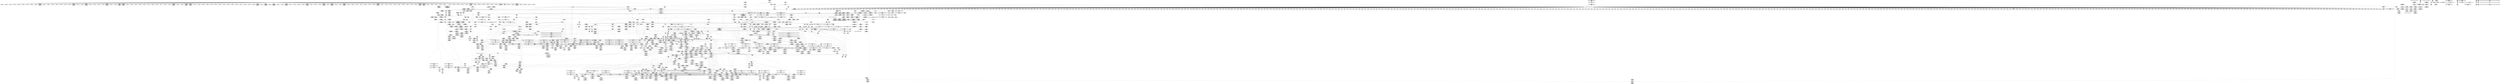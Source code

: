 digraph {
	CE0x468dbc0 [shape=record,shape=Mrecord,label="{CE0x468dbc0|common_perm_create:tmp34|security/apparmor/lsm.c,254|*SummSource*}"]
	CE0x4737630 [shape=record,shape=Mrecord,label="{CE0x4737630|VOIDTB_TE:_CE_164,165_}"]
	CE0x4636f10 [shape=record,shape=Mrecord,label="{CE0x4636f10|common_perm_create:tmp4|security/apparmor/lsm.c,251}"]
	CE0x469aef0 [shape=record,shape=Mrecord,label="{CE0x469aef0|get_current:bb|*SummSink*}"]
	CE0x4702d00 [shape=record,shape=Mrecord,label="{CE0x4702d00|i32_1|*Constant*}"]
	CE0x47796b0 [shape=record,shape=Mrecord,label="{CE0x47796b0|72:_i32,_:_CRE_448,456_}"]
	CE0x46f33f0 [shape=record,shape=Mrecord,label="{CE0x46f33f0|aa_cred_profile:tmp9|security/apparmor/include/context.h,100}"]
	CE0x47824e0 [shape=record,shape=Mrecord,label="{CE0x47824e0|72:_i32,_:_CRE_867,868_}"]
	CE0x4716e80 [shape=record,shape=Mrecord,label="{CE0x4716e80|i64*_getelementptr_inbounds_(_11_x_i64_,_11_x_i64_*___llvm_gcov_ctr58,_i64_0,_i64_0)|*Constant*}"]
	CE0x47247d0 [shape=record,shape=Mrecord,label="{CE0x47247d0|__aa_current_profile:tmp16|security/apparmor/include/context.h,138|*SummSink*}"]
	CE0x4771c50 [shape=record,shape=Mrecord,label="{CE0x4771c50|72:_i32,_:_CRE_186,187_}"]
	CE0x469c620 [shape=record,shape=Mrecord,label="{CE0x469c620|i64*_getelementptr_inbounds_(_2_x_i64_,_2_x_i64_*___llvm_gcov_ctr56,_i64_0,_i64_0)|*Constant*}"]
	CE0x472ed50 [shape=record,shape=Mrecord,label="{CE0x472ed50|0:_%struct.aa_profile*,_:_CMRE_16,24_|*MultipleSource*|security/apparmor/include/context.h,99|*LoadInst*|security/apparmor/include/context.h,99|security/apparmor/include/context.h,100}"]
	CE0x4737740 [shape=record,shape=Mrecord,label="{CE0x4737740|VOIDTB_TE:_CE_165,166_}"]
	CE0x476ec80 [shape=record,shape=Mrecord,label="{CE0x476ec80|72:_i32,_:_CRE_141,142_}"]
	CE0x4680e40 [shape=record,shape=Mrecord,label="{CE0x4680e40|mediated_filesystem:i_sb|security/apparmor/include/apparmor.h,117|*SummSource*}"]
	CE0x4732e40 [shape=record,shape=Mrecord,label="{CE0x4732e40|aa_cred_profile:tmp14|security/apparmor/include/context.h,100|*SummSink*}"]
	CE0x4771a30 [shape=record,shape=Mrecord,label="{CE0x4771a30|72:_i32,_:_CRE_184,185_}"]
	CE0x46406d0 [shape=record,shape=Mrecord,label="{CE0x46406d0|i8*_getelementptr_inbounds_(_24_x_i8_,_24_x_i8_*_.str8,_i32_0,_i32_0)|*Constant*|*SummSource*}"]
	CE0x46ff790 [shape=record,shape=Mrecord,label="{CE0x46ff790|common_perm_dir_dentry:mnt|security/apparmor/lsm.c,189|*SummSink*}"]
	CE0x46256e0 [shape=record,shape=Mrecord,label="{CE0x46256e0|i64_10|*Constant*|*SummSource*}"]
	CE0x46254f0 [shape=record,shape=Mrecord,label="{CE0x46254f0|common_perm_create:dentry6|security/apparmor/lsm.c,253}"]
	CE0x47175c0 [shape=record,shape=Mrecord,label="{CE0x47175c0|__aa_current_profile:tobool|security/apparmor/include/context.h,138|*SummSource*}"]
	CE0x462a5d0 [shape=record,shape=Mrecord,label="{CE0x462a5d0|common_perm_create:bb|*SummSink*}"]
	CE0x46484e0 [shape=record,shape=Mrecord,label="{CE0x46484e0|common_perm_create:mnt|security/apparmor/lsm.c,253}"]
	"CONST[source:0(mediator),value:0(static)][purpose:{operation}][SrcIdx:4]"
	CE0x4614200 [shape=record,shape=Mrecord,label="{CE0x4614200|i64*_getelementptr_inbounds_(_2_x_i64_,_2_x_i64_*___llvm_gcov_ctr64,_i64_0,_i64_0)|*Constant*|*SummSink*}"]
	CE0x47855c0 [shape=record,shape=Mrecord,label="{CE0x47855c0|72:_i32,_:_CRE_913,914_}"]
	CE0x4667f10 [shape=record,shape=Mrecord,label="{CE0x4667f10|104:_%struct.inode*,_:_CRE_163,164_}"]
	CE0x468c810 [shape=record,shape=Mrecord,label="{CE0x468c810|104:_%struct.inode*,_:_CRE_319,320_}"]
	CE0x4780860 [shape=record,shape=Mrecord,label="{CE0x4780860|72:_i32,_:_CRE_664,672_}"]
	CE0x46651b0 [shape=record,shape=Mrecord,label="{CE0x46651b0|104:_%struct.inode*,_:_CRE_56,64_|*MultipleSource*|security/apparmor/lsm.c,253|*LoadInst*|security/apparmor/lsm.c,253}"]
	CE0x477ced0 [shape=record,shape=Mrecord,label="{CE0x477ced0|72:_i32,_:_CRE_575,576_}"]
	CE0x4621650 [shape=record,shape=Mrecord,label="{CE0x4621650|i16_-24576|*Constant*}"]
	CE0x472cb80 [shape=record,shape=Mrecord,label="{CE0x472cb80|aa_cred_profile:tmp18|security/apparmor/include/context.h,100|*SummSource*}"]
	CE0x4656b30 [shape=record,shape=Mrecord,label="{CE0x4656b30|common_perm_create:tmp8|security/apparmor/lsm.c,251|*SummSource*}"]
	CE0x462fbb0 [shape=record,shape=Mrecord,label="{CE0x462fbb0|common_perm_create:tmp12|security/apparmor/lsm.c,251|*SummSource*}"]
	CE0x4740600 [shape=record,shape=Mrecord,label="{CE0x4740600|aa_cred_profile:profile11|security/apparmor/include/context.h,101}"]
	CE0x4663f90 [shape=record,shape=Mrecord,label="{CE0x4663f90|104:_%struct.inode*,_:_CRE_0,4_|*MultipleSource*|security/apparmor/lsm.c,253|*LoadInst*|security/apparmor/lsm.c,253}"]
	CE0x4610ae0 [shape=record,shape=Mrecord,label="{CE0x4610ae0|common_perm_create:call|security/apparmor/lsm.c,251}"]
	CE0x46d84a0 [shape=record,shape=Mrecord,label="{CE0x46d84a0|VOIDTB_TE:_CE_311,312_}"]
	CE0x474ccc0 [shape=record,shape=Mrecord,label="{CE0x474ccc0|i64*_getelementptr_inbounds_(_16_x_i64_,_16_x_i64_*___llvm_gcov_ctr46,_i64_0,_i64_8)|*Constant*|*SummSource*}"]
	CE0x46537c0 [shape=record,shape=Mrecord,label="{CE0x46537c0|get_current:tmp4|./arch/x86/include/asm/current.h,14}"]
	CE0x4638f80 [shape=record,shape=Mrecord,label="{CE0x4638f80|common_perm_create:tmp9|security/apparmor/lsm.c,251}"]
	CE0x4660ad0 [shape=record,shape=Mrecord,label="{CE0x4660ad0|common_perm:tmp4|security/apparmor/lsm.c,169}"]
	CE0x4636df0 [shape=record,shape=Mrecord,label="{CE0x4636df0|_call_void_mcount()_#2|*SummSource*}"]
	CE0x4745c10 [shape=record,shape=Mrecord,label="{CE0x4745c10|i64*_getelementptr_inbounds_(_16_x_i64_,_16_x_i64_*___llvm_gcov_ctr46,_i64_0,_i64_14)|*Constant*|*SummSource*}"]
	CE0x4746e20 [shape=record,shape=Mrecord,label="{CE0x4746e20|VOIDTB_TE:_CE_156,157_}"]
	CE0x4732960 [shape=record,shape=Mrecord,label="{CE0x4732960|VOIDTB_TE:_CE_187,188_}"]
	CE0x4771700 [shape=record,shape=Mrecord,label="{CE0x4771700|72:_i32,_:_CRE_181,182_}"]
	CE0x47847f0 [shape=record,shape=Mrecord,label="{CE0x47847f0|72:_i32,_:_CRE_900,901_}"]
	CE0x477f840 [shape=record,shape=Mrecord,label="{CE0x477f840|72:_i32,_:_CRE_614,615_}"]
	CE0x477c760 [shape=record,shape=Mrecord,label="{CE0x477c760|72:_i32,_:_CRE_568,569_}"]
	CE0x468bab0 [shape=record,shape=Mrecord,label="{CE0x468bab0|104:_%struct.inode*,_:_CRE_307,308_}"]
	CE0x4680d40 [shape=record,shape=Mrecord,label="{CE0x4680d40|i32_8|*Constant*|*SummSink*}"]
	CE0x46f9d30 [shape=record,shape=Mrecord,label="{CE0x46f9d30|aa_cred_profile:tmp6|security/apparmor/include/context.h,100}"]
	CE0x4778030 [shape=record,shape=Mrecord,label="{CE0x4778030|72:_i32,_:_CRE_307,308_}"]
	CE0x468b770 [shape=record,shape=Mrecord,label="{CE0x468b770|104:_%struct.inode*,_:_CRE_305,306_}"]
	CE0x4734740 [shape=record,shape=Mrecord,label="{CE0x4734740|VOIDTB_TE:_CE_196,197_}"]
	CE0x46bce20 [shape=record,shape=Mrecord,label="{CE0x46bce20|i64*_getelementptr_inbounds_(_16_x_i64_,_16_x_i64_*___llvm_gcov_ctr46,_i64_0,_i64_9)|*Constant*}"]
	CE0x4630350 [shape=record,shape=Mrecord,label="{CE0x4630350|i64*_getelementptr_inbounds_(_17_x_i64_,_17_x_i64_*___llvm_gcov_ctr60,_i64_0,_i64_14)|*Constant*|*SummSource*}"]
	CE0x46f48a0 [shape=record,shape=Mrecord,label="{CE0x46f48a0|common_perm:if.then|*SummSink*}"]
	CE0x47856d0 [shape=record,shape=Mrecord,label="{CE0x47856d0|72:_i32,_:_CRE_914,915_}"]
	CE0x46375c0 [shape=record,shape=Mrecord,label="{CE0x46375c0|common_perm_create:tmp5|security/apparmor/lsm.c,251|*SummSink*}"]
	CE0x46f3140 [shape=record,shape=Mrecord,label="{CE0x46f3140|i64*_getelementptr_inbounds_(_5_x_i64_,_5_x_i64_*___llvm_gcov_ctr57,_i64_0,_i64_0)|*Constant*|*SummSink*}"]
	CE0x4746970 [shape=record,shape=Mrecord,label="{CE0x4746970|aa_cred_profile:tmp17|security/apparmor/include/context.h,100|*SummSink*}"]
	CE0x468dd10 [shape=record,shape=Mrecord,label="{CE0x468dd10|common_perm_create:tmp34|security/apparmor/lsm.c,254|*SummSink*}"]
	CE0x4643750 [shape=record,shape=Mrecord,label="{CE0x4643750|mediated_filesystem:tmp3|*SummSource*}"]
	CE0x4623470 [shape=record,shape=Mrecord,label="{CE0x4623470|common_perm_dir_dentry:tmp1|*SummSource*}"]
	CE0x46bab80 [shape=record,shape=Mrecord,label="{CE0x46bab80|aa_cred_profile:tmp24|security/apparmor/include/context.h,100|*SummSource*}"]
	CE0x4622c70 [shape=record,shape=Mrecord,label="{CE0x4622c70|common_perm_create:call|security/apparmor/lsm.c,251|*SummSource*}"]
	CE0x46f0960 [shape=record,shape=Mrecord,label="{CE0x46f0960|common_perm:tmp1}"]
	CE0x46246f0 [shape=record,shape=Mrecord,label="{CE0x46246f0|i64*_getelementptr_inbounds_(_2_x_i64_,_2_x_i64_*___llvm_gcov_ctr64,_i64_0,_i64_1)|*Constant*}"]
	CE0x4657e40 [shape=record,shape=Mrecord,label="{CE0x4657e40|aa_cred_profile:lor.rhs}"]
	CE0x47258c0 [shape=record,shape=Mrecord,label="{CE0x47258c0|i64*_getelementptr_inbounds_(_11_x_i64_,_11_x_i64_*___llvm_gcov_ctr58,_i64_0,_i64_10)|*Constant*}"]
	CE0x472a600 [shape=record,shape=Mrecord,label="{CE0x472a600|__aa_current_profile:call4|security/apparmor/include/context.h,138}"]
	CE0x46fdc30 [shape=record,shape=Mrecord,label="{CE0x46fdc30|i64*_getelementptr_inbounds_(_2_x_i64_,_2_x_i64_*___llvm_gcov_ctr56,_i64_0,_i64_1)|*Constant*|*SummSource*}"]
	CE0x46918a0 [shape=record,shape=Mrecord,label="{CE0x46918a0|aa_path_perm:cond|Function::aa_path_perm&Arg::cond::|*SummSink*}"]
	CE0x46410e0 [shape=record,shape=Mrecord,label="{CE0x46410e0|GLOBAL:lockdep_rcu_suspicious|*Constant*|*SummSink*}"]
	CE0x4780db0 [shape=record,shape=Mrecord,label="{CE0x4780db0|72:_i32,_:_CRE_696,704_}"]
	CE0x461a8a0 [shape=record,shape=Mrecord,label="{CE0x461a8a0|common_perm_create:dir|Function::common_perm_create&Arg::dir::|*SummSource*}"]
	CE0x4775c10 [shape=record,shape=Mrecord,label="{CE0x4775c10|72:_i32,_:_CRE_273,274_}"]
	CE0x4723bd0 [shape=record,shape=Mrecord,label="{CE0x4723bd0|__aa_current_profile:tmp17|security/apparmor/include/context.h,138}"]
	CE0x4786e30 [shape=record,shape=Mrecord,label="{CE0x4786e30|72:_i32,_:_CRE_936,944_}"]
	CE0x4638360 [shape=record,shape=Mrecord,label="{CE0x4638360|i64_5|*Constant*}"]
	CE0x463c8d0 [shape=record,shape=Mrecord,label="{CE0x463c8d0|common_perm_create:tmp14|security/apparmor/lsm.c,251}"]
	CE0x4653df0 [shape=record,shape=Mrecord,label="{CE0x4653df0|common_perm_create:tmp}"]
	CE0x464ec00 [shape=record,shape=Mrecord,label="{CE0x464ec00|i64*_getelementptr_inbounds_(_17_x_i64_,_17_x_i64_*___llvm_gcov_ctr60,_i64_0,_i64_9)|*Constant*}"]
	CE0x4647900 [shape=record,shape=Mrecord,label="{CE0x4647900|i64*_getelementptr_inbounds_(_2_x_i64_,_2_x_i64_*___llvm_gcov_ctr55,_i64_0,_i64_0)|*Constant*|*SummSink*}"]
	CE0x472b750 [shape=record,shape=Mrecord,label="{CE0x472b750|aa_cred_profile:cred|Function::aa_cred_profile&Arg::cred::|*SummSink*}"]
	CE0x47776a0 [shape=record,shape=Mrecord,label="{CE0x47776a0|72:_i32,_:_CRE_298,299_}"]
	CE0x46f4910 [shape=record,shape=Mrecord,label="{CE0x46f4910|common_perm:if.end}"]
	CE0x4778140 [shape=record,shape=Mrecord,label="{CE0x4778140|72:_i32,_:_CRE_308,309_}"]
	CE0x47713d0 [shape=record,shape=Mrecord,label="{CE0x47713d0|72:_i32,_:_CRE_178,179_}"]
	CE0x462fe30 [shape=record,shape=Mrecord,label="{CE0x462fe30|common_perm_create:tmp32|security/apparmor/lsm.c,253}"]
	CE0x477cba0 [shape=record,shape=Mrecord,label="{CE0x477cba0|72:_i32,_:_CRE_572,573_}"]
	CE0x477a890 [shape=record,shape=Mrecord,label="{CE0x477a890|72:_i32,_:_CRE_486,487_}"]
	CE0x47788e0 [shape=record,shape=Mrecord,label="{CE0x47788e0|72:_i32,_:_CRE_336,344_}"]
	CE0x46f0860 [shape=record,shape=Mrecord,label="{CE0x46f0860|common_perm:tmp|*SummSink*}"]
	CE0x4692860 [shape=record,shape=Mrecord,label="{CE0x4692860|i64_13|*Constant*|*SummSink*}"]
	CE0x4638230 [shape=record,shape=Mrecord,label="{CE0x4638230|common_perm_create:tobool1|security/apparmor/lsm.c,251|*SummSink*}"]
	CE0x4681c40 [shape=record,shape=Mrecord,label="{CE0x4681c40|get_current:tmp1}"]
	CE0x4664810 [shape=record,shape=Mrecord,label="{CE0x4664810|common_perm_create:tmp28|security/apparmor/lsm.c,253|*SummSink*}"]
	CE0x46d7a30 [shape=record,shape=Mrecord,label="{CE0x46d7a30|VOIDTB_TE:_CE_280,288_}"]
	CE0x46ed740 [shape=record,shape=Mrecord,label="{CE0x46ed740|common_perm:cond|Function::common_perm&Arg::cond::|*SummSource*}"]
	CE0x4650b50 [shape=record,shape=Mrecord,label="{CE0x4650b50|common_perm_create:tmp19|security/apparmor/lsm.c,251|*SummSink*}"]
	CE0x47700b0 [shape=record,shape=Mrecord,label="{CE0x47700b0|72:_i32,_:_CRE_160,161_}"]
	CE0x47732a0 [shape=record,shape=Mrecord,label="{CE0x47732a0|72:_i32,_:_CRE_207,208_}"]
	CE0x4733f00 [shape=record,shape=Mrecord,label="{CE0x4733f00|aa_cred_profile:tmp15|security/apparmor/include/context.h,100}"]
	CE0x4643bb0 [shape=record,shape=Mrecord,label="{CE0x4643bb0|_call_void_mcount()_#2|*SummSource*}"]
	CE0x4700130 [shape=record,shape=Mrecord,label="{CE0x4700130|common_perm_dir_dentry:mnt1|security/apparmor/lsm.c,189|*SummSink*}"]
	CE0x4785f50 [shape=record,shape=Mrecord,label="{CE0x4785f50|72:_i32,_:_CRE_922,923_}"]
	CE0x4610d60 [shape=record,shape=Mrecord,label="{CE0x4610d60|apparmor_path_symlink:bb}"]
	CE0x47310b0 [shape=record,shape=Mrecord,label="{CE0x47310b0|aa_cred_profile:tmp12|security/apparmor/include/context.h,100|*SummSink*}"]
	CE0x4690ab0 [shape=record,shape=Mrecord,label="{CE0x4690ab0|common_perm_create:tmp34|security/apparmor/lsm.c,254}"]
	CE0x47235e0 [shape=record,shape=Mrecord,label="{CE0x47235e0|i64*_getelementptr_inbounds_(_11_x_i64_,_11_x_i64_*___llvm_gcov_ctr58,_i64_0,_i64_9)|*Constant*|*SummSource*}"]
	CE0x4748dc0 [shape=record,shape=Mrecord,label="{CE0x4748dc0|aa_cred_profile:tmp3|*SummSource*}"]
	CE0x46bbac0 [shape=record,shape=Mrecord,label="{CE0x46bbac0|i8*_getelementptr_inbounds_(_36_x_i8_,_36_x_i8_*_.str12,_i32_0,_i32_0)|*Constant*}"]
	CE0x461f510 [shape=record,shape=Mrecord,label="{CE0x461f510|apparmor_path_symlink:tmp1|*SummSink*}"]
	CE0x47134b0 [shape=record,shape=Mrecord,label="{CE0x47134b0|aa_cred_profile:tmp7|security/apparmor/include/context.h,100}"]
	CE0x464dd00 [shape=record,shape=Mrecord,label="{CE0x464dd00|get_current:entry}"]
	CE0x46de6c0 [shape=record,shape=Mrecord,label="{CE0x46de6c0|VOIDTB_TE:_CE_213,214_}"]
	CE0x473b7b0 [shape=record,shape=Mrecord,label="{CE0x473b7b0|aa_cred_profile:tmp26|security/apparmor/include/context.h,100}"]
	CE0x4784d40 [shape=record,shape=Mrecord,label="{CE0x4784d40|72:_i32,_:_CRE_905,906_}"]
	CE0x4778250 [shape=record,shape=Mrecord,label="{CE0x4778250|72:_i32,_:_CRE_309,310_}"]
	CE0x472d780 [shape=record,shape=Mrecord,label="{CE0x472d780|aa_cred_profile:profile|security/apparmor/include/context.h,100|*SummSource*}"]
	CE0x476f500 [shape=record,shape=Mrecord,label="{CE0x476f500|72:_i32,_:_CRE_149,150_}"]
	CE0x471d2f0 [shape=record,shape=Mrecord,label="{CE0x471d2f0|GLOBAL:__aa_current_profile.__warned|Global_var:__aa_current_profile.__warned|*SummSink*}"]
	CE0x468cd50 [shape=record,shape=Mrecord,label="{CE0x468cd50|i64_12|*Constant*}"]
	CE0x471e4e0 [shape=record,shape=Mrecord,label="{CE0x471e4e0|__aa_current_profile:tmp13|security/apparmor/include/context.h,138}"]
	"CONST[source:0(mediator),value:0(static)][purpose:{operation}]"
	CE0x4613e80 [shape=record,shape=Mrecord,label="{CE0x4613e80|_call_void_mcount()_#2}"]
	CE0x46ecac0 [shape=record,shape=Mrecord,label="{CE0x46ecac0|common_perm:op|Function::common_perm&Arg::op::|*SummSink*}"]
	CE0x46475d0 [shape=record,shape=Mrecord,label="{CE0x46475d0|GLOBAL:__aa_current_profile|*Constant*}"]
	CE0x476ea60 [shape=record,shape=Mrecord,label="{CE0x476ea60|72:_i32,_:_CRE_139,140_}"]
	CE0x4694760 [shape=record,shape=Mrecord,label="{CE0x4694760|aa_cred_profile:lor.end}"]
	CE0x477c980 [shape=record,shape=Mrecord,label="{CE0x477c980|72:_i32,_:_CRE_570,571_}"]
	CE0x469a2e0 [shape=record,shape=Mrecord,label="{CE0x469a2e0|common_perm_create:tmp37|security/apparmor/lsm.c,257|*SummSource*}"]
	CE0x46b9db0 [shape=record,shape=Mrecord,label="{CE0x46b9db0|aa_cred_profile:tmp23|security/apparmor/include/context.h,100|*SummSource*}"]
	CE0x46804b0 [shape=record,shape=Mrecord,label="{CE0x46804b0|get_current:tmp2|*SummSource*}"]
	CE0x46970c0 [shape=record,shape=Mrecord,label="{CE0x46970c0|__aa_current_profile:if.end|*SummSource*}"]
	CE0x47710a0 [shape=record,shape=Mrecord,label="{CE0x47710a0|72:_i32,_:_CRE_175,176_}"]
	CE0x47820d0 [shape=record,shape=Mrecord,label="{CE0x47820d0|72:_i32,_:_CRE_856,864_}"]
	CE0x4696fe0 [shape=record,shape=Mrecord,label="{CE0x4696fe0|__aa_current_profile:land.lhs.true2|*SummSink*}"]
	CE0x476e870 [shape=record,shape=Mrecord,label="{CE0x476e870|72:_i32,_:_CRE_137,138_}"]
	CE0x477b360 [shape=record,shape=Mrecord,label="{CE0x477b360|72:_i32,_:_CRE_536,540_}"]
	CE0x46f4b30 [shape=record,shape=Mrecord,label="{CE0x46f4b30|common_perm:if.end|*SummSink*}"]
	CE0x4732c60 [shape=record,shape=Mrecord,label="{CE0x4732c60|i64_5|*Constant*}"]
	CE0x46971b0 [shape=record,shape=Mrecord,label="{CE0x46971b0|__aa_current_profile:if.end|*SummSink*}"]
	CE0x4700d00 [shape=record,shape=Mrecord,label="{CE0x4700d00|common_perm_dir_dentry:call|security/apparmor/lsm.c,191}"]
	CE0x47869f0 [shape=record,shape=Mrecord,label="{CE0x47869f0|72:_i32,_:_CRE_932,933_}"]
	CE0x473f5d0 [shape=record,shape=Mrecord,label="{CE0x473f5d0|VOIDTB_TE:_CE_208,209_}"]
	CE0x4784e50 [shape=record,shape=Mrecord,label="{CE0x4784e50|72:_i32,_:_CRE_906,907_}"]
	CE0x473dc60 [shape=record,shape=Mrecord,label="{CE0x473dc60|aa_cred_profile:tmp34|security/apparmor/include/context.h,101|*SummSource*}"]
	CE0x4683580 [shape=record,shape=Mrecord,label="{CE0x4683580|GLOBAL:current_task|Global_var:current_task}"]
	CE0x4619fd0 [shape=record,shape=Mrecord,label="{CE0x4619fd0|i64*_getelementptr_inbounds_(_17_x_i64_,_17_x_i64_*___llvm_gcov_ctr60,_i64_0,_i64_1)|*Constant*|*SummSource*}"]
	CE0x46d9410 [shape=record,shape=Mrecord,label="{CE0x46d9410|72:_i32,_:_CRE_24,32_}"]
	CE0x4624ea0 [shape=record,shape=Mrecord,label="{CE0x4624ea0|common_perm_create:entry}"]
	CE0x46880b0 [shape=record,shape=Mrecord,label="{CE0x46880b0|104:_%struct.inode*,_:_CRE_194,195_}"]
	CE0x46de8e0 [shape=record,shape=Mrecord,label="{CE0x46de8e0|VOIDTB_TE:_CE_215,216_}"]
	CE0x463e510 [shape=record,shape=Mrecord,label="{CE0x463e510|common_perm_create:if.then8|*SummSource*}"]
	CE0x470a520 [shape=record,shape=Mrecord,label="{CE0x470a520|common_perm:tmp10|security/apparmor/lsm.c,172}"]
	CE0x462fcc0 [shape=record,shape=Mrecord,label="{CE0x462fcc0|common_perm_create:tmp31|security/apparmor/lsm.c,253|*SummSink*}"]
	CE0x46661e0 [shape=record,shape=Mrecord,label="{CE0x46661e0|104:_%struct.inode*,_:_CRE_95,96_}"]
	CE0x4771920 [shape=record,shape=Mrecord,label="{CE0x4771920|72:_i32,_:_CRE_183,184_}"]
	CE0x46d86c0 [shape=record,shape=Mrecord,label="{CE0x46d86c0|VOIDTB_TE:_CE_313,314_}"]
	CE0x4655770 [shape=record,shape=Mrecord,label="{CE0x4655770|__aa_current_profile:tmp5|security/apparmor/include/context.h,138|*SummSink*}"]
	CE0x4687f80 [shape=record,shape=Mrecord,label="{CE0x4687f80|104:_%struct.inode*,_:_CRE_193,194_}"]
	CE0x473b820 [shape=record,shape=Mrecord,label="{CE0x473b820|aa_cred_profile:tmp26|security/apparmor/include/context.h,100|*SummSource*}"]
	CE0x4658120 [shape=record,shape=Mrecord,label="{CE0x4658120|common_perm_create:if.then|*SummSource*}"]
	CE0x46ee790 [shape=record,shape=Mrecord,label="{CE0x46ee790|common_perm:call|security/apparmor/lsm.c,168}"]
	CE0x461b620 [shape=record,shape=Mrecord,label="{CE0x461b620|apparmor_path_symlink:tmp2}"]
	CE0x469b000 [shape=record,shape=Mrecord,label="{CE0x469b000|i64*_getelementptr_inbounds_(_2_x_i64_,_2_x_i64_*___llvm_gcov_ctr112,_i64_0,_i64_0)|*Constant*}"]
	CE0x46ef6c0 [shape=record,shape=Mrecord,label="{CE0x46ef6c0|_call_void_mcount()_#2}"]
	CE0x473f190 [shape=record,shape=Mrecord,label="{CE0x473f190|VOIDTB_TE:_CE_204,205_}"]
	CE0x4651350 [shape=record,shape=Mrecord,label="{CE0x4651350|i32_4|*Constant*}"]
	CE0x46689c0 [shape=record,shape=Mrecord,label="{CE0x46689c0|104:_%struct.inode*,_:_CRE_172,173_}"]
	CE0x4785b10 [shape=record,shape=Mrecord,label="{CE0x4785b10|72:_i32,_:_CRE_918,919_}"]
	CE0x473cb20 [shape=record,shape=Mrecord,label="{CE0x473cb20|aa_cred_profile:tmp28|security/apparmor/include/context.h,100}"]
	CE0x474a0c0 [shape=record,shape=Mrecord,label="{CE0x474a0c0|aa_cred_profile:tmp15|security/apparmor/include/context.h,100|*SummSink*}"]
	CE0x464edd0 [shape=record,shape=Mrecord,label="{CE0x464edd0|i64*_getelementptr_inbounds_(_17_x_i64_,_17_x_i64_*___llvm_gcov_ctr60,_i64_0,_i64_9)|*Constant*|*SummSink*}"]
	CE0x4650160 [shape=record,shape=Mrecord,label="{CE0x4650160|i32_78|*Constant*}"]
	CE0x4747e70 [shape=record,shape=Mrecord,label="{CE0x4747e70|aa_cred_profile:expval|security/apparmor/include/context.h,100|*SummSink*}"]
	CE0x47167f0 [shape=record,shape=Mrecord,label="{CE0x47167f0|__aa_current_profile:call|security/apparmor/include/context.h,138|*SummSink*}"]
	CE0x4772a20 [shape=record,shape=Mrecord,label="{CE0x4772a20|72:_i32,_:_CRE_199,200_}"]
	CE0x4776380 [shape=record,shape=Mrecord,label="{CE0x4776380|72:_i32,_:_CRE_280,281_}"]
	CE0x4638d80 [shape=record,shape=Mrecord,label="{CE0x4638d80|i64_4|*Constant*|*SummSink*}"]
	CE0x461d9c0 [shape=record,shape=Mrecord,label="{CE0x461d9c0|%struct.vfsmount*_null|*Constant*}"]
	CE0x468bd60 [shape=record,shape=Mrecord,label="{CE0x468bd60|104:_%struct.inode*,_:_CRE_310,311_}"]
	CE0x4645d40 [shape=record,shape=Mrecord,label="{CE0x4645d40|mediated_filesystem:tmp2|*SummSource*}"]
	CE0x46bc800 [shape=record,shape=Mrecord,label="{CE0x46bc800|i32_100|*Constant*}"]
	CE0x4774a00 [shape=record,shape=Mrecord,label="{CE0x4774a00|72:_i32,_:_CRE_256,257_}"]
	CE0x47778c0 [shape=record,shape=Mrecord,label="{CE0x47778c0|72:_i32,_:_CRE_300,301_}"]
	CE0x464c770 [shape=record,shape=Mrecord,label="{CE0x464c770|i8*_getelementptr_inbounds_(_45_x_i8_,_45_x_i8_*_.str14,_i32_0,_i32_0)|*Constant*|*SummSource*}"]
	CE0x4725460 [shape=record,shape=Mrecord,label="{CE0x4725460|_call_void_lockdep_rcu_suspicious(i8*_getelementptr_inbounds_(_36_x_i8_,_36_x_i8_*_.str12,_i32_0,_i32_0),_i32_138,_i8*_getelementptr_inbounds_(_45_x_i8_,_45_x_i8_*_.str14,_i32_0,_i32_0))_#7,_!dbg_!15483|security/apparmor/include/context.h,138|*SummSink*}"]
	CE0x463dde0 [shape=record,shape=Mrecord,label="{CE0x463dde0|GLOBAL:current_task|Global_var:current_task|*SummSource*}"]
	CE0x46d9920 [shape=record,shape=Mrecord,label="{CE0x46d9920|72:_i32,_:_CRE_64,72_}"]
	CE0x471e9d0 [shape=record,shape=Mrecord,label="{CE0x471e9d0|__aa_current_profile:tmp14|security/apparmor/include/context.h,138|*SummSource*}"]
	CE0x4274110 [shape=record,shape=Mrecord,label="{CE0x4274110|common_perm_create:op|Function::common_perm_create&Arg::op::|*SummSource*}"]
	CE0x472b2b0 [shape=record,shape=Mrecord,label="{CE0x472b2b0|aa_cred_profile:entry|*SummSource*}"]
	CE0x4611990 [shape=record,shape=Mrecord,label="{CE0x4611990|i64_1|*Constant*}"]
	CE0x472e220 [shape=record,shape=Mrecord,label="{CE0x472e220|VOIDTB_TE:_CE_24,40_}"]
	CE0x46edd20 [shape=record,shape=Mrecord,label="{CE0x46edd20|_ret_i32_%error.0,_!dbg_!15483|security/apparmor/lsm.c,172|*SummSink*}"]
	CE0x4730e70 [shape=record,shape=Mrecord,label="{CE0x4730e70|aa_cred_profile:tmp12|security/apparmor/include/context.h,100|*SummSource*}"]
	CE0x46ecda0 [shape=record,shape=Mrecord,label="{CE0x46ecda0|common_perm:path|Function::common_perm&Arg::path::|*SummSource*}"]
	CE0x464f2a0 [shape=record,shape=Mrecord,label="{CE0x464f2a0|common_perm_create:tmp36|security/apparmor/lsm.c,256}"]
	CE0x4631f70 [shape=record,shape=Mrecord,label="{CE0x4631f70|mediated_filesystem:s_flags|security/apparmor/include/apparmor.h,117|*SummSink*}"]
	CE0x4657b70 [shape=record,shape=Mrecord,label="{CE0x4657b70|aa_cred_profile:lor.rhs|*SummSource*}"]
	CE0x4643f30 [shape=record,shape=Mrecord,label="{CE0x4643f30|mediated_filesystem:tmp1}"]
	CE0x4722c50 [shape=record,shape=Mrecord,label="{CE0x4722c50|i32_138|*Constant*|*SummSource*}"]
	CE0x47825f0 [shape=record,shape=Mrecord,label="{CE0x47825f0|72:_i32,_:_CRE_868,869_}"]
	CE0x471d0c0 [shape=record,shape=Mrecord,label="{CE0x471d0c0|aa_cred_profile:tobool1|security/apparmor/include/context.h,100|*SummSource*}"]
	CE0x468d4d0 [shape=record,shape=Mrecord,label="{CE0x468d4d0|common_perm_create:tmp30|security/apparmor/lsm.c,253}"]
	CE0x4744680 [shape=record,shape=Mrecord,label="{CE0x4744680|aa_cred_profile:tmp16|security/apparmor/include/context.h,100}"]
	CE0x4716bb0 [shape=record,shape=Mrecord,label="{CE0x4716bb0|aa_cred_profile:tobool|security/apparmor/include/context.h,100|*SummSink*}"]
	CE0x471a9f0 [shape=record,shape=Mrecord,label="{CE0x471a9f0|__aa_current_profile:land.lhs.true}"]
	CE0x4781a70 [shape=record,shape=Mrecord,label="{CE0x4781a70|72:_i32,_:_CRE_808,816_}"]
	CE0x4742bf0 [shape=record,shape=Mrecord,label="{CE0x4742bf0|aa_cred_profile:expval|security/apparmor/include/context.h,100}"]
	CE0x46fe3a0 [shape=record,shape=Mrecord,label="{CE0x46fe3a0|common_perm_dir_dentry:tmp3|*SummSource*}"]
	CE0x47800c0 [shape=record,shape=Mrecord,label="{CE0x47800c0|72:_i32,_:_CRE_622,623_}"]
	CE0x4770d70 [shape=record,shape=Mrecord,label="{CE0x4770d70|72:_i32,_:_CRE_172,173_}"]
	CE0x4749af0 [shape=record,shape=Mrecord,label="{CE0x4749af0|VOIDTB_TE:_CE_172,173_}"]
	CE0x4770a40 [shape=record,shape=Mrecord,label="{CE0x4770a40|72:_i32,_:_CRE_169,170_}"]
	CE0x47802e0 [shape=record,shape=Mrecord,label="{CE0x47802e0|72:_i32,_:_CRE_624,628_}"]
	CE0x46ee1b0 [shape=record,shape=Mrecord,label="{CE0x46ee1b0|common_perm:bb}"]
	CE0x4784f60 [shape=record,shape=Mrecord,label="{CE0x4784f60|72:_i32,_:_CRE_907,908_}"]
	CE0x46cf270 [shape=record,shape=Mrecord,label="{CE0x46cf270|mediated_filesystem:s_flags|security/apparmor/include/apparmor.h,117|*SummSource*}"]
	CE0x461e090 [shape=record,shape=Mrecord,label="{CE0x461e090|i64_11|*Constant*|*SummSource*}"]
	"CONST[source:0(mediator),value:0(static)][purpose:{operation}][SrcIdx:3]"
	CE0x46f16a0 [shape=record,shape=Mrecord,label="{CE0x46f16a0|__aa_current_profile:tmp3|*SummSource*}"]
	CE0x46dee30 [shape=record,shape=Mrecord,label="{CE0x46dee30|VOIDTB_TE:_CE_220,221_}"]
	CE0x46300a0 [shape=record,shape=Mrecord,label="{CE0x46300a0|common_perm_create:tmp32|security/apparmor/lsm.c,253|*SummSource*}"]
	CE0x46d9200 [shape=record,shape=Mrecord,label="{CE0x46d9200|72:_i32,_:_CRE_8,12_}"]
	CE0x4633f60 [shape=record,shape=Mrecord,label="{CE0x4633f60|common_perm_create:tmp16|security/apparmor/lsm.c,251|*SummSink*}"]
	CE0x46887d0 [shape=record,shape=Mrecord,label="{CE0x46887d0|104:_%struct.inode*,_:_CRE_200,201_}"]
	CE0x4688c90 [shape=record,shape=Mrecord,label="{CE0x4688c90|104:_%struct.inode*,_:_CRE_204,205_}"]
	CE0x4747750 [shape=record,shape=Mrecord,label="{CE0x4747750|i32_22|*Constant*|*SummSource*}"]
	CE0x464cf80 [shape=record,shape=Mrecord,label="{CE0x464cf80|common_perm_create:tmp18|security/apparmor/lsm.c,251}"]
	CE0x472fea0 [shape=record,shape=Mrecord,label="{CE0x472fea0|aa_cred_profile:profile|security/apparmor/include/context.h,100|*SummSink*}"]
	CE0x47768d0 [shape=record,shape=Mrecord,label="{CE0x47768d0|72:_i32,_:_CRE_285,286_}"]
	CE0x4717e70 [shape=record,shape=Mrecord,label="{CE0x4717e70|__aa_current_profile:do.body|*SummSink*}"]
	CE0x4737ab0 [shape=record,shape=Mrecord,label="{CE0x4737ab0|GLOBAL:llvm.expect.i64|*Constant*}"]
	CE0x472d320 [shape=record,shape=Mrecord,label="{CE0x472d320|VOIDTB_TE:_CE_146,147_}"]
	CE0x4655ea0 [shape=record,shape=Mrecord,label="{CE0x4655ea0|common_perm_create:do.end}"]
	CE0x462f7f0 [shape=record,shape=Mrecord,label="{CE0x462f7f0|common_perm_create:tmp11|security/apparmor/lsm.c,251|*SummSink*}"]
	CE0x471ffd0 [shape=record,shape=Mrecord,label="{CE0x471ffd0|i64_5|*Constant*}"]
	CE0x46384d0 [shape=record,shape=Mrecord,label="{CE0x46384d0|i64_5|*Constant*|*SummSource*}"]
	CE0x4782d60 [shape=record,shape=Mrecord,label="{CE0x4782d60|72:_i32,_:_CRE_875,876_}"]
	CE0x468be90 [shape=record,shape=Mrecord,label="{CE0x468be90|104:_%struct.inode*,_:_CRE_311,312_}"]
	CE0x47803f0 [shape=record,shape=Mrecord,label="{CE0x47803f0|72:_i32,_:_CRE_632,640_}"]
	CE0x4780a80 [shape=record,shape=Mrecord,label="{CE0x4780a80|72:_i32,_:_CRE_680,684_}"]
	CE0x4749120 [shape=record,shape=Mrecord,label="{CE0x4749120|VOIDTB_TE:_CE_174,175_}"]
	CE0x46556a0 [shape=record,shape=Mrecord,label="{CE0x46556a0|i64*_getelementptr_inbounds_(_17_x_i64_,_17_x_i64_*___llvm_gcov_ctr60,_i64_0,_i64_0)|*Constant*}"]
	CE0x46510c0 [shape=record,shape=Mrecord,label="{CE0x46510c0|i32_10|*Constant*|*SummSource*}"]
	CE0x4776e20 [shape=record,shape=Mrecord,label="{CE0x4776e20|72:_i32,_:_CRE_290,291_}"]
	CE0x4650570 [shape=record,shape=Mrecord,label="{CE0x4650570|common_perm_create:cred|security/apparmor/lsm.c,251}"]
	CE0x46fc0b0 [shape=record,shape=Mrecord,label="{CE0x46fc0b0|mediated_filesystem:tobool|security/apparmor/include/apparmor.h,117|*SummSource*}"]
	CE0x47799e0 [shape=record,shape=Mrecord,label="{CE0x47799e0|72:_i32,_:_CRE_472,473_}"]
	CE0x468b200 [shape=record,shape=Mrecord,label="{CE0x468b200|104:_%struct.inode*,_:_CRE_288,296_|*MultipleSource*|security/apparmor/lsm.c,253|*LoadInst*|security/apparmor/lsm.c,253}"]
	CE0x4776490 [shape=record,shape=Mrecord,label="{CE0x4776490|72:_i32,_:_CRE_281,282_}"]
	CE0x472b510 [shape=record,shape=Mrecord,label="{CE0x472b510|aa_cred_profile:cred|Function::aa_cred_profile&Arg::cred::|*SummSource*}"]
	CE0x4772090 [shape=record,shape=Mrecord,label="{CE0x4772090|72:_i32,_:_CRE_190,191_}"]
	CE0x463e0d0 [shape=record,shape=Mrecord,label="{CE0x463e0d0|%struct.task_struct*_(%struct.task_struct**)*_asm_movq_%gs:$_1:P_,$0_,_r,im,_dirflag_,_fpsr_,_flags_}"]
	CE0x4737140 [shape=record,shape=Mrecord,label="{CE0x4737140|i1_true|*Constant*}"]
	CE0x4650040 [shape=record,shape=Mrecord,label="{CE0x4650040|common_perm_dir_dentry:entry}"]
	CE0x46ed1d0 [shape=record,shape=Mrecord,label="{CE0x46ed1d0|common_perm:mask|Function::common_perm&Arg::mask::|*SummSource*}"]
	CE0x471e5c0 [shape=record,shape=Mrecord,label="{CE0x471e5c0|__aa_current_profile:tmp13|security/apparmor/include/context.h,138|*SummSink*}"]
	CE0x477da80 [shape=record,shape=Mrecord,label="{CE0x477da80|72:_i32,_:_CRE_586,587_}"]
	CE0x473ddc0 [shape=record,shape=Mrecord,label="{CE0x473ddc0|aa_cred_profile:tmp34|security/apparmor/include/context.h,101|*SummSink*}"]
	CE0x464b3a0 [shape=record,shape=Mrecord,label="{CE0x464b3a0|0:_%struct.vfsmount*,_8:_%struct.dentry*,_:_CRE_0,8_|*MultipleSource*|Function::common_perm_create&Arg::dir::|Function::apparmor_path_symlink&Arg::dir::|security/apparmor/lsm.c,253}"]
	CE0x4735a50 [shape=record,shape=Mrecord,label="{CE0x4735a50|aa_cred_profile:tmp13}"]
	CE0x471f850 [shape=record,shape=Mrecord,label="{CE0x471f850|aa_cred_profile:lnot2|security/apparmor/include/context.h,100|*SummSink*}"]
	CE0x464c7e0 [shape=record,shape=Mrecord,label="{CE0x464c7e0|i8*_getelementptr_inbounds_(_45_x_i8_,_45_x_i8_*_.str14,_i32_0,_i32_0)|*Constant*|*SummSink*}"]
	CE0x46683d0 [shape=record,shape=Mrecord,label="{CE0x46683d0|104:_%struct.inode*,_:_CRE_167,168_}"]
	CE0x46d7810 [shape=record,shape=Mrecord,label="{CE0x46d7810|VOIDTB_TE:_CE_264,272_}"]
	CE0x4688b60 [shape=record,shape=Mrecord,label="{CE0x4688b60|104:_%struct.inode*,_:_CRE_203,204_}"]
	CE0x4715210 [shape=record,shape=Mrecord,label="{CE0x4715210|__aa_current_profile:tmp9|security/apparmor/include/context.h,138}"]
	CE0x46670d0 [shape=record,shape=Mrecord,label="{CE0x46670d0|104:_%struct.inode*,_:_CRE_151,152_}"]
	CE0x468c0f0 [shape=record,shape=Mrecord,label="{CE0x468c0f0|104:_%struct.inode*,_:_CRE_313,314_}"]
	CE0x463df60 [shape=record,shape=Mrecord,label="{CE0x463df60|GLOBAL:current_task|Global_var:current_task|*SummSink*}"]
	CE0x4730640 [shape=record,shape=Mrecord,label="{CE0x4730640|aa_cred_profile:tmp4|*LoadInst*|security/apparmor/include/context.h,99}"]
	CE0x47777b0 [shape=record,shape=Mrecord,label="{CE0x47777b0|72:_i32,_:_CRE_299,300_}"]
	CE0x462f730 [shape=record,shape=Mrecord,label="{CE0x462f730|mediated_filesystem:inode|Function::mediated_filesystem&Arg::inode::|*SummSink*}"]
	CE0x474d390 [shape=record,shape=Mrecord,label="{CE0x474d390|VOIDTB_TE:_CE_162,163_}"]
	CE0x4743cb0 [shape=record,shape=Mrecord,label="{CE0x4743cb0|aa_cred_profile:do.body5}"]
	CE0x4696790 [shape=record,shape=Mrecord,label="{CE0x4696790|__aa_current_profile:tmp12|security/apparmor/include/context.h,138|*SummSource*}"]
	CE0x46faca0 [shape=record,shape=Mrecord,label="{CE0x46faca0|GLOBAL:aa_path_perm|*Constant*}"]
	CE0x4661920 [shape=record,shape=Mrecord,label="{CE0x4661920|common_perm_create:tmp23|security/apparmor/lsm.c,253|*SummSource*}"]
	CE0x476fe90 [shape=record,shape=Mrecord,label="{CE0x476fe90|72:_i32,_:_CRE_158,159_}"]
	CE0x4682e30 [shape=record,shape=Mrecord,label="{CE0x4682e30|i64*_getelementptr_inbounds_(_2_x_i64_,_2_x_i64_*___llvm_gcov_ctr55,_i64_0,_i64_0)|*Constant*|*SummSource*}"]
	CE0x477a010 [shape=record,shape=Mrecord,label="{CE0x477a010|72:_i32,_:_CRE_478,479_}"]
	CE0x4698190 [shape=record,shape=Mrecord,label="{CE0x4698190|common_perm_dir_dentry:dentry|Function::common_perm_dir_dentry&Arg::dentry::|*SummSource*}"]
	CE0x46d85b0 [shape=record,shape=Mrecord,label="{CE0x46d85b0|VOIDTB_TE:_CE_312,313_}"]
	CE0x46d7e70 [shape=record,shape=Mrecord,label="{CE0x46d7e70|VOIDTB_TE:_CE_305,306_}"]
	CE0x46914d0 [shape=record,shape=Mrecord,label="{CE0x46914d0|aa_path_perm:cond|Function::aa_path_perm&Arg::cond::}"]
	CE0x4770b50 [shape=record,shape=Mrecord,label="{CE0x4770b50|72:_i32,_:_CRE_170,171_}"]
	CE0x4731d40 [shape=record,shape=Mrecord,label="{CE0x4731d40|aa_cred_profile:tmp11|security/apparmor/include/context.h,100|*SummSink*}"]
	CE0x4782920 [shape=record,shape=Mrecord,label="{CE0x4782920|72:_i32,_:_CRE_871,872_}"]
	CE0x4749300 [shape=record,shape=Mrecord,label="{CE0x4749300|VOIDTB_TE:_CE_176,177_}"]
	CE0x473bee0 [shape=record,shape=Mrecord,label="{CE0x473bee0|aa_cred_profile:tmp27|security/apparmor/include/context.h,100|*SummSink*}"]
	CE0x4747ee0 [shape=record,shape=Mrecord,label="{CE0x4747ee0|aa_cred_profile:tobool4|security/apparmor/include/context.h,100}"]
	CE0x47264f0 [shape=record,shape=Mrecord,label="{CE0x47264f0|get_current:tmp}"]
	CE0x4669470 [shape=record,shape=Mrecord,label="{CE0x4669470|104:_%struct.inode*,_:_CRE_181,182_}"]
	CE0x4733d80 [shape=record,shape=Mrecord,label="{CE0x4733d80|i64_6|*Constant*|*SummSink*}"]
	CE0x4667330 [shape=record,shape=Mrecord,label="{CE0x4667330|104:_%struct.inode*,_:_CRE_153,154_}"]
	CE0x46f3000 [shape=record,shape=Mrecord,label="{CE0x46f3000|i64*_getelementptr_inbounds_(_5_x_i64_,_5_x_i64_*___llvm_gcov_ctr57,_i64_0,_i64_0)|*Constant*|*SummSource*}"]
	CE0x4728fd0 [shape=record,shape=Mrecord,label="{CE0x4728fd0|__aa_current_profile:call3|security/apparmor/include/context.h,138|*SummSource*}"]
	CE0x463f1f0 [shape=record,shape=Mrecord,label="{CE0x463f1f0|common_perm_create:bb}"]
	CE0x4701610 [shape=record,shape=Mrecord,label="{CE0x4701610|GLOBAL:common_perm|*Constant*}"]
	CE0x4638bd0 [shape=record,shape=Mrecord,label="{CE0x4638bd0|i64_4|*Constant*}"]
	CE0x46d9cc0 [shape=record,shape=Mrecord,label="{CE0x46d9cc0|72:_i32,_:_CRE_88,96_}"]
	CE0x469b730 [shape=record,shape=Mrecord,label="{CE0x469b730|get_current:tmp|*SummSink*}"]
	CE0x461a4a0 [shape=record,shape=Mrecord,label="{CE0x461a4a0|COLLAPSED:_GCMRE___llvm_gcov_ctr64_internal_global_2_x_i64_zeroinitializer:_elem_0:default:}"]
	CE0x4625980 [shape=record,shape=Mrecord,label="{CE0x4625980|i64_3|*Constant*|*SummSink*}"]
	CE0x476fb60 [shape=record,shape=Mrecord,label="{CE0x476fb60|72:_i32,_:_CRE_155,156_}"]
	CE0x4626720 [shape=record,shape=Mrecord,label="{CE0x4626720|common_perm_create:tmp4|security/apparmor/lsm.c,251|*SummSink*}"]
	CE0x473ea20 [shape=record,shape=Mrecord,label="{CE0x473ea20|VOIDTB_TE:_CE_197,198_}"]
	CE0x469a5f0 [shape=record,shape=Mrecord,label="{CE0x469a5f0|common_perm_create:tmp37|security/apparmor/lsm.c,257|*SummSink*}"]
	CE0x46f81f0 [shape=record,shape=Mrecord,label="{CE0x46f81f0|common_perm:error.0|*SummSink*}"]
	CE0x4680520 [shape=record,shape=Mrecord,label="{CE0x4680520|get_current:tmp2|*SummSink*}"]
	CE0x472a480 [shape=record,shape=Mrecord,label="{CE0x472a480|__aa_current_profile:tmp21|security/apparmor/include/context.h,138|*SummSink*}"]
	CE0x46bcb60 [shape=record,shape=Mrecord,label="{CE0x46bcb60|i32_100|*Constant*|*SummSink*}"]
	CE0x473ed50 [shape=record,shape=Mrecord,label="{CE0x473ed50|VOIDTB_TE:_CE_200,201_}"]
	CE0x4780500 [shape=record,shape=Mrecord,label="{CE0x4780500|72:_i32,_:_CRE_640,648_}"]
	CE0x4667cb0 [shape=record,shape=Mrecord,label="{CE0x4667cb0|104:_%struct.inode*,_:_CRE_161,162_}"]
	CE0x471ead0 [shape=record,shape=Mrecord,label="{CE0x471ead0|__aa_current_profile:tmp14|security/apparmor/include/context.h,138|*SummSink*}"]
	CE0x46953a0 [shape=record,shape=Mrecord,label="{CE0x46953a0|__aa_current_profile:tmp8|security/apparmor/include/context.h,138|*SummSource*}"]
	CE0x4626520 [shape=record,shape=Mrecord,label="{CE0x4626520|i64*_getelementptr_inbounds_(_2_x_i64_,_2_x_i64_*___llvm_gcov_ctr64,_i64_0,_i64_1)|*Constant*|*SummSink*}"]
	CE0x4774070 [shape=record,shape=Mrecord,label="{CE0x4774070|72:_i32,_:_CRE_247,248_}"]
	CE0x46642e0 [shape=record,shape=Mrecord,label="{CE0x46642e0|common_perm_create:d_inode|security/apparmor/lsm.c,253|*SummSink*}"]
	CE0x46ed530 [shape=record,shape=Mrecord,label="{CE0x46ed530|common_perm:cond|Function::common_perm&Arg::cond::}"]
	CE0x46f2f60 [shape=record,shape=Mrecord,label="{CE0x46f2f60|i64*_getelementptr_inbounds_(_5_x_i64_,_5_x_i64_*___llvm_gcov_ctr57,_i64_0,_i64_0)|*Constant*}"]
	CE0x47725e0 [shape=record,shape=Mrecord,label="{CE0x47725e0|72:_i32,_:_CRE_195,196_}"]
	CE0x468e020 [shape=record,shape=Mrecord,label="{CE0x468e020|i64*_getelementptr_inbounds_(_17_x_i64_,_17_x_i64_*___llvm_gcov_ctr60,_i64_0,_i64_15)|*Constant*|*SummSource*}"]
	CE0x468b940 [shape=record,shape=Mrecord,label="{CE0x468b940|104:_%struct.inode*,_:_CRE_306,307_}"]
	CE0x46d9050 [shape=record,shape=Mrecord,label="{CE0x46d9050|72:_i32,_:_CRE_4,8_}"]
	CE0x4696ab0 [shape=record,shape=Mrecord,label="{CE0x4696ab0|i64*_getelementptr_inbounds_(_11_x_i64_,_11_x_i64_*___llvm_gcov_ctr58,_i64_0,_i64_6)|*Constant*}"]
	CE0x4619aa0 [shape=record,shape=Mrecord,label="{CE0x4619aa0|common_perm_create:cond|security/apparmor/lsm.c, 251|*SummSink*}"]
	CE0x4733520 [shape=record,shape=Mrecord,label="{CE0x4733520|aa_cred_profile:lnot.ext|security/apparmor/include/context.h,100|*SummSource*}"]
	CE0x4774b10 [shape=record,shape=Mrecord,label="{CE0x4774b10|72:_i32,_:_CRE_257,258_}"]
	CE0x464d7e0 [shape=record,shape=Mrecord,label="{CE0x464d7e0|GLOBAL:get_current|*Constant*|*SummSource*}"]
	CE0x46943a0 [shape=record,shape=Mrecord,label="{CE0x46943a0|i64*_getelementptr_inbounds_(_11_x_i64_,_11_x_i64_*___llvm_gcov_ctr58,_i64_0,_i64_6)|*Constant*|*SummSink*}"]
	CE0x4734a80 [shape=record,shape=Mrecord,label="{CE0x4734a80|aa_cred_profile:tmp12|security/apparmor/include/context.h,100}"]
	CE0x4701b30 [shape=record,shape=Mrecord,label="{CE0x4701b30|get_current:tmp3}"]
	CE0x46205c0 [shape=record,shape=Mrecord,label="{CE0x46205c0|i64*_getelementptr_inbounds_(_2_x_i64_,_2_x_i64_*___llvm_gcov_ctr64,_i64_0,_i64_0)|*Constant*|*SummSource*}"]
	CE0x461fba0 [shape=record,shape=Mrecord,label="{CE0x461fba0|i64_1|*Constant*|*SummSink*}"]
	CE0x4781630 [shape=record,shape=Mrecord,label="{CE0x4781630|72:_i32,_:_CRE_768,776_}"]
	CE0x472e740 [shape=record,shape=Mrecord,label="{CE0x472e740|%struct.aa_task_cxt*_null|*Constant*|*SummSink*}"]
	CE0x46def40 [shape=record,shape=Mrecord,label="{CE0x46def40|VOIDTB_TE:_CE_221,222_}"]
	CE0x47467f0 [shape=record,shape=Mrecord,label="{CE0x47467f0|aa_cred_profile:tmp17|security/apparmor/include/context.h,100|*SummSource*}"]
	CE0x4655cb0 [shape=record,shape=Mrecord,label="{CE0x4655cb0|common_perm_create:land.lhs.true|*SummSource*}"]
	CE0x46f3dc0 [shape=record,shape=Mrecord,label="{CE0x46f3dc0|_call_void_mcount()_#2}"]
	CE0x4619380 [shape=record,shape=Mrecord,label="{CE0x4619380|i64_3|*Constant*}"]
	CE0x46391c0 [shape=record,shape=Mrecord,label="{CE0x46391c0|common_perm_create:tmp10|security/apparmor/lsm.c,251|*SummSink*}"]
	CE0x4779af0 [shape=record,shape=Mrecord,label="{CE0x4779af0|72:_i32,_:_CRE_473,474_}"]
	CE0x4630710 [shape=record,shape=Mrecord,label="{CE0x4630710|i64*_getelementptr_inbounds_(_17_x_i64_,_17_x_i64_*___llvm_gcov_ctr60,_i64_0,_i64_6)|*Constant*|*SummSink*}"]
	CE0x4778b00 [shape=record,shape=Mrecord,label="{CE0x4778b00|72:_i32,_:_CRE_352,360_}"]
	CE0x4727ec0 [shape=record,shape=Mrecord,label="{CE0x4727ec0|aa_cred_profile:bb|*SummSource*}"]
	CE0x4785e40 [shape=record,shape=Mrecord,label="{CE0x4785e40|72:_i32,_:_CRE_921,922_}"]
	CE0x477acd0 [shape=record,shape=Mrecord,label="{CE0x477acd0|72:_i32,_:_CRE_500,504_}"]
	CE0x46106c0 [shape=record,shape=Mrecord,label="{CE0x46106c0|_call_void_mcount()_#2}"]
	CE0x47746d0 [shape=record,shape=Mrecord,label="{CE0x47746d0|72:_i32,_:_CRE_253,254_}"]
	CE0x4713ca0 [shape=record,shape=Mrecord,label="{CE0x4713ca0|__aa_current_profile:tmp11|security/apparmor/include/context.h,138}"]
	CE0x46810c0 [shape=record,shape=Mrecord,label="{CE0x46810c0|mediated_filesystem:i_sb|security/apparmor/include/apparmor.h,117}"]
	CE0x464df00 [shape=record,shape=Mrecord,label="{CE0x464df00|get_current:entry|*SummSource*}"]
	CE0x471cf40 [shape=record,shape=Mrecord,label="{CE0x471cf40|%struct.aa_profile*_null|*Constant*|*SummSource*}"]
	CE0x4622910 [shape=record,shape=Mrecord,label="{CE0x4622910|common_perm_create:uid|security/apparmor/lsm.c,251|*SummSource*}"]
	CE0x474dbf0 [shape=record,shape=Mrecord,label="{CE0x474dbf0|aa_cred_profile:tmp16|security/apparmor/include/context.h,100|*SummSink*}"]
	CE0x46fe1c0 [shape=record,shape=Mrecord,label="{CE0x46fe1c0|common_perm_dir_dentry:tmp3}"]
	CE0x477e300 [shape=record,shape=Mrecord,label="{CE0x477e300|72:_i32,_:_CRE_594,595_}"]
	CE0x4626a30 [shape=record,shape=Mrecord,label="{CE0x4626a30|i64_0|*Constant*}"]
	CE0x477c870 [shape=record,shape=Mrecord,label="{CE0x477c870|72:_i32,_:_CRE_569,570_}"]
	CE0x468a6b0 [shape=record,shape=Mrecord,label="{CE0x468a6b0|104:_%struct.inode*,_:_CRE_240,248_|*MultipleSource*|security/apparmor/lsm.c,253|*LoadInst*|security/apparmor/lsm.c,253}"]
	CE0x4665f80 [shape=record,shape=Mrecord,label="{CE0x4665f80|104:_%struct.inode*,_:_CRE_93,94_}"]
	CE0x4716d80 [shape=record,shape=Mrecord,label="{CE0x4716d80|__aa_current_profile:bb|*SummSink*}"]
	CE0x46ec4d0 [shape=record,shape=Mrecord,label="{CE0x46ec4d0|common_perm:entry}"]
	CE0x46f31e0 [shape=record,shape=Mrecord,label="{CE0x46f31e0|common_perm:tmp}"]
	CE0x46de9f0 [shape=record,shape=Mrecord,label="{CE0x46de9f0|VOIDTB_TE:_CE_216,217_}"]
	CE0x46f3a80 [shape=record,shape=Mrecord,label="{CE0x46f3a80|common_perm:tmp2|security/apparmor/lsm.c,169|*SummSource*}"]
	CE0x4732850 [shape=record,shape=Mrecord,label="{CE0x4732850|VOIDTB_TE:_CE_186,187_}"]
	CE0x43752e0 [shape=record,shape=Mrecord,label="{CE0x43752e0|apparmor_path_symlink:call|security/apparmor/lsm.c,298|*SummSource*}"]
	CE0x472eed0 [shape=record,shape=Mrecord,label="{CE0x472eed0|%struct.aa_profile*_null|*Constant*}"]
	CE0x47358d0 [shape=record,shape=Mrecord,label="{CE0x47358d0|aa_cred_profile:lnot|security/apparmor/include/context.h,100|*SummSource*}"]
	CE0x46fa980 [shape=record,shape=Mrecord,label="{CE0x46fa980|common_perm:call1|security/apparmor/lsm.c,170}"]
	CE0x4655b80 [shape=record,shape=Mrecord,label="{CE0x4655b80|common_perm_create:if.end9|*SummSink*}"]
	CE0x4780b90 [shape=record,shape=Mrecord,label="{CE0x4780b90|72:_i32,_:_CRE_684,688_}"]
	CE0x477ffb0 [shape=record,shape=Mrecord,label="{CE0x477ffb0|72:_i32,_:_CRE_621,622_}"]
	CE0x46503a0 [shape=record,shape=Mrecord,label="{CE0x46503a0|COLLAPSED:_GCRE_current_task_external_global_%struct.task_struct*:_elem_0::|security/apparmor/lsm.c,251}"]
	CE0x47179e0 [shape=record,shape=Mrecord,label="{CE0x47179e0|aa_cred_profile:do.body6|*SummSource*}"]
	CE0x4727040 [shape=record,shape=Mrecord,label="{CE0x4727040|VOIDTB_TE:_CE_104,112_}"]
	CE0x468bb60 [shape=record,shape=Mrecord,label="{CE0x468bb60|104:_%struct.inode*,_:_CRE_308,309_}"]
	CE0x4770600 [shape=record,shape=Mrecord,label="{CE0x4770600|72:_i32,_:_CRE_165,166_}"]
	CE0x4777bf0 [shape=record,shape=Mrecord,label="{CE0x4777bf0|72:_i32,_:_CRE_303,304_}"]
	CE0x473f4c0 [shape=record,shape=Mrecord,label="{CE0x473f4c0|VOIDTB_TE:_CE_207,208_}"]
	CE0x4662f10 [shape=record,shape=Mrecord,label="{CE0x4662f10|common_perm_create:tmp27|*LoadInst*|security/apparmor/lsm.c,253}"]
	CE0x46f9b90 [shape=record,shape=Mrecord,label="{CE0x46f9b90|aa_cred_profile:tmp6|security/apparmor/include/context.h,100|*SummSource*}"]
	CE0x4621240 [shape=record,shape=Mrecord,label="{CE0x4621240|i32_16|*Constant*|*SummSource*}"]
	CE0x477d750 [shape=record,shape=Mrecord,label="{CE0x477d750|72:_i32,_:_CRE_583,584_}"]
	"CONST[source:2(external),value:0(static)][purpose:{object}][SrcIdx:5]"
	CE0x46f7030 [shape=record,shape=Mrecord,label="{CE0x46f7030|aa_path_perm:profile|Function::aa_path_perm&Arg::profile::}"]
	CE0x477ccb0 [shape=record,shape=Mrecord,label="{CE0x477ccb0|72:_i32,_:_CRE_573,574_}"]
	CE0x46d8f40 [shape=record,shape=Mrecord,label="{CE0x46d8f40|72:_i32,_:_CRE_2,4_}"]
	CE0x47833c0 [shape=record,shape=Mrecord,label="{CE0x47833c0|72:_i32,_:_CRE_881,882_}"]
	CE0x4701840 [shape=record,shape=Mrecord,label="{CE0x4701840|common_perm_dir_dentry:tmp2}"]
	CE0x4669f20 [shape=record,shape=Mrecord,label="{CE0x4669f20|104:_%struct.inode*,_:_CRE_190,191_}"]
	CE0x4779160 [shape=record,shape=Mrecord,label="{CE0x4779160|72:_i32,_:_CRE_408,416_}"]
	CE0x464d250 [shape=record,shape=Mrecord,label="{CE0x464d250|common_perm_create:call3|security/apparmor/lsm.c,251}"]
	CE0x46823a0 [shape=record,shape=Mrecord,label="{CE0x46823a0|i32_8|*Constant*}"]
	CE0x4720ba0 [shape=record,shape=Mrecord,label="{CE0x4720ba0|VOIDTB_TE:_CE_170,171_}"]
	CE0x46bb0f0 [shape=record,shape=Mrecord,label="{CE0x46bb0f0|aa_cred_profile:tmp25|security/apparmor/include/context.h,100|*SummSource*}"]
	CE0x4715d30 [shape=record,shape=Mrecord,label="{CE0x4715d30|i64*_getelementptr_inbounds_(_11_x_i64_,_11_x_i64_*___llvm_gcov_ctr58,_i64_0,_i64_1)|*Constant*|*SummSource*}"]
	CE0x4637520 [shape=record,shape=Mrecord,label="{CE0x4637520|common_perm_create:tmp5|security/apparmor/lsm.c,251|*SummSource*}"]
	CE0x46fb840 [shape=record,shape=Mrecord,label="{CE0x46fb840|aa_path_perm:op|Function::aa_path_perm&Arg::op::|*SummSink*}"]
	CE0x464f8d0 [shape=record,shape=Mrecord,label="{CE0x464f8d0|common_perm_create:call10|security/apparmor/lsm.c,256|*SummSource*}"]
	CE0x46de390 [shape=record,shape=Mrecord,label="{CE0x46de390|VOIDTB_TE:_CE_210,211_}"]
	CE0x464b060 [shape=record,shape=Mrecord,label="{CE0x464b060|common_perm:tmp3|security/apparmor/lsm.c,169}"]
	CE0x474b1d0 [shape=record,shape=Mrecord,label="{CE0x474b1d0|aa_cred_profile:tmp20|security/apparmor/include/context.h,100|*SummSource*}"]
	CE0x46d75c0 [shape=record,shape=Mrecord,label="{CE0x46d75c0|VOIDTB_TE:_CE_248,256_}"]
	CE0x4779050 [shape=record,shape=Mrecord,label="{CE0x4779050|72:_i32,_:_CRE_400,408_}"]
	CE0x473f080 [shape=record,shape=Mrecord,label="{CE0x473f080|VOIDTB_TE:_CE_203,204_}"]
	CE0x4666440 [shape=record,shape=Mrecord,label="{CE0x4666440|104:_%struct.inode*,_:_CRE_104,112_|*MultipleSource*|security/apparmor/lsm.c,253|*LoadInst*|security/apparmor/lsm.c,253}"]
	CE0x47031e0 [shape=record,shape=Mrecord,label="{CE0x47031e0|i64_-2147483648|*Constant*|*SummSource*}"]
	CE0x4782400 [shape=record,shape=Mrecord,label="{CE0x4782400|72:_i32,_:_CRE_866,867_}"]
	CE0x4784190 [shape=record,shape=Mrecord,label="{CE0x4784190|72:_i32,_:_CRE_894,895_}"]
	CE0x46f3fc0 [shape=record,shape=Mrecord,label="{CE0x46f3fc0|i64_3|*Constant*}"]
	CE0x4783f70 [shape=record,shape=Mrecord,label="{CE0x4783f70|72:_i32,_:_CRE_892,893_}"]
	CE0x46616f0 [shape=record,shape=Mrecord,label="{CE0x46616f0|common_perm_create:tmp23|security/apparmor/lsm.c,253|*SummSink*}"]
	CE0x4737850 [shape=record,shape=Mrecord,label="{CE0x4737850|VOIDTB_TE:_CE_166,167_}"]
	CE0x4718190 [shape=record,shape=Mrecord,label="{CE0x4718190|aa_cred_profile:do.body5|*SummSink*}"]
	CE0x4638e80 [shape=record,shape=Mrecord,label="{CE0x4638e80|i64*_getelementptr_inbounds_(_17_x_i64_,_17_x_i64_*___llvm_gcov_ctr60,_i64_0,_i64_6)|*Constant*}"]
	CE0x47835e0 [shape=record,shape=Mrecord,label="{CE0x47835e0|72:_i32,_:_CRE_883,884_}"]
	CE0x4772b30 [shape=record,shape=Mrecord,label="{CE0x4772b30|72:_i32,_:_CRE_200,201_}"]
	CE0x4644fe0 [shape=record,shape=Mrecord,label="{CE0x4644fe0|mediated_filesystem:tmp}"]
	CE0x46b9ed0 [shape=record,shape=Mrecord,label="{CE0x46b9ed0|aa_cred_profile:tmp23|security/apparmor/include/context.h,100|*SummSink*}"]
	CE0x477fa60 [shape=record,shape=Mrecord,label="{CE0x477fa60|72:_i32,_:_CRE_616,617_}"]
	CE0x468eb10 [shape=record,shape=Mrecord,label="{CE0x468eb10|common_perm_create:tmp35|security/apparmor/lsm.c,256|*SummSink*}"]
	CE0x4783d50 [shape=record,shape=Mrecord,label="{CE0x4783d50|72:_i32,_:_CRE_890,891_}"]
	CE0x46f8680 [shape=record,shape=Mrecord,label="{CE0x46f8680|i64*_getelementptr_inbounds_(_5_x_i64_,_5_x_i64_*___llvm_gcov_ctr57,_i64_0,_i64_4)|*Constant*|*SummSink*}"]
	CE0x47747e0 [shape=record,shape=Mrecord,label="{CE0x47747e0|72:_i32,_:_CRE_254,255_}"]
	CE0x477c540 [shape=record,shape=Mrecord,label="{CE0x477c540|72:_i32,_:_CRE_566,567_}"]
	CE0x46333e0 [shape=record,shape=Mrecord,label="{CE0x46333e0|i64*_getelementptr_inbounds_(_17_x_i64_,_17_x_i64_*___llvm_gcov_ctr60,_i64_0,_i64_8)|*Constant*|*SummSource*}"]
	CE0x4783c40 [shape=record,shape=Mrecord,label="{CE0x4783c40|72:_i32,_:_CRE_889,890_}"]
	CE0x476e980 [shape=record,shape=Mrecord,label="{CE0x476e980|72:_i32,_:_CRE_138,139_}"]
	CE0x472b3b0 [shape=record,shape=Mrecord,label="{CE0x472b3b0|aa_cred_profile:cred|Function::aa_cred_profile&Arg::cred::}"]
	CE0x46330c0 [shape=record,shape=Mrecord,label="{CE0x46330c0|i64*_getelementptr_inbounds_(_17_x_i64_,_17_x_i64_*___llvm_gcov_ctr60,_i64_0,_i64_8)|*Constant*}"]
	CE0x46516c0 [shape=record,shape=Mrecord,label="{CE0x46516c0|common_perm_create:fsuid|security/apparmor/lsm.c,251|*SummSource*}"]
	CE0x46899a0 [shape=record,shape=Mrecord,label="{CE0x46899a0|104:_%struct.inode*,_:_CRE_215,216_}"]
	CE0x46f89c0 [shape=record,shape=Mrecord,label="{CE0x46f89c0|common_perm:tmp9|security/apparmor/lsm.c,172|*SummSource*}"]
	CE0x46f8a30 [shape=record,shape=Mrecord,label="{CE0x46f8a30|common_perm:tmp9|security/apparmor/lsm.c,172|*SummSink*}"]
	CE0x47843b0 [shape=record,shape=Mrecord,label="{CE0x47843b0|72:_i32,_:_CRE_896,897_}"]
	CE0x4778d20 [shape=record,shape=Mrecord,label="{CE0x4778d20|72:_i32,_:_CRE_376,384_}"]
	CE0x47872a0 [shape=record,shape=Mrecord,label="{CE0x47872a0|72:_i32,_:_CRE_968,976_}"]
	CE0x46f2250 [shape=record,shape=Mrecord,label="{CE0x46f2250|aa_cred_profile:do.end|*SummSource*}"]
	CE0x4619d80 [shape=record,shape=Mrecord,label="{CE0x4619d80|i64*_getelementptr_inbounds_(_17_x_i64_,_17_x_i64_*___llvm_gcov_ctr60,_i64_0,_i64_1)|*Constant*}"]
	CE0x466a050 [shape=record,shape=Mrecord,label="{CE0x466a050|104:_%struct.inode*,_:_CRE_191,192_}"]
	CE0x472dd80 [shape=record,shape=Mrecord,label="{CE0x472dd80|aa_cred_profile:tmp1|*SummSource*}"]
	CE0x477ddb0 [shape=record,shape=Mrecord,label="{CE0x477ddb0|72:_i32,_:_CRE_589,590_}"]
	CE0x471c070 [shape=record,shape=Mrecord,label="{CE0x471c070|VOIDTB_TE:_CE_180,181_}"]
	CE0x46d8090 [shape=record,shape=Mrecord,label="{CE0x46d8090|VOIDTB_TE:_CE_307,308_}"]
	CE0x4787c00 [shape=record,shape=Mrecord,label="{CE0x4787c00|72:_i32,_:_CRE_984,988_}"]
	CE0x4775170 [shape=record,shape=Mrecord,label="{CE0x4775170|72:_i32,_:_CRE_263,264_}"]
	CE0x476ed90 [shape=record,shape=Mrecord,label="{CE0x476ed90|72:_i32,_:_CRE_142,143_}"]
	CE0x4669b90 [shape=record,shape=Mrecord,label="{CE0x4669b90|104:_%struct.inode*,_:_CRE_187,188_}"]
	CE0x473f3b0 [shape=record,shape=Mrecord,label="{CE0x473f3b0|VOIDTB_TE:_CE_206,207_}"]
	CE0x477c100 [shape=record,shape=Mrecord,label="{CE0x477c100|72:_i32,_:_CRE_562,563_}"]
	CE0x4621b50 [shape=record,shape=Mrecord,label="{CE0x4621b50|common_perm_create:do.end|*SummSink*}"]
	CE0x476ffa0 [shape=record,shape=Mrecord,label="{CE0x476ffa0|72:_i32,_:_CRE_159,160_}"]
	CE0x46f3710 [shape=record,shape=Mrecord,label="{CE0x46f3710|aa_cred_profile:tmp9|security/apparmor/include/context.h,100|*SummSink*}"]
	CE0x4625060 [shape=record,shape=Mrecord,label="{CE0x4625060|COLLAPSED:_GCMRE___llvm_gcov_ctr112_internal_global_2_x_i64_zeroinitializer:_elem_0:default:}"]
	CE0x472cb10 [shape=record,shape=Mrecord,label="{CE0x472cb10|aa_cred_profile:tmp18|security/apparmor/include/context.h,100}"]
	CE0x46223d0 [shape=record,shape=Mrecord,label="{CE0x46223d0|%struct.task_struct*_(%struct.task_struct**)*_asm_movq_%gs:$_1:P_,$0_,_r,im,_dirflag_,_fpsr_,_flags_|*SummSink*}"]
	CE0x46f8080 [shape=record,shape=Mrecord,label="{CE0x46f8080|common_perm:error.0|*SummSource*}"]
	CE0x4681e80 [shape=record,shape=Mrecord,label="{CE0x4681e80|_call_void_mcount()_#2|*SummSource*}"]
	CE0x46192a0 [shape=record,shape=Mrecord,label="{CE0x46192a0|common_perm_create:uid|security/apparmor/lsm.c,251|*SummSink*}"]
	CE0x47350b0 [shape=record,shape=Mrecord,label="{CE0x47350b0|aa_cred_profile:security|security/apparmor/include/context.h,99|*SummSource*}"]
	CE0x474d790 [shape=record,shape=Mrecord,label="{CE0x474d790|aa_cred_profile:tmp3}"]
	CE0x46444f0 [shape=record,shape=Mrecord,label="{CE0x46444f0|get_current:tmp2}"]
	CE0x4689c00 [shape=record,shape=Mrecord,label="{CE0x4689c00|104:_%struct.inode*,_:_CRE_217,218_}"]
	CE0x46635c0 [shape=record,shape=Mrecord,label="{CE0x46635c0|common_perm_create:tmp27|*LoadInst*|security/apparmor/lsm.c,253|*SummSink*}"]
	CE0x4746f30 [shape=record,shape=Mrecord,label="{CE0x4746f30|VOIDTB_TE:_CE_157,158_}"]
	CE0x46fd680 [shape=record,shape=Mrecord,label="{CE0x46fd680|aa_cred_profile:tmp13|*SummSource*}"]
	CE0x4637300 [shape=record,shape=Mrecord,label="{CE0x4637300|i64_0|*Constant*|*SummSource*}"]
	CE0x477ea70 [shape=record,shape=Mrecord,label="{CE0x477ea70|72:_i32,_:_CRE_601,602_}"]
	CE0x4713630 [shape=record,shape=Mrecord,label="{CE0x4713630|aa_cred_profile:tmp8|security/apparmor/include/context.h,100}"]
	CE0x477b140 [shape=record,shape=Mrecord,label="{CE0x477b140|72:_i32,_:_CRE_520,528_}"]
	CE0x477dca0 [shape=record,shape=Mrecord,label="{CE0x477dca0|72:_i32,_:_CRE_588,589_}"]
	CE0x477a340 [shape=record,shape=Mrecord,label="{CE0x477a340|72:_i32,_:_CRE_481,482_}"]
	CE0x4635fe0 [shape=record,shape=Mrecord,label="{CE0x4635fe0|common_perm_create:tmp2}"]
	CE0x46240b0 [shape=record,shape=Mrecord,label="{CE0x46240b0|GLOBAL:__llvm_gcov_ctr60|Global_var:__llvm_gcov_ctr60|*SummSink*}"]
	CE0x4669210 [shape=record,shape=Mrecord,label="{CE0x4669210|104:_%struct.inode*,_:_CRE_179,180_}"]
	CE0x4781850 [shape=record,shape=Mrecord,label="{CE0x4781850|72:_i32,_:_CRE_792,800_}"]
	CE0x4660eb0 [shape=record,shape=Mrecord,label="{CE0x4660eb0|GLOBAL:__llvm_gcov_ctr57|Global_var:__llvm_gcov_ctr57|*SummSource*}"]
	CE0x46eff40 [shape=record,shape=Mrecord,label="{CE0x46eff40|__aa_current_profile:tmp2|*SummSink*}"]
	CE0x464b750 [shape=record,shape=Mrecord,label="{CE0x464b750|common_perm_create:tmp22|*LoadInst*|security/apparmor/lsm.c,253|*SummSink*}"]
	CE0x468ffe0 [shape=record,shape=Mrecord,label="{CE0x468ffe0|i64*_getelementptr_inbounds_(_17_x_i64_,_17_x_i64_*___llvm_gcov_ctr60,_i64_0,_i64_14)|*Constant*|*SummSink*}"]
	CE0x4633860 [shape=record,shape=Mrecord,label="{CE0x4633860|common_perm_create:tmp15|security/apparmor/lsm.c,251}"]
	CE0x4698010 [shape=record,shape=Mrecord,label="{CE0x4698010|common_perm_dir_dentry:dentry|Function::common_perm_dir_dentry&Arg::dentry::}"]
	CE0x46fbf30 [shape=record,shape=Mrecord,label="{CE0x46fbf30|mediated_filesystem:tobool|security/apparmor/include/apparmor.h,117}"]
	CE0x46554c0 [shape=record,shape=Mrecord,label="{CE0x46554c0|common_perm_create:land.lhs.true2|*SummSource*}"]
	CE0x4660c50 [shape=record,shape=Mrecord,label="{CE0x4660c50|GLOBAL:__llvm_gcov_ctr57|Global_var:__llvm_gcov_ctr57}"]
	CE0x477e520 [shape=record,shape=Mrecord,label="{CE0x477e520|72:_i32,_:_CRE_596,597_}"]
	CE0x4651620 [shape=record,shape=Mrecord,label="{CE0x4651620|common_perm_create:fsuid|security/apparmor/lsm.c,251}"]
	CE0x4744450 [shape=record,shape=Mrecord,label="{CE0x4744450|VOIDTB_TE:_CE_154,155_}"]
	CE0x4698ac0 [shape=record,shape=Mrecord,label="{CE0x4698ac0|common_perm_dir_dentry:mask|Function::common_perm_dir_dentry&Arg::mask::|*SummSink*}"]
	CE0x477fb70 [shape=record,shape=Mrecord,label="{CE0x477fb70|72:_i32,_:_CRE_617,618_}"]
	CE0x4770e80 [shape=record,shape=Mrecord,label="{CE0x4770e80|72:_i32,_:_CRE_173,174_}"]
	CE0x4662a60 [shape=record,shape=Mrecord,label="{CE0x4662a60|common_perm_create:dentry6|security/apparmor/lsm.c,253|*SummSource*}"]
	CE0x474d630 [shape=record,shape=Mrecord,label="{CE0x474d630|aa_cred_profile:tmp2|*SummSource*}"]
	CE0x4669df0 [shape=record,shape=Mrecord,label="{CE0x4669df0|104:_%struct.inode*,_:_CRE_189,190_}"]
	CE0x477fd90 [shape=record,shape=Mrecord,label="{CE0x477fd90|72:_i32,_:_CRE_619,620_}"]
	CE0x464f550 [shape=record,shape=Mrecord,label="{CE0x464f550|common_perm_create:tmp36|security/apparmor/lsm.c,256|*SummSink*}"]
	CE0x4724d30 [shape=record,shape=Mrecord,label="{CE0x4724d30|_call_void_lockdep_rcu_suspicious(i8*_getelementptr_inbounds_(_36_x_i8_,_36_x_i8_*_.str12,_i32_0,_i32_0),_i32_138,_i8*_getelementptr_inbounds_(_45_x_i8_,_45_x_i8_*_.str14,_i32_0,_i32_0))_#7,_!dbg_!15483|security/apparmor/include/context.h,138}"]
	CE0x4782b40 [shape=record,shape=Mrecord,label="{CE0x4782b40|72:_i32,_:_CRE_873,874_}"]
	CE0x4645cd0 [shape=record,shape=Mrecord,label="{CE0x4645cd0|mediated_filesystem:tmp2}"]
	CE0x4726b40 [shape=record,shape=Mrecord,label="{CE0x4726b40|aa_cred_profile:lnot.ext|security/apparmor/include/context.h,100}"]
	CE0x4700b80 [shape=record,shape=Mrecord,label="{CE0x4700b80|common_perm_dir_dentry:dentry2|security/apparmor/lsm.c,189|*SummSink*}"]
	CE0x46ebbc0 [shape=record,shape=Mrecord,label="{CE0x46ebbc0|mediated_filesystem:tmp5|security/apparmor/include/apparmor.h,117}"]
	CE0x46d7d60 [shape=record,shape=Mrecord,label="{CE0x46d7d60|VOIDTB_TE:_CE_304,305_}"]
	CE0x4783910 [shape=record,shape=Mrecord,label="{CE0x4783910|72:_i32,_:_CRE_886,887_}"]
	CE0x46fa700 [shape=record,shape=Mrecord,label="{CE0x46fa700|common_perm:tmp8|security/apparmor/lsm.c,170|*SummSink*}"]
	CE0x46ff6d0 [shape=record,shape=Mrecord,label="{CE0x46ff6d0|common_perm_dir_dentry:mnt|security/apparmor/lsm.c,189|*SummSource*}"]
	CE0x4697050 [shape=record,shape=Mrecord,label="{CE0x4697050|__aa_current_profile:if.end}"]
	CE0x47723c0 [shape=record,shape=Mrecord,label="{CE0x47723c0|72:_i32,_:_CRE_193,194_}"]
	CE0x4623c40 [shape=record,shape=Mrecord,label="{CE0x4623c40|GLOBAL:common_perm_create.__warned|Global_var:common_perm_create.__warned|*SummSink*}"]
	CE0x473c410 [shape=record,shape=Mrecord,label="{CE0x473c410|i64*_getelementptr_inbounds_(_16_x_i64_,_16_x_i64_*___llvm_gcov_ctr46,_i64_0,_i64_13)|*Constant*|*SummSource*}"]
	CE0x46509d0 [shape=record,shape=Mrecord,label="{CE0x46509d0|common_perm_create:tmp19|security/apparmor/lsm.c,251}"]
	CE0x4651f60 [shape=record,shape=Mrecord,label="{CE0x4651f60|common_perm_create:tmp21|security/apparmor/lsm.c,251|*SummSource*}"]
	CE0x468db50 [shape=record,shape=Mrecord,label="{CE0x468db50|common_perm_create:tmp31|security/apparmor/lsm.c,253|*SummSource*}"]
	CE0x4783090 [shape=record,shape=Mrecord,label="{CE0x4783090|72:_i32,_:_CRE_878,879_}"]
	CE0x474d280 [shape=record,shape=Mrecord,label="{CE0x474d280|VOIDTB_TE:_CE_161,162_}"]
	CE0x4785c20 [shape=record,shape=Mrecord,label="{CE0x4785c20|72:_i32,_:_CRE_919,920_}"]
	CE0x463c490 [shape=record,shape=Mrecord,label="{CE0x463c490|common_perm_create:tmp13|security/apparmor/lsm.c,251|*SummSource*}"]
	CE0x477bee0 [shape=record,shape=Mrecord,label="{CE0x477bee0|72:_i32,_:_CRE_560,561_}"]
	CE0x462df60 [shape=record,shape=Mrecord,label="{CE0x462df60|common_perm_create:mode|Function::common_perm_create&Arg::mode::|*SummSink*}"]
	CE0x4664200 [shape=record,shape=Mrecord,label="{CE0x4664200|common_perm_create:d_inode|security/apparmor/lsm.c,253}"]
	CE0x472cbf0 [shape=record,shape=Mrecord,label="{CE0x472cbf0|aa_cred_profile:tmp18|security/apparmor/include/context.h,100|*SummSink*}"]
	CE0x4732cd0 [shape=record,shape=Mrecord,label="{CE0x4732cd0|aa_cred_profile:tmp14|security/apparmor/include/context.h,100}"]
	CE0x46f2a70 [shape=record,shape=Mrecord,label="{CE0x46f2a70|GLOBAL:__llvm_gcov_ctr58|Global_var:__llvm_gcov_ctr58|*SummSink*}"]
	CE0x4716f50 [shape=record,shape=Mrecord,label="{CE0x4716f50|i64*_getelementptr_inbounds_(_11_x_i64_,_11_x_i64_*___llvm_gcov_ctr58,_i64_0,_i64_0)|*Constant*|*SummSource*}"]
	CE0x4621750 [shape=record,shape=Mrecord,label="{CE0x4621750|i16_-24576|*Constant*|*SummSource*}"]
	CE0x4720980 [shape=record,shape=Mrecord,label="{CE0x4720980|VOIDTB_TE:_CE_168,169_}"]
	CE0x4781fc0 [shape=record,shape=Mrecord,label="{CE0x4781fc0|72:_i32,_:_CRE_848,856_}"]
	CE0x462f050 [shape=record,shape=Mrecord,label="{CE0x462f050|mediated_filesystem:entry|*SummSource*}"]
	CE0x46b9840 [shape=record,shape=Mrecord,label="{CE0x46b9840|aa_cred_profile:tmp22|security/apparmor/include/context.h,100|*SummSource*}"]
	CE0x4776d10 [shape=record,shape=Mrecord,label="{CE0x4776d10|72:_i32,_:_CRE_289,290_}"]
	CE0x46fb320 [shape=record,shape=Mrecord,label="{CE0x46fb320|aa_path_perm:entry|*SummSource*}"]
	CE0x46fafc0 [shape=record,shape=Mrecord,label="{CE0x46fafc0|GLOBAL:aa_path_perm|*Constant*|*SummSource*}"]
	CE0x47801d0 [shape=record,shape=Mrecord,label="{CE0x47801d0|72:_i32,_:_CRE_623,624_}"]
	CE0x4622de0 [shape=record,shape=Mrecord,label="{CE0x4622de0|common_perm_create:tobool|security/apparmor/lsm.c,251|*SummSource*}"]
	CE0x4656770 [shape=record,shape=Mrecord,label="{CE0x4656770|common_perm_create:tmp8|security/apparmor/lsm.c,251}"]
	CE0x462e0e0 [shape=record,shape=Mrecord,label="{CE0x462e0e0|_ret_i32_%retval.0,_!dbg_!15515|security/apparmor/lsm.c,257}"]
	CE0x46fa9f0 [shape=record,shape=Mrecord,label="{CE0x46fa9f0|common_perm:call1|security/apparmor/lsm.c,170|*SummSource*}"]
	CE0x46d8280 [shape=record,shape=Mrecord,label="{CE0x46d8280|VOIDTB_TE:_CE_309,310_}"]
	CE0x47018b0 [shape=record,shape=Mrecord,label="{CE0x47018b0|common_perm_dir_dentry:tmp2|*SummSource*}"]
	CE0x4691750 [shape=record,shape=Mrecord,label="{CE0x4691750|aa_path_perm:cond|Function::aa_path_perm&Arg::cond::|*SummSource*}"]
	CE0x4740260 [shape=record,shape=Mrecord,label="{CE0x4740260|aa_cred_profile:tmp33|security/apparmor/include/context.h,101|*SummSink*}"]
	CE0x4719d00 [shape=record,shape=Mrecord,label="{CE0x4719d00|i64*_getelementptr_inbounds_(_16_x_i64_,_16_x_i64_*___llvm_gcov_ctr46,_i64_0,_i64_0)|*Constant*|*SummSink*}"]
	CE0x4681020 [shape=record,shape=Mrecord,label="{CE0x4681020|i32_0|*Constant*}"]
	CE0x4718f50 [shape=record,shape=Mrecord,label="{CE0x4718f50|aa_cred_profile:do.cond}"]
	CE0x477abc0 [shape=record,shape=Mrecord,label="{CE0x477abc0|72:_i32,_:_CRE_496,500_}"]
	CE0x474bd40 [shape=record,shape=Mrecord,label="{CE0x474bd40|_call_void_asm_sideeffect_1:_09ud2_0A.pushsection___bug_table,_22a_22_0A2:_09.long_1b_-_2b,_$_0:c_-_2b_0A_09.word_$_1:c_,_0_0A_09.org_2b+$_2:c_0A.popsection_,_i,i,i,_dirflag_,_fpsr_,_flags_(i8*_getelementptr_inbounds_(_36_x_i8_,_36_x_i8_*_.str12,_i32_0,_i32_0),_i32_100,_i64_12)_#2,_!dbg_!15490,_!srcloc_!15493|security/apparmor/include/context.h,100|*SummSource*}"]
	CE0x477c650 [shape=record,shape=Mrecord,label="{CE0x477c650|72:_i32,_:_CRE_567,568_}"]
	CE0x4717970 [shape=record,shape=Mrecord,label="{CE0x4717970|aa_cred_profile:do.body6}"]
	CE0x461cb20 [shape=record,shape=Mrecord,label="{CE0x461cb20|common_perm_dir_dentry:path|security/apparmor/lsm.c, 189|*SummSource*}"]
	CE0x46157d0 [shape=record,shape=Mrecord,label="{CE0x46157d0|apparmor_path_symlink:bb|*SummSource*}"]
	CE0x47735d0 [shape=record,shape=Mrecord,label="{CE0x47735d0|72:_i32,_:_CRE_216,224_}"]
	CE0x4695a50 [shape=record,shape=Mrecord,label="{CE0x4695a50|__aa_current_profile:tmp4|security/apparmor/include/context.h,138|*SummSource*}"]
	CE0x4734410 [shape=record,shape=Mrecord,label="{CE0x4734410|VOIDTB_TE:_CE_193,194_}"]
	CE0x4693650 [shape=record,shape=Mrecord,label="{CE0x4693650|__aa_current_profile:land.lhs.true2}"]
	CE0x47412b0 [shape=record,shape=Mrecord,label="{CE0x47412b0|VOIDTB_TE:_CE_8,12_}"]
	CE0x4781740 [shape=record,shape=Mrecord,label="{CE0x4781740|72:_i32,_:_CRE_776,792_}"]
	CE0x47832b0 [shape=record,shape=Mrecord,label="{CE0x47832b0|72:_i32,_:_CRE_880,881_}"]
	CE0x461ec90 [shape=record,shape=Mrecord,label="{CE0x461ec90|common_perm_create:dentry|Function::common_perm_create&Arg::dentry::}"]
	CE0x47702d0 [shape=record,shape=Mrecord,label="{CE0x47702d0|72:_i32,_:_CRE_162,163_}"]
	CE0x4697db0 [shape=record,shape=Mrecord,label="{CE0x4697db0|common_perm_dir_dentry:dir|Function::common_perm_dir_dentry&Arg::dir::|*SummSource*}"]
	CE0x4681fa0 [shape=record,shape=Mrecord,label="{CE0x4681fa0|_call_void_mcount()_#2|*SummSink*}"]
	CE0x47701c0 [shape=record,shape=Mrecord,label="{CE0x47701c0|72:_i32,_:_CRE_161,162_}"]
	CE0x4619310 [shape=record,shape=Mrecord,label="{CE0x4619310|44:_i32,_48:_i16,_128:_i8*,_:_SCMRE_4,6_|*MultipleSource*|security/apparmor/lsm.c, 251|security/apparmor/lsm.c,251}"]
	CE0x472a880 [shape=record,shape=Mrecord,label="{CE0x472a880|__aa_current_profile:call4|security/apparmor/include/context.h,138|*SummSource*}"]
	CE0x4773820 [shape=record,shape=Mrecord,label="{CE0x4773820|72:_i32,_:_CRE_232,236_}"]
	CE0x4610b70 [shape=record,shape=Mrecord,label="{CE0x4610b70|apparmor_path_symlink:tmp1|*SummSource*}"]
	CE0x4641070 [shape=record,shape=Mrecord,label="{CE0x4641070|GLOBAL:lockdep_rcu_suspicious|*Constant*|*SummSource*}"]
	CE0x4639090 [shape=record,shape=Mrecord,label="{CE0x4639090|common_perm_create:tmp10|security/apparmor/lsm.c,251|*SummSource*}"]
	CE0x4723e20 [shape=record,shape=Mrecord,label="{CE0x4723e20|__aa_current_profile:tmp18|security/apparmor/include/context.h,138}"]
	CE0x46212b0 [shape=record,shape=Mrecord,label="{CE0x46212b0|i32_16|*Constant*|*SummSink*}"]
	CE0x47464c0 [shape=record,shape=Mrecord,label="{CE0x47464c0|aa_cred_profile:do.end8|*SummSink*}"]
	CE0x46d7700 [shape=record,shape=Mrecord,label="{CE0x46d7700|VOIDTB_TE:_CE_256,264_}"]
	CE0x47858f0 [shape=record,shape=Mrecord,label="{CE0x47858f0|72:_i32,_:_CRE_916,917_}"]
	CE0x471b1e0 [shape=record,shape=Mrecord,label="{CE0x471b1e0|__aa_current_profile:tmp6|security/apparmor/include/context.h,138|*SummSource*}"]
	CE0x4664270 [shape=record,shape=Mrecord,label="{CE0x4664270|common_perm_create:d_inode|security/apparmor/lsm.c,253|*SummSource*}"]
	CE0x472f7f0 [shape=record,shape=Mrecord,label="{CE0x472f7f0|aa_cred_profile:tmp5|security/apparmor/include/context.h,99|*SummSink*}"]
	CE0x4781c90 [shape=record,shape=Mrecord,label="{CE0x4781c90|72:_i32,_:_CRE_824,832_}"]
	CE0x4728a70 [shape=record,shape=Mrecord,label="{CE0x4728a70|__aa_current_profile:tmp20|security/apparmor/include/context.h,138|*SummSink*}"]
	CE0x462e500 [shape=record,shape=Mrecord,label="{CE0x462e500|_ret_i32_%retval.0,_!dbg_!15515|security/apparmor/lsm.c,257|*SummSink*}"]
	CE0x4650960 [shape=record,shape=Mrecord,label="{CE0x4650960|i32_10|*Constant*}"]
	CE0x477d530 [shape=record,shape=Mrecord,label="{CE0x477d530|72:_i32,_:_CRE_581,582_}"]
	CE0x471e550 [shape=record,shape=Mrecord,label="{CE0x471e550|__aa_current_profile:tmp13|security/apparmor/include/context.h,138|*SummSource*}"]
	CE0x46696d0 [shape=record,shape=Mrecord,label="{CE0x46696d0|104:_%struct.inode*,_:_CRE_183,184_}"]
	CE0x462eac0 [shape=record,shape=Mrecord,label="{CE0x462eac0|_ret_i32_%call,_!dbg_!15472|security/apparmor/lsm.c,298|*SummSink*}"]
	CE0x47242c0 [shape=record,shape=Mrecord,label="{CE0x47242c0|__aa_current_profile:tmp15|security/apparmor/include/context.h,138|*SummSink*}"]
	CE0x46d92f0 [shape=record,shape=Mrecord,label="{CE0x46d92f0|72:_i32,_:_CRE_12,16_}"]
	CE0x46de7d0 [shape=record,shape=Mrecord,label="{CE0x46de7d0|VOIDTB_TE:_CE_214,215_}"]
	CE0x4651130 [shape=record,shape=Mrecord,label="{CE0x4651130|i32_10|*Constant*|*SummSink*}"]
	CE0x4786b00 [shape=record,shape=Mrecord,label="{CE0x4786b00|72:_i32,_:_CRE_933,934_}"]
	CE0x46ecbd0 [shape=record,shape=Mrecord,label="{CE0x46ecbd0|common_perm:path|Function::common_perm&Arg::path::}"]
	CE0x473c0a0 [shape=record,shape=Mrecord,label="{CE0x473c0a0|i64*_getelementptr_inbounds_(_16_x_i64_,_16_x_i64_*___llvm_gcov_ctr46,_i64_0,_i64_13)|*Constant*}"]
	CE0x463ce80 [shape=record,shape=Mrecord,label="{CE0x463ce80|i1_true|*Constant*|*SummSink*}"]
	CE0x4621a60 [shape=record,shape=Mrecord,label="{CE0x4621a60|common_perm_create:do.end|*SummSource*}"]
	CE0x46bab10 [shape=record,shape=Mrecord,label="{CE0x46bab10|aa_cred_profile:tmp24|security/apparmor/include/context.h,100}"]
	CE0x4777480 [shape=record,shape=Mrecord,label="{CE0x4777480|72:_i32,_:_CRE_296,297_}"]
	CE0x4623040 [shape=record,shape=Mrecord,label="{CE0x4623040|i64_2|*Constant*}"]
	CE0x4726650 [shape=record,shape=Mrecord,label="{CE0x4726650|get_current:tmp1}"]
	CE0x4720a90 [shape=record,shape=Mrecord,label="{CE0x4720a90|VOIDTB_TE:_CE_169,170_}"]
	CE0x46152c0 [shape=record,shape=Mrecord,label="{CE0x46152c0|apparmor_path_symlink:tmp|*SummSink*}"]
	CE0x4699a50 [shape=record,shape=Mrecord,label="{CE0x4699a50|common_perm_create:retval.0|*SummSink*}"]
	CE0x47032b0 [shape=record,shape=Mrecord,label="{CE0x47032b0|i64_-2147483648|*Constant*|*SummSink*}"]
	CE0x46988b0 [shape=record,shape=Mrecord,label="{CE0x46988b0|common_perm_dir_dentry:mask|Function::common_perm_dir_dentry&Arg::mask::}"]
	CE0x471c220 [shape=record,shape=Mrecord,label="{CE0x471c220|GLOBAL:__aa_current_profile.__warned|Global_var:__aa_current_profile.__warned}"]
	CE0x4626b40 [shape=record,shape=Mrecord,label="{CE0x4626b40|common_perm_create:tmp12|security/apparmor/lsm.c,251|*SummSink*}"]
	CE0x46edbf0 [shape=record,shape=Mrecord,label="{CE0x46edbf0|_ret_i32_%error.0,_!dbg_!15483|security/apparmor/lsm.c,172|*SummSource*}"]
	CE0x4669930 [shape=record,shape=Mrecord,label="{CE0x4669930|104:_%struct.inode*,_:_CRE_185,186_}"]
	CE0x4743de0 [shape=record,shape=Mrecord,label="{CE0x4743de0|aa_cred_profile:do.body5|*SummSource*}"]
	CE0x474c950 [shape=record,shape=Mrecord,label="{CE0x474c950|i64*_getelementptr_inbounds_(_16_x_i64_,_16_x_i64_*___llvm_gcov_ctr46,_i64_0,_i64_8)|*Constant*}"]
	CE0x4713180 [shape=record,shape=Mrecord,label="{CE0x4713180|__aa_current_profile:tmp1|*SummSource*}"]
	CE0x464cd80 [shape=record,shape=Mrecord,label="{CE0x464cd80|common_perm_create:tmp17|security/apparmor/lsm.c,251|*SummSink*}"]
	CE0x472ce00 [shape=record,shape=Mrecord,label="{CE0x472ce00|aa_cred_profile:tmp19|security/apparmor/include/context.h,100}"]
	CE0x4622590 [shape=record,shape=Mrecord,label="{CE0x4622590|mediated_filesystem:bb|*SummSource*}"]
	CE0x4729800 [shape=record,shape=Mrecord,label="{CE0x4729800|i32_78|*Constant*}"]
	CE0x461b280 [shape=record,shape=Mrecord,label="{CE0x461b280|common_perm_create:tmp9|security/apparmor/lsm.c,251|*SummSource*}"]
	CE0x4726d20 [shape=record,shape=Mrecord,label="{CE0x4726d20|VOIDTB_TE:_CE_93,94_}"]
	CE0x4720360 [shape=record,shape=Mrecord,label="{CE0x4720360|i64_4|*Constant*}"]
	CE0x4747da0 [shape=record,shape=Mrecord,label="{CE0x4747da0|aa_cred_profile:expval|security/apparmor/include/context.h,100|*SummSource*}"]
	CE0x4773710 [shape=record,shape=Mrecord,label="{CE0x4773710|72:_i32,_:_CRE_224,232_}"]
	CE0x4668170 [shape=record,shape=Mrecord,label="{CE0x4668170|104:_%struct.inode*,_:_CRE_165,166_}"]
	CE0x46905b0 [shape=record,shape=Mrecord,label="{CE0x46905b0|common_perm_create:tmp33|security/apparmor/lsm.c,254|*SummSource*}"]
	CE0x4647f80 [shape=record,shape=Mrecord,label="{CE0x4647f80|common_perm_create:mode4|security/apparmor/lsm.c,251|*SummSink*}"]
	CE0x46894e0 [shape=record,shape=Mrecord,label="{CE0x46894e0|104:_%struct.inode*,_:_CRE_211,212_}"]
	CE0x47341f0 [shape=record,shape=Mrecord,label="{CE0x47341f0|VOIDTB_TE:_CE_191,192_}"]
	CE0x46f4a30 [shape=record,shape=Mrecord,label="{CE0x46f4a30|common_perm:if.end|*SummSource*}"]
	CE0x4639330 [shape=record,shape=Mrecord,label="{CE0x4639330|common_perm_create:tmp11|security/apparmor/lsm.c,251}"]
	CE0x4f99f20 [shape=record,shape=Mrecord,label="{CE0x4f99f20|apparmor_path_symlink:call|security/apparmor/lsm.c,298|*SummSink*}"]
	CE0x474b550 [shape=record,shape=Mrecord,label="{CE0x474b550|aa_cred_profile:tmp21|security/apparmor/include/context.h,100}"]
	CE0x4780ec0 [shape=record,shape=Mrecord,label="{CE0x4780ec0|72:_i32,_:_CRE_704,712_}"]
	CE0x4732d40 [shape=record,shape=Mrecord,label="{CE0x4732d40|aa_cred_profile:tmp14|security/apparmor/include/context.h,100|*SummSource*}"]
	CE0x47821e0 [shape=record,shape=Mrecord,label="{CE0x47821e0|72:_i32,_:_CRE_864,865_}"]
	CE0x472ae70 [shape=record,shape=Mrecord,label="{CE0x472ae70|aa_cred_profile:entry}"]
	CE0x46450c0 [shape=record,shape=Mrecord,label="{CE0x46450c0|mediated_filesystem:tmp|*SummSource*}"]
	CE0x472b860 [shape=record,shape=Mrecord,label="{CE0x472b860|_ret_%struct.aa_profile*_%tmp34,_!dbg_!15510|security/apparmor/include/context.h,101|*SummSource*}"]
	CE0x474d6a0 [shape=record,shape=Mrecord,label="{CE0x474d6a0|aa_cred_profile:tmp2|*SummSink*}"]
	CE0x4779270 [shape=record,shape=Mrecord,label="{CE0x4779270|72:_i32,_:_CRE_416,424_}"]
	CE0x468ac60 [shape=record,shape=Mrecord,label="{CE0x468ac60|104:_%struct.inode*,_:_CRE_264,272_|*MultipleSource*|security/apparmor/lsm.c,253|*LoadInst*|security/apparmor/lsm.c,253}"]
	CE0x476f720 [shape=record,shape=Mrecord,label="{CE0x476f720|72:_i32,_:_CRE_151,152_}"]
	CE0x473ff80 [shape=record,shape=Mrecord,label="{CE0x473ff80|aa_cred_profile:tmp33|security/apparmor/include/context.h,101}"]
	CE0x47853a0 [shape=record,shape=Mrecord,label="{CE0x47853a0|72:_i32,_:_CRE_911,912_}"]
	CE0x471bf60 [shape=record,shape=Mrecord,label="{CE0x471bf60|VOIDTB_TE:_CE_179,180_}"]
	CE0x47722b0 [shape=record,shape=Mrecord,label="{CE0x47722b0|72:_i32,_:_CRE_192,193_}"]
	CE0x46bcdb0 [shape=record,shape=Mrecord,label="{CE0x46bcdb0|i64_12|*Constant*}"]
	CE0x4776050 [shape=record,shape=Mrecord,label="{CE0x4776050|72:_i32,_:_CRE_277,278_}"]
	CE0x4687aa0 [shape=record,shape=Mrecord,label="{CE0x4687aa0|i64*_getelementptr_inbounds_(_2_x_i64_,_2_x_i64_*___llvm_gcov_ctr112,_i64_0,_i64_0)|*Constant*|*SummSink*}"]
	CE0x47864a0 [shape=record,shape=Mrecord,label="{CE0x47864a0|72:_i32,_:_CRE_927,928_}"]
	CE0x4785290 [shape=record,shape=Mrecord,label="{CE0x4785290|72:_i32,_:_CRE_910,911_}"]
	CE0x471bb90 [shape=record,shape=Mrecord,label="{CE0x471bb90|__aa_current_profile:do.end|*SummSink*}"]
	CE0x47715f0 [shape=record,shape=Mrecord,label="{CE0x47715f0|72:_i32,_:_CRE_180,181_}"]
	CE0x473f9a0 [shape=record,shape=Mrecord,label="{CE0x473f9a0|aa_cred_profile:tmp32|security/apparmor/include/context.h,101}"]
	CE0x4648470 [shape=record,shape=Mrecord,label="{CE0x4648470|common_perm_create:tmp22|*LoadInst*|security/apparmor/lsm.c,253}"]
	CE0x47005d0 [shape=record,shape=Mrecord,label="{CE0x47005d0|common_perm_dir_dentry:tmp4|*LoadInst*|security/apparmor/lsm.c,189|*SummSink*}"]
	CE0x4746af0 [shape=record,shape=Mrecord,label="{CE0x4746af0|i64*_getelementptr_inbounds_(_16_x_i64_,_16_x_i64_*___llvm_gcov_ctr46,_i64_0,_i64_7)|*Constant*}"]
	CE0x4773080 [shape=record,shape=Mrecord,label="{CE0x4773080|72:_i32,_:_CRE_205,206_}"]
	CE0x473d8d0 [shape=record,shape=Mrecord,label="{CE0x473d8d0|aa_cred_profile:tmp34|security/apparmor/include/context.h,101}"]
	CE0x46f9490 [shape=record,shape=Mrecord,label="{CE0x46f9490|__aa_current_profile:tmp5|security/apparmor/include/context.h,138|*SummSource*}"]
	CE0x464ec70 [shape=record,shape=Mrecord,label="{CE0x464ec70|i64*_getelementptr_inbounds_(_17_x_i64_,_17_x_i64_*___llvm_gcov_ctr60,_i64_0,_i64_9)|*Constant*|*SummSource*}"]
	CE0x4618a70 [shape=record,shape=Mrecord,label="{CE0x4618a70|i64_1|*Constant*}"]
	CE0x47014a0 [shape=record,shape=Mrecord,label="{CE0x47014a0|common_perm_dir_dentry:call|security/apparmor/lsm.c,191|*SummSink*}"]
	CE0x46968f0 [shape=record,shape=Mrecord,label="{CE0x46968f0|__aa_current_profile:tmp12|security/apparmor/include/context.h,138|*SummSink*}"]
	CE0x4777260 [shape=record,shape=Mrecord,label="{CE0x4777260|72:_i32,_:_CRE_294,295_}"]
	CE0x47865b0 [shape=record,shape=Mrecord,label="{CE0x47865b0|72:_i32,_:_CRE_928,929_}"]
	CE0x46627b0 [shape=record,shape=Mrecord,label="{CE0x46627b0|common_perm_create:tmp26|security/apparmor/lsm.c,253|*SummSource*}"]
	CE0x46fb140 [shape=record,shape=Mrecord,label="{CE0x46fb140|GLOBAL:aa_path_perm|*Constant*|*SummSink*}"]
	CE0x46d8d20 [shape=record,shape=Mrecord,label="{CE0x46d8d20|VOIDTB_TE:_CE_319,320_}"]
	CE0x461e8b0 [shape=record,shape=Mrecord,label="{CE0x461e8b0|i32_9|*Constant*}"]
	CE0x47721a0 [shape=record,shape=Mrecord,label="{CE0x47721a0|72:_i32,_:_CRE_191,192_}"]
	CE0x46374b0 [shape=record,shape=Mrecord,label="{CE0x46374b0|common_perm_create:tmp5|security/apparmor/lsm.c,251}"]
	CE0x474b6f0 [shape=record,shape=Mrecord,label="{CE0x474b6f0|aa_cred_profile:tmp21|security/apparmor/include/context.h,100|*SummSource*}"]
	CE0x464ff30 [shape=record,shape=Mrecord,label="{CE0x464ff30|GLOBAL:common_perm_dir_dentry|*Constant*|*SummSink*}"]
	CE0x4727710 [shape=record,shape=Mrecord,label="{CE0x4727710|VOIDTB_TE:_CE_90,91_}"]
	CE0x4770820 [shape=record,shape=Mrecord,label="{CE0x4770820|72:_i32,_:_CRE_167,168_}"]
	CE0x477af20 [shape=record,shape=Mrecord,label="{CE0x477af20|72:_i32,_:_CRE_508,512_}"]
	CE0x4738150 [shape=record,shape=Mrecord,label="{CE0x4738150|aa_cred_profile:lor.end|*SummSource*}"]
	CE0x47400a0 [shape=record,shape=Mrecord,label="{CE0x47400a0|aa_cred_profile:tmp33|security/apparmor/include/context.h,101|*SummSource*}"]
	CE0x4732410 [shape=record,shape=Mrecord,label="{CE0x4732410|VOIDTB_TE:_CE_182,183_}"]
	CE0x46ba740 [shape=record,shape=Mrecord,label="{CE0x46ba740|i64*_getelementptr_inbounds_(_16_x_i64_,_16_x_i64_*___llvm_gcov_ctr46,_i64_0,_i64_10)|*Constant*|*SummSink*}"]
	CE0x4667200 [shape=record,shape=Mrecord,label="{CE0x4667200|104:_%struct.inode*,_:_CRE_152,153_}"]
	CE0x46ec7e0 [shape=record,shape=Mrecord,label="{CE0x46ec7e0|common_perm:op|Function::common_perm&Arg::op::}"]
	CE0x4666e70 [shape=record,shape=Mrecord,label="{CE0x4666e70|104:_%struct.inode*,_:_CRE_149,150_}"]
	CE0x4726dd0 [shape=record,shape=Mrecord,label="{CE0x4726dd0|VOIDTB_TE:_CE_94,95_}"]
	CE0x468d6a0 [shape=record,shape=Mrecord,label="{CE0x468d6a0|common_perm_create:tmp30|security/apparmor/lsm.c,253|*SummSink*}"]
	CE0x4689740 [shape=record,shape=Mrecord,label="{CE0x4689740|104:_%struct.inode*,_:_CRE_213,214_}"]
	CE0x47787a0 [shape=record,shape=Mrecord,label="{CE0x47787a0|72:_i32,_:_CRE_328,336_}"]
	CE0x463d780 [shape=record,shape=Mrecord,label="{CE0x463d780|__aa_current_profile:entry}"]
	CE0x477a450 [shape=record,shape=Mrecord,label="{CE0x477a450|72:_i32,_:_CRE_482,483_}"]
	CE0x4786280 [shape=record,shape=Mrecord,label="{CE0x4786280|72:_i32,_:_CRE_925,926_}"]
	CE0x46eeb10 [shape=record,shape=Mrecord,label="{CE0x46eeb10|i64*_getelementptr_inbounds_(_16_x_i64_,_16_x_i64_*___llvm_gcov_ctr46,_i64_0,_i64_4)|*Constant*}"]
	CE0x4643960 [shape=record,shape=Mrecord,label="{CE0x4643960|_call_void_mcount()_#2}"]
	CE0x473aaa0 [shape=record,shape=Mrecord,label="{CE0x473aaa0|aa_cred_profile:tmp30|security/apparmor/include/context.h,100}"]
	CE0x4718d30 [shape=record,shape=Mrecord,label="{CE0x4718d30|i64*_getelementptr_inbounds_(_16_x_i64_,_16_x_i64_*___llvm_gcov_ctr46,_i64_0,_i64_0)|*Constant*}"]
	CE0x47197a0 [shape=record,shape=Mrecord,label="{CE0x47197a0|__aa_current_profile:if.then|*SummSink*}"]
	CE0x4668500 [shape=record,shape=Mrecord,label="{CE0x4668500|104:_%struct.inode*,_:_CRE_168,169_}"]
	CE0x468d810 [shape=record,shape=Mrecord,label="{CE0x468d810|common_perm_create:tmp31|security/apparmor/lsm.c,253}"]
	CE0x4696510 [shape=record,shape=Mrecord,label="{CE0x4696510|__aa_current_profile:tmp12|security/apparmor/include/context.h,138}"]
	CE0x46df160 [shape=record,shape=Mrecord,label="{CE0x46df160|VOIDTB_TE:_CE_223,224_}"]
	CE0x477e850 [shape=record,shape=Mrecord,label="{CE0x477e850|72:_i32,_:_CRE_599,600_}"]
	CE0x4660fc0 [shape=record,shape=Mrecord,label="{CE0x4660fc0|common_perm:tmp4|security/apparmor/lsm.c,169|*SummSource*}"]
	CE0x4692ec0 [shape=record,shape=Mrecord,label="{CE0x4692ec0|GLOBAL:mediated_filesystem|*Constant*|*SummSource*}"]
	CE0x463e140 [shape=record,shape=Mrecord,label="{CE0x463e140|%struct.task_struct*_(%struct.task_struct**)*_asm_movq_%gs:$_1:P_,$0_,_r,im,_dirflag_,_fpsr_,_flags_|*SummSource*}"]
	CE0x461a830 [shape=record,shape=Mrecord,label="{CE0x461a830|common_perm_create:dir|Function::common_perm_create&Arg::dir::}"]
	CE0x463d5f0 [shape=record,shape=Mrecord,label="{CE0x463d5f0|GLOBAL:__aa_current_profile|*Constant*|*SummSink*}"]
	CE0x471ab10 [shape=record,shape=Mrecord,label="{CE0x471ab10|__aa_current_profile:land.lhs.true|*SummSink*}"]
	CE0x46fb490 [shape=record,shape=Mrecord,label="{CE0x46fb490|aa_path_perm:entry|*SummSink*}"]
	CE0x4749c00 [shape=record,shape=Mrecord,label="{CE0x4749c00|VOIDTB_TE:_CE_173,174_}"]
	CE0x477a120 [shape=record,shape=Mrecord,label="{CE0x477a120|72:_i32,_:_CRE_479,480_}"]
	CE0x4697e20 [shape=record,shape=Mrecord,label="{CE0x4697e20|common_perm_dir_dentry:dir|Function::common_perm_dir_dentry&Arg::dir::|*SummSink*}"]
	CE0x477bbb0 [shape=record,shape=Mrecord,label="{CE0x477bbb0|72:_i32,_:_CRE_557,558_}"]
	CE0x4778f40 [shape=record,shape=Mrecord,label="{CE0x4778f40|72:_i32,_:_CRE_392,400_}"]
	CE0x4742770 [shape=record,shape=Mrecord,label="{CE0x4742770|_call_void_mcount()_#2}"]
	CE0x4636370 [shape=record,shape=Mrecord,label="{CE0x4636370|_ret_%struct.task_struct*_%tmp4,_!dbg_!15471|./arch/x86/include/asm/current.h,14|*SummSource*}"]
	CE0x4653e60 [shape=record,shape=Mrecord,label="{CE0x4653e60|COLLAPSED:_GCMRE___llvm_gcov_ctr60_internal_global_17_x_i64_zeroinitializer:_elem_0:default:}"]
	CE0x47748f0 [shape=record,shape=Mrecord,label="{CE0x47748f0|72:_i32,_:_CRE_255,256_}"]
	CE0x4713110 [shape=record,shape=Mrecord,label="{CE0x4713110|__aa_current_profile:tmp1}"]
	CE0x47878d0 [shape=record,shape=Mrecord,label="{CE0x47878d0|72:_i32,_:_CRE_981,982_}"]
	CE0x468d540 [shape=record,shape=Mrecord,label="{CE0x468d540|common_perm_create:tmp30|security/apparmor/lsm.c,253|*SummSource*}"]
	CE0x46973e0 [shape=record,shape=Mrecord,label="{CE0x46973e0|common_perm_dir_dentry:entry|*SummSource*}"]
	CE0x468bfc0 [shape=record,shape=Mrecord,label="{CE0x468bfc0|104:_%struct.inode*,_:_CRE_312,313_}"]
	CE0x4688570 [shape=record,shape=Mrecord,label="{CE0x4688570|104:_%struct.inode*,_:_CRE_198,199_}"]
	CE0x477b7a0 [shape=record,shape=Mrecord,label="{CE0x477b7a0|72:_i32,_:_CRE_553,554_}"]
	CE0x471be10 [shape=record,shape=Mrecord,label="{CE0x471be10|VOIDTB_TE:_CE_178,179_}"]
	CE0x46d9160 [shape=record,shape=Mrecord,label="{CE0x46d9160|72:_i32,_:_CRE_112,120_}"]
	CE0x473b080 [shape=record,shape=Mrecord,label="{CE0x473b080|aa_cred_profile:tmp31|security/apparmor/include/context.h,100|*SummSource*}"]
	CE0x474b9d0 [shape=record,shape=Mrecord,label="{CE0x474b9d0|_call_void_asm_sideeffect_1:_09ud2_0A.pushsection___bug_table,_22a_22_0A2:_09.long_1b_-_2b,_$_0:c_-_2b_0A_09.word_$_1:c_,_0_0A_09.org_2b+$_2:c_0A.popsection_,_i,i,i,_dirflag_,_fpsr_,_flags_(i8*_getelementptr_inbounds_(_36_x_i8_,_36_x_i8_*_.str12,_i32_0,_i32_0),_i32_100,_i64_12)_#2,_!dbg_!15490,_!srcloc_!15493|security/apparmor/include/context.h,100}"]
	CE0x472b150 [shape=record,shape=Mrecord,label="{CE0x472b150|GLOBAL:aa_cred_profile|*Constant*|*SummSink*}"]
	CE0x4668af0 [shape=record,shape=Mrecord,label="{CE0x4668af0|104:_%struct.inode*,_:_CRE_173,174_}"]
	CE0x463feb0 [shape=record,shape=Mrecord,label="{CE0x463feb0|_call_void_lockdep_rcu_suspicious(i8*_getelementptr_inbounds_(_24_x_i8_,_24_x_i8_*_.str8,_i32_0,_i32_0),_i32_251,_i8*_getelementptr_inbounds_(_45_x_i8_,_45_x_i8_*_.str14,_i32_0,_i32_0))_#7,_!dbg_!15492|security/apparmor/lsm.c,251|*SummSource*}"]
	CE0x477eeb0 [shape=record,shape=Mrecord,label="{CE0x477eeb0|72:_i32,_:_CRE_605,606_}"]
	CE0x4652070 [shape=record,shape=Mrecord,label="{CE0x4652070|common_perm_create:tmp21|security/apparmor/lsm.c,251|*SummSink*}"]
	CE0x463e290 [shape=record,shape=Mrecord,label="{CE0x463e290|common_perm_create:if.end|*SummSource*}"]
	CE0x4633b60 [shape=record,shape=Mrecord,label="{CE0x4633b60|common_perm_create:tmp15|security/apparmor/lsm.c,251|*SummSink*}"]
	CE0x46fc230 [shape=record,shape=Mrecord,label="{CE0x46fc230|i1_true|*Constant*}"]
	CE0x4742f70 [shape=record,shape=Mrecord,label="{CE0x4742f70|GLOBAL:llvm.expect.i64|*Constant*|*SummSink*}"]
	CE0x4784080 [shape=record,shape=Mrecord,label="{CE0x4784080|72:_i32,_:_CRE_893,894_}"]
	CE0x46f9f20 [shape=record,shape=Mrecord,label="{CE0x46f9f20|common_perm:tmp7|security/apparmor/lsm.c,170|*SummSink*}"]
	CE0x468ae30 [shape=record,shape=Mrecord,label="{CE0x468ae30|104:_%struct.inode*,_:_CRE_272,280_|*MultipleSource*|security/apparmor/lsm.c,253|*LoadInst*|security/apparmor/lsm.c,253}"]
	CE0x4782c50 [shape=record,shape=Mrecord,label="{CE0x4782c50|72:_i32,_:_CRE_874,875_}"]
	CE0x4731c20 [shape=record,shape=Mrecord,label="{CE0x4731c20|aa_cred_profile:tmp11|security/apparmor/include/context.h,100|*SummSource*}"]
	CE0x46301b0 [shape=record,shape=Mrecord,label="{CE0x46301b0|common_perm_create:tmp32|security/apparmor/lsm.c,253|*SummSink*}"]
	CE0x47734c0 [shape=record,shape=Mrecord,label="{CE0x47734c0|72:_i32,_:_CRE_212,216_}"]
	CE0x477e740 [shape=record,shape=Mrecord,label="{CE0x477e740|72:_i32,_:_CRE_598,599_}"]
	CE0x47407f0 [shape=record,shape=Mrecord,label="{CE0x47407f0|aa_cred_profile:profile11|security/apparmor/include/context.h,101|*SummSink*}"]
	CE0x461f580 [shape=record,shape=Mrecord,label="{CE0x461f580|apparmor_path_symlink:tmp1}"]
	CE0x464fb80 [shape=record,shape=Mrecord,label="{CE0x464fb80|GLOBAL:common_perm_dir_dentry|*Constant*|*SummSource*}"]
	CE0x4712b40 [shape=record,shape=Mrecord,label="{CE0x4712b40|__aa_current_profile:tobool|security/apparmor/include/context.h,138|*SummSink*}"]
	CE0x4724250 [shape=record,shape=Mrecord,label="{CE0x4724250|__aa_current_profile:tmp15|security/apparmor/include/context.h,138|*SummSource*}"]
	CE0x4748f40 [shape=record,shape=Mrecord,label="{CE0x4748f40|_call_void_mcount()_#2|*SummSource*}"]
	CE0x47831a0 [shape=record,shape=Mrecord,label="{CE0x47831a0|72:_i32,_:_CRE_879,880_}"]
	CE0x46ed030 [shape=record,shape=Mrecord,label="{CE0x46ed030|common_perm:mask|Function::common_perm&Arg::mask::}"]
	CE0x4779c00 [shape=record,shape=Mrecord,label="{CE0x4779c00|72:_i32,_:_CRE_474,475_}"]
	CE0x477b690 [shape=record,shape=Mrecord,label="{CE0x477b690|72:_i32,_:_CRE_552,553_}"]
	CE0x463c940 [shape=record,shape=Mrecord,label="{CE0x463c940|common_perm_create:tmp14|security/apparmor/lsm.c,251|*SummSource*}"]
	CE0x469c240 [shape=record,shape=Mrecord,label="{CE0x469c240|_ret_%struct.aa_profile*_%call4,_!dbg_!15494|security/apparmor/include/context.h,138|*SummSource*}"]
	CE0x464cb20 [shape=record,shape=Mrecord,label="{CE0x464cb20|common_perm_create:tmp17|security/apparmor/lsm.c,251}"]
	CE0x46fb270 [shape=record,shape=Mrecord,label="{CE0x46fb270|aa_path_perm:entry}"]
	CE0x472d870 [shape=record,shape=Mrecord,label="{CE0x472d870|VOIDTB_TE:_CE_16,24_}"]
	CE0x46fe810 [shape=record,shape=Mrecord,label="{CE0x46fe810|_call_void_mcount()_#2|*SummSource*}"]
	CE0x4687dc0 [shape=record,shape=Mrecord,label="{CE0x4687dc0|i64*_getelementptr_inbounds_(_2_x_i64_,_2_x_i64_*___llvm_gcov_ctr112,_i64_0,_i64_1)|*Constant*|*SummSink*}"]
	CE0x47463f0 [shape=record,shape=Mrecord,label="{CE0x47463f0|aa_cred_profile:do.end8|*SummSource*}"]
	CE0x4713980 [shape=record,shape=Mrecord,label="{CE0x4713980|__aa_current_profile:tmp10|security/apparmor/include/context.h,138|*SummSource*}"]
	CE0x4694080 [shape=record,shape=Mrecord,label="{CE0x4694080|i64*_getelementptr_inbounds_(_11_x_i64_,_11_x_i64_*___llvm_gcov_ctr58,_i64_0,_i64_6)|*Constant*|*SummSource*}"]
	CE0x46d8e30 [shape=record,shape=Mrecord,label="{CE0x46d8e30|72:_i32,_:_CRE_0,2_}"]
	CE0x4785070 [shape=record,shape=Mrecord,label="{CE0x4785070|72:_i32,_:_CRE_908,909_}"]
	CE0x46f7f20 [shape=record,shape=Mrecord,label="{CE0x46f7f20|common_perm:error.0}"]
	CE0x46214a0 [shape=record,shape=Mrecord,label="{CE0x46214a0|common_perm_create:mask|Function::common_perm_create&Arg::mask::}"]
	CE0x471f5f0 [shape=record,shape=Mrecord,label="{CE0x471f5f0|aa_cred_profile:lnot2|security/apparmor/include/context.h,100}"]
	CE0x463eb30 [shape=record,shape=Mrecord,label="{CE0x463eb30|common_perm_create:lor.lhs.false|*SummSource*}"]
	CE0x4691bf0 [shape=record,shape=Mrecord,label="{CE0x4691bf0|_ret_i32_%call17,_!dbg_!15526|security/apparmor/file.c,307|*SummSource*}"]
	CE0x4610620 [shape=record,shape=Mrecord,label="{CE0x4610620|common_perm_create:tmp3|*SummSink*}"]
	CE0x4786d20 [shape=record,shape=Mrecord,label="{CE0x4786d20|72:_i32,_:_CRE_935,936_}"]
	CE0x47196b0 [shape=record,shape=Mrecord,label="{CE0x47196b0|__aa_current_profile:if.then|*SummSource*}"]
	CE0x46fd800 [shape=record,shape=Mrecord,label="{CE0x46fd800|aa_cred_profile:tmp13|*SummSink*}"]
	CE0x4782a30 [shape=record,shape=Mrecord,label="{CE0x4782a30|72:_i32,_:_CRE_872,873_}"]
	CE0x468cba0 [shape=record,shape=Mrecord,label="{CE0x468cba0|common_perm_create:tmp28|security/apparmor/lsm.c,253|*SummSource*}"]
	CE0x47456e0 [shape=record,shape=Mrecord,label="{CE0x47456e0|aa_cred_profile:tmp29|security/apparmor/include/context.h,100|*SummSink*}"]
	CE0x472e3f0 [shape=record,shape=Mrecord,label="{CE0x472e3f0|VOIDTB_TE:_CE_64,72_}"]
	CE0x4661cb0 [shape=record,shape=Mrecord,label="{CE0x4661cb0|common_perm_create:tmp24|security/apparmor/lsm.c,253|*SummSource*}"]
	CE0x46d7f80 [shape=record,shape=Mrecord,label="{CE0x46d7f80|VOIDTB_TE:_CE_306,307_}"]
	CE0x474da70 [shape=record,shape=Mrecord,label="{CE0x474da70|aa_cred_profile:tmp16|security/apparmor/include/context.h,100|*SummSource*}"]
	CE0x4777590 [shape=record,shape=Mrecord,label="{CE0x4777590|72:_i32,_:_CRE_297,298_}"]
	CE0x4694650 [shape=record,shape=Mrecord,label="{CE0x4694650|aa_cred_profile:do.cond|*SummSink*}"]
	CE0x463ff60 [shape=record,shape=Mrecord,label="{CE0x463ff60|_call_void_lockdep_rcu_suspicious(i8*_getelementptr_inbounds_(_24_x_i8_,_24_x_i8_*_.str8,_i32_0,_i32_0),_i32_251,_i8*_getelementptr_inbounds_(_45_x_i8_,_45_x_i8_*_.str14,_i32_0,_i32_0))_#7,_!dbg_!15492|security/apparmor/lsm.c,251|*SummSink*}"]
	CE0x46926b0 [shape=record,shape=Mrecord,label="{CE0x46926b0|i64_13|*Constant*|*SummSource*}"]
	CE0x4682250 [shape=record,shape=Mrecord,label="{CE0x4682250|_call_void_mcount()_#2|*SummSink*}"]
	CE0x47745c0 [shape=record,shape=Mrecord,label="{CE0x47745c0|72:_i32,_:_CRE_252,253_}"]
	CE0x4775060 [shape=record,shape=Mrecord,label="{CE0x4775060|72:_i32,_:_CRE_262,263_}"]
	CE0x47755b0 [shape=record,shape=Mrecord,label="{CE0x47755b0|72:_i32,_:_CRE_267,268_}"]
	CE0x46519e0 [shape=record,shape=Mrecord,label="{CE0x46519e0|common_perm_create:tmp20|security/apparmor/lsm.c,251}"]
	CE0x4634a40 [shape=record,shape=Mrecord,label="{CE0x4634a40|common_perm:tmp6|security/apparmor/lsm.c,169|*SummSink*}"]
	CE0x4695330 [shape=record,shape=Mrecord,label="{CE0x4695330|0:_i8,_:_GCMR___aa_current_profile.__warned_internal_global_i8_0,_section_.data.unlikely_,_align_1:_elem_0:default:}"]
	CE0x472bce0 [shape=record,shape=Mrecord,label="{CE0x472bce0|_ret_%struct.aa_profile*_%tmp34,_!dbg_!15510|security/apparmor/include/context.h,101|*SummSink*}"]
	CE0x473fa80 [shape=record,shape=Mrecord,label="{CE0x473fa80|aa_cred_profile:tmp32|security/apparmor/include/context.h,101|*SummSink*}"]
	CE0x4746bf0 [shape=record,shape=Mrecord,label="{CE0x4746bf0|aa_cred_profile:if.end|*SummSource*}"]
	CE0x46eedb0 [shape=record,shape=Mrecord,label="{CE0x46eedb0|_ret_%struct.aa_profile*_%call4,_!dbg_!15494|security/apparmor/include/context.h,138|*SummSink*}"]
	CE0x4631930 [shape=record,shape=Mrecord,label="{CE0x4631930|i32_10|*Constant*}"]
	CE0x4784c30 [shape=record,shape=Mrecord,label="{CE0x4784c30|72:_i32,_:_CRE_904,905_}"]
	CE0x4666980 [shape=record,shape=Mrecord,label="{CE0x4666980|104:_%struct.inode*,_:_CRE_145,146_}"]
	CE0x4727130 [shape=record,shape=Mrecord,label="{CE0x4727130|%struct.aa_task_cxt*_null|*Constant*}"]
	CE0x46f3cb0 [shape=record,shape=Mrecord,label="{CE0x46f3cb0|__aa_current_profile:tmp3|*SummSink*}"]
	CE0x4655360 [shape=record,shape=Mrecord,label="{CE0x4655360|common_perm_create:land.lhs.true2}"]
	CE0x46188d0 [shape=record,shape=Mrecord,label="{CE0x46188d0|apparmor_path_symlink:tmp3|*SummSource*}"]
	CE0x4717d80 [shape=record,shape=Mrecord,label="{CE0x4717d80|__aa_current_profile:do.body|*SummSource*}"]
	CE0x464ab70 [shape=record,shape=Mrecord,label="{CE0x464ab70|common_perm:cmp|security/apparmor/lsm.c,169|*SummSource*}"]
	CE0x4727310 [shape=record,shape=Mrecord,label="{CE0x4727310|%struct.aa_task_cxt*_null|*Constant*|*SummSource*}"]
	CE0x4666b20 [shape=record,shape=Mrecord,label="{CE0x4666b20|104:_%struct.inode*,_:_CRE_146,147_}"]
	CE0x46ee350 [shape=record,shape=Mrecord,label="{CE0x46ee350|common_perm:bb|*SummSource*}"]
	CE0x464f3b0 [shape=record,shape=Mrecord,label="{CE0x464f3b0|common_perm_create:tmp36|security/apparmor/lsm.c,256|*SummSource*}"]
	CE0x46921e0 [shape=record,shape=Mrecord,label="{CE0x46921e0|_ret_i1_%lnot,_!dbg_!15473|security/apparmor/include/apparmor.h,117|*SummSink*}"]
	CE0x477f1e0 [shape=record,shape=Mrecord,label="{CE0x477f1e0|72:_i32,_:_CRE_608,609_}"]
	CE0x4664fe0 [shape=record,shape=Mrecord,label="{CE0x4664fe0|104:_%struct.inode*,_:_CRE_48,52_|*MultipleSource*|security/apparmor/lsm.c,253|*LoadInst*|security/apparmor/lsm.c,253}"]
	CE0x4669340 [shape=record,shape=Mrecord,label="{CE0x4669340|104:_%struct.inode*,_:_CRE_180,181_}"]
	CE0x471b2e0 [shape=record,shape=Mrecord,label="{CE0x471b2e0|__aa_current_profile:tmp6|security/apparmor/include/context.h,138|*SummSink*}"]
	CE0x46de4a0 [shape=record,shape=Mrecord,label="{CE0x46de4a0|VOIDTB_TE:_CE_211,212_}"]
	CE0x46f27e0 [shape=record,shape=Mrecord,label="{CE0x46f27e0|i64_0|*Constant*}"]
	CE0x462f510 [shape=record,shape=Mrecord,label="{CE0x462f510|mediated_filesystem:inode|Function::mediated_filesystem&Arg::inode::}"]
	CE0x468d1b0 [shape=record,shape=Mrecord,label="{CE0x468d1b0|common_perm_create:tmp29|security/apparmor/lsm.c,253|*SummSource*}"]
	"CONST[source:0(mediator),value:2(dynamic)][purpose:{subject}]"
	CE0x4657ff0 [shape=record,shape=Mrecord,label="{CE0x4657ff0|common_perm_create:if.then}"]
	CE0x464b540 [shape=record,shape=Mrecord,label="{CE0x464b540|common_perm_create:tmp22|*LoadInst*|security/apparmor/lsm.c,253|*SummSource*}"]
	CE0x46fa450 [shape=record,shape=Mrecord,label="{CE0x46fa450|common_perm:tmp8|security/apparmor/lsm.c,170}"]
	CE0x4688dc0 [shape=record,shape=Mrecord,label="{CE0x4688dc0|104:_%struct.inode*,_:_CRE_205,206_}"]
	CE0x4690a40 [shape=record,shape=Mrecord,label="{CE0x4690a40|i64*_getelementptr_inbounds_(_17_x_i64_,_17_x_i64_*___llvm_gcov_ctr60,_i64_0,_i64_15)|*Constant*}"]
	CE0x46690e0 [shape=record,shape=Mrecord,label="{CE0x46690e0|104:_%struct.inode*,_:_CRE_178,179_}"]
	CE0x4773c30 [shape=record,shape=Mrecord,label="{CE0x4773c30|72:_i32,_:_CRE_243,244_}"]
	CE0x469a270 [shape=record,shape=Mrecord,label="{CE0x469a270|common_perm_create:tmp37|security/apparmor/lsm.c,257}"]
	CE0x47177f0 [shape=record,shape=Mrecord,label="{CE0x47177f0|i64_3|*Constant*}"]
	CE0x4665c60 [shape=record,shape=Mrecord,label="{CE0x4665c60|104:_%struct.inode*,_:_CRE_90,91_}"]
	CE0x46217c0 [shape=record,shape=Mrecord,label="{CE0x46217c0|common_perm_create:mask|Function::common_perm_create&Arg::mask::|*SummSource*}"]
	CE0x4643850 [shape=record,shape=Mrecord,label="{CE0x4643850|mediated_filesystem:tmp3|*SummSink*}"]
	CE0x46526f0 [shape=record,shape=Mrecord,label="{CE0x46526f0|i64_4|*Constant*}"]
	CE0x4661c40 [shape=record,shape=Mrecord,label="{CE0x4661c40|common_perm_create:tmp24|security/apparmor/lsm.c,253}"]
	CE0x4725f80 [shape=record,shape=Mrecord,label="{CE0x4725f80|i64*_getelementptr_inbounds_(_11_x_i64_,_11_x_i64_*___llvm_gcov_ctr58,_i64_0,_i64_10)|*Constant*|*SummSink*}"]
	CE0x472ab90 [shape=record,shape=Mrecord,label="{CE0x472ab90|GLOBAL:aa_cred_profile|*Constant*}"]
	CE0x46337f0 [shape=record,shape=Mrecord,label="{CE0x46337f0|i8_1|*Constant*}"]
	CE0x46d7c50 [shape=record,shape=Mrecord,label="{CE0x46d7c50|VOIDTB_TE:_CE_296,304_}"]
	CE0x4651240 [shape=record,shape=Mrecord,label="{CE0x4651240|common_perm_create:fsuid|security/apparmor/lsm.c,251|*SummSink*}"]
	CE0x46ffc70 [shape=record,shape=Mrecord,label="{CE0x46ffc70|common_perm_dir_dentry:mnt1|security/apparmor/lsm.c,189|*SummSource*}"]
	CE0x47876b0 [shape=record,shape=Mrecord,label="{CE0x47876b0|72:_i32,_:_CRE_979,980_}"]
	CE0x4697a70 [shape=record,shape=Mrecord,label="{CE0x4697a70|common_perm_dir_dentry:op|Function::common_perm_dir_dentry&Arg::op::|*SummSource*}"]
	CE0x474d090 [shape=record,shape=Mrecord,label="{CE0x474d090|VOIDTB_TE:_CE_159,160_}"]
	CE0x477a670 [shape=record,shape=Mrecord,label="{CE0x477a670|72:_i32,_:_CRE_484,485_}"]
	CE0x4692c80 [shape=record,shape=Mrecord,label="{CE0x4692c80|common_perm_create:call7|security/apparmor/lsm.c,253|*SummSource*}"]
	CE0x46babf0 [shape=record,shape=Mrecord,label="{CE0x46babf0|aa_cred_profile:tmp24|security/apparmor/include/context.h,100|*SummSink*}"]
	CE0x464cab0 [shape=record,shape=Mrecord,label="{CE0x464cab0|GLOBAL:get_current|*Constant*}"]
	CE0x46f7580 [shape=record,shape=Mrecord,label="{CE0x46f7580|aa_path_perm:path|Function::aa_path_perm&Arg::path::}"]
	CE0x473d5f0 [shape=record,shape=Mrecord,label="{CE0x473d5f0|i64*_getelementptr_inbounds_(_16_x_i64_,_16_x_i64_*___llvm_gcov_ctr46,_i64_0,_i64_15)|*Constant*|*SummSink*}"]
	CE0x4662e00 [shape=record,shape=Mrecord,label="{CE0x4662e00|common_perm_create:dentry6|security/apparmor/lsm.c,253|*SummSink*}"]
	CE0x472a320 [shape=record,shape=Mrecord,label="{CE0x472a320|__aa_current_profile:tmp21|security/apparmor/include/context.h,138|*SummSource*}"]
	CE0x4696390 [shape=record,shape=Mrecord,label="{CE0x4696390|__aa_current_profile:tmp11|security/apparmor/include/context.h,138|*SummSink*}"]
	CE0x4623770 [shape=record,shape=Mrecord,label="{CE0x4623770|common_perm_create:tmp7|security/apparmor/lsm.c,251|*SummSink*}"]
	CE0x4714af0 [shape=record,shape=Mrecord,label="{CE0x4714af0|__aa_current_profile:tmp|*SummSource*}"]
	CE0x4732520 [shape=record,shape=Mrecord,label="{CE0x4732520|VOIDTB_TE:_CE_183,184_}"]
	CE0x464b1c0 [shape=record,shape=Mrecord,label="{CE0x464b1c0|common_perm:tmp3|security/apparmor/lsm.c,169|*SummSource*}"]
	CE0x4779ce0 [shape=record,shape=Mrecord,label="{CE0x4779ce0|72:_i32,_:_CRE_475,476_}"]
	CE0x468a450 [shape=record,shape=Mrecord,label="{CE0x468a450|104:_%struct.inode*,_:_CRE_224,232_|*MultipleSource*|security/apparmor/lsm.c,253|*LoadInst*|security/apparmor/lsm.c,253}"]
	CE0x46886a0 [shape=record,shape=Mrecord,label="{CE0x46886a0|104:_%struct.inode*,_:_CRE_199,200_}"]
	CE0x4680790 [shape=record,shape=Mrecord,label="{CE0x4680790|get_current:tmp3|*SummSource*}"]
	CE0x476f610 [shape=record,shape=Mrecord,label="{CE0x476f610|72:_i32,_:_CRE_150,151_}"]
	CE0x4630b10 [shape=record,shape=Mrecord,label="{CE0x4630b10|common_perm_create:do.body}"]
	CE0x46fe8f0 [shape=record,shape=Mrecord,label="{CE0x46fe8f0|_call_void_mcount()_#2|*SummSink*}"]
	CE0x471bcb0 [shape=record,shape=Mrecord,label="{CE0x471bcb0|__aa_current_profile:land.lhs.true|*SummSource*}"]
	CE0x46ec2e0 [shape=record,shape=Mrecord,label="{CE0x46ec2e0|GLOBAL:common_perm|*Constant*|*SummSource*}"]
	CE0x4691d20 [shape=record,shape=Mrecord,label="{CE0x4691d20|_ret_i32_%call17,_!dbg_!15526|security/apparmor/file.c,307|*SummSink*}"]
	CE0x47458a0 [shape=record,shape=Mrecord,label="{CE0x47458a0|i64*_getelementptr_inbounds_(_16_x_i64_,_16_x_i64_*___llvm_gcov_ctr46,_i64_0,_i64_14)|*Constant*}"]
	CE0x4725600 [shape=record,shape=Mrecord,label="{CE0x4725600|__aa_current_profile:tmp18|security/apparmor/include/context.h,138|*SummSource*}"]
	CE0x474a6f0 [shape=record,shape=Mrecord,label="{CE0x474a6f0|i64_6|*Constant*}"]
	CE0x4636580 [shape=record,shape=Mrecord,label="{CE0x4636580|_ret_%struct.task_struct*_%tmp4,_!dbg_!15471|./arch/x86/include/asm/current.h,14}"]
	CE0x4688a30 [shape=record,shape=Mrecord,label="{CE0x4688a30|104:_%struct.inode*,_:_CRE_202,203_}"]
	CE0x46fab70 [shape=record,shape=Mrecord,label="{CE0x46fab70|common_perm:call1|security/apparmor/lsm.c,170|*SummSink*}"]
	CE0x46645e0 [shape=record,shape=Mrecord,label="{CE0x46645e0|104:_%struct.inode*,_:_CRE_8,12_|*MultipleSource*|security/apparmor/lsm.c,253|*LoadInst*|security/apparmor/lsm.c,253}"]
	CE0x46d9b20 [shape=record,shape=Mrecord,label="{CE0x46d9b20|72:_i32,_:_CRE_76,80_}"]
	CE0x473eb30 [shape=record,shape=Mrecord,label="{CE0x473eb30|VOIDTB_TE:_CE_198,199_}"]
	CE0x46d9620 [shape=record,shape=Mrecord,label="{CE0x46d9620|72:_i32,_:_CRE_40,48_}"]
	CE0x4772910 [shape=record,shape=Mrecord,label="{CE0x4772910|72:_i32,_:_CRE_198,199_}"]
	CE0x464f9e0 [shape=record,shape=Mrecord,label="{CE0x464f9e0|common_perm_create:call10|security/apparmor/lsm.c,256|*SummSink*}"]
	CE0x461e920 [shape=record,shape=Mrecord,label="{CE0x461e920|i32_9|*Constant*|*SummSource*}"]
	CE0x4651d20 [shape=record,shape=Mrecord,label="{CE0x4651d20|common_perm_create:tmp21|security/apparmor/lsm.c,251}"]
	CE0x4665720 [shape=record,shape=Mrecord,label="{CE0x4665720|104:_%struct.inode*,_:_CRE_80,88_|*MultipleSource*|security/apparmor/lsm.c,253|*LoadInst*|security/apparmor/lsm.c,253}"]
	CE0x4274070 [shape=record,shape=Mrecord,label="{CE0x4274070|common_perm_create:op|Function::common_perm_create&Arg::op::}"]
	CE0x4640480 [shape=record,shape=Mrecord,label="{CE0x4640480|i8*_getelementptr_inbounds_(_24_x_i8_,_24_x_i8_*_.str8,_i32_0,_i32_0)|*Constant*}"]
	CE0x4654f50 [shape=record,shape=Mrecord,label="{CE0x4654f50|i64*_getelementptr_inbounds_(_2_x_i64_,_2_x_i64_*___llvm_gcov_ctr56,_i64_0,_i64_0)|*Constant*|*SummSink*}"]
	CE0x46f23e0 [shape=record,shape=Mrecord,label="{CE0x46f23e0|common_perm:mode|security/apparmor/lsm.c,169}"]
	CE0x473e770 [shape=record,shape=Mrecord,label="{CE0x473e770|72:_%struct.hlist_bl_node**,_80:_%struct.dentry*,_104:_%struct.inode*,_:_CRE:_elem_0:default:}"]
	CE0x4688900 [shape=record,shape=Mrecord,label="{CE0x4688900|104:_%struct.inode*,_:_CRE_201,202_}"]
	CE0x477fc80 [shape=record,shape=Mrecord,label="{CE0x477fc80|72:_i32,_:_CRE_618,619_}"]
	CE0x477b470 [shape=record,shape=Mrecord,label="{CE0x477b470|72:_i32,_:_CRE_540,544_}"]
	CE0x477cfe0 [shape=record,shape=Mrecord,label="{CE0x477cfe0|72:_i32,_:_CRE_576,577_}"]
	CE0x4625100 [shape=record,shape=Mrecord,label="{CE0x4625100|i64_11|*Constant*}"]
	CE0x47769e0 [shape=record,shape=Mrecord,label="{CE0x47769e0|72:_i32,_:_CRE_286,287_}"]
	CE0x472f0f0 [shape=record,shape=Mrecord,label="{CE0x472f0f0|0:_%struct.aa_profile*,_:_CMRE_24,32_|*MultipleSource*|security/apparmor/include/context.h,99|*LoadInst*|security/apparmor/include/context.h,99|security/apparmor/include/context.h,100}"]
	CE0x47003b0 [shape=record,shape=Mrecord,label="{CE0x47003b0|common_perm_dir_dentry:tmp4|*LoadInst*|security/apparmor/lsm.c,189}"]
	CE0x46bd6a0 [shape=record,shape=Mrecord,label="{CE0x46bd6a0|80:_i64,_:_CRE_80,88_|*MultipleSource*|security/apparmor/include/apparmor.h,117|*LoadInst*|security/apparmor/include/apparmor.h,117}"]
	CE0x4785a00 [shape=record,shape=Mrecord,label="{CE0x4785a00|72:_i32,_:_CRE_917,918_}"]
	CE0x461d250 [shape=record,shape=Mrecord,label="{CE0x461d250|_call_void_mcount()_#2|*SummSource*}"]
	CE0x461dc90 [shape=record,shape=Mrecord,label="{CE0x461dc90|%struct.vfsmount*_null|*Constant*|*SummSource*}"]
	CE0x4619e60 [shape=record,shape=Mrecord,label="{CE0x4619e60|common_perm_create:cond|security/apparmor/lsm.c, 251|*SummSource*}"]
	CE0x4699ce0 [shape=record,shape=Mrecord,label="{CE0x4699ce0|i64*_getelementptr_inbounds_(_17_x_i64_,_17_x_i64_*___llvm_gcov_ctr60,_i64_0,_i64_16)|*Constant*|*SummSource*}"]
	CE0x4721be0 [shape=record,shape=Mrecord,label="{CE0x4721be0|i64*_getelementptr_inbounds_(_11_x_i64_,_11_x_i64_*___llvm_gcov_ctr58,_i64_0,_i64_8)|*Constant*|*SummSink*}"]
	CE0x47867d0 [shape=record,shape=Mrecord,label="{CE0x47867d0|72:_i32,_:_CRE_930,931_}"]
	CE0x4725c60 [shape=record,shape=Mrecord,label="{CE0x4725c60|i64*_getelementptr_inbounds_(_11_x_i64_,_11_x_i64_*___llvm_gcov_ctr58,_i64_0,_i64_10)|*Constant*|*SummSource*}"]
	CE0x4647cb0 [shape=record,shape=Mrecord,label="{CE0x4647cb0|get_current:tmp|*SummSource*}"]
	CE0x471a470 [shape=record,shape=Mrecord,label="{CE0x471a470|GLOBAL:__llvm_gcov_ctr46|Global_var:__llvm_gcov_ctr46}"]
	CE0x463c420 [shape=record,shape=Mrecord,label="{CE0x463c420|common_perm_create:tmp13|security/apparmor/lsm.c,251}"]
	CE0x47845d0 [shape=record,shape=Mrecord,label="{CE0x47845d0|72:_i32,_:_CRE_898,899_}"]
	CE0x46f0210 [shape=record,shape=Mrecord,label="{CE0x46f0210|i32_11|*Constant*}"]
	CE0x4747210 [shape=record,shape=Mrecord,label="{CE0x4747210|aa_cred_profile:if.then|*SummSource*}"]
	CE0x461e630 [shape=record,shape=Mrecord,label="{CE0x461e630|common_perm_create:tmp7|security/apparmor/lsm.c,251}"]
	CE0x4650240 [shape=record,shape=Mrecord,label="{CE0x4650240|i32_78|*Constant*|*SummSource*}"]
	CE0x4744230 [shape=record,shape=Mrecord,label="{CE0x4744230|VOIDTB_TE:_CE_152,153_}"]
	CE0x46b98b0 [shape=record,shape=Mrecord,label="{CE0x46b98b0|aa_cred_profile:tmp22|security/apparmor/include/context.h,100|*SummSink*}"]
	CE0x4777f20 [shape=record,shape=Mrecord,label="{CE0x4777f20|72:_i32,_:_CRE_306,307_}"]
	CE0x4775d20 [shape=record,shape=Mrecord,label="{CE0x4775d20|72:_i32,_:_CRE_274,275_}"]
	CE0x4715510 [shape=record,shape=Mrecord,label="{CE0x4715510|__aa_current_profile:tmp9|security/apparmor/include/context.h,138|*SummSource*}"]
	CE0x4623d70 [shape=record,shape=Mrecord,label="{CE0x4623d70|common_perm_create:tobool1|security/apparmor/lsm.c,251}"]
	CE0x471bac0 [shape=record,shape=Mrecord,label="{CE0x471bac0|__aa_current_profile:do.end|*SummSource*}"]
	CE0x47411f0 [shape=record,shape=Mrecord,label="{CE0x47411f0|VOIDTB_TE:_CE_56,64_}"]
	CE0x464ae60 [shape=record,shape=Mrecord,label="{CE0x464ae60|common_perm:cmp|security/apparmor/lsm.c,169|*SummSink*}"]
	CE0x4780ca0 [shape=record,shape=Mrecord,label="{CE0x4780ca0|72:_i32,_:_CRE_688,692_}"]
	CE0x4639020 [shape=record,shape=Mrecord,label="{CE0x4639020|common_perm_create:tmp10|security/apparmor/lsm.c,251}"]
	CE0x46d7b40 [shape=record,shape=Mrecord,label="{CE0x46d7b40|VOIDTB_TE:_CE_288,296_}"]
	CE0x4636960 [shape=record,shape=Mrecord,label="{CE0x4636960|common_perm_create:tmp3|*SummSource*}"]
	CE0x477d420 [shape=record,shape=Mrecord,label="{CE0x477d420|72:_i32,_:_CRE_580,581_}"]
	CE0x4637760 [shape=record,shape=Mrecord,label="{CE0x4637760|common_perm_create:tmp6|security/apparmor/lsm.c,251}"]
	CE0x47275b0 [shape=record,shape=Mrecord,label="{CE0x47275b0|VOIDTB_TE:_CE_89,90_}"]
	CE0x46df270 [shape=record,shape=Mrecord,label="{CE0x46df270|VOIDTB_TE:_CE_224,232_}"]
	CE0x4738510 [shape=record,shape=Mrecord,label="{CE0x4738510|aa_cred_profile:do.body}"]
	CE0x461ed70 [shape=record,shape=Mrecord,label="{CE0x461ed70|common_perm_create:dentry|Function::common_perm_create&Arg::dentry::|*SummSink*}"]
	CE0x4621d10 [shape=record,shape=Mrecord,label="{CE0x4621d10|common_perm_create:return|*SummSource*}"]
	CE0x477cdc0 [shape=record,shape=Mrecord,label="{CE0x477cdc0|72:_i32,_:_CRE_574,575_}"]
	CE0x4636ba0 [shape=record,shape=Mrecord,label="{CE0x4636ba0|_call_void_mcount()_#2}"]
	CE0x469ae80 [shape=record,shape=Mrecord,label="{CE0x469ae80|get_current:bb|*SummSource*}"]
	CE0x461e000 [shape=record,shape=Mrecord,label="{CE0x461e000|%struct.vfsmount*_null|*Constant*|*SummSink*}"]
	CE0x471fec0 [shape=record,shape=Mrecord,label="{CE0x471fec0|__aa_current_profile:tobool1|security/apparmor/include/context.h,138|*SummSink*}"]
	CE0x4775e30 [shape=record,shape=Mrecord,label="{CE0x4775e30|72:_i32,_:_CRE_275,276_}"]
	CE0x4786170 [shape=record,shape=Mrecord,label="{CE0x4786170|72:_i32,_:_CRE_924,925_}"]
	CE0x46189e0 [shape=record,shape=Mrecord,label="{CE0x46189e0|common_perm_create:tmp|*SummSink*}"]
	CE0x4666d40 [shape=record,shape=Mrecord,label="{CE0x4666d40|104:_%struct.inode*,_:_CRE_148,149_}"]
	CE0x46677f0 [shape=record,shape=Mrecord,label="{CE0x46677f0|104:_%struct.inode*,_:_CRE_157,158_}"]
	CE0x4741410 [shape=record,shape=Mrecord,label="{CE0x4741410|aa_cred_profile:conv|security/apparmor/include/context.h,100}"]
	CE0x4715f60 [shape=record,shape=Mrecord,label="{CE0x4715f60|i64*_getelementptr_inbounds_(_11_x_i64_,_11_x_i64_*___llvm_gcov_ctr58,_i64_0,_i64_1)|*Constant*|*SummSink*}"]
	CE0x47283b0 [shape=record,shape=Mrecord,label="{CE0x47283b0|__aa_current_profile:tmp19|security/apparmor/include/context.h,138}"]
	CE0x462e9f0 [shape=record,shape=Mrecord,label="{CE0x462e9f0|_ret_i32_%call,_!dbg_!15472|security/apparmor/lsm.c,298|*SummSource*}"]
	CE0x477ec90 [shape=record,shape=Mrecord,label="{CE0x477ec90|72:_i32,_:_CRE_603,604_}"]
	CE0x46378d0 [shape=record,shape=Mrecord,label="{CE0x46378d0|common_perm_create:uid|security/apparmor/lsm.c,251}"]
	CE0x47368d0 [shape=record,shape=Mrecord,label="{CE0x47368d0|aa_cred_profile:tmp5|security/apparmor/include/context.h,99}"]
	CE0x461fd00 [shape=record,shape=Mrecord,label="{CE0x461fd00|i64_1|*Constant*|*SummSource*}"]
	CE0x46fc5a0 [shape=record,shape=Mrecord,label="{CE0x46fc5a0|mediated_filesystem:lnot|security/apparmor/include/apparmor.h,117}"]
	CE0x4651a50 [shape=record,shape=Mrecord,label="{CE0x4651a50|common_perm_create:tmp20|security/apparmor/lsm.c,251|*SummSource*}"]
	CE0x463cf90 [shape=record,shape=Mrecord,label="{CE0x463cf90|i64*_getelementptr_inbounds_(_17_x_i64_,_17_x_i64_*___llvm_gcov_ctr60,_i64_0,_i64_8)|*Constant*|*SummSink*}"]
	CE0x4635550 [shape=record,shape=Mrecord,label="{CE0x4635550|common_perm:tmp7|security/apparmor/lsm.c,170|*SummSource*}"]
	CE0x47296a0 [shape=record,shape=Mrecord,label="{CE0x47296a0|get_current:entry}"]
	CE0x4732630 [shape=record,shape=Mrecord,label="{CE0x4732630|VOIDTB_TE:_CE_184,185_}"]
	CE0x46f84e0 [shape=record,shape=Mrecord,label="{CE0x46f84e0|i64*_getelementptr_inbounds_(_5_x_i64_,_5_x_i64_*___llvm_gcov_ctr57,_i64_0,_i64_4)|*Constant*|*SummSource*}"]
	CE0x4633e00 [shape=record,shape=Mrecord,label="{CE0x4633e00|common_perm_create:tmp16|security/apparmor/lsm.c,251|*SummSource*}"]
	CE0x46f7220 [shape=record,shape=Mrecord,label="{CE0x46f7220|aa_path_perm:profile|Function::aa_path_perm&Arg::profile::|*SummSource*}"]
	CE0x4653be0 [shape=record,shape=Mrecord,label="{CE0x4653be0|i64*_getelementptr_inbounds_(_17_x_i64_,_17_x_i64_*___llvm_gcov_ctr60,_i64_0,_i64_0)|*Constant*|*SummSource*}"]
	CE0x47846e0 [shape=record,shape=Mrecord,label="{CE0x47846e0|72:_i32,_:_CRE_899,900_}"]
	CE0x468c5b0 [shape=record,shape=Mrecord,label="{CE0x468c5b0|104:_%struct.inode*,_:_CRE_317,318_}"]
	CE0x4723cb0 [shape=record,shape=Mrecord,label="{CE0x4723cb0|__aa_current_profile:tmp17|security/apparmor/include/context.h,138|*SummSink*}"]
	CE0x4648640 [shape=record,shape=Mrecord,label="{CE0x4648640|common_perm_create:mnt|security/apparmor/lsm.c,253|*SummSource*}"]
	CE0x4689870 [shape=record,shape=Mrecord,label="{CE0x4689870|104:_%struct.inode*,_:_CRE_214,215_}"]
	CE0x477d860 [shape=record,shape=Mrecord,label="{CE0x477d860|72:_i32,_:_CRE_584,585_}"]
	CE0x464b410 [shape=record,shape=Mrecord,label="{CE0x464b410|0:_%struct.vfsmount*,_8:_%struct.dentry*,_:_CRE_8,16_|*MultipleSource*|Function::common_perm_create&Arg::dir::|Function::apparmor_path_symlink&Arg::dir::|security/apparmor/lsm.c,253}"]
	CE0x46f4030 [shape=record,shape=Mrecord,label="{CE0x46f4030|common_perm:tmp2|security/apparmor/lsm.c,169|*SummSink*}"]
	CE0x4747300 [shape=record,shape=Mrecord,label="{CE0x4747300|aa_cred_profile:if.then|*SummSink*}"]
	CE0x473cc00 [shape=record,shape=Mrecord,label="{CE0x473cc00|aa_cred_profile:tmp28|security/apparmor/include/context.h,100|*SummSink*}"]
	CE0x477bcc0 [shape=record,shape=Mrecord,label="{CE0x477bcc0|72:_i32,_:_CRE_558,559_}"]
	CE0x4771b40 [shape=record,shape=Mrecord,label="{CE0x4771b40|72:_i32,_:_CRE_185,186_}"]
	CE0x47877c0 [shape=record,shape=Mrecord,label="{CE0x47877c0|72:_i32,_:_CRE_980,981_}"]
	CE0x4668890 [shape=record,shape=Mrecord,label="{CE0x4668890|104:_%struct.inode*,_:_CRE_171,172_}"]
	CE0x4714a80 [shape=record,shape=Mrecord,label="{CE0x4714a80|COLLAPSED:_GCMRE___llvm_gcov_ctr58_internal_global_11_x_i64_zeroinitializer:_elem_0:default:}"]
	CE0x4723500 [shape=record,shape=Mrecord,label="{CE0x4723500|i8*_getelementptr_inbounds_(_45_x_i8_,_45_x_i8_*_.str14,_i32_0,_i32_0)|*Constant*}"]
	CE0x47241e0 [shape=record,shape=Mrecord,label="{CE0x47241e0|__aa_current_profile:tmp15|security/apparmor/include/context.h,138}"]
	CE0x46660b0 [shape=record,shape=Mrecord,label="{CE0x46660b0|104:_%struct.inode*,_:_CRE_94,95_}"]
	CE0x4694d30 [shape=record,shape=Mrecord,label="{CE0x4694d30|__aa_current_profile:tmp1|*SummSink*}"]
	CE0x4657eb0 [shape=record,shape=Mrecord,label="{CE0x4657eb0|common_perm_create:if.then8|*SummSink*}"]
	CE0x46fbb10 [shape=record,shape=Mrecord,label="{CE0x46fbb10|mediated_filesystem:and|security/apparmor/include/apparmor.h,117}"]
	CE0x4712e00 [shape=record,shape=Mrecord,label="{CE0x4712e00|aa_cred_profile:tmp1|*SummSink*}"]
	CE0x4734630 [shape=record,shape=Mrecord,label="{CE0x4734630|VOIDTB_TE:_CE_195,196_}"]
	CE0x47189b0 [shape=record,shape=Mrecord,label="{CE0x47189b0|i64*_getelementptr_inbounds_(_2_x_i64_,_2_x_i64_*___llvm_gcov_ctr112,_i64_0,_i64_0)|*Constant*}"]
	CE0x474b240 [shape=record,shape=Mrecord,label="{CE0x474b240|aa_cred_profile:tmp20|security/apparmor/include/context.h,100|*SummSink*}"]
	CE0x469bf00 [shape=record,shape=Mrecord,label="{CE0x469bf00|i64*_getelementptr_inbounds_(_2_x_i64_,_2_x_i64_*___llvm_gcov_ctr55,_i64_0,_i64_1)|*Constant*}"]
	CE0x46581f0 [shape=record,shape=Mrecord,label="{CE0x46581f0|common_perm_create:if.then|*SummSink*}"]
	CE0x46676c0 [shape=record,shape=Mrecord,label="{CE0x46676c0|104:_%struct.inode*,_:_CRE_156,157_}"]
	CE0x473b360 [shape=record,shape=Mrecord,label="{CE0x473b360|i64*_getelementptr_inbounds_(_16_x_i64_,_16_x_i64_*___llvm_gcov_ctr46,_i64_0,_i64_15)|*Constant*}"]
	CE0x4636620 [shape=record,shape=Mrecord,label="{CE0x4636620|_ret_%struct.task_struct*_%tmp4,_!dbg_!15471|./arch/x86/include/asm/current.h,14|*SummSink*}"]
	CE0x46584a0 [shape=record,shape=Mrecord,label="{CE0x46584a0|get_current:tmp1|*SummSink*}"]
	CE0x4619810 [shape=record,shape=Mrecord,label="{CE0x4619810|apparmor_path_symlink:entry|*SummSink*}"]
	CE0x468ca70 [shape=record,shape=Mrecord,label="{CE0x468ca70|common_perm_create:tmp28|security/apparmor/lsm.c,253}"]
	CE0x468e1a0 [shape=record,shape=Mrecord,label="{CE0x468e1a0|i64*_getelementptr_inbounds_(_17_x_i64_,_17_x_i64_*___llvm_gcov_ctr60,_i64_0,_i64_15)|*Constant*|*SummSink*}"]
	CE0x4718a60 [shape=record,shape=Mrecord,label="{CE0x4718a60|aa_cred_profile:lor.rhs|*SummSink*}"]
	CE0x46baf00 [shape=record,shape=Mrecord,label="{CE0x46baf00|aa_cred_profile:tmp25|security/apparmor/include/context.h,100}"]
	CE0x46fca70 [shape=record,shape=Mrecord,label="{CE0x46fca70|mediated_filesystem:lnot|security/apparmor/include/apparmor.h,117|*SummSink*}"]
	CE0x4668e80 [shape=record,shape=Mrecord,label="{CE0x4668e80|104:_%struct.inode*,_:_CRE_176,177_}"]
	CE0x4634b70 [shape=record,shape=Mrecord,label="{CE0x4634b70|i64*_getelementptr_inbounds_(_5_x_i64_,_5_x_i64_*___llvm_gcov_ctr57,_i64_0,_i64_3)|*Constant*}"]
	CE0x4729cc0 [shape=record,shape=Mrecord,label="{CE0x4729cc0|__aa_current_profile:cred|security/apparmor/include/context.h,138|*SummSource*}"]
	CE0x477f400 [shape=record,shape=Mrecord,label="{CE0x477f400|72:_i32,_:_CRE_610,611_}"]
	CE0x4668c20 [shape=record,shape=Mrecord,label="{CE0x4668c20|104:_%struct.inode*,_:_CRE_174,175_}"]
	CE0x4618da0 [shape=record,shape=Mrecord,label="{CE0x4618da0|i32_1|*Constant*}"]
	CE0x4782700 [shape=record,shape=Mrecord,label="{CE0x4782700|72:_i32,_:_CRE_869,870_}"]
	CE0x477ca90 [shape=record,shape=Mrecord,label="{CE0x477ca90|72:_i32,_:_CRE_571,572_}"]
	CE0x462e490 [shape=record,shape=Mrecord,label="{CE0x462e490|_ret_i32_%retval.0,_!dbg_!15515|security/apparmor/lsm.c,257|*SummSource*}"]
	CE0x4611ba0 [shape=record,shape=Mrecord,label="{CE0x4611ba0|apparmor_path_symlink:tmp|*SummSource*}"]
	CE0x4669cc0 [shape=record,shape=Mrecord,label="{CE0x4669cc0|104:_%struct.inode*,_:_CRE_188,189_}"]
	CE0x4643ea0 [shape=record,shape=Mrecord,label="{CE0x4643ea0|mediated_filesystem:tmp|*SummSink*}"]
	CE0x46bb3d0 [shape=record,shape=Mrecord,label="{CE0x46bb3d0|i64*_getelementptr_inbounds_(_16_x_i64_,_16_x_i64_*___llvm_gcov_ctr46,_i64_0,_i64_12)|*Constant*}"]
	CE0x47795a0 [shape=record,shape=Mrecord,label="{CE0x47795a0|72:_i32,_:_CRE_440,448_}"]
	CE0x4690540 [shape=record,shape=Mrecord,label="{CE0x4690540|common_perm_create:tmp33|security/apparmor/lsm.c,254}"]
	CE0x46f47c0 [shape=record,shape=Mrecord,label="{CE0x46f47c0|common_perm:if.then}"]
	CE0x4666570 [shape=record,shape=Mrecord,label="{CE0x4666570|104:_%struct.inode*,_:_CRE_112,144_|*MultipleSource*|security/apparmor/lsm.c,253|*LoadInst*|security/apparmor/lsm.c,253}"]
	CE0x476f1d0 [shape=record,shape=Mrecord,label="{CE0x476f1d0|72:_i32,_:_CRE_146,147_}"]
	CE0x4619df0 [shape=record,shape=Mrecord,label="{CE0x4619df0|common_perm_create:cond|security/apparmor/lsm.c, 251}"]
	CE0x4619190 [shape=record,shape=Mrecord,label="{CE0x4619190|i32_1|*Constant*|*SummSink*}"]
	CE0x4778690 [shape=record,shape=Mrecord,label="{CE0x4778690|72:_i32,_:_CRE_320,328_}"]
	CE0x47137a0 [shape=record,shape=Mrecord,label="{CE0x47137a0|aa_cred_profile:tmp7|security/apparmor/include/context.h,100|*SummSink*}"]
	CE0x47733b0 [shape=record,shape=Mrecord,label="{CE0x47733b0|72:_i32,_:_CRE_208,210_}"]
	CE0x463fa70 [shape=record,shape=Mrecord,label="{CE0x463fa70|_call_void_lockdep_rcu_suspicious(i8*_getelementptr_inbounds_(_24_x_i8_,_24_x_i8_*_.str8,_i32_0,_i32_0),_i32_251,_i8*_getelementptr_inbounds_(_45_x_i8_,_45_x_i8_*_.str14,_i32_0,_i32_0))_#7,_!dbg_!15492|security/apparmor/lsm.c,251}"]
	CE0x46d9dd0 [shape=record,shape=Mrecord,label="{CE0x46d9dd0|72:_i32,_:_CRE_96,104_}"]
	CE0x464f230 [shape=record,shape=Mrecord,label="{CE0x464f230|GLOBAL:common_perm_dir_dentry|*Constant*}"]
	CE0x46820b0 [shape=record,shape=Mrecord,label="{CE0x46820b0|__aa_current_profile:call|security/apparmor/include/context.h,138}"]
	CE0x46227b0 [shape=record,shape=Mrecord,label="{CE0x46227b0|i32_0|*Constant*|*SummSource*}"]
	CE0x468cec0 [shape=record,shape=Mrecord,label="{CE0x468cec0|i64_12|*Constant*|*SummSink*}"]
	CE0x46fa5d0 [shape=record,shape=Mrecord,label="{CE0x46fa5d0|common_perm:tmp8|security/apparmor/lsm.c,170|*SummSource*}"]
	CE0x43a3390 [shape=record,shape=Mrecord,label="{CE0x43a3390|common_perm_create:entry|*SummSource*}"]
	CE0x47465e0 [shape=record,shape=Mrecord,label="{CE0x47465e0|aa_cred_profile:do.end}"]
	CE0x4615760 [shape=record,shape=Mrecord,label="{CE0x4615760|apparmor_path_symlink:entry}"]
	CE0x471b400 [shape=record,shape=Mrecord,label="{CE0x471b400|__aa_current_profile:tmp7|security/apparmor/include/context.h,138}"]
	CE0x4717ad0 [shape=record,shape=Mrecord,label="{CE0x4717ad0|aa_cred_profile:bb|*SummSink*}"]
	CE0x4712ec0 [shape=record,shape=Mrecord,label="{CE0x4712ec0|i64*_getelementptr_inbounds_(_16_x_i64_,_16_x_i64_*___llvm_gcov_ctr46,_i64_0,_i64_1)|*Constant*}"]
	CE0x4626930 [shape=record,shape=Mrecord,label="{CE0x4626930|i64_2|*Constant*|*SummSink*}"]
	CE0x463cba0 [shape=record,shape=Mrecord,label="{CE0x463cba0|i1_true|*Constant*|*SummSource*}"]
	CE0x4784900 [shape=record,shape=Mrecord,label="{CE0x4784900|72:_i32,_:_CRE_901,902_}"]
	CE0x47811f0 [shape=record,shape=Mrecord,label="{CE0x47811f0|72:_i32,_:_CRE_736,740_}"]
	CE0x4770c60 [shape=record,shape=Mrecord,label="{CE0x4770c60|72:_i32,_:_CRE_171,172_}"]
	CE0x47875d0 [shape=record,shape=Mrecord,label="{CE0x47875d0|72:_i32,_:_CRE_978,979_}"]
	CE0x477eda0 [shape=record,shape=Mrecord,label="{CE0x477eda0|72:_i32,_:_CRE_604,605_}"]
	CE0x472e4a0 [shape=record,shape=Mrecord,label="{CE0x472e4a0|VOIDTB_TE:_CE_72,80_}"]
	CE0x4689d30 [shape=record,shape=Mrecord,label="{CE0x4689d30|104:_%struct.inode*,_:_CRE_218,219_}"]
	CE0x4773d40 [shape=record,shape=Mrecord,label="{CE0x4773d40|72:_i32,_:_CRE_244,245_}"]
	CE0x4719e10 [shape=record,shape=Mrecord,label="{CE0x4719e10|aa_cred_profile:tmp|*SummSource*}"]
	CE0x47868e0 [shape=record,shape=Mrecord,label="{CE0x47868e0|72:_i32,_:_CRE_931,932_}"]
	CE0x4774d30 [shape=record,shape=Mrecord,label="{CE0x4774d30|72:_i32,_:_CRE_259,260_}"]
	CE0x46345e0 [shape=record,shape=Mrecord,label="{CE0x46345e0|common_perm:tmp5|security/apparmor/lsm.c,169|*SummSink*}"]
	CE0x46d88e0 [shape=record,shape=Mrecord,label="{CE0x46d88e0|VOIDTB_TE:_CE_315,316_}"]
	CE0x4712880 [shape=record,shape=Mrecord,label="{CE0x4712880|i32_0|*Constant*}"]
	CE0x4713ae0 [shape=record,shape=Mrecord,label="{CE0x4713ae0|__aa_current_profile:tmp10|security/apparmor/include/context.h,138|*SummSink*}"]
	CE0x474d170 [shape=record,shape=Mrecord,label="{CE0x474d170|VOIDTB_TE:_CE_160,161_}"]
	CE0x46d8170 [shape=record,shape=Mrecord,label="{CE0x46d8170|VOIDTB_TE:_CE_308,309_}"]
	CE0x4787d10 [shape=record,shape=Mrecord,label="{CE0x4787d10|72:_i32,_:_CRE_988,992_}"]
	CE0x4776c00 [shape=record,shape=Mrecord,label="{CE0x4776c00|72:_i32,_:_CRE_288,289_}"]
	CE0x4633d90 [shape=record,shape=Mrecord,label="{CE0x4633d90|common_perm_create:tmp16|security/apparmor/lsm.c,251}"]
	CE0x4641200 [shape=record,shape=Mrecord,label="{CE0x4641200|i32_251|*Constant*}"]
	CE0x473d100 [shape=record,shape=Mrecord,label="{CE0x473d100|aa_cred_profile:tmp29|security/apparmor/include/context.h,100|*SummSource*}"]
	CE0x468bc60 [shape=record,shape=Mrecord,label="{CE0x468bc60|104:_%struct.inode*,_:_CRE_309,310_}"]
	CE0x477d640 [shape=record,shape=Mrecord,label="{CE0x477d640|72:_i32,_:_CRE_582,583_}"]
	CE0x468b3d0 [shape=record,shape=Mrecord,label="{CE0x468b3d0|104:_%struct.inode*,_:_CRE_296,304_|*MultipleSource*|security/apparmor/lsm.c,253|*LoadInst*|security/apparmor/lsm.c,253}"]
	CE0x4722370 [shape=record,shape=Mrecord,label="{CE0x4722370|i8*_getelementptr_inbounds_(_36_x_i8_,_36_x_i8_*_.str12,_i32_0,_i32_0)|*Constant*}"]
	CE0x46efed0 [shape=record,shape=Mrecord,label="{CE0x46efed0|__aa_current_profile:tmp2|*SummSource*}"]
	CE0x4781520 [shape=record,shape=Mrecord,label="{CE0x4781520|72:_i32,_:_CRE_760,768_}"]
	CE0x4652410 [shape=record,shape=Mrecord,label="{CE0x4652410|i32_4|*Constant*|*SummSink*}"]
	CE0x473ae90 [shape=record,shape=Mrecord,label="{CE0x473ae90|aa_cred_profile:tmp31|security/apparmor/include/context.h,100}"]
	CE0x4748040 [shape=record,shape=Mrecord,label="{CE0x4748040|aa_cred_profile:tobool4|security/apparmor/include/context.h,100|*SummSource*}"]
	CE0x47758e0 [shape=record,shape=Mrecord,label="{CE0x47758e0|72:_i32,_:_CRE_270,271_}"]
	CE0x469bc70 [shape=record,shape=Mrecord,label="{CE0x469bc70|mediated_filesystem:tmp1|*SummSource*}"]
	CE0x4736940 [shape=record,shape=Mrecord,label="{CE0x4736940|aa_cred_profile:security|security/apparmor/include/context.h,99|*SummSink*}"]
	CE0x46eca20 [shape=record,shape=Mrecord,label="{CE0x46eca20|common_perm:op|Function::common_perm&Arg::op::|*SummSource*}"]
	CE0x46d7360 [shape=record,shape=Mrecord,label="{CE0x46d7360|VOIDTB_TE:_CE_232,240_}"]
	CE0x468aa90 [shape=record,shape=Mrecord,label="{CE0x468aa90|104:_%struct.inode*,_:_CRE_256,264_|*MultipleSource*|security/apparmor/lsm.c,253|*LoadInst*|security/apparmor/lsm.c,253}"]
	CE0x46d9360 [shape=record,shape=Mrecord,label="{CE0x46d9360|72:_i32,_:_CRE_16,24_}"]
	CE0x46d7920 [shape=record,shape=Mrecord,label="{CE0x46d7920|VOIDTB_TE:_CE_272,280_}"]
	CE0x463ed10 [shape=record,shape=Mrecord,label="{CE0x463ed10|common_perm_create:if.end}"]
	CE0x4689610 [shape=record,shape=Mrecord,label="{CE0x4689610|104:_%struct.inode*,_:_CRE_212,213_}"]
	CE0x47336a0 [shape=record,shape=Mrecord,label="{CE0x47336a0|aa_cred_profile:lnot.ext|security/apparmor/include/context.h,100|*SummSink*}"]
	CE0x46f3b90 [shape=record,shape=Mrecord,label="{CE0x46f3b90|__aa_current_profile:tmp3}"]
	CE0x46ba400 [shape=record,shape=Mrecord,label="{CE0x46ba400|i64*_getelementptr_inbounds_(_16_x_i64_,_16_x_i64_*___llvm_gcov_ctr46,_i64_0,_i64_10)|*Constant*|*SummSource*}"]
	CE0x4640a90 [shape=record,shape=Mrecord,label="{CE0x4640a90|i8*_getelementptr_inbounds_(_24_x_i8_,_24_x_i8_*_.str8,_i32_0,_i32_0)|*Constant*|*SummSink*}"]
	CE0x4775280 [shape=record,shape=Mrecord,label="{CE0x4775280|72:_i32,_:_CRE_264,265_}"]
	CE0x476f3f0 [shape=record,shape=Mrecord,label="{CE0x476f3f0|72:_i32,_:_CRE_148,149_}"]
	CE0x4777150 [shape=record,shape=Mrecord,label="{CE0x4777150|72:_i32,_:_CRE_293,294_}"]
	CE0x47475a0 [shape=record,shape=Mrecord,label="{CE0x47475a0|_call_void_mcount()_#2|*SummSink*}"]
	CE0x47765a0 [shape=record,shape=Mrecord,label="{CE0x47765a0|72:_i32,_:_CRE_282,283_}"]
	CE0x464c700 [shape=record,shape=Mrecord,label="{CE0x464c700|i8*_getelementptr_inbounds_(_45_x_i8_,_45_x_i8_*_.str14,_i32_0,_i32_0)|*Constant*}"]
	CE0x4772d50 [shape=record,shape=Mrecord,label="{CE0x4772d50|72:_i32,_:_CRE_202,203_}"]
	CE0x46f78a0 [shape=record,shape=Mrecord,label="{CE0x46f78a0|aa_path_perm:path|Function::aa_path_perm&Arg::path::|*SummSink*}"]
	CE0x473bdc0 [shape=record,shape=Mrecord,label="{CE0x473bdc0|aa_cred_profile:tmp27|security/apparmor/include/context.h,100|*SummSource*}"]
	CE0x4787af0 [shape=record,shape=Mrecord,label="{CE0x4787af0|72:_i32,_:_CRE_983,984_}"]
	CE0x4771f80 [shape=record,shape=Mrecord,label="{CE0x4771f80|72:_i32,_:_CRE_189,190_}"]
	CE0x46f3900 [shape=record,shape=Mrecord,label="{CE0x46f3900|common_perm:tmp2|security/apparmor/lsm.c,169}"]
	CE0x46381c0 [shape=record,shape=Mrecord,label="{CE0x46381c0|common_perm_create:tobool1|security/apparmor/lsm.c,251|*SummSource*}"]
	CE0x46630b0 [shape=record,shape=Mrecord,label="{CE0x46630b0|common_perm_create:tmp27|*LoadInst*|security/apparmor/lsm.c,253|*SummSource*}"]
	CE0x4740cd0 [shape=record,shape=Mrecord,label="{CE0x4740cd0|i64*_getelementptr_inbounds_(_16_x_i64_,_16_x_i64_*___llvm_gcov_ctr46,_i64_0,_i64_7)|*Constant*|*SummSource*}"]
	CE0x472b340 [shape=record,shape=Mrecord,label="{CE0x472b340|aa_cred_profile:entry|*SummSink*}"]
	CE0x46b9130 [shape=record,shape=Mrecord,label="{CE0x46b9130|_call_void_asm_sideeffect_1:_09ud2_0A.pushsection___bug_table,_22a_22_0A2:_09.long_1b_-_2b,_$_0:c_-_2b_0A_09.word_$_1:c_,_0_0A_09.org_2b+$_2:c_0A.popsection_,_i,i,i,_dirflag_,_fpsr_,_flags_(i8*_getelementptr_inbounds_(_36_x_i8_,_36_x_i8_*_.str12,_i32_0,_i32_0),_i32_100,_i64_12)_#2,_!dbg_!15490,_!srcloc_!15493|security/apparmor/include/context.h,100|*SummSink*}"]
	CE0x4746cd0 [shape=record,shape=Mrecord,label="{CE0x4746cd0|VOIDTB_TE:_CE_155,156_}"]
	CE0x47842a0 [shape=record,shape=Mrecord,label="{CE0x47842a0|72:_i32,_:_CRE_895,896_}"]
	CE0x468d0e0 [shape=record,shape=Mrecord,label="{CE0x468d0e0|common_perm_create:tmp29|security/apparmor/lsm.c,253}"]
	CE0x461c370 [shape=record,shape=Mrecord,label="{CE0x461c370|_call_void_mcount()_#2|*SummSink*}"]
	CE0x4726f70 [shape=record,shape=Mrecord,label="{CE0x4726f70|VOIDTB_TE:_CE_96,104_}"]
	CE0x477d200 [shape=record,shape=Mrecord,label="{CE0x477d200|72:_i32,_:_CRE_578,579_}"]
	CE0x4692c10 [shape=record,shape=Mrecord,label="{CE0x4692c10|common_perm_create:call7|security/apparmor/lsm.c,253}"]
	CE0x469c900 [shape=record,shape=Mrecord,label="{CE0x469c900|mediated_filesystem:tmp4|*LoadInst*|security/apparmor/include/apparmor.h,117|*SummSink*}"]
	CE0x4662540 [shape=record,shape=Mrecord,label="{CE0x4662540|common_perm_create:tmp26|security/apparmor/lsm.c,253}"]
	CE0x4660d80 [shape=record,shape=Mrecord,label="{CE0x4660d80|GLOBAL:__llvm_gcov_ctr57|Global_var:__llvm_gcov_ctr57|*SummSink*}"]
	CE0x4634e50 [shape=record,shape=Mrecord,label="{CE0x4634e50|i64*_getelementptr_inbounds_(_5_x_i64_,_5_x_i64_*___llvm_gcov_ctr57,_i64_0,_i64_3)|*Constant*|*SummSource*}"]
	CE0x477b8b0 [shape=record,shape=Mrecord,label="{CE0x477b8b0|72:_i32,_:_CRE_554,555_}"]
	CE0x4774f50 [shape=record,shape=Mrecord,label="{CE0x4774f50|72:_i32,_:_CRE_261,262_}"]
	CE0x4632550 [shape=record,shape=Mrecord,label="{CE0x4632550|i64_-2147483648|*Constant*}"]
	CE0x4631b70 [shape=record,shape=Mrecord,label="{CE0x4631b70|mediated_filesystem:tmp4|*LoadInst*|security/apparmor/include/apparmor.h,117}"]
	CE0x4717f70 [shape=record,shape=Mrecord,label="{CE0x4717f70|__aa_current_profile:bb}"]
	CE0x4695b20 [shape=record,shape=Mrecord,label="{CE0x4695b20|__aa_current_profile:tmp4|security/apparmor/include/context.h,138|*SummSink*}"]
	CE0x4779f00 [shape=record,shape=Mrecord,label="{CE0x4779f00|72:_i32,_:_CRE_477,478_}"]
	CE0x4695080 [shape=record,shape=Mrecord,label="{CE0x4695080|aa_cred_profile:tmp8|security/apparmor/include/context.h,100|*SummSink*}"]
	CE0x46551b0 [shape=record,shape=Mrecord,label="{CE0x46551b0|common_perm_dir_dentry:tmp}"]
	CE0x46f07d0 [shape=record,shape=Mrecord,label="{CE0x46f07d0|__aa_current_profile:tmp|*SummSink*}"]
	CE0x4651bb0 [shape=record,shape=Mrecord,label="{CE0x4651bb0|common_perm_create:tmp20|security/apparmor/lsm.c,251|*SummSink*}"]
	CE0x474b160 [shape=record,shape=Mrecord,label="{CE0x474b160|aa_cred_profile:tmp20|security/apparmor/include/context.h,100}"]
	CE0x46df050 [shape=record,shape=Mrecord,label="{CE0x46df050|VOIDTB_TE:_CE_222,223_}"]
	CE0x4697b90 [shape=record,shape=Mrecord,label="{CE0x4697b90|common_perm_dir_dentry:op|Function::common_perm_dir_dentry&Arg::op::|*SummSink*}"]
	CE0x46243c0 [shape=record,shape=Mrecord,label="{CE0x46243c0|GLOBAL:__llvm_gcov_ctr60|Global_var:__llvm_gcov_ctr60}"]
	CE0x4645db0 [shape=record,shape=Mrecord,label="{CE0x4645db0|mediated_filesystem:tmp2|*SummSink*}"]
	CE0x46628c0 [shape=record,shape=Mrecord,label="{CE0x46628c0|common_perm_create:tmp26|security/apparmor/lsm.c,253|*SummSink*}"]
	CE0x4773b50 [shape=record,shape=Mrecord,label="{CE0x4773b50|72:_i32,_:_CRE_242,243_}"]
	CE0x4775f40 [shape=record,shape=Mrecord,label="{CE0x4775f40|72:_i32,_:_CRE_276,277_}"]
	CE0x4782f80 [shape=record,shape=Mrecord,label="{CE0x4782f80|72:_i32,_:_CRE_877,878_}"]
	CE0x4663730 [shape=record,shape=Mrecord,label="{CE0x4663730|i32_5|*Constant*}"]
	CE0x477baa0 [shape=record,shape=Mrecord,label="{CE0x477baa0|72:_i32,_:_CRE_556,557_}"]
	CE0x476fc70 [shape=record,shape=Mrecord,label="{CE0x476fc70|72:_i32,_:_CRE_156,157_}"]
	CE0x4712c90 [shape=record,shape=Mrecord,label="{CE0x4712c90|aa_cred_profile:tmp1}"]
	CE0x462f620 [shape=record,shape=Mrecord,label="{CE0x462f620|mediated_filesystem:inode|Function::mediated_filesystem&Arg::inode::|*SummSource*}"]
	CE0x46238e0 [shape=record,shape=Mrecord,label="{CE0x46238e0|GLOBAL:common_perm_create.__warned|Global_var:common_perm_create.__warned|*SummSource*}"]
	CE0x4744340 [shape=record,shape=Mrecord,label="{CE0x4744340|VOIDTB_TE:_CE_153,154_}"]
	CE0x47187c0 [shape=record,shape=Mrecord,label="{CE0x47187c0|GLOBAL:__llvm_gcov_ctr58|Global_var:__llvm_gcov_ctr58}"]
	CE0x4736150 [shape=record,shape=Mrecord,label="{CE0x4736150|aa_cred_profile:tobool1|security/apparmor/include/context.h,100}"]
	CE0x4749f40 [shape=record,shape=Mrecord,label="{CE0x4749f40|aa_cred_profile:tmp15|security/apparmor/include/context.h,100|*SummSource*}"]
	CE0x4726ea0 [shape=record,shape=Mrecord,label="{CE0x4726ea0|VOIDTB_TE:_CE_95,96_}"]
	CE0x47263d0 [shape=record,shape=Mrecord,label="{CE0x47263d0|get_current:bb}"]
	CE0x4668040 [shape=record,shape=Mrecord,label="{CE0x4668040|104:_%struct.inode*,_:_CRE_164,165_}"]
	CE0x47191c0 [shape=record,shape=Mrecord,label="{CE0x47191c0|get_current:tmp2}"]
	CE0x4691230 [shape=record,shape=Mrecord,label="{CE0x4691230|aa_path_perm:request|Function::aa_path_perm&Arg::request::|*SummSource*}"]
	CE0x4634100 [shape=record,shape=Mrecord,label="{CE0x4634100|i8_1|*Constant*|*SummSource*}"]
	CE0x4728020 [shape=record,shape=Mrecord,label="{CE0x4728020|aa_cred_profile:do.body6|*SummSink*}"]
	CE0x472d180 [shape=record,shape=Mrecord,label="{CE0x472d180|VOIDTB_TE:_CE_144,145_}"]
	CE0x46fdaa0 [shape=record,shape=Mrecord,label="{CE0x46fdaa0|common_perm_dir_dentry:path|security/apparmor/lsm.c, 189|*SummSink*}"]
	CE0x4615b10 [shape=record,shape=Mrecord,label="{CE0x4615b10|apparmor_path_symlink:entry|*SummSource*}"]
	CE0x4718e60 [shape=record,shape=Mrecord,label="{CE0x4718e60|i64*_getelementptr_inbounds_(_16_x_i64_,_16_x_i64_*___llvm_gcov_ctr46,_i64_0,_i64_0)|*Constant*|*SummSource*}"]
	CE0x47798d0 [shape=record,shape=Mrecord,label="{CE0x47798d0|72:_i32,_:_CRE_464,472_}"]
	CE0x46d9820 [shape=record,shape=Mrecord,label="{CE0x46d9820|72:_i32,_:_CRE_56,64_}"]
	CE0x4771810 [shape=record,shape=Mrecord,label="{CE0x4771810|72:_i32,_:_CRE_182,183_}"]
	CE0x43a1c00 [shape=record,shape=Mrecord,label="{CE0x43a1c00|GLOBAL:common_perm_create|*Constant*}"]
	CE0x4656980 [shape=record,shape=Mrecord,label="{CE0x4656980|common_perm_create:tmp8|security/apparmor/lsm.c,251|*SummSink*}"]
	CE0x47203f0 [shape=record,shape=Mrecord,label="{CE0x47203f0|aa_cred_profile:tmp10|security/apparmor/include/context.h,100}"]
	CE0x46f7750 [shape=record,shape=Mrecord,label="{CE0x46f7750|aa_path_perm:path|Function::aa_path_perm&Arg::path::|*SummSource*}"]
	CE0x477b580 [shape=record,shape=Mrecord,label="{CE0x477b580|72:_i32,_:_CRE_544,552_}"]
	CE0x468c6e0 [shape=record,shape=Mrecord,label="{CE0x468c6e0|104:_%struct.inode*,_:_CRE_318,319_}"]
	CE0x46ded20 [shape=record,shape=Mrecord,label="{CE0x46ded20|VOIDTB_TE:_CE_219,220_}"]
	CE0x4718600 [shape=record,shape=Mrecord,label="{CE0x4718600|__aa_current_profile:tmp4|security/apparmor/include/context.h,138}"]
	CE0x4630c40 [shape=record,shape=Mrecord,label="{CE0x4630c40|common_perm_create:do.body|*SummSource*}"]
	CE0x463e430 [shape=record,shape=Mrecord,label="{CE0x463e430|common_perm_create:if.then8}"]
	CE0x4720460 [shape=record,shape=Mrecord,label="{CE0x4720460|aa_cred_profile:tmp10|security/apparmor/include/context.h,100|*SummSource*}"]
	CE0x46606e0 [shape=record,shape=Mrecord,label="{CE0x46606e0|i64_0|*Constant*}"]
	CE0x47779d0 [shape=record,shape=Mrecord,label="{CE0x47779d0|72:_i32,_:_CRE_301,302_}"]
	CE0x461e100 [shape=record,shape=Mrecord,label="{CE0x461e100|common_perm_create:tobool5|security/apparmor/lsm.c,253|*SummSink*}"]
	CE0x46395c0 [shape=record,shape=Mrecord,label="{CE0x46395c0|common_perm_create:tmp11|security/apparmor/lsm.c,251|*SummSource*}"]
	CE0x468a0c0 [shape=record,shape=Mrecord,label="{CE0x468a0c0|104:_%struct.inode*,_:_CRE_221,222_}"]
	CE0x477db90 [shape=record,shape=Mrecord,label="{CE0x477db90|72:_i32,_:_CRE_587,588_}"]
	CE0x46de5b0 [shape=record,shape=Mrecord,label="{CE0x46de5b0|VOIDTB_TE:_CE_212,213_}"]
	CE0x4661030 [shape=record,shape=Mrecord,label="{CE0x4661030|common_perm:tmp4|security/apparmor/lsm.c,169|*SummSink*}"]
	CE0x461a6c0 [shape=record,shape=Mrecord,label="{CE0x461a6c0|apparmor_path_symlink:dir|Function::apparmor_path_symlink&Arg::dir::|*SummSink*}"]
	CE0x4729ae0 [shape=record,shape=Mrecord,label="{CE0x4729ae0|__aa_current_profile:cred|security/apparmor/include/context.h,138}"]
	CE0x4647d70 [shape=record,shape=Mrecord,label="{CE0x4647d70|common_perm_create:tmp21|security/apparmor/lsm.c,251}"]
	CE0x472a9e0 [shape=record,shape=Mrecord,label="{CE0x472a9e0|__aa_current_profile:call4|security/apparmor/include/context.h,138|*SummSink*}"]
	CE0x4734010 [shape=record,shape=Mrecord,label="{CE0x4734010|VOIDTB_TE:_CE_189,190_}"]
	CE0x46edec0 [shape=record,shape=Mrecord,label="{CE0x46edec0|common_perm:bb|*SummSink*}"]
	CE0x4747040 [shape=record,shape=Mrecord,label="{CE0x4747040|VOIDTB_TE:_CE_158,159_}"]
	CE0x4665e50 [shape=record,shape=Mrecord,label="{CE0x4665e50|104:_%struct.inode*,_:_CRE_92,93_}"]
	CE0x476efb0 [shape=record,shape=Mrecord,label="{CE0x476efb0|72:_i32,_:_CRE_144,145_}"]
	CE0x46bb210 [shape=record,shape=Mrecord,label="{CE0x46bb210|aa_cred_profile:tmp25|security/apparmor/include/context.h,100|*SummSink*}"]
	CE0x4716170 [shape=record,shape=Mrecord,label="{CE0x4716170|i64*_getelementptr_inbounds_(_2_x_i64_,_2_x_i64_*___llvm_gcov_ctr112,_i64_0,_i64_1)|*Constant*}"]
	CE0x466a180 [shape=record,shape=Mrecord,label="{CE0x466a180|104:_%struct.inode*,_:_CRE_192,193_}"]
	CE0x477c320 [shape=record,shape=Mrecord,label="{CE0x477c320|72:_i32,_:_CRE_564,565_}"]
	CE0x46956f0 [shape=record,shape=Mrecord,label="{CE0x46956f0|i64*_getelementptr_inbounds_(_16_x_i64_,_16_x_i64_*___llvm_gcov_ctr46,_i64_0,_i64_4)|*Constant*|*SummSource*}"]
	CE0x46612b0 [shape=record,shape=Mrecord,label="{CE0x46612b0|common_perm:tmp5|security/apparmor/lsm.c,169|*SummSource*}"]
	CE0x47789f0 [shape=record,shape=Mrecord,label="{CE0x47789f0|72:_i32,_:_CRE_344,352_}"]
	CE0x47006b0 [shape=record,shape=Mrecord,label="{CE0x47006b0|common_perm_dir_dentry:dentry2|security/apparmor/lsm.c,189}"]
	CE0x471f7e0 [shape=record,shape=Mrecord,label="{CE0x471f7e0|aa_cred_profile:lnot2|security/apparmor/include/context.h,100|*SummSource*}"]
	CE0x47836f0 [shape=record,shape=Mrecord,label="{CE0x47836f0|72:_i32,_:_CRE_884,885_}"]
	CE0x4727a20 [shape=record,shape=Mrecord,label="{CE0x4727a20|i64*_getelementptr_inbounds_(_16_x_i64_,_16_x_i64_*___llvm_gcov_ctr46,_i64_0,_i64_7)|*Constant*|*SummSink*}"]
	CE0x474ad90 [shape=record,shape=Mrecord,label="{CE0x474ad90|i64*_getelementptr_inbounds_(_16_x_i64_,_16_x_i64_*___llvm_gcov_ctr46,_i64_0,_i64_8)|*Constant*|*SummSink*}"]
	CE0x477c210 [shape=record,shape=Mrecord,label="{CE0x477c210|72:_i32,_:_CRE_563,564_}"]
	CE0x474c7f0 [shape=record,shape=Mrecord,label="{CE0x474c7f0|aa_cred_profile:tmp19|security/apparmor/include/context.h,100|*SummSink*}"]
	CE0x468cdf0 [shape=record,shape=Mrecord,label="{CE0x468cdf0|i64_12|*Constant*|*SummSource*}"]
	CE0x4723570 [shape=record,shape=Mrecord,label="{CE0x4723570|i64*_getelementptr_inbounds_(_11_x_i64_,_11_x_i64_*___llvm_gcov_ctr58,_i64_0,_i64_9)|*Constant*}"]
	CE0x46efe60 [shape=record,shape=Mrecord,label="{CE0x46efe60|__aa_current_profile:tmp2}"]
	CE0x477ae10 [shape=record,shape=Mrecord,label="{CE0x477ae10|72:_i32,_:_CRE_504,508_}"]
	CE0x47499e0 [shape=record,shape=Mrecord,label="{CE0x47499e0|VOIDTB_TE:_CE_171,172_}"]
	CE0x4720d60 [shape=record,shape=Mrecord,label="{CE0x4720d60|i1_true|*Constant*}"]
	CE0x4729980 [shape=record,shape=Mrecord,label="{CE0x4729980|_ret_%struct.task_struct*_%tmp4,_!dbg_!15471|./arch/x86/include/asm/current.h,14}"]
	CE0x4692170 [shape=record,shape=Mrecord,label="{CE0x4692170|_ret_i1_%lnot,_!dbg_!15473|security/apparmor/include/apparmor.h,117|*SummSource*}"]
	CE0x4610310 [shape=record,shape=Mrecord,label="{CE0x4610310|common_perm_create:tmp2|*SummSink*}"]
	CE0x4731f80 [shape=record,shape=Mrecord,label="{CE0x4731f80|VOIDTB_TE:_CE_148,149_}"]
	CE0x4730060 [shape=record,shape=Mrecord,label="{CE0x4730060|0:_%struct.aa_profile*,_:_CMRE_0,8_|*MultipleSource*|security/apparmor/include/context.h,99|*LoadInst*|security/apparmor/include/context.h,99|security/apparmor/include/context.h,100}"]
	CE0x468c940 [shape=record,shape=Mrecord,label="{CE0x468c940|GLOBAL:mediated_filesystem|*Constant*}"]
	CE0x4630a00 [shape=record,shape=Mrecord,label="{CE0x4630a00|common_perm_create:return|*SummSink*}"]
	CE0x4726980 [shape=record,shape=Mrecord,label="{CE0x4726980|aa_cred_profile:lnot3|security/apparmor/include/context.h,100|*SummSink*}"]
	CE0x46ec630 [shape=record,shape=Mrecord,label="{CE0x46ec630|common_perm:entry|*SummSource*}"]
	CE0x46348c0 [shape=record,shape=Mrecord,label="{CE0x46348c0|common_perm:tmp6|security/apparmor/lsm.c,169|*SummSource*}"]
	CE0x46fb7a0 [shape=record,shape=Mrecord,label="{CE0x46fb7a0|aa_path_perm:op|Function::aa_path_perm&Arg::op::|*SummSource*}"]
	CE0x4667b80 [shape=record,shape=Mrecord,label="{CE0x4667b80|104:_%struct.inode*,_:_CRE_160,161_}"]
	CE0x4776270 [shape=record,shape=Mrecord,label="{CE0x4776270|72:_i32,_:_CRE_279,280_}"]
	CE0x4653720 [shape=record,shape=Mrecord,label="{CE0x4653720|_call_void_mcount()_#2|*SummSink*}"]
	CE0x4781da0 [shape=record,shape=Mrecord,label="{CE0x4781da0|72:_i32,_:_CRE_832,840_}"]
	CE0x463f260 [shape=record,shape=Mrecord,label="{CE0x463f260|common_perm_create:bb|*SummSource*}"]
	CE0x4782e70 [shape=record,shape=Mrecord,label="{CE0x4782e70|72:_i32,_:_CRE_876,877_}"]
	CE0x4723c40 [shape=record,shape=Mrecord,label="{CE0x4723c40|__aa_current_profile:tmp17|security/apparmor/include/context.h,138|*SummSource*}"]
	CE0x477a9a0 [shape=record,shape=Mrecord,label="{CE0x477a9a0|72:_i32,_:_CRE_487,488_}"]
	CE0x4635660 [shape=record,shape=Mrecord,label="{CE0x4635660|common_perm_create:tobool5|security/apparmor/lsm.c,253}"]
	CE0x46bc9e0 [shape=record,shape=Mrecord,label="{CE0x46bc9e0|i32_100|*Constant*|*SummSource*}"]
	CE0x461ceb0 [shape=record,shape=Mrecord,label="{CE0x461ceb0|apparmor_path_symlink:dir|Function::apparmor_path_symlink&Arg::dir::}"]
	CE0x464f860 [shape=record,shape=Mrecord,label="{CE0x464f860|common_perm_create:call10|security/apparmor/lsm.c,256}"]
	CE0x473c750 [shape=record,shape=Mrecord,label="{CE0x473c750|i64*_getelementptr_inbounds_(_16_x_i64_,_16_x_i64_*___llvm_gcov_ctr46,_i64_0,_i64_13)|*Constant*|*SummSink*}"]
	CE0x477bdd0 [shape=record,shape=Mrecord,label="{CE0x477bdd0|72:_i32,_:_CRE_559,560_}"]
	CE0x477e1f0 [shape=record,shape=Mrecord,label="{CE0x477e1f0|72:_i32,_:_CRE_593,594_}"]
	CE0x4725700 [shape=record,shape=Mrecord,label="{CE0x4725700|__aa_current_profile:tmp18|security/apparmor/include/context.h,138|*SummSink*}"]
	CE0x4772800 [shape=record,shape=Mrecord,label="{CE0x4772800|72:_i32,_:_CRE_197,198_}"]
	CE0x46bbff0 [shape=record,shape=Mrecord,label="{CE0x46bbff0|void_(i8*,_i32,_i64)*_asm_sideeffect_1:_09ud2_0A.pushsection___bug_table,_22a_22_0A2:_09.long_1b_-_2b,_$_0:c_-_2b_0A_09.word_$_1:c_,_0_0A_09.org_2b+$_2:c_0A.popsection_,_i,i,i,_dirflag_,_fpsr_,_flags_}"]
	CE0x47712c0 [shape=record,shape=Mrecord,label="{CE0x47712c0|72:_i32,_:_CRE_177,178_}"]
	CE0x4749410 [shape=record,shape=Mrecord,label="{CE0x4749410|VOIDTB_TE:_CE_177,178_}"]
	CE0x4698fd0 [shape=record,shape=Mrecord,label="{CE0x4698fd0|common_perm_dir_dentry:cond|Function::common_perm_dir_dentry&Arg::cond::|*SummSink*}"]
	CE0x46bced0 [shape=record,shape=Mrecord,label="{CE0x46bced0|i64*_getelementptr_inbounds_(_16_x_i64_,_16_x_i64_*___llvm_gcov_ctr46,_i64_0,_i64_9)|*Constant*|*SummSource*}"]
	CE0x464d0b0 [shape=record,shape=Mrecord,label="{CE0x464d0b0|common_perm_create:tmp18|security/apparmor/lsm.c,251|*SummSink*}"]
	CE0x4729e30 [shape=record,shape=Mrecord,label="{CE0x4729e30|__aa_current_profile:cred|security/apparmor/include/context.h,138|*SummSink*}"]
	CE0x4772e60 [shape=record,shape=Mrecord,label="{CE0x4772e60|72:_i32,_:_CRE_203,204_}"]
	CE0x473cb90 [shape=record,shape=Mrecord,label="{CE0x473cb90|aa_cred_profile:tmp28|security/apparmor/include/context.h,100|*SummSource*}"]
	CE0x461ea80 [shape=record,shape=Mrecord,label="{CE0x461ea80|i32_16|*Constant*}"]
	CE0x4669800 [shape=record,shape=Mrecord,label="{CE0x4669800|104:_%struct.inode*,_:_CRE_184,185_}"]
	CE0x4669a60 [shape=record,shape=Mrecord,label="{CE0x4669a60|104:_%struct.inode*,_:_CRE_186,187_}"]
	CE0x473ab10 [shape=record,shape=Mrecord,label="{CE0x473ab10|aa_cred_profile:tmp30|security/apparmor/include/context.h,100|*SummSource*}"]
	CE0x46582c0 [shape=record,shape=Mrecord,label="{CE0x46582c0|i64*_getelementptr_inbounds_(_2_x_i64_,_2_x_i64_*___llvm_gcov_ctr112,_i64_0,_i64_1)|*Constant*}"]
	CE0x4622f30 [shape=record,shape=Mrecord,label="{CE0x4622f30|i64_3|*Constant*|*SummSource*}"]
	CE0x469c690 [shape=record,shape=Mrecord,label="{CE0x469c690|i64*_getelementptr_inbounds_(_2_x_i64_,_2_x_i64_*___llvm_gcov_ctr56,_i64_0,_i64_0)|*Constant*|*SummSource*}"]
	CE0x47743a0 [shape=record,shape=Mrecord,label="{CE0x47743a0|72:_i32,_:_CRE_250,251_}"]
	CE0x46da1f0 [shape=record,shape=Mrecord,label="{CE0x46da1f0|72:_i32,_:_CRE_136,137_}"]
	CE0x462f940 [shape=record,shape=Mrecord,label="{CE0x462f940|common_perm_create:tmp12|security/apparmor/lsm.c,251}"]
	CE0x4777ae0 [shape=record,shape=Mrecord,label="{CE0x4777ae0|72:_i32,_:_CRE_302,303_}"]
	CE0x473ee60 [shape=record,shape=Mrecord,label="{CE0x473ee60|VOIDTB_TE:_CE_201,202_}"]
	CE0x461d090 [shape=record,shape=Mrecord,label="{CE0x461d090|apparmor_path_symlink:dir|Function::apparmor_path_symlink&Arg::dir::|*SummSource*}"]
	CE0x4647770 [shape=record,shape=Mrecord,label="{CE0x4647770|GLOBAL:__aa_current_profile|*Constant*|*SummSource*}"]
	CE0x4667de0 [shape=record,shape=Mrecord,label="{CE0x4667de0|104:_%struct.inode*,_:_CRE_162,163_}"]
	CE0x46f2510 [shape=record,shape=Mrecord,label="{CE0x46f2510|COLLAPSED:_CRE:_elem_0::|security/apparmor/lsm.c,169}"]
	CE0x46f4270 [shape=record,shape=Mrecord,label="{CE0x46f4270|common_perm:cmp|security/apparmor/lsm.c,169}"]
	CE0x4780fd0 [shape=record,shape=Mrecord,label="{CE0x4780fd0|72:_i32,_:_CRE_712,728_}"]
	CE0x47810e0 [shape=record,shape=Mrecord,label="{CE0x47810e0|72:_i32,_:_CRE_728,736_}"]
	CE0x4655220 [shape=record,shape=Mrecord,label="{CE0x4655220|COLLAPSED:_GCMRE___llvm_gcov_ctr56_internal_global_2_x_i64_zeroinitializer:_elem_0:default:}"]
	CE0x471c560 [shape=record,shape=Mrecord,label="{CE0x471c560|GLOBAL:__aa_current_profile.__warned|Global_var:__aa_current_profile.__warned|*SummSource*}"]
	CE0x472afd0 [shape=record,shape=Mrecord,label="{CE0x472afd0|GLOBAL:aa_cred_profile|*Constant*|*SummSource*}"]
	CE0x47147d0 [shape=record,shape=Mrecord,label="{CE0x47147d0|i64*_getelementptr_inbounds_(_16_x_i64_,_16_x_i64_*___llvm_gcov_ctr46,_i64_0,_i64_1)|*Constant*|*SummSink*}"]
	CE0x46996c0 [shape=record,shape=Mrecord,label="{CE0x46996c0|i64*_getelementptr_inbounds_(_17_x_i64_,_17_x_i64_*___llvm_gcov_ctr60,_i64_0,_i64_16)|*Constant*}"]
	CE0x4729130 [shape=record,shape=Mrecord,label="{CE0x4729130|__aa_current_profile:call3|security/apparmor/include/context.h,138|*SummSink*}"]
	CE0x4735320 [shape=record,shape=Mrecord,label="{CE0x4735320|aa_cred_profile:security|security/apparmor/include/context.h,99}"]
	CE0x4715020 [shape=record,shape=Mrecord,label="{CE0x4715020|i64_2|*Constant*}"]
	CE0x4730890 [shape=record,shape=Mrecord,label="{CE0x4730890|aa_cred_profile:tmp4|*LoadInst*|security/apparmor/include/context.h,99|*SummSink*}"]
	CE0x4728970 [shape=record,shape=Mrecord,label="{CE0x4728970|__aa_current_profile:tmp20|security/apparmor/include/context.h,138|*SummSource*}"]
	CE0x4718c20 [shape=record,shape=Mrecord,label="{CE0x4718c20|aa_cred_profile:do.end10|*SummSink*}"]
	CE0x4666c90 [shape=record,shape=Mrecord,label="{CE0x4666c90|104:_%struct.inode*,_:_CRE_147,148_}"]
	CE0x46b97d0 [shape=record,shape=Mrecord,label="{CE0x46b97d0|aa_cred_profile:tmp22|security/apparmor/include/context.h,100}"]
	CE0x46ffb90 [shape=record,shape=Mrecord,label="{CE0x46ffb90|0:_%struct.vfsmount*,_8:_%struct.dentry*,_:_SCMRE_8,16_|*MultipleSource*|security/apparmor/lsm.c, 189|security/apparmor/lsm.c,189}"]
	CE0x46d87d0 [shape=record,shape=Mrecord,label="{CE0x46d87d0|VOIDTB_TE:_CE_314,315_}"]
	CE0x4702b70 [shape=record,shape=Mrecord,label="{CE0x4702b70|common_perm_dir_dentry:tmp1|*SummSink*}"]
	CE0x46ef180 [shape=record,shape=Mrecord,label="{CE0x46ef180|__aa_current_profile:call|security/apparmor/include/context.h,138|*SummSource*}"]
	CE0x47370d0 [shape=record,shape=Mrecord,label="{CE0x47370d0|aa_cred_profile:tobool1|security/apparmor/include/context.h,100|*SummSink*}"]
	CE0x47754a0 [shape=record,shape=Mrecord,label="{CE0x47754a0|72:_i32,_:_CRE_266,267_}"]
	CE0x46f7d20 [shape=record,shape=Mrecord,label="{CE0x46f7d20|aa_path_perm:flags|Function::aa_path_perm&Arg::flags::|*SummSink*}"]
	CE0x46fdf40 [shape=record,shape=Mrecord,label="{CE0x46fdf40|i64*_getelementptr_inbounds_(_2_x_i64_,_2_x_i64_*___llvm_gcov_ctr56,_i64_0,_i64_1)|*Constant*|*SummSink*}"]
	CE0x4735bf0 [shape=record,shape=Mrecord,label="{CE0x4735bf0|aa_cred_profile:lnot|security/apparmor/include/context.h,100|*SummSink*}"]
	CE0x47704f0 [shape=record,shape=Mrecord,label="{CE0x47704f0|72:_i32,_:_CRE_164,165_}"]
	CE0x4720870 [shape=record,shape=Mrecord,label="{CE0x4720870|VOIDTB_TE:_CE_167,168_}"]
	CE0x4776160 [shape=record,shape=Mrecord,label="{CE0x4776160|72:_i32,_:_CRE_278,279_}"]
	CE0x43a3430 [shape=record,shape=Mrecord,label="{CE0x43a3430|common_perm_create:entry|*SummSink*}"]
	CE0x4738430 [shape=record,shape=Mrecord,label="{CE0x4738430|aa_cred_profile:do.end|*SummSink*}"]
	CE0x477fea0 [shape=record,shape=Mrecord,label="{CE0x477fea0|72:_i32,_:_CRE_620,621_}"]
	CE0x462e2b0 [shape=record,shape=Mrecord,label="{CE0x462e2b0|common_perm_create:mode|Function::common_perm_create&Arg::mode::|*SummSource*}"]
	CE0x4630d10 [shape=record,shape=Mrecord,label="{CE0x4630d10|common_perm_create:do.body|*SummSink*}"]
	CE0x4618ae0 [shape=record,shape=Mrecord,label="{CE0x4618ae0|common_perm_create:tmp1}"]
	CE0x4741600 [shape=record,shape=Mrecord,label="{CE0x4741600|aa_cred_profile:conv|security/apparmor/include/context.h,100|*SummSource*}"]
	CE0x4623640 [shape=record,shape=Mrecord,label="{CE0x4623640|common_perm_create:tmp7|security/apparmor/lsm.c,251|*SummSource*}"]
	CE0x46f08f0 [shape=record,shape=Mrecord,label="{CE0x46f08f0|i64_1|*Constant*}"]
	CE0x46834c0 [shape=record,shape=Mrecord,label="{CE0x46834c0|get_current:tmp4|./arch/x86/include/asm/current.h,14|*SummSink*}"]
	CE0x4655db0 [shape=record,shape=Mrecord,label="{CE0x4655db0|common_perm_create:land.lhs.true|*SummSink*}"]
	CE0x469c440 [shape=record,shape=Mrecord,label="{CE0x469c440|_ret_%struct.aa_profile*_%call4,_!dbg_!15494|security/apparmor/include/context.h,138}"]
	CE0x4777040 [shape=record,shape=Mrecord,label="{CE0x4777040|72:_i32,_:_CRE_292,293_}"]
	CE0x47246d0 [shape=record,shape=Mrecord,label="{CE0x47246d0|__aa_current_profile:tmp16|security/apparmor/include/context.h,138|*SummSource*}"]
	CE0x468c220 [shape=record,shape=Mrecord,label="{CE0x468c220|104:_%struct.inode*,_:_CRE_314,315_}"]
	CE0x4691360 [shape=record,shape=Mrecord,label="{CE0x4691360|aa_path_perm:request|Function::aa_path_perm&Arg::request::|*SummSink*}"]
	CE0x471f190 [shape=record,shape=Mrecord,label="{CE0x471f190|__aa_current_profile:tmp7|security/apparmor/include/context.h,138|*SummSink*}"]
	CE0x47873b0 [shape=record,shape=Mrecord,label="{CE0x47873b0|72:_i32,_:_CRE_976,977_}"]
	CE0x462f2e0 [shape=record,shape=Mrecord,label="{CE0x462f2e0|_ret_i1_%lnot,_!dbg_!15473|security/apparmor/include/apparmor.h,117}"]
	CE0x476f2e0 [shape=record,shape=Mrecord,label="{CE0x476f2e0|72:_i32,_:_CRE_147,148_}"]
	CE0x477e630 [shape=record,shape=Mrecord,label="{CE0x477e630|72:_i32,_:_CRE_597,598_}"]
	CE0x4689020 [shape=record,shape=Mrecord,label="{CE0x4689020|104:_%struct.inode*,_:_CRE_207,208_}"]
	CE0x469a800 [shape=record,shape=Mrecord,label="{CE0x469a800|get_current:bb}"]
	CE0x4689ad0 [shape=record,shape=Mrecord,label="{CE0x4689ad0|104:_%struct.inode*,_:_CRE_216,217_}"]
	CE0x47744b0 [shape=record,shape=Mrecord,label="{CE0x47744b0|72:_i32,_:_CRE_251,252_}"]
	CE0x4772f70 [shape=record,shape=Mrecord,label="{CE0x4772f70|72:_i32,_:_CRE_204,205_}"]
	CE0x468b5a0 [shape=record,shape=Mrecord,label="{CE0x468b5a0|104:_%struct.inode*,_:_CRE_304,305_}"]
	CE0x4722be0 [shape=record,shape=Mrecord,label="{CE0x4722be0|i32_138|*Constant*}"]
	CE0x4781300 [shape=record,shape=Mrecord,label="{CE0x4781300|72:_i32,_:_CRE_744,752_}"]
	CE0x46f9e70 [shape=record,shape=Mrecord,label="{CE0x46f9e70|aa_cred_profile:tmp6|security/apparmor/include/context.h,100|*SummSink*}"]
	CE0x4654990 [shape=record,shape=Mrecord,label="{CE0x4654990|GLOBAL:__llvm_gcov_ctr46|Global_var:__llvm_gcov_ctr46|*SummSink*}"]
	CE0x46da150 [shape=record,shape=Mrecord,label="{CE0x46da150|72:_i32,_:_CRE_120,128_}"]
	CE0x47834d0 [shape=record,shape=Mrecord,label="{CE0x47834d0|72:_i32,_:_CRE_882,883_}"]
	CE0x47373c0 [shape=record,shape=Mrecord,label="{CE0x47373c0|aa_cred_profile:lnot|security/apparmor/include/context.h,100}"]
	CE0x4722dd0 [shape=record,shape=Mrecord,label="{CE0x4722dd0|i32_138|*Constant*|*SummSink*}"]
	CE0x4691a10 [shape=record,shape=Mrecord,label="{CE0x4691a10|_ret_i32_%call17,_!dbg_!15526|security/apparmor/file.c,307}"]
	CE0x4664bd0 [shape=record,shape=Mrecord,label="{CE0x4664bd0|104:_%struct.inode*,_:_CRE_24,40_|*MultipleSource*|security/apparmor/lsm.c,253|*LoadInst*|security/apparmor/lsm.c,253}"]
	CE0x4771d60 [shape=record,shape=Mrecord,label="{CE0x4771d60|72:_i32,_:_CRE_187,188_}"]
	CE0x46d9f70 [shape=record,shape=Mrecord,label="{CE0x46d9f70|72:_i32,_:_CRE_128,136_}"]
	CE0x4777370 [shape=record,shape=Mrecord,label="{CE0x4777370|72:_i32,_:_CRE_295,296_}"]
	CE0x46190d0 [shape=record,shape=Mrecord,label="{CE0x46190d0|i32_1|*Constant*|*SummSource*}"]
	CE0x468c480 [shape=record,shape=Mrecord,label="{CE0x468c480|104:_%struct.inode*,_:_CRE_316,317_}"]
	CE0x46646a0 [shape=record,shape=Mrecord,label="{CE0x46646a0|104:_%struct.inode*,_:_CRE_16,24_|*MultipleSource*|security/apparmor/lsm.c,253|*LoadInst*|security/apparmor/lsm.c,253}"]
	CE0x46d9720 [shape=record,shape=Mrecord,label="{CE0x46d9720|72:_i32,_:_CRE_48,56_}"]
	CE0x4643440 [shape=record,shape=Mrecord,label="{CE0x4643440|%struct.task_struct*_(%struct.task_struct**)*_asm_movq_%gs:$_1:P_,$0_,_r,im,_dirflag_,_fpsr_,_flags_}"]
	CE0x46623d0 [shape=record,shape=Mrecord,label="{CE0x46623d0|common_perm_create:tmp25|security/apparmor/lsm.c,253|*SummSink*}"]
	CE0x4780640 [shape=record,shape=Mrecord,label="{CE0x4780640|72:_i32,_:_CRE_648,656_}"]
	CE0x46954a0 [shape=record,shape=Mrecord,label="{CE0x46954a0|__aa_current_profile:tobool1|security/apparmor/include/context.h,138}"]
	CE0x4714620 [shape=record,shape=Mrecord,label="{CE0x4714620|i64*_getelementptr_inbounds_(_16_x_i64_,_16_x_i64_*___llvm_gcov_ctr46,_i64_0,_i64_1)|*Constant*|*SummSource*}"]
	CE0x463d840 [shape=record,shape=Mrecord,label="{CE0x463d840|__aa_current_profile:entry|*SummSource*}"]
	CE0x471fdf0 [shape=record,shape=Mrecord,label="{CE0x471fdf0|__aa_current_profile:tobool1|security/apparmor/include/context.h,138|*SummSource*}"]
	CE0x46622c0 [shape=record,shape=Mrecord,label="{CE0x46622c0|common_perm_create:tmp25|security/apparmor/lsm.c,253|*SummSource*}"]
	CE0x46658f0 [shape=record,shape=Mrecord,label="{CE0x46658f0|104:_%struct.inode*,_:_CRE_88,89_}"]
	CE0x477f620 [shape=record,shape=Mrecord,label="{CE0x477f620|72:_i32,_:_CRE_612,613_}"]
	CE0x46ff9c0 [shape=record,shape=Mrecord,label="{CE0x46ff9c0|common_perm_dir_dentry:mnt1|security/apparmor/lsm.c,189}"]
	CE0x4652550 [shape=record,shape=Mrecord,label="{CE0x4652550|common_perm_create:mode4|security/apparmor/lsm.c,251}"]
	CE0x46b9b30 [shape=record,shape=Mrecord,label="{CE0x46b9b30|aa_cred_profile:tmp23|security/apparmor/include/context.h,100}"]
	CE0x4622af0 [shape=record,shape=Mrecord,label="{CE0x4622af0|44:_i32,_48:_i16,_128:_i8*,_:_SCMRE_0,4_|*MultipleSource*|security/apparmor/lsm.c, 251|security/apparmor/lsm.c,251}"]
	CE0x468a8c0 [shape=record,shape=Mrecord,label="{CE0x468a8c0|104:_%struct.inode*,_:_CRE_248,256_|*MultipleSource*|security/apparmor/lsm.c,253|*LoadInst*|security/apparmor/lsm.c,253}"]
	CE0x4770710 [shape=record,shape=Mrecord,label="{CE0x4770710|72:_i32,_:_CRE_166,167_}"]
	CE0x477f950 [shape=record,shape=Mrecord,label="{CE0x477f950|72:_i32,_:_CRE_615,616_}"]
	CE0x4737520 [shape=record,shape=Mrecord,label="{CE0x4737520|VOIDTB_TE:_CE_163,164_}"]
	CE0x4781960 [shape=record,shape=Mrecord,label="{CE0x4781960|72:_i32,_:_CRE_800,804_}"]
	CE0x46f1080 [shape=record,shape=Mrecord,label="{CE0x46f1080|i32_11|*Constant*|*SummSink*}"]
	CE0x46ed390 [shape=record,shape=Mrecord,label="{CE0x46ed390|common_perm:mask|Function::common_perm&Arg::mask::|*SummSink*}"]
	CE0x4738290 [shape=record,shape=Mrecord,label="{CE0x4738290|aa_cred_profile:lor.end|*SummSink*}"]
	CE0x4623400 [shape=record,shape=Mrecord,label="{CE0x4623400|common_perm_dir_dentry:tmp1}"]
	CE0x4786f40 [shape=record,shape=Mrecord,label="{CE0x4786f40|72:_i32,_:_CRE_944,952_}"]
	CE0x47767c0 [shape=record,shape=Mrecord,label="{CE0x47767c0|72:_i32,_:_CRE_284,285_}"]
	CE0x46ec750 [shape=record,shape=Mrecord,label="{CE0x46ec750|common_perm:entry|*SummSink*}"]
	CE0x4771e70 [shape=record,shape=Mrecord,label="{CE0x4771e70|72:_i32,_:_CRE_188,189_}"]
	CE0x46f3590 [shape=record,shape=Mrecord,label="{CE0x46f3590|aa_cred_profile:tmp9|security/apparmor/include/context.h,100|*SummSource*}"]
	CE0x46fbb80 [shape=record,shape=Mrecord,label="{CE0x46fbb80|mediated_filesystem:and|security/apparmor/include/apparmor.h,117|*SummSource*}"]
	CE0x46d9c20 [shape=record,shape=Mrecord,label="{CE0x46d9c20|72:_i32,_:_CRE_80,88_}"]
	CE0x46ed870 [shape=record,shape=Mrecord,label="{CE0x46ed870|common_perm:cond|Function::common_perm&Arg::cond::|*SummSink*}"]
	CE0x4717860 [shape=record,shape=Mrecord,label="{CE0x4717860|i64_2|*Constant*}"]
	CE0x477aab0 [shape=record,shape=Mrecord,label="{CE0x477aab0|72:_i32,_:_CRE_488,496_}"]
	CE0x46f95a0 [shape=record,shape=Mrecord,label="{CE0x46f95a0|__aa_current_profile:tmp6|security/apparmor/include/context.h,138}"]
	CE0x4783e60 [shape=record,shape=Mrecord,label="{CE0x4783e60|72:_i32,_:_CRE_891,892_}"]
	CE0x4698c10 [shape=record,shape=Mrecord,label="{CE0x4698c10|common_perm_dir_dentry:cond|Function::common_perm_dir_dentry&Arg::cond::}"]
	CE0x471ce50 [shape=record,shape=Mrecord,label="{CE0x471ce50|%struct.aa_profile*_null|*Constant*|*SummSink*}"]
	CE0x462f190 [shape=record,shape=Mrecord,label="{CE0x462f190|mediated_filesystem:entry|*SummSink*}"]
	CE0x477efc0 [shape=record,shape=Mrecord,label="{CE0x477efc0|72:_i32,_:_CRE_606,607_}"]
	CE0x4274000 [shape=record,shape=Mrecord,label="{CE0x4274000|i32_9|*Constant*|*SummSink*}"]
	CE0x4667920 [shape=record,shape=Mrecord,label="{CE0x4667920|104:_%struct.inode*,_:_CRE_158,159_}"]
	CE0x476f0c0 [shape=record,shape=Mrecord,label="{CE0x476f0c0|72:_i32,_:_CRE_145,146_}"]
	CE0x469bce0 [shape=record,shape=Mrecord,label="{CE0x469bce0|mediated_filesystem:tmp1|*SummSink*}"]
	CE0x46fbc60 [shape=record,shape=Mrecord,label="{CE0x46fbc60|mediated_filesystem:and|security/apparmor/include/apparmor.h,117|*SummSink*}"]
	CE0x4776f30 [shape=record,shape=Mrecord,label="{CE0x4776f30|72:_i32,_:_CRE_291,292_}"]
	CE0x477b990 [shape=record,shape=Mrecord,label="{CE0x477b990|72:_i32,_:_CRE_555,556_}"]
	CE0x4780750 [shape=record,shape=Mrecord,label="{CE0x4780750|72:_i32,_:_CRE_656,664_}"]
	CE0x468e800 [shape=record,shape=Mrecord,label="{CE0x468e800|common_perm_create:tmp35|security/apparmor/lsm.c,256|*SummSource*}"]
	CE0x4689280 [shape=record,shape=Mrecord,label="{CE0x4689280|104:_%struct.inode*,_:_CRE_209,210_}"]
	CE0x4727620 [shape=record,shape=Mrecord,label="{CE0x4727620|VOIDTB_TE:_CE_88,89_}"]
	CE0x47352b0 [shape=record,shape=Mrecord,label="{CE0x47352b0|i32_0|*Constant*}"]
	CE0x476eb70 [shape=record,shape=Mrecord,label="{CE0x476eb70|72:_i32,_:_CRE_140,141_}"]
	"CONST[source:1(input),value:2(dynamic)][purpose:{object}][SrcIdx:1]"
	CE0x4719da0 [shape=record,shape=Mrecord,label="{CE0x4719da0|aa_cred_profile:tmp}"]
	CE0x46f4830 [shape=record,shape=Mrecord,label="{CE0x46f4830|common_perm:if.then|*SummSource*}"]
	CE0x4716a30 [shape=record,shape=Mrecord,label="{CE0x4716a30|aa_cred_profile:tobool|security/apparmor/include/context.h,100}"]
	CE0x46f73c0 [shape=record,shape=Mrecord,label="{CE0x46f73c0|aa_path_perm:profile|Function::aa_path_perm&Arg::profile::|*SummSink*}"]
	CE0x46ed9e0 [shape=record,shape=Mrecord,label="{CE0x46ed9e0|_ret_i32_%error.0,_!dbg_!15483|security/apparmor/lsm.c,172}"]
	CE0x4699510 [shape=record,shape=Mrecord,label="{CE0x4699510|_ret_i32_%call,_!dbg_!15477|security/apparmor/lsm.c,191|*SummSink*}"]
	CE0x46fcf90 [shape=record,shape=Mrecord,label="{CE0x46fcf90|common_perm_dir_dentry:bb|*SummSink*}"]
	CE0x4724e90 [shape=record,shape=Mrecord,label="{CE0x4724e90|_call_void_lockdep_rcu_suspicious(i8*_getelementptr_inbounds_(_36_x_i8_,_36_x_i8_*_.str12,_i32_0,_i32_0),_i32_138,_i8*_getelementptr_inbounds_(_45_x_i8_,_45_x_i8_*_.str14,_i32_0,_i32_0))_#7,_!dbg_!15483|security/apparmor/include/context.h,138|*SummSource*}"]
	CE0x47320a0 [shape=record,shape=Mrecord,label="{CE0x47320a0|VOIDTB_TE:_CE_149,150_}"]
	CE0x4713520 [shape=record,shape=Mrecord,label="{CE0x4713520|aa_cred_profile:tmp7|security/apparmor/include/context.h,100|*SummSource*}"]
	CE0x4772c40 [shape=record,shape=Mrecord,label="{CE0x4772c40|72:_i32,_:_CRE_201,202_}"]
	CE0x47244d0 [shape=record,shape=Mrecord,label="{CE0x47244d0|__aa_current_profile:tmp16|security/apparmor/include/context.h,138}"]
	CE0x47204d0 [shape=record,shape=Mrecord,label="{CE0x47204d0|aa_cred_profile:tmp10|security/apparmor/include/context.h,100|*SummSink*}"]
	CE0x4681cb0 [shape=record,shape=Mrecord,label="{CE0x4681cb0|get_current:tmp1|*SummSource*}"]
	CE0x4655590 [shape=record,shape=Mrecord,label="{CE0x4655590|common_perm_create:land.lhs.true2|*SummSink*}"]
	CE0x4640f40 [shape=record,shape=Mrecord,label="{CE0x4640f40|GLOBAL:lockdep_rcu_suspicious|*Constant*}"]
	CE0x47206c0 [shape=record,shape=Mrecord,label="{CE0x47206c0|aa_cred_profile:tmp11|security/apparmor/include/context.h,100}"]
	CE0x4655290 [shape=record,shape=Mrecord,label="{CE0x4655290|common_perm_dir_dentry:tmp|*SummSource*}"]
	CE0x4727500 [shape=record,shape=Mrecord,label="{CE0x4727500|VOIDTB_TE:_CE_80,88_}"]
	CE0x4781b80 [shape=record,shape=Mrecord,label="{CE0x4781b80|72:_i32,_:_CRE_816,824_}"]
	CE0x462e860 [shape=record,shape=Mrecord,label="{CE0x462e860|_ret_i32_%call,_!dbg_!15472|security/apparmor/lsm.c,298}"]
	CE0x4786c10 [shape=record,shape=Mrecord,label="{CE0x4786c10|72:_i32,_:_CRE_934,935_}"]
	CE0x4713f80 [shape=record,shape=Mrecord,label="{CE0x4713f80|__aa_current_profile:tmp11|security/apparmor/include/context.h,138|*SummSource*}"]
	CE0x4782810 [shape=record,shape=Mrecord,label="{CE0x4782810|72:_i32,_:_CRE_870,871_}"]
	CE0x4665550 [shape=record,shape=Mrecord,label="{CE0x4665550|104:_%struct.inode*,_:_CRE_72,80_|*MultipleSource*|security/apparmor/lsm.c,253|*LoadInst*|security/apparmor/lsm.c,253}"]
	CE0x468e790 [shape=record,shape=Mrecord,label="{CE0x468e790|common_perm_create:tmp35|security/apparmor/lsm.c,256}"]
	CE0x462a6b0 [shape=record,shape=Mrecord,label="{CE0x462a6b0|common_perm_create:if.end9|*SummSource*}"]
	CE0x4723850 [shape=record,shape=Mrecord,label="{CE0x4723850|i64*_getelementptr_inbounds_(_11_x_i64_,_11_x_i64_*___llvm_gcov_ctr58,_i64_0,_i64_9)|*Constant*|*SummSink*}"]
	CE0x4699150 [shape=record,shape=Mrecord,label="{CE0x4699150|_ret_i32_%call,_!dbg_!15477|security/apparmor/lsm.c,191}"]
	CE0x47714e0 [shape=record,shape=Mrecord,label="{CE0x47714e0|72:_i32,_:_CRE_179,180_}"]
	CE0x4694f00 [shape=record,shape=Mrecord,label="{CE0x4694f00|aa_cred_profile:tmp8|security/apparmor/include/context.h,100|*SummSource*}"]
	CE0x46f8950 [shape=record,shape=Mrecord,label="{CE0x46f8950|common_perm:tmp9|security/apparmor/lsm.c,172}"]
	CE0x4650410 [shape=record,shape=Mrecord,label="{CE0x4650410|common_perm_create:cred|security/apparmor/lsm.c,251|*SummSink*}"]
	CE0x471c180 [shape=record,shape=Mrecord,label="{CE0x471c180|VOIDTB_TE:_CE_181,182_}"]
	CE0x46f0ec0 [shape=record,shape=Mrecord,label="{CE0x46f0ec0|0:_%struct.aa_profile*,_:_CMRE_8,16_|*MultipleSource*|security/apparmor/include/context.h,99|*LoadInst*|security/apparmor/include/context.h,99|security/apparmor/include/context.h,100}"]
	CE0x4775390 [shape=record,shape=Mrecord,label="{CE0x4775390|72:_i32,_:_CRE_265,266_}"]
	CE0x4610520 [shape=record,shape=Mrecord,label="{CE0x4610520|common_perm_create:tmp3}"]
	CE0x4688310 [shape=record,shape=Mrecord,label="{CE0x4688310|104:_%struct.inode*,_:_CRE_196,197_}"]
	CE0x4645640 [shape=record,shape=Mrecord,label="{CE0x4645640|i64*_getelementptr_inbounds_(_2_x_i64_,_2_x_i64_*___llvm_gcov_ctr55,_i64_0,_i64_1)|*Constant*|*SummSink*}"]
	CE0x477e0e0 [shape=record,shape=Mrecord,label="{CE0x477e0e0|72:_i32,_:_CRE_592,593_}"]
	CE0x473a6d0 [shape=record,shape=Mrecord,label="{CE0x473a6d0|i64*_getelementptr_inbounds_(_16_x_i64_,_16_x_i64_*___llvm_gcov_ctr46,_i64_0,_i64_14)|*Constant*|*SummSink*}"]
	CE0x47012e0 [shape=record,shape=Mrecord,label="{CE0x47012e0|common_perm_dir_dentry:call|security/apparmor/lsm.c,191|*SummSource*}"]
	CE0x47225f0 [shape=record,shape=Mrecord,label="{CE0x47225f0|i8*_getelementptr_inbounds_(_36_x_i8_,_36_x_i8_*_.str12,_i32_0,_i32_0)|*Constant*|*SummSource*}"]
	CE0x4625790 [shape=record,shape=Mrecord,label="{CE0x4625790|i64_10|*Constant*|*SummSink*}"]
	CE0x4631db0 [shape=record,shape=Mrecord,label="{CE0x4631db0|mediated_filesystem:tmp4|*LoadInst*|security/apparmor/include/apparmor.h,117|*SummSource*}"]
	CE0x4692550 [shape=record,shape=Mrecord,label="{CE0x4692550|i64_13|*Constant*}"]
	CE0x462a640 [shape=record,shape=Mrecord,label="{CE0x462a640|common_perm_create:if.end9}"]
	CE0x47277c0 [shape=record,shape=Mrecord,label="{CE0x47277c0|VOIDTB_TE:_CE_92,93_}"]
	CE0x4738940 [shape=record,shape=Mrecord,label="{CE0x4738940|aa_cred_profile:if.end|*SummSink*}"]
	CE0x4650cc0 [shape=record,shape=Mrecord,label="{CE0x4650cc0|common_perm_create:tmp19|security/apparmor/lsm.c,251|*SummSource*}"]
	CE0x477d970 [shape=record,shape=Mrecord,label="{CE0x477d970|72:_i32,_:_CRE_585,586_}"]
	CE0x461b910 [shape=record,shape=Mrecord,label="{CE0x461b910|apparmor_path_symlink:dentry|Function::apparmor_path_symlink&Arg::dentry::|*SummSource*}"]
	CE0x461a9a0 [shape=record,shape=Mrecord,label="{CE0x461a9a0|common_perm_create:dir|Function::common_perm_create&Arg::dir::|*SummSink*}"]
	CE0x461e390 [shape=record,shape=Mrecord,label="{CE0x461e390|common_perm_create:tmp6|security/apparmor/lsm.c,251|*SummSource*}"]
	CE0x4637e30 [shape=record,shape=Mrecord,label="{CE0x4637e30|mediated_filesystem:bb|*SummSink*}"]
	CE0x46fcc40 [shape=record,shape=Mrecord,label="{CE0x46fcc40|common_perm_dir_dentry:bb}"]
	CE0x46f9e00 [shape=record,shape=Mrecord,label="{CE0x46f9e00|i64_0|*Constant*}"]
	CE0x4731f10 [shape=record,shape=Mrecord,label="{CE0x4731f10|VOIDTB_TE:_CE_147,148_}"]
	CE0x47426a0 [shape=record,shape=Mrecord,label="{CE0x47426a0|i32_22|*Constant*|*SummSink*}"]
	CE0x4787190 [shape=record,shape=Mrecord,label="{CE0x4787190|72:_i32,_:_CRE_960,968_}"]
	CE0x4786060 [shape=record,shape=Mrecord,label="{CE0x4786060|72:_i32,_:_CRE_923,924_}"]
	CE0x47724d0 [shape=record,shape=Mrecord,label="{CE0x47724d0|72:_i32,_:_CRE_194,195_}"]
	CE0x47866c0 [shape=record,shape=Mrecord,label="{CE0x47866c0|72:_i32,_:_CRE_929,930_}"]
	CE0x4698a50 [shape=record,shape=Mrecord,label="{CE0x4698a50|common_perm_dir_dentry:mask|Function::common_perm_dir_dentry&Arg::mask::|*SummSource*}"]
	CE0x473b1a0 [shape=record,shape=Mrecord,label="{CE0x473b1a0|aa_cred_profile:tmp31|security/apparmor/include/context.h,100|*SummSink*}"]
	CE0x471ac30 [shape=record,shape=Mrecord,label="{CE0x471ac30|__aa_current_profile:do.body}"]
	CE0x463ec00 [shape=record,shape=Mrecord,label="{CE0x463ec00|common_perm_create:lor.lhs.false|*SummSink*}"]
	CE0x46354e0 [shape=record,shape=Mrecord,label="{CE0x46354e0|common_perm:tmp7|security/apparmor/lsm.c,170}"]
	"CONST[source:2(external),value:2(dynamic)][purpose:{subject}][SrcIdx:6]"
	CE0x46d8b00 [shape=record,shape=Mrecord,label="{CE0x46d8b00|VOIDTB_TE:_CE_317,318_}"]
	CE0x473ec40 [shape=record,shape=Mrecord,label="{CE0x473ec40|VOIDTB_TE:_CE_199,200_}"]
	CE0x4692de0 [shape=record,shape=Mrecord,label="{CE0x4692de0|common_perm_create:call7|security/apparmor/lsm.c,253|*SummSink*}"]
	CE0x4699f40 [shape=record,shape=Mrecord,label="{CE0x4699f40|i64*_getelementptr_inbounds_(_17_x_i64_,_17_x_i64_*___llvm_gcov_ctr60,_i64_0,_i64_16)|*Constant*|*SummSink*}"]
	CE0x462e240 [shape=record,shape=Mrecord,label="{CE0x462e240|common_perm_create:mode|Function::common_perm_create&Arg::mode::}"]
	CE0x47491f0 [shape=record,shape=Mrecord,label="{CE0x47491f0|VOIDTB_TE:_CE_175,176_}"]
	CE0x4618f90 [shape=record,shape=Mrecord,label="{CE0x4618f90|common_perm_create:tmp1|*SummSink*}"]
	CE0x4643600 [shape=record,shape=Mrecord,label="{CE0x4643600|mediated_filesystem:tmp3}"]
	CE0x46ebfa0 [shape=record,shape=Mrecord,label="{CE0x46ebfa0|mediated_filesystem:tmp5|security/apparmor/include/apparmor.h,117|*SummSink*}"]
	CE0x46343e0 [shape=record,shape=Mrecord,label="{CE0x46343e0|i8_1|*Constant*|*SummSink*}"]
	CE0x46d9520 [shape=record,shape=Mrecord,label="{CE0x46d9520|72:_i32,_:_CRE_32,40_}"]
	CE0x4647ff0 [shape=record,shape=Mrecord,label="{CE0x4647ff0|common_perm_create:mode4|security/apparmor/lsm.c,251|*SummSource*}"]
	CE0x477b250 [shape=record,shape=Mrecord,label="{CE0x477b250|72:_i32,_:_CRE_528,536_}"]
	CE0x46667b0 [shape=record,shape=Mrecord,label="{CE0x46667b0|104:_%struct.inode*,_:_CRE_144,145_}"]
	CE0x4621910 [shape=record,shape=Mrecord,label="{CE0x4621910|apparmor_path_symlink:tmp2|*SummSink*}"]
	CE0x4687c60 [shape=record,shape=Mrecord,label="{CE0x4687c60|i64*_getelementptr_inbounds_(_2_x_i64_,_2_x_i64_*___llvm_gcov_ctr112,_i64_0,_i64_1)|*Constant*|*SummSource*}"]
	CE0x4778e30 [shape=record,shape=Mrecord,label="{CE0x4778e30|72:_i32,_:_CRE_384,388_}"]
	CE0x461c2a0 [shape=record,shape=Mrecord,label="{CE0x461c2a0|_call_void_mcount()_#2|*SummSource*}"]
	CE0x47822f0 [shape=record,shape=Mrecord,label="{CE0x47822f0|72:_i32,_:_CRE_865,866_}"]
	CE0x46ec3f0 [shape=record,shape=Mrecord,label="{CE0x46ec3f0|GLOBAL:common_perm|*Constant*|*SummSink*}"]
	CE0x4689150 [shape=record,shape=Mrecord,label="{CE0x4689150|104:_%struct.inode*,_:_CRE_208,209_}"]
	CE0x47180a0 [shape=record,shape=Mrecord,label="{CE0x47180a0|__aa_current_profile:bb|*SummSource*}"]
	CE0x470a780 [shape=record,shape=Mrecord,label="{CE0x470a780|common_perm:tmp10|security/apparmor/lsm.c,172|*SummSink*}"]
	CE0x4774e40 [shape=record,shape=Mrecord,label="{CE0x4774e40|72:_i32,_:_CRE_260,261_}"]
	CE0x4719600 [shape=record,shape=Mrecord,label="{CE0x4719600|__aa_current_profile:if.then}"]
	CE0x46bc750 [shape=record,shape=Mrecord,label="{CE0x46bc750|i64*_getelementptr_inbounds_(_16_x_i64_,_16_x_i64_*___llvm_gcov_ctr46,_i64_0,_i64_9)|*Constant*|*SummSink*}"]
	CE0x46923a0 [shape=record,shape=Mrecord,label="{CE0x46923a0|common_perm_create:tmp29|security/apparmor/lsm.c,253|*SummSink*}"]
	CE0x4747640 [shape=record,shape=Mrecord,label="{CE0x4747640|i32_22|*Constant*}"]
	CE0x472dc80 [shape=record,shape=Mrecord,label="{CE0x472dc80|COLLAPSED:_GCMRE___llvm_gcov_ctr46_internal_global_16_x_i64_zeroinitializer:_elem_0:default:}"]
	CE0x4689f90 [shape=record,shape=Mrecord,label="{CE0x4689f90|104:_%struct.inode*,_:_CRE_220,221_}"]
	CE0x4716ad0 [shape=record,shape=Mrecord,label="{CE0x4716ad0|aa_cred_profile:tobool|security/apparmor/include/context.h,100|*SummSource*}"]
	CE0x4664e20 [shape=record,shape=Mrecord,label="{CE0x4664e20|104:_%struct.inode*,_:_CRE_40,48_|*MultipleSource*|security/apparmor/lsm.c,253|*LoadInst*|security/apparmor/lsm.c,253}"]
	CE0x47340e0 [shape=record,shape=Mrecord,label="{CE0x47340e0|VOIDTB_TE:_CE_190,191_}"]
	CE0x46501d0 [shape=record,shape=Mrecord,label="{CE0x46501d0|i32_78|*Constant*|*SummSink*}"]
	CE0x472f780 [shape=record,shape=Mrecord,label="{CE0x472f780|aa_cred_profile:tmp5|security/apparmor/include/context.h,99|*SummSource*}"]
	CE0x477bff0 [shape=record,shape=Mrecord,label="{CE0x477bff0|72:_i32,_:_CRE_561,562_}"]
	CE0x46f1280 [shape=record,shape=Mrecord,label="{CE0x46f1280|common_perm:mode|security/apparmor/lsm.c,169|*SummSource*}"]
	CE0x469c0e0 [shape=record,shape=Mrecord,label="{CE0x469c0e0|__aa_current_profile:entry|*SummSink*}"]
	CE0x477dec0 [shape=record,shape=Mrecord,label="{CE0x477dec0|72:_i32,_:_CRE_590,591_}"]
	CE0x47879e0 [shape=record,shape=Mrecord,label="{CE0x47879e0|72:_i32,_:_CRE_982,983_}"]
	CE0x4770930 [shape=record,shape=Mrecord,label="{CE0x4770930|72:_i32,_:_CRE_168,169_}"]
	CE0x4718270 [shape=record,shape=Mrecord,label="{CE0x4718270|aa_cred_profile:do.end10}"]
	CE0x4732740 [shape=record,shape=Mrecord,label="{CE0x4732740|VOIDTB_TE:_CE_185,186_}"]
	CE0x474d5c0 [shape=record,shape=Mrecord,label="{CE0x474d5c0|aa_cred_profile:tmp2}"]
	CE0x464cb90 [shape=record,shape=Mrecord,label="{CE0x464cb90|common_perm_create:tmp17|security/apparmor/lsm.c,251|*SummSource*}"]
	CE0x46ebdb0 [shape=record,shape=Mrecord,label="{CE0x46ebdb0|mediated_filesystem:tmp5|security/apparmor/include/apparmor.h,117|*SummSource*}"]
	CE0x47292f0 [shape=record,shape=Mrecord,label="{CE0x47292f0|GLOBAL:get_current|*Constant*}"]
	CE0x4695510 [shape=record,shape=Mrecord,label="{CE0x4695510|__aa_current_profile:tmp8|security/apparmor/include/context.h,138|*SummSink*}"]
	CE0x46d9a20 [shape=record,shape=Mrecord,label="{CE0x46d9a20|72:_i32,_:_CRE_72,76_}"]
	CE0x4635100 [shape=record,shape=Mrecord,label="{CE0x4635100|i64*_getelementptr_inbounds_(_5_x_i64_,_5_x_i64_*___llvm_gcov_ctr57,_i64_0,_i64_3)|*Constant*|*SummSink*}"]
	CE0x4626ce0 [shape=record,shape=Mrecord,label="{CE0x4626ce0|i64*_getelementptr_inbounds_(_17_x_i64_,_17_x_i64_*___llvm_gcov_ctr60,_i64_0,_i64_6)|*Constant*|*SummSource*}"]
	CE0x46893b0 [shape=record,shape=Mrecord,label="{CE0x46893b0|104:_%struct.inode*,_:_CRE_210,211_}"]
	CE0x477a230 [shape=record,shape=Mrecord,label="{CE0x477a230|72:_i32,_:_CRE_480,481_}"]
	CE0x469ab70 [shape=record,shape=Mrecord,label="{CE0x469ab70|common_perm_create:tmp38|security/apparmor/lsm.c,257|*SummSink*}"]
	CE0x46931d0 [shape=record,shape=Mrecord,label="{CE0x46931d0|mediated_filesystem:entry}"]
	CE0x4778470 [shape=record,shape=Mrecord,label="{CE0x4778470|72:_i32,_:_CRE_311,312_}"]
	"CONST[source:1(input),value:2(dynamic)][purpose:{object}][SrcIdx:0]"
	CE0x477f510 [shape=record,shape=Mrecord,label="{CE0x477f510|72:_i32,_:_CRE_611,612_}"]
	CE0x46fc730 [shape=record,shape=Mrecord,label="{CE0x46fc730|mediated_filesystem:lnot|security/apparmor/include/apparmor.h,117|*SummSource*}"]
	CE0x477e410 [shape=record,shape=Mrecord,label="{CE0x477e410|72:_i32,_:_CRE_595,596_}"]
	CE0x4774c20 [shape=record,shape=Mrecord,label="{CE0x4774c20|72:_i32,_:_CRE_258,259_}"]
	CE0x46682a0 [shape=record,shape=Mrecord,label="{CE0x46682a0|104:_%struct.inode*,_:_CRE_166,167_}"]
	CE0x4689e60 [shape=record,shape=Mrecord,label="{CE0x4689e60|104:_%struct.inode*,_:_CRE_219,220_}"]
	CE0x4614f60 [shape=record,shape=Mrecord,label="{CE0x4614f60|apparmor_path_symlink:bb|*SummSink*}"]
	CE0x46f32c0 [shape=record,shape=Mrecord,label="{CE0x46f32c0|common_perm:tmp|*SummSource*}"]
	CE0x4691ec0 [shape=record,shape=Mrecord,label="{CE0x4691ec0|i64*_getelementptr_inbounds_(_5_x_i64_,_5_x_i64_*___llvm_gcov_ctr57,_i64_0,_i64_4)|*Constant*}"]
	CE0x4665380 [shape=record,shape=Mrecord,label="{CE0x4665380|104:_%struct.inode*,_:_CRE_64,72_|*MultipleSource*|security/apparmor/lsm.c,253|*LoadInst*|security/apparmor/lsm.c,253}"]
	CE0x4618b50 [shape=record,shape=Mrecord,label="{CE0x4618b50|common_perm_create:tmp1|*SummSource*}"]
	CE0x46f3250 [shape=record,shape=Mrecord,label="{CE0x46f3250|COLLAPSED:_GCMRE___llvm_gcov_ctr57_internal_global_5_x_i64_zeroinitializer:_elem_0:default:}"]
	CE0x461de40 [shape=record,shape=Mrecord,label="{CE0x461de40|common_perm_create:tobool5|security/apparmor/lsm.c,253|*SummSource*}"]
	CE0x46ffa30 [shape=record,shape=Mrecord,label="{CE0x46ffa30|0:_%struct.vfsmount*,_8:_%struct.dentry*,_:_SCMRE_0,8_|*MultipleSource*|security/apparmor/lsm.c, 189|security/apparmor/lsm.c,189}"]
	CE0x4734300 [shape=record,shape=Mrecord,label="{CE0x4734300|VOIDTB_TE:_CE_192,193_}"]
	CE0x4778580 [shape=record,shape=Mrecord,label="{CE0x4778580|72:_i32,_:_CRE_312,320_}"]
	CE0x46f2580 [shape=record,shape=Mrecord,label="{CE0x46f2580|common_perm:mode|security/apparmor/lsm.c,169|*SummSink*}"]
	CE0x4724990 [shape=record,shape=Mrecord,label="{CE0x4724990|i8_1|*Constant*}"]
	CE0x46338d0 [shape=record,shape=Mrecord,label="{CE0x46338d0|common_perm_create:tmp15|security/apparmor/lsm.c,251|*SummSource*}"]
	CE0x46224a0 [shape=record,shape=Mrecord,label="{CE0x46224a0|mediated_filesystem:bb}"]
	CE0x4624760 [shape=record,shape=Mrecord,label="{CE0x4624760|i64*_getelementptr_inbounds_(_2_x_i64_,_2_x_i64_*___llvm_gcov_ctr64,_i64_0,_i64_1)|*Constant*|*SummSource*}"]
	CE0x461ed00 [shape=record,shape=Mrecord,label="{CE0x461ed00|common_perm_create:dentry|Function::common_perm_create&Arg::dentry::|*SummSource*}"]
	CE0x4635e40 [shape=record,shape=Mrecord,label="{CE0x4635e40|i64*_getelementptr_inbounds_(_17_x_i64_,_17_x_i64_*___llvm_gcov_ctr60,_i64_0,_i64_1)|*Constant*|*SummSink*}"]
	CE0x4624ff0 [shape=record,shape=Mrecord,label="{CE0x4624ff0|get_current:tmp}"]
	CE0x4787f60 [shape=record,shape=Mrecord,label="{CE0x4787f60|72:_i32,_:_CRE_1000,1008_}"]
	CE0x4661e10 [shape=record,shape=Mrecord,label="{CE0x4661e10|common_perm_create:tmp24|security/apparmor/lsm.c,253|*SummSink*}"]
	CE0x474c6d0 [shape=record,shape=Mrecord,label="{CE0x474c6d0|aa_cred_profile:tmp19|security/apparmor/include/context.h,100|*SummSource*}"]
	CE0x47797c0 [shape=record,shape=Mrecord,label="{CE0x47797c0|72:_i32,_:_CRE_456,464_}"]
	CE0x473bba0 [shape=record,shape=Mrecord,label="{CE0x473bba0|aa_cred_profile:tmp27|security/apparmor/include/context.h,100}"]
	CE0x4624d90 [shape=record,shape=Mrecord,label="{CE0x4624d90|GLOBAL:common_perm_create|*Constant*|*SummSink*}"]
	CE0x47756c0 [shape=record,shape=Mrecord,label="{CE0x47756c0|72:_i32,_:_CRE_268,269_}"]
	CE0x4665a90 [shape=record,shape=Mrecord,label="{CE0x4665a90|104:_%struct.inode*,_:_CRE_89,90_}"]
	CE0x4773e50 [shape=record,shape=Mrecord,label="{CE0x4773e50|72:_i32,_:_CRE_245,246_}"]
	CE0x461d2f0 [shape=record,shape=Mrecord,label="{CE0x461d2f0|_call_void_mcount()_#2|*SummSink*}"]
	CE0x463c6a0 [shape=record,shape=Mrecord,label="{CE0x463c6a0|common_perm_create:tmp13|security/apparmor/lsm.c,251|*SummSink*}"]
	CE0x4728420 [shape=record,shape=Mrecord,label="{CE0x4728420|__aa_current_profile:tmp19|security/apparmor/include/context.h,138|*SummSource*}"]
	CE0x4624220 [shape=record,shape=Mrecord,label="{CE0x4624220|GLOBAL:common_perm_create.__warned|Global_var:common_perm_create.__warned}"]
	CE0x4781410 [shape=record,shape=Mrecord,label="{CE0x4781410|72:_i32,_:_CRE_752,756_}"]
	CE0x4274180 [shape=record,shape=Mrecord,label="{CE0x4274180|apparmor_path_symlink:dentry|Function::apparmor_path_symlink&Arg::dentry::}"]
	CE0x47470e0 [shape=record,shape=Mrecord,label="{CE0x47470e0|aa_cred_profile:if.then}"]
	CE0x4778c10 [shape=record,shape=Mrecord,label="{CE0x4778c10|72:_i32,_:_CRE_360,376_}"]
	CE0x468a580 [shape=record,shape=Mrecord,label="{CE0x468a580|104:_%struct.inode*,_:_CRE_232,240_|*MultipleSource*|security/apparmor/lsm.c,253|*LoadInst*|security/apparmor/lsm.c,253}"]
	CE0x4635b50 [shape=record,shape=Mrecord,label="{CE0x4635b50|i64*_getelementptr_inbounds_(_2_x_i64_,_2_x_i64_*___llvm_gcov_ctr55,_i64_0,_i64_0)|*Constant*}"]
	CE0x4693780 [shape=record,shape=Mrecord,label="{CE0x4693780|__aa_current_profile:land.lhs.true2|*SummSource*}"]
	CE0x47287a0 [shape=record,shape=Mrecord,label="{CE0x47287a0|__aa_current_profile:tmp20|security/apparmor/include/context.h,138}"]
	CE0x46881e0 [shape=record,shape=Mrecord,label="{CE0x46881e0|104:_%struct.inode*,_:_CRE_195,196_}"]
	CE0x4779df0 [shape=record,shape=Mrecord,label="{CE0x4779df0|72:_i32,_:_CRE_476,477_}"]
	CE0x4694ad0 [shape=record,shape=Mrecord,label="{CE0x4694ad0|i64*_getelementptr_inbounds_(_11_x_i64_,_11_x_i64_*___llvm_gcov_ctr58,_i64_0,_i64_1)|*Constant*}"]
	CE0x463d990 [shape=record,shape=Mrecord,label="{CE0x463d990|common_perm_create:tmp|*SummSource*}"]
	CE0x4653d80 [shape=record,shape=Mrecord,label="{CE0x4653d80|i64*_getelementptr_inbounds_(_17_x_i64_,_17_x_i64_*___llvm_gcov_ctr60,_i64_0,_i64_0)|*Constant*|*SummSink*}"]
	CE0x473b890 [shape=record,shape=Mrecord,label="{CE0x473b890|aa_cred_profile:tmp26|security/apparmor/include/context.h,100|*SummSink*}"]
	CE0x4665da0 [shape=record,shape=Mrecord,label="{CE0x4665da0|104:_%struct.inode*,_:_CRE_91,92_}"]
	CE0x4655c10 [shape=record,shape=Mrecord,label="{CE0x4655c10|common_perm_create:land.lhs.true}"]
	CE0x4666310 [shape=record,shape=Mrecord,label="{CE0x4666310|104:_%struct.inode*,_:_CRE_96,104_|*MultipleSource*|security/apparmor/lsm.c,253|*LoadInst*|security/apparmor/lsm.c,253}"]
	CE0x46cf190 [shape=record,shape=Mrecord,label="{CE0x46cf190|mediated_filesystem:s_flags|security/apparmor/include/apparmor.h,117}"]
	CE0x4680610 [shape=record,shape=Mrecord,label="{CE0x4680610|get_current:tmp3}"]
	CE0x4715370 [shape=record,shape=Mrecord,label="{CE0x4715370|__aa_current_profile:tmp10|security/apparmor/include/context.h,138}"]
	CE0x47033a0 [shape=record,shape=Mrecord,label="{CE0x47033a0|i64_0|*Constant*}"]
	CE0x46d8390 [shape=record,shape=Mrecord,label="{CE0x46d8390|VOIDTB_TE:_CE_310,311_}"]
	CE0x46308b0 [shape=record,shape=Mrecord,label="{CE0x46308b0|i1_true|*Constant*}"]
	CE0x4636260 [shape=record,shape=Mrecord,label="{CE0x4636260|get_current:entry|*SummSink*}"]
	CE0x4648720 [shape=record,shape=Mrecord,label="{CE0x4648720|common_perm_create:mnt|security/apparmor/lsm.c,253|*SummSink*}"]
	CE0x474a570 [shape=record,shape=Mrecord,label="{CE0x474a570|aa_cred_profile:tobool4|security/apparmor/include/context.h,100|*SummSink*}"]
	CE0x46f28b0 [shape=record,shape=Mrecord,label="{CE0x46f28b0|GLOBAL:__llvm_gcov_ctr58|Global_var:__llvm_gcov_ctr58|*SummSource*}"]
	CE0x4667590 [shape=record,shape=Mrecord,label="{CE0x4667590|104:_%struct.inode*,_:_CRE_155,156_}"]
	CE0x473f2a0 [shape=record,shape=Mrecord,label="{CE0x473f2a0|VOIDTB_TE:_CE_205,206_}"]
	CE0x4778360 [shape=record,shape=Mrecord,label="{CE0x4778360|72:_i32,_:_CRE_310,311_}"]
	CE0x4779490 [shape=record,shape=Mrecord,label="{CE0x4779490|72:_i32,_:_CRE_432,440_}"]
	CE0x4728c30 [shape=record,shape=Mrecord,label="{CE0x4728c30|__aa_current_profile:call3|security/apparmor/include/context.h,138}"]
	CE0x4613dc0 [shape=record,shape=Mrecord,label="{CE0x4613dc0|apparmor_path_symlink:tmp3|*SummSink*}"]
	CE0x4637370 [shape=record,shape=Mrecord,label="{CE0x4637370|i64_0|*Constant*|*SummSink*}"]
	CE0x4636b00 [shape=record,shape=Mrecord,label="{CE0x4636b00|get_current:tmp3|*SummSink*}"]
	CE0x46975f0 [shape=record,shape=Mrecord,label="{CE0x46975f0|common_perm_dir_dentry:entry|*SummSink*}"]
	CE0x4691020 [shape=record,shape=Mrecord,label="{CE0x4691020|aa_path_perm:request|Function::aa_path_perm&Arg::request::}"]
	CE0x4638830 [shape=record,shape=Mrecord,label="{CE0x4638830|i64_5|*Constant*|*SummSink*}"]
	CE0x473ab80 [shape=record,shape=Mrecord,label="{CE0x473ab80|aa_cred_profile:tmp30|security/apparmor/include/context.h,100|*SummSink*}"]
	CE0x4666fa0 [shape=record,shape=Mrecord,label="{CE0x4666fa0|104:_%struct.inode*,_:_CRE_150,151_}"]
	CE0x476fa50 [shape=record,shape=Mrecord,label="{CE0x476fa50|72:_i32,_:_CRE_154,155_}"]
	CE0x4714460 [shape=record,shape=Mrecord,label="{CE0x4714460|aa_cred_profile:lnot3|security/apparmor/include/context.h,100|*SummSource*}"]
	CE0x4701ea0 [shape=record,shape=Mrecord,label="{CE0x4701ea0|_call_void_mcount()_#2}"]
	CE0x47198c0 [shape=record,shape=Mrecord,label="{CE0x47198c0|__aa_current_profile:do.end}"]
	CE0x4783800 [shape=record,shape=Mrecord,label="{CE0x4783800|72:_i32,_:_CRE_885,886_}"]
	CE0x4781eb0 [shape=record,shape=Mrecord,label="{CE0x4781eb0|72:_i32,_:_CRE_840,848_}"]
	CE0x46812a0 [shape=record,shape=Mrecord,label="{CE0x46812a0|mediated_filesystem:i_sb|security/apparmor/include/apparmor.h,117|*SummSink*}"]
	CE0x4734520 [shape=record,shape=Mrecord,label="{CE0x4734520|VOIDTB_TE:_CE_194,195_}"]
	CE0x477d310 [shape=record,shape=Mrecord,label="{CE0x477d310|72:_i32,_:_CRE_579,580_}"]
	CE0x46ecf00 [shape=record,shape=Mrecord,label="{CE0x46ecf00|common_perm:path|Function::common_perm&Arg::path::|*SummSink*}"]
	CE0x4784a10 [shape=record,shape=Mrecord,label="{CE0x4784a10|72:_i32,_:_CRE_902,903_}"]
	CE0x4612040 [shape=record,shape=Mrecord,label="{CE0x4612040|i64*_getelementptr_inbounds_(_2_x_i64_,_2_x_i64_*___llvm_gcov_ctr64,_i64_0,_i64_0)|*Constant*}"]
	CE0x4715610 [shape=record,shape=Mrecord,label="{CE0x4715610|__aa_current_profile:tmp9|security/apparmor/include/context.h,138|*SummSink*}"]
	CE0x4785180 [shape=record,shape=Mrecord,label="{CE0x4785180|72:_i32,_:_CRE_909,910_}"]
	CE0x464d530 [shape=record,shape=Mrecord,label="{CE0x464d530|common_perm_create:call3|security/apparmor/lsm.c,251|*SummSource*}"]
	CE0x47378f0 [shape=record,shape=Mrecord,label="{CE0x47378f0|aa_cred_profile:conv|security/apparmor/include/context.h,100|*SummSink*}"]
	CE0x47711b0 [shape=record,shape=Mrecord,label="{CE0x47711b0|72:_i32,_:_CRE_176,177_}"]
	CE0x4683260 [shape=record,shape=Mrecord,label="{CE0x4683260|__aa_current_profile:tmp8|security/apparmor/include/context.h,138}"]
	CE0x4732a70 [shape=record,shape=Mrecord,label="{CE0x4732a70|VOIDTB_TE:_CE_188,189_}"]
	CE0x46fc3d0 [shape=record,shape=Mrecord,label="{CE0x46fc3d0|mediated_filesystem:tobool|security/apparmor/include/apparmor.h,117|*SummSink*}"]
	CE0x4661810 [shape=record,shape=Mrecord,label="{CE0x4661810|common_perm_create:tmp23|security/apparmor/lsm.c,253}"]
	CE0x4783b30 [shape=record,shape=Mrecord,label="{CE0x4783b30|72:_i32,_:_CRE_888,889_}"]
	CE0x47183b0 [shape=record,shape=Mrecord,label="{CE0x47183b0|aa_cred_profile:do.end10|*SummSource*}"]
	CE0x4622d70 [shape=record,shape=Mrecord,label="{CE0x4622d70|common_perm_create:tobool|security/apparmor/lsm.c,251}"]
	CE0x4638c70 [shape=record,shape=Mrecord,label="{CE0x4638c70|i64_4|*Constant*|*SummSource*}"]
	CE0x4699940 [shape=record,shape=Mrecord,label="{CE0x4699940|common_perm_create:retval.0|*SummSource*}"]
	CE0x469a9d0 [shape=record,shape=Mrecord,label="{CE0x469a9d0|common_perm_create:tmp38|security/apparmor/lsm.c,257|*SummSource*}"]
	CE0x477d0f0 [shape=record,shape=Mrecord,label="{CE0x477d0f0|72:_i32,_:_CRE_577,578_}"]
	CE0x477eb80 [shape=record,shape=Mrecord,label="{CE0x477eb80|72:_i32,_:_CRE_602,603_}"]
	CE0x473cf10 [shape=record,shape=Mrecord,label="{CE0x473cf10|aa_cred_profile:tmp29|security/apparmor/include/context.h,100}"]
	CE0x46f09d0 [shape=record,shape=Mrecord,label="{CE0x46f09d0|common_perm:tmp1|*SummSource*}"]
	CE0x477e960 [shape=record,shape=Mrecord,label="{CE0x477e960|72:_i32,_:_CRE_600,601_}"]
	CE0x4725050 [shape=record,shape=Mrecord,label="{CE0x4725050|i8*_getelementptr_inbounds_(_36_x_i8_,_36_x_i8_*_.str12,_i32_0,_i32_0)|*Constant*|*SummSink*}"]
	CE0x46bc3f0 [shape=record,shape=Mrecord,label="{CE0x46bc3f0|void_(i8*,_i32,_i64)*_asm_sideeffect_1:_09ud2_0A.pushsection___bug_table,_22a_22_0A2:_09.long_1b_-_2b,_$_0:c_-_2b_0A_09.word_$_1:c_,_0_0A_09.org_2b+$_2:c_0A.popsection_,_i,i,i,_dirflag_,_fpsr_,_flags_|*SummSource*}"]
	CE0x4622850 [shape=record,shape=Mrecord,label="{CE0x4622850|i32_0|*Constant*|*SummSink*}"]
	CE0x46204b0 [shape=record,shape=Mrecord,label="{CE0x46204b0|GLOBAL:common_perm_create|*Constant*|*SummSource*}"]
	CE0x473fa10 [shape=record,shape=Mrecord,label="{CE0x473fa10|aa_cred_profile:tmp32|security/apparmor/include/context.h,101|*SummSource*}"]
	CE0x4663d50 [shape=record,shape=Mrecord,label="{CE0x4663d50|i32_5|*Constant*|*SummSink*}"]
	CE0x46ba090 [shape=record,shape=Mrecord,label="{CE0x46ba090|i64*_getelementptr_inbounds_(_16_x_i64_,_16_x_i64_*___llvm_gcov_ctr46,_i64_0,_i64_10)|*Constant*}"]
	CE0x47726f0 [shape=record,shape=Mrecord,label="{CE0x47726f0|72:_i32,_:_CRE_196,197_}"]
	CE0x47321b0 [shape=record,shape=Mrecord,label="{CE0x47321b0|VOIDTB_TE:_CE_150,151_}"]
	CE0x4721a20 [shape=record,shape=Mrecord,label="{CE0x4721a20|i64*_getelementptr_inbounds_(_11_x_i64_,_11_x_i64_*___llvm_gcov_ctr58,_i64_0,_i64_8)|*Constant*|*SummSource*}"]
	CE0x477a780 [shape=record,shape=Mrecord,label="{CE0x477a780|72:_i32,_:_CRE_485,486_}"]
	CE0x472d0b0 [shape=record,shape=Mrecord,label="{CE0x472d0b0|VOIDTB_TE:_CE_112,144_}"]
	CE0x46d74b0 [shape=record,shape=Mrecord,label="{CE0x46d74b0|VOIDTB_TE:_CE_240,248_}"]
	CE0x47190d0 [shape=record,shape=Mrecord,label="{CE0x47190d0|aa_cred_profile:do.cond|*SummSource*}"]
	CE0x47000c0 [shape=record,shape=Mrecord,label="{CE0x47000c0|common_perm_dir_dentry:tmp4|*LoadInst*|security/apparmor/lsm.c,189|*SummSource*}"]
	CE0x4625350 [shape=record,shape=Mrecord,label="{CE0x4625350|i64_11|*Constant*|*SummSink*}"]
	CE0x46f9420 [shape=record,shape=Mrecord,label="{CE0x46f9420|__aa_current_profile:tmp5|security/apparmor/include/context.h,138}"]
	CE0x473e5f0 [shape=record,shape=Mrecord,label="{CE0x473e5f0|VOIDTB_TE:_CE_0,4_}"]
	CE0x468cfc0 [shape=record,shape=Mrecord,label="{CE0x468cfc0|i64*_getelementptr_inbounds_(_17_x_i64_,_17_x_i64_*___llvm_gcov_ctr60,_i64_0,_i64_14)|*Constant*}"]
	CE0x46deb00 [shape=record,shape=Mrecord,label="{CE0x46deb00|VOIDTB_TE:_CE_217,218_}"]
	CE0x4698c80 [shape=record,shape=Mrecord,label="{CE0x4698c80|common_perm_dir_dentry:cond|Function::common_perm_dir_dentry&Arg::cond::|*SummSource*}"]
	CE0x47857e0 [shape=record,shape=Mrecord,label="{CE0x47857e0|72:_i32,_:_CRE_915,916_}"]
	CE0x4661140 [shape=record,shape=Mrecord,label="{CE0x4661140|common_perm:tmp5|security/apparmor/lsm.c,169}"]
	CE0x4716420 [shape=record,shape=Mrecord,label="{CE0x4716420|aa_cred_profile:do.body|*SummSink*}"]
	CE0x4773f60 [shape=record,shape=Mrecord,label="{CE0x4773f60|72:_i32,_:_CRE_246,247_}"]
	CE0x4712980 [shape=record,shape=Mrecord,label="{CE0x4712980|__aa_current_profile:tobool|security/apparmor/include/context.h,138}"]
	CE0x4739300 [shape=record,shape=Mrecord,label="{CE0x4739300|i64*_getelementptr_inbounds_(_16_x_i64_,_16_x_i64_*___llvm_gcov_ctr46,_i64_0,_i64_12)|*Constant*|*SummSink*}"]
	CE0x4668760 [shape=record,shape=Mrecord,label="{CE0x4668760|104:_%struct.inode*,_:_CRE_170,171_}"]
	CE0x4661f80 [shape=record,shape=Mrecord,label="{CE0x4661f80|common_perm_create:tmp25|security/apparmor/lsm.c,253}"]
	CE0x46984d0 [shape=record,shape=Mrecord,label="{CE0x46984d0|common_perm_dir_dentry:dentry|Function::common_perm_dir_dentry&Arg::dentry::|*SummSink*}"]
	CE0x4787e20 [shape=record,shape=Mrecord,label="{CE0x4787e20|72:_i32,_:_CRE_992,1000_}"]
	CE0x4716330 [shape=record,shape=Mrecord,label="{CE0x4716330|aa_cred_profile:do.body|*SummSource*}"]
	CE0x4777e10 [shape=record,shape=Mrecord,label="{CE0x4777e10|72:_i32,_:_CRE_305,306_}"]
	CE0x477f0d0 [shape=record,shape=Mrecord,label="{CE0x477f0d0|72:_i32,_:_CRE_607,608_}"]
	CE0x4774290 [shape=record,shape=Mrecord,label="{CE0x4774290|72:_i32,_:_CRE_249,250_}"]
	CE0x4634710 [shape=record,shape=Mrecord,label="{CE0x4634710|common_perm:tmp6|security/apparmor/lsm.c,169}"]
	CE0x46ee6d0 [shape=record,shape=Mrecord,label="{CE0x46ee6d0|_call_void_mcount()_#2|*SummSink*}"]
	CE0x46547b0 [shape=record,shape=Mrecord,label="{CE0x46547b0|GLOBAL:__llvm_gcov_ctr46|Global_var:__llvm_gcov_ctr46|*SummSource*}"]
	CE0x46446d0 [shape=record,shape=Mrecord,label="{CE0x46446d0|i64*_getelementptr_inbounds_(_16_x_i64_,_16_x_i64_*___llvm_gcov_ctr46,_i64_0,_i64_4)|*Constant*|*SummSink*}"]
	CE0x47009c0 [shape=record,shape=Mrecord,label="{CE0x47009c0|common_perm_dir_dentry:dentry2|security/apparmor/lsm.c,189|*SummSource*}"]
	CE0x4701920 [shape=record,shape=Mrecord,label="{CE0x4701920|common_perm_dir_dentry:tmp2|*SummSink*}"]
	CE0x4729ea0 [shape=record,shape=Mrecord,label="{CE0x4729ea0|__aa_current_profile:tmp21|security/apparmor/include/context.h,138}"]
	CE0x4688ef0 [shape=record,shape=Mrecord,label="{CE0x4688ef0|104:_%struct.inode*,_:_CRE_206,207_}"]
	CE0x463ca00 [shape=record,shape=Mrecord,label="{CE0x463ca00|common_perm_create:tmp14|security/apparmor/lsm.c,251|*SummSink*}"]
	CE0x472e300 [shape=record,shape=Mrecord,label="{CE0x472e300|VOIDTB_TE:_CE_48,52_}"]
	CE0x477a560 [shape=record,shape=Mrecord,label="{CE0x477a560|72:_i32,_:_CRE_483,484_}"]
	CE0x469b1a0 [shape=record,shape=Mrecord,label="{CE0x469b1a0|i64*_getelementptr_inbounds_(_2_x_i64_,_2_x_i64_*___llvm_gcov_ctr112,_i64_0,_i64_0)|*Constant*|*SummSource*}"]
	CE0x4667a50 [shape=record,shape=Mrecord,label="{CE0x4667a50|104:_%struct.inode*,_:_CRE_159,160_}"]
	CE0x477f2f0 [shape=record,shape=Mrecord,label="{CE0x477f2f0|72:_i32,_:_CRE_609,610_}"]
	CE0x461ca00 [shape=record,shape=Mrecord,label="{CE0x461ca00|common_perm_dir_dentry:path|security/apparmor/lsm.c, 189}"]
	CE0x464be90 [shape=record,shape=Mrecord,label="{CE0x464be90|i32_251|*Constant*|*SummSource*}"]
	CE0x46ee630 [shape=record,shape=Mrecord,label="{CE0x46ee630|_call_void_mcount()_#2|*SummSource*}"]
	CE0x472ddf0 [shape=record,shape=Mrecord,label="{CE0x472ddf0|aa_cred_profile:tmp|*SummSink*}"]
	CE0x47703e0 [shape=record,shape=Mrecord,label="{CE0x47703e0|72:_i32,_:_CRE_163,164_}"]
	CE0x468c350 [shape=record,shape=Mrecord,label="{CE0x468c350|104:_%struct.inode*,_:_CRE_315,316_}"]
	CE0x4776af0 [shape=record,shape=Mrecord,label="{CE0x4776af0|72:_i32,_:_CRE_287,288_}"]
	CE0x4728490 [shape=record,shape=Mrecord,label="{CE0x4728490|__aa_current_profile:tmp19|security/apparmor/include/context.h,138|*SummSink*}"]
	CE0x46f9180 [shape=record,shape=Mrecord,label="{CE0x46f9180|common_perm:call|security/apparmor/lsm.c,168|*SummSink*}"]
	CE0x477c430 [shape=record,shape=Mrecord,label="{CE0x477c430|72:_i32,_:_CRE_565,566_}"]
	CE0x47210b0 [shape=record,shape=Mrecord,label="{CE0x47210b0|i64*_getelementptr_inbounds_(_11_x_i64_,_11_x_i64_*___llvm_gcov_ctr58,_i64_0,_i64_8)|*Constant*}"]
	CE0x46827a0 [shape=record,shape=Mrecord,label="{CE0x46827a0|i32_8|*Constant*|*SummSource*}"]
	CE0x4714900 [shape=record,shape=Mrecord,label="{CE0x4714900|i64*_getelementptr_inbounds_(_11_x_i64_,_11_x_i64_*___llvm_gcov_ctr58,_i64_0,_i64_0)|*Constant*|*SummSink*}"]
	CE0x473f6e0 [shape=record,shape=Mrecord,label="{CE0x473f6e0|VOIDTB_TE:_CE_209,210_}"]
	CE0x46695a0 [shape=record,shape=Mrecord,label="{CE0x46695a0|104:_%struct.inode*,_:_CRE_182,183_}"]
	CE0x46930c0 [shape=record,shape=Mrecord,label="{CE0x46930c0|GLOBAL:mediated_filesystem|*Constant*|*SummSink*}"]
	CE0x4773190 [shape=record,shape=Mrecord,label="{CE0x4773190|72:_i32,_:_CRE_206,207_}"]
	CE0x4681bd0 [shape=record,shape=Mrecord,label="{CE0x4681bd0|i64_1|*Constant*}"]
	CE0x4730710 [shape=record,shape=Mrecord,label="{CE0x4730710|aa_cred_profile:tmp4|*LoadInst*|security/apparmor/include/context.h,99|*SummSource*}"]
	CE0x463e9d0 [shape=record,shape=Mrecord,label="{CE0x463e9d0|common_perm_create:lor.lhs.false}"]
	CE0x46102a0 [shape=record,shape=Mrecord,label="{CE0x46102a0|common_perm_create:tmp2|*SummSource*}"]
	CE0x4742d50 [shape=record,shape=Mrecord,label="{CE0x4742d50|GLOBAL:llvm.expect.i64|*Constant*|*SummSource*}"]
	CE0x4660810 [shape=record,shape=Mrecord,label="{CE0x4660810|common_perm:tmp3|security/apparmor/lsm.c,169|*SummSink*}"]
	CE0x46dec10 [shape=record,shape=Mrecord,label="{CE0x46dec10|VOIDTB_TE:_CE_218,219_}"]
	CE0x470a650 [shape=record,shape=Mrecord,label="{CE0x470a650|common_perm:tmp10|security/apparmor/lsm.c,172|*SummSource*}"]
	CE0x464c020 [shape=record,shape=Mrecord,label="{CE0x464c020|i32_251|*Constant*|*SummSink*}"]
	CE0x4716930 [shape=record,shape=Mrecord,label="{CE0x4716930|i64_3|*Constant*}"]
	CE0x4727e10 [shape=record,shape=Mrecord,label="{CE0x4727e10|aa_cred_profile:if.end}"]
	CE0x469a870 [shape=record,shape=Mrecord,label="{CE0x469a870|common_perm_create:tmp38|security/apparmor/lsm.c,257}"]
	CE0x468b030 [shape=record,shape=Mrecord,label="{CE0x468b030|104:_%struct.inode*,_:_CRE_280,288_|*MultipleSource*|security/apparmor/lsm.c,253|*LoadInst*|security/apparmor/lsm.c,253}"]
	CE0x461d660 [shape=record,shape=Mrecord,label="{CE0x461d660|apparmor_path_symlink:call|security/apparmor/lsm.c,298}"]
	CE0x4697750 [shape=record,shape=Mrecord,label="{CE0x4697750|common_perm_dir_dentry:dir|Function::common_perm_dir_dentry&Arg::dir::}"]
	CE0x47266c0 [shape=record,shape=Mrecord,label="{CE0x47266c0|i64_1|*Constant*}"]
	CE0x4697950 [shape=record,shape=Mrecord,label="{CE0x4697950|common_perm_dir_dentry:op|Function::common_perm_dir_dentry&Arg::op::}"]
	CE0x46fb5f0 [shape=record,shape=Mrecord,label="{CE0x46fb5f0|aa_path_perm:op|Function::aa_path_perm&Arg::op::}"]
	CE0x472d460 [shape=record,shape=Mrecord,label="{CE0x472d460|aa_cred_profile:profile|security/apparmor/include/context.h,100}"]
	CE0x4623370 [shape=record,shape=Mrecord,label="{CE0x4623370|common_perm_dir_dentry:tmp|*SummSink*}"]
	CE0x4623ee0 [shape=record,shape=Mrecord,label="{CE0x4623ee0|0:_i8,_:_GCMR_common_perm_create.__warned_internal_global_i8_0,_section_.data.unlikely_,_align_1:_elem_0:default:}"]
	CE0x47757d0 [shape=record,shape=Mrecord,label="{CE0x47757d0|72:_i32,_:_CRE_269,270_}"]
	CE0x46b92f0 [shape=record,shape=Mrecord,label="{CE0x46b92f0|void_(i8*,_i32,_i64)*_asm_sideeffect_1:_09ud2_0A.pushsection___bug_table,_22a_22_0A2:_09.long_1b_-_2b,_$_0:c_-_2b_0A_09.word_$_1:c_,_0_0A_09.org_2b+$_2:c_0A.popsection_,_i,i,i,_dirflag_,_fpsr_,_flags_|*SummSink*}"]
	CE0x462def0 [shape=record,shape=Mrecord,label="{CE0x462def0|i16_-24576|*Constant*|*SummSink*}"]
	CE0x477b030 [shape=record,shape=Mrecord,label="{CE0x477b030|72:_i32,_:_CRE_512,520_}"]
	CE0x47844c0 [shape=record,shape=Mrecord,label="{CE0x47844c0|72:_i32,_:_CRE_897,898_}"]
	CE0x4621c30 [shape=record,shape=Mrecord,label="{CE0x4621c30|common_perm_create:return}"]
	"CONST[source:0(mediator),value:2(dynamic)][purpose:{object}]"
	CE0x474dd70 [shape=record,shape=Mrecord,label="{CE0x474dd70|aa_cred_profile:tmp17|security/apparmor/include/context.h,100}"]
	CE0x4722110 [shape=record,shape=Mrecord,label="{CE0x4722110|GLOBAL:lockdep_rcu_suspicious|*Constant*}"]
	CE0x4610a00 [shape=record,shape=Mrecord,label="{CE0x4610a00|common_perm_create:call|security/apparmor/lsm.c,251|*SummSink*}"]
	CE0x4668d50 [shape=record,shape=Mrecord,label="{CE0x4668d50|104:_%struct.inode*,_:_CRE_175,176_}"]
	CE0x4728170 [shape=record,shape=Mrecord,label="{CE0x4728170|GLOBAL:current_task|Global_var:current_task}"]
	CE0x4714a10 [shape=record,shape=Mrecord,label="{CE0x4714a10|__aa_current_profile:tmp}"]
	CE0x46fe480 [shape=record,shape=Mrecord,label="{CE0x46fe480|common_perm_dir_dentry:tmp3|*SummSink*}"]
	CE0x4727830 [shape=record,shape=Mrecord,label="{CE0x4727830|VOIDTB_TE:_CE_91,92_}"]
	CE0x46187e0 [shape=record,shape=Mrecord,label="{CE0x46187e0|apparmor_path_symlink:tmp3}"]
	CE0x4740670 [shape=record,shape=Mrecord,label="{CE0x4740670|aa_cred_profile:profile11|security/apparmor/include/context.h,101|*SummSource*}"]
	CE0x4784b20 [shape=record,shape=Mrecord,label="{CE0x4784b20|72:_i32,_:_CRE_903,904_}"]
	CE0x46ef900 [shape=record,shape=Mrecord,label="{CE0x46ef900|common_perm:tmp1|*SummSink*}"]
	CE0x4626850 [shape=record,shape=Mrecord,label="{CE0x4626850|i64_2|*Constant*|*SummSource*}"]
	CE0x46fe590 [shape=record,shape=Mrecord,label="{CE0x46fe590|_call_void_mcount()_#2}"]
	CE0x463e350 [shape=record,shape=Mrecord,label="{CE0x463e350|common_perm_create:if.end|*SummSink*}"]
	CE0x46f7bf0 [shape=record,shape=Mrecord,label="{CE0x46f7bf0|aa_path_perm:flags|Function::aa_path_perm&Arg::flags::|*SummSource*}"]
	CE0x4738810 [shape=record,shape=Mrecord,label="{CE0x4738810|aa_cred_profile:bb}"]
	CE0x46f90b0 [shape=record,shape=Mrecord,label="{CE0x46f90b0|common_perm:call|security/apparmor/lsm.c,168|*SummSource*}"]
	CE0x473d2b0 [shape=record,shape=Mrecord,label="{CE0x473d2b0|i64*_getelementptr_inbounds_(_16_x_i64_,_16_x_i64_*___llvm_gcov_ctr46,_i64_0,_i64_15)|*Constant*|*SummSource*}"]
	CE0x47766b0 [shape=record,shape=Mrecord,label="{CE0x47766b0|72:_i32,_:_CRE_283,284_}"]
	CE0x461bb00 [shape=record,shape=Mrecord,label="{CE0x461bb00|apparmor_path_symlink:dentry|Function::apparmor_path_symlink&Arg::dentry::|*SummSink*}"]
	CE0x46d89f0 [shape=record,shape=Mrecord,label="{CE0x46d89f0|VOIDTB_TE:_CE_316,317_}"]
	CE0x4748e30 [shape=record,shape=Mrecord,label="{CE0x4748e30|aa_cred_profile:tmp3|*SummSink*}"]
	CE0x46f7a10 [shape=record,shape=Mrecord,label="{CE0x46f7a10|aa_path_perm:flags|Function::aa_path_perm&Arg::flags::}"]
	CE0x4667460 [shape=record,shape=Mrecord,label="{CE0x4667460|104:_%struct.inode*,_:_CRE_154,155_}"]
	CE0x46801f0 [shape=record,shape=Mrecord,label="{CE0x46801f0|40:_%struct.super_block*,_:_CRE_40,48_|*MultipleSource*|security/apparmor/include/apparmor.h,117|security/apparmor/lsm.c,253|Function::mediated_filesystem&Arg::inode::}"]
	CE0x4773930 [shape=record,shape=Mrecord,label="{CE0x4773930|72:_i32,_:_CRE_240,241_}"]
	CE0x4738fc0 [shape=record,shape=Mrecord,label="{CE0x4738fc0|i64*_getelementptr_inbounds_(_16_x_i64_,_16_x_i64_*___llvm_gcov_ctr46,_i64_0,_i64_12)|*Constant*|*SummSource*}"]
	CE0x4611c10 [shape=record,shape=Mrecord,label="{CE0x4611c10|apparmor_path_symlink:tmp}"]
	CE0x4780970 [shape=record,shape=Mrecord,label="{CE0x4780970|72:_i32,_:_CRE_672,680_}"]
	CE0x4786390 [shape=record,shape=Mrecord,label="{CE0x4786390|72:_i32,_:_CRE_926,927_}"]
	CE0x471a110 [shape=record,shape=Mrecord,label="{CE0x471a110|get_current:tmp4|./arch/x86/include/asm/current.h,14}"]
	CE0x46f10f0 [shape=record,shape=Mrecord,label="{CE0x46f10f0|i32_11|*Constant*|*SummSource*}"]
	CE0x4785d30 [shape=record,shape=Mrecord,label="{CE0x4785d30|72:_i32,_:_CRE_920,921_}"]
	CE0x4779380 [shape=record,shape=Mrecord,label="{CE0x4779380|72:_i32,_:_CRE_424,432_}"]
	CE0x464cff0 [shape=record,shape=Mrecord,label="{CE0x464cff0|common_perm_create:tmp18|security/apparmor/lsm.c,251|*SummSource*}"]
	CE0x471e7d0 [shape=record,shape=Mrecord,label="{CE0x471e7d0|__aa_current_profile:tmp14|security/apparmor/include/context.h,138}"]
	CE0x4714100 [shape=record,shape=Mrecord,label="{CE0x4714100|aa_cred_profile:lnot3|security/apparmor/include/context.h,100}"]
	CE0x476f940 [shape=record,shape=Mrecord,label="{CE0x476f940|72:_i32,_:_CRE_153,154_}"]
	CE0x47874c0 [shape=record,shape=Mrecord,label="{CE0x47874c0|72:_i32,_:_CRE_977,978_}"]
	CE0x4645050 [shape=record,shape=Mrecord,label="{CE0x4645050|COLLAPSED:_GCMRE___llvm_gcov_ctr55_internal_global_2_x_i64_zeroinitializer:_elem_0:default:}"]
	CE0x461cc80 [shape=record,shape=Mrecord,label="{CE0x461cc80|i64*_getelementptr_inbounds_(_2_x_i64_,_2_x_i64_*___llvm_gcov_ctr56,_i64_0,_i64_1)|*Constant*}"]
	CE0x46d8c10 [shape=record,shape=Mrecord,label="{CE0x46d8c10|VOIDTB_TE:_CE_318,319_}"]
	CE0x4775b00 [shape=record,shape=Mrecord,label="{CE0x4775b00|72:_i32,_:_CRE_272,273_}"]
	CE0x476eea0 [shape=record,shape=Mrecord,label="{CE0x476eea0|72:_i32,_:_CRE_143,144_}"]
	CE0x47130a0 [shape=record,shape=Mrecord,label="{CE0x47130a0|i64_1|*Constant*}"]
	CE0x464aca0 [shape=record,shape=Mrecord,label="{CE0x464aca0|i64_2|*Constant*}"]
	CE0x4668630 [shape=record,shape=Mrecord,label="{CE0x4668630|104:_%struct.inode*,_:_CRE_169,170_}"]
	CE0x471f030 [shape=record,shape=Mrecord,label="{CE0x471f030|__aa_current_profile:tmp7|security/apparmor/include/context.h,138|*SummSource*}"]
	CE0x4622ec0 [shape=record,shape=Mrecord,label="{CE0x4622ec0|common_perm_create:tobool|security/apparmor/lsm.c,251|*SummSink*}"]
	CE0x4624550 [shape=record,shape=Mrecord,label="{CE0x4624550|GLOBAL:__llvm_gcov_ctr60|Global_var:__llvm_gcov_ctr60|*SummSource*}"]
	CE0x4683420 [shape=record,shape=Mrecord,label="{CE0x4683420|get_current:tmp4|./arch/x86/include/asm/current.h,14|*SummSource*}"]
	CE0x42741f0 [shape=record,shape=Mrecord,label="{CE0x42741f0|common_perm_create:op|Function::common_perm_create&Arg::op::|*SummSink*}"]
	CE0x4770f90 [shape=record,shape=Mrecord,label="{CE0x4770f90|72:_i32,_:_CRE_174,175_}"]
	CE0x4625670 [shape=record,shape=Mrecord,label="{CE0x4625670|i64_10|*Constant*}"]
	CE0x476f830 [shape=record,shape=Mrecord,label="{CE0x476f830|72:_i32,_:_CRE_152,153_}"]
	CE0x47759f0 [shape=record,shape=Mrecord,label="{CE0x47759f0|72:_i32,_:_CRE_271,272_}"]
	CE0x4787050 [shape=record,shape=Mrecord,label="{CE0x4787050|72:_i32,_:_CRE_952,960_}"]
	CE0x476fd80 [shape=record,shape=Mrecord,label="{CE0x476fd80|72:_i32,_:_CRE_157,158_}"]
	CE0x468a1f0 [shape=record,shape=Mrecord,label="{CE0x468a1f0|104:_%struct.inode*,_:_CRE_222,223_}"]
	CE0x473ef70 [shape=record,shape=Mrecord,label="{CE0x473ef70|VOIDTB_TE:_CE_202,203_}"]
	CE0x4777d00 [shape=record,shape=Mrecord,label="{CE0x4777d00|72:_i32,_:_CRE_304,305_}"]
	CE0x46521e0 [shape=record,shape=Mrecord,label="{CE0x46521e0|i32_4|*Constant*|*SummSource*}"]
	CE0x4668fb0 [shape=record,shape=Mrecord,label="{CE0x4668fb0|104:_%struct.inode*,_:_CRE_177,178_}"]
	CE0x4637020 [shape=record,shape=Mrecord,label="{CE0x4637020|common_perm_create:tmp4|security/apparmor/lsm.c,251|*SummSource*}"]
	CE0x462dda0 [shape=record,shape=Mrecord,label="{CE0x462dda0|common_perm_create:mask|Function::common_perm_create&Arg::mask::|*SummSink*}"]
	CE0x46d9ed0 [shape=record,shape=Mrecord,label="{CE0x46d9ed0|72:_i32,_:_CRE_104,112_}"]
	CE0x472d270 [shape=record,shape=Mrecord,label="{CE0x472d270|VOIDTB_TE:_CE_145,146_}"]
	CE0x4733c00 [shape=record,shape=Mrecord,label="{CE0x4733c00|i64_6|*Constant*|*SummSource*}"]
	CE0x4744120 [shape=record,shape=Mrecord,label="{CE0x4744120|VOIDTB_TE:_CE_151,152_}"]
	CE0x464d640 [shape=record,shape=Mrecord,label="{CE0x464d640|common_perm_create:call3|security/apparmor/lsm.c,251|*SummSink*}"]
	CE0x461e4c0 [shape=record,shape=Mrecord,label="{CE0x461e4c0|common_perm_create:tmp6|security/apparmor/lsm.c,251|*SummSink*}"]
	CE0x4727f50 [shape=record,shape=Mrecord,label="{CE0x4727f50|aa_cred_profile:do.end8}"]
	CE0x4650630 [shape=record,shape=Mrecord,label="{CE0x4650630|common_perm_create:cred|security/apparmor/lsm.c,251|*SummSource*}"]
	CE0x46fee80 [shape=record,shape=Mrecord,label="{CE0x46fee80|common_perm_dir_dentry:mnt|security/apparmor/lsm.c,189}"]
	CE0x468a320 [shape=record,shape=Mrecord,label="{CE0x468a320|104:_%struct.inode*,_:_CRE_223,224_}"]
	CE0x472bb00 [shape=record,shape=Mrecord,label="{CE0x472bb00|_ret_%struct.aa_profile*_%tmp34,_!dbg_!15510|security/apparmor/include/context.h,101}"]
	CE0x477dfd0 [shape=record,shape=Mrecord,label="{CE0x477dfd0|72:_i32,_:_CRE_591,592_}"]
	CE0x4783a20 [shape=record,shape=Mrecord,label="{CE0x4783a20|72:_i32,_:_CRE_887,888_}"]
	CE0x4645430 [shape=record,shape=Mrecord,label="{CE0x4645430|i64*_getelementptr_inbounds_(_2_x_i64_,_2_x_i64_*___llvm_gcov_ctr55,_i64_0,_i64_1)|*Constant*|*SummSource*}"]
	CE0x461d400 [shape=record,shape=Mrecord,label="{CE0x461d400|i32_0|*Constant*}"]
	CE0x46fcdd0 [shape=record,shape=Mrecord,label="{CE0x46fcdd0|common_perm_dir_dentry:bb|*SummSource*}"]
	"CONST[source:2(external),value:2(dynamic)][purpose:{object}][SrcIdx:2]"
	CE0x47854b0 [shape=record,shape=Mrecord,label="{CE0x47854b0|72:_i32,_:_CRE_912,913_}"]
	CE0x477f730 [shape=record,shape=Mrecord,label="{CE0x477f730|72:_i32,_:_CRE_613,614_}"]
	CE0x472e290 [shape=record,shape=Mrecord,label="{CE0x472e290|VOIDTB_TE:_CE_40,48_}"]
	CE0x4663b90 [shape=record,shape=Mrecord,label="{CE0x4663b90|i32_5|*Constant*|*SummSource*}"]
	CE0x464dbf0 [shape=record,shape=Mrecord,label="{CE0x464dbf0|GLOBAL:get_current|*Constant*|*SummSink*}"]
	CE0x46389d0 [shape=record,shape=Mrecord,label="{CE0x46389d0|common_perm_create:tmp9|security/apparmor/lsm.c,251|*SummSink*}"]
	CE0x4774180 [shape=record,shape=Mrecord,label="{CE0x4774180|72:_i32,_:_CRE_248,249_}"]
	CE0x4699380 [shape=record,shape=Mrecord,label="{CE0x4699380|_ret_i32_%call,_!dbg_!15477|security/apparmor/lsm.c,191|*SummSource*}"]
	CE0x4688440 [shape=record,shape=Mrecord,label="{CE0x4688440|104:_%struct.inode*,_:_CRE_197,198_}"]
	CE0x474b810 [shape=record,shape=Mrecord,label="{CE0x474b810|aa_cred_profile:tmp21|security/apparmor/include/context.h,100|*SummSink*}"]
	CE0x4699800 [shape=record,shape=Mrecord,label="{CE0x4699800|common_perm_create:retval.0}"]
	CE0x4690840 [shape=record,shape=Mrecord,label="{CE0x4690840|common_perm_create:tmp33|security/apparmor/lsm.c,254|*SummSink*}"]
	CE0x461b690 [shape=record,shape=Mrecord,label="{CE0x461b690|apparmor_path_symlink:tmp2|*SummSource*}"]
	CE0x46f2340 [shape=record,shape=Mrecord,label="{CE0x46f2340|i32_0|*Constant*}"]
	CE0x4773a40 [shape=record,shape=Mrecord,label="{CE0x4773a40|72:_i32,_:_CRE_241,242_}"]
	CE0x471a9f0 -> CE0x4714a80
	"CONST[source:1(input),value:2(dynamic)][purpose:{object}][SrcIdx:1]" -> CE0x4786e30
	CE0x4639020 -> CE0x46391c0
	CE0x4631b70 -> CE0x46cf190
	"CONST[source:1(input),value:2(dynamic)][purpose:{object}][SrcIdx:1]" -> CE0x46d9820
	CE0x47018b0 -> CE0x4701840
	CE0x4655ea0 -> CE0x4653e60
	CE0x4622f30 -> CE0x4619380
	CE0x4692ec0 -> CE0x468c940
	CE0x472dc80 -> CE0x473aaa0
	"CONST[source:1(input),value:2(dynamic)][purpose:{object}][SrcIdx:1]" -> CE0x4747040
	"CONST[source:1(input),value:2(dynamic)][purpose:{object}][SrcIdx:1]" -> CE0x4732a70
	CE0x4716a30 -> CE0x46f9d30
	CE0x472dc80 -> CE0x4713630
	CE0x47352b0 -> CE0x4740600
	"CONST[source:1(input),value:2(dynamic)][purpose:{object}][SrcIdx:1]" -> CE0x46d8390
	CE0x468d810 -> CE0x462fcc0
	"CONST[source:1(input),value:2(dynamic)][purpose:{object}][SrcIdx:0]" -> CE0x4666c90
	CE0x472dc80 -> CE0x473cb20
	CE0x461a8a0 -> CE0x461a830
	"CONST[source:1(input),value:2(dynamic)][purpose:{object}][SrcIdx:0]" -> CE0x468c350
	CE0x469b000 -> CE0x4624ff0
	CE0x4661810 -> CE0x4661c40
	"CONST[source:1(input),value:2(dynamic)][purpose:{object}][SrcIdx:1]" -> CE0x476e980
	"CONST[source:1(input),value:2(dynamic)][purpose:{object}][SrcIdx:1]" -> CE0x477d530
	"CONST[source:1(input),value:2(dynamic)][purpose:{object}][SrcIdx:1]" -> CE0x4784d40
	CE0x4727e10 -> CE0x4738940
	CE0x4738fc0 -> CE0x46bb3d0
	CE0x4610b70 -> CE0x461f580
	CE0x463e430 -> CE0x4690ab0
	"CONST[source:1(input),value:2(dynamic)][purpose:{object}][SrcIdx:0]" -> CE0x468ac60
	CE0x4698190 -> CE0x4698010
	CE0x4619310 -> CE0x4730640
	CE0x46ecac0 -> "CONST[source:0(mediator),value:0(static)][purpose:{operation}]"
	CE0x464f8d0 -> CE0x464f860
	CE0x46b9840 -> CE0x46b97d0
	CE0x46f33f0 -> CE0x472dc80
	CE0x4743de0 -> CE0x4743cb0
	"CONST[source:1(input),value:2(dynamic)][purpose:{object}][SrcIdx:0]" -> CE0x464b3a0
	"CONST[source:1(input),value:2(dynamic)][purpose:{object}][SrcIdx:1]" -> CE0x472e300
	CE0x469b1a0 -> CE0x47189b0
	"CONST[source:1(input),value:2(dynamic)][purpose:{object}][SrcIdx:1]" -> CE0x477bff0
	CE0x46ee1b0 -> CE0x4661140
	"CONST[source:1(input),value:2(dynamic)][purpose:{object}][SrcIdx:1]" -> CE0x4770e80
	"CONST[source:1(input),value:2(dynamic)][purpose:{object}][SrcIdx:1]" -> CE0x47726f0
	CE0x4717970 -> CE0x46b9b30
	CE0x4636f10 -> CE0x46374b0
	CE0x46cf190 -> CE0x4631f70
	CE0x4621650 -> CE0x462def0
	CE0x464b060 -> CE0x4660ad0
	"CONST[source:1(input),value:2(dynamic)][purpose:{object}][SrcIdx:1]" -> CE0x47768d0
	CE0x46444f0 -> CE0x4680520
	"CONST[source:1(input),value:2(dynamic)][purpose:{object}][SrcIdx:0]" -> CE0x46689c0
	"CONST[source:1(input),value:2(dynamic)][purpose:{object}][SrcIdx:1]" -> CE0x477b7a0
	CE0x464cab0 -> CE0x464dd00
	CE0x4680e40 -> CE0x46810c0
	CE0x4726650 -> CE0x46584a0
	"CONST[source:1(input),value:2(dynamic)][purpose:{object}][SrcIdx:1]" -> CE0x477f1e0
	CE0x4630c40 -> CE0x4630b10
	CE0x46630b0 -> CE0x4662f10
	"CONST[source:1(input),value:2(dynamic)][purpose:{object}][SrcIdx:1]" -> CE0x46da150
	CE0x47012e0 -> CE0x4700d00
	CE0x464cb20 -> CE0x464cd80
	CE0x46fbf30 -> CE0x46fc3d0
	CE0x46fcc40 -> CE0x46ff9c0
	CE0x46827a0 -> CE0x46823a0
	CE0x4645cd0 -> CE0x4645db0
	CE0x4738810 -> CE0x472dc80
	CE0x4732d40 -> CE0x4732cd0
	CE0x47177f0 -> CE0x4718600
	CE0x46374b0 -> CE0x46375c0
	"CONST[source:1(input),value:2(dynamic)][purpose:{object}][SrcIdx:0]" -> CE0x468a320
	CE0x4683580 -> CE0x46503a0
	CE0x4652550 -> CE0x4619310
	CE0x46820b0 -> CE0x47167f0
	CE0x473dc60 -> CE0x473d8d0
	CE0x46ba090 -> CE0x46ba740
	CE0x463d780 -> CE0x47198c0
	CE0x4610520 -> CE0x4653e60
	CE0x4735320 -> CE0x4730640
	"CONST[source:1(input),value:2(dynamic)][purpose:{object}][SrcIdx:1]" -> CE0x4784080
	"CONST[source:1(input),value:2(dynamic)][purpose:{object}][SrcIdx:1]" -> CE0x46dec10
	CE0x4722110 -> CE0x46410e0
	"CONST[source:1(input),value:2(dynamic)][purpose:{object}][SrcIdx:1]" -> CE0x46d7810
	"CONST[source:1(input),value:2(dynamic)][purpose:{object}][SrcIdx:1]" -> CE0x4775e30
	CE0x461ed00 -> CE0x461ec90
	CE0x46bced0 -> CE0x46bce20
	CE0x4717f70 -> CE0x46efe60
	CE0x464dd00 -> CE0x4636260
	CE0x46338d0 -> CE0x4633860
	CE0x474d790 -> CE0x4748e30
	"CONST[source:1(input),value:2(dynamic)][purpose:{object}][SrcIdx:1]" -> CE0x4773930
	CE0x4727310 -> CE0x4727130
	CE0x46188d0 -> CE0x46187e0
	"CONST[source:1(input),value:2(dynamic)][purpose:{object}][SrcIdx:1]" -> CE0x4783d50
	"CONST[source:1(input),value:2(dynamic)][purpose:{object}][SrcIdx:1]" -> CE0x47798d0
	"CONST[source:1(input),value:2(dynamic)][purpose:{object}][SrcIdx:1]" -> CE0x47869f0
	"CONST[source:1(input),value:2(dynamic)][purpose:{object}][SrcIdx:1]" -> CE0x4783c40
	CE0x4718f50 -> CE0x46baf00
	CE0x464f3b0 -> CE0x464f2a0
	"CONST[source:1(input),value:2(dynamic)][purpose:{object}][SrcIdx:1]" -> CE0x47766b0
	CE0x4638c70 -> CE0x4720360
	CE0x46bc3f0 -> CE0x46bbff0
	CE0x46954a0 -> CE0x4693650
	CE0x4701840 -> CE0x4701920
	CE0x4636370 -> CE0x4636580
	CE0x4717970 -> CE0x46b97d0
	CE0x4630b10 -> CE0x4630d10
	CE0x4638bd0 -> CE0x4638f80
	"CONST[source:1(input),value:2(dynamic)][purpose:{object}][SrcIdx:1]" -> CE0x47864a0
	CE0x46330c0 -> CE0x4653e60
	CE0x4717f70 -> CE0x46f3dc0
	CE0x46612b0 -> CE0x4661140
	CE0x4725600 -> CE0x4723e20
	CE0x4630b10 -> CE0x4610ae0
	"CONST[source:1(input),value:2(dynamic)][purpose:{object}][SrcIdx:1]" -> CE0x4726dd0
	CE0x4694760 -> CE0x4732cd0
	CE0x469a870 -> CE0x469ab70
	CE0x4738810 -> CE0x4735320
	CE0x4714100 -> CE0x4726980
	"CONST[source:1(input),value:2(dynamic)][purpose:{object}][SrcIdx:1]" -> CE0x476f720
	"CONST[source:1(input),value:2(dynamic)][purpose:{object}][SrcIdx:1]" -> CE0x4774f50
	CE0x4731c20 -> CE0x47206c0
	"CONST[source:1(input),value:2(dynamic)][purpose:{object}][SrcIdx:1]" -> CE0x4782a30
	CE0x46bb3d0 -> CE0x473b7b0
	CE0x471a110 -> CE0x46834c0
	"CONST[source:1(input),value:2(dynamic)][purpose:{object}][SrcIdx:1]" -> CE0x472d270
	"CONST[source:1(input),value:2(dynamic)][purpose:{object}][SrcIdx:1]" -> CE0x477abc0
	"CONST[source:1(input),value:2(dynamic)][purpose:{object}][SrcIdx:1]" -> CE0x4787c00
	CE0x4621750 -> CE0x4621650
	CE0x461c2a0 -> CE0x4613e80
	CE0x468d4d0 -> CE0x4653e60
	"CONST[source:1(input),value:2(dynamic)][purpose:{object}][SrcIdx:1]" -> CE0x476efb0
	CE0x4643440 -> CE0x46503a0
	"CONST[source:1(input),value:2(dynamic)][purpose:{object}][SrcIdx:1]" -> CE0x4774d30
	"CONST[source:1(input),value:2(dynamic)][purpose:{object}][SrcIdx:0]" -> CE0x468aa90
	CE0x4700d00 -> CE0x4699150
	"CONST[source:1(input),value:2(dynamic)][purpose:{object}][SrcIdx:1]" -> CE0x4773080
	"CONST[source:1(input),value:2(dynamic)][purpose:{object}][SrcIdx:0]" -> CE0x4689610
	"CONST[source:1(input),value:2(dynamic)][purpose:{object}][SrcIdx:1]" -> CE0x47843b0
	CE0x4660ad0 -> CE0x4661140
	"CONST[source:1(input),value:2(dynamic)][purpose:{object}][SrcIdx:1]" -> CE0x4734520
	CE0x47266c0 -> CE0x46baf00
	CE0x4712880 -> CE0x4729ae0
	"CONST[source:1(input),value:2(dynamic)][purpose:{object}][SrcIdx:1]" -> CE0x476eea0
	CE0x4718600 -> CE0x4695b20
	"CONST[source:1(input),value:2(dynamic)][purpose:{object}][SrcIdx:0]" -> CE0x468c220
	CE0x4696ab0 -> CE0x46943a0
	CE0x464cf80 -> CE0x4653e60
	"CONST[source:1(input),value:2(dynamic)][purpose:{object}][SrcIdx:1]" -> CE0x4781eb0
	CE0x46308b0 -> CE0x463ce80
	"CONST[source:1(input),value:2(dynamic)][purpose:{object}][SrcIdx:0]" -> CE0x4668040
	CE0x46f7f20 -> CE0x46f81f0
	"CONST[source:1(input),value:2(dynamic)][purpose:{object}][SrcIdx:1]" -> CE0x47713d0
	"CONST[source:1(input),value:2(dynamic)][purpose:{object}][SrcIdx:0]" -> CE0x468bd60
	CE0x4655220 -> CE0x46551b0
	"CONST[source:1(input),value:2(dynamic)][purpose:{object}][SrcIdx:1]" -> CE0x477acd0
	"CONST[source:1(input),value:2(dynamic)][purpose:{object}][SrcIdx:1]" -> CE0x477f730
	"CONST[source:1(input),value:2(dynamic)][purpose:{object}][SrcIdx:1]" -> CE0x473ef70
	CE0x461d660 -> CE0x4f99f20
	CE0x4692550 -> CE0x4692860
	"CONST[source:1(input),value:2(dynamic)][purpose:{object}][SrcIdx:1]" -> CE0x46d9a20
	CE0x462f620 -> CE0x462f510
	"CONST[source:1(input),value:2(dynamic)][purpose:{object}][SrcIdx:1]" -> CE0x4783f70
	CE0x47198c0 -> CE0x4729ae0
	CE0x46f3000 -> CE0x46f2f60
	CE0x474c950 -> CE0x474b160
	"CONST[source:1(input),value:2(dynamic)][purpose:{object}][SrcIdx:1]" -> CE0x47777b0
	"CONST[source:1(input),value:2(dynamic)][purpose:{object}][SrcIdx:0]" -> CE0x46682a0
	CE0x47296a0 -> CE0x47264f0
	CE0x46fc230 -> CE0x46fc5a0
	CE0x46348c0 -> CE0x4634710
	CE0x461e920 -> CE0x461e8b0
	"CONST[source:1(input),value:2(dynamic)][purpose:{object}][SrcIdx:1]" -> CE0x477eb80
	CE0x464aca0 -> CE0x4626930
	CE0x46224a0 -> CE0x46810c0
	CE0x4747640 -> CE0x47426a0
	CE0x4639330 -> CE0x462f940
	CE0x4621c30 -> CE0x4630a00
	CE0x4634b70 -> CE0x4635100
	CE0x461fd00 -> CE0x4611990
	CE0x472ae70 -> CE0x4719da0
	"CONST[source:1(input),value:2(dynamic)][purpose:{object}][SrcIdx:1]" -> CE0x4744450
	CE0x4663730 -> CE0x4663d50
	"CONST[source:1(input),value:2(dynamic)][purpose:{object}][SrcIdx:1]" -> CE0x4782700
	"CONST[source:1(input),value:2(dynamic)][purpose:{object}][SrcIdx:0]" -> CE0x4689020
	CE0x4713ca0 -> CE0x4696510
	CE0x4639330 -> CE0x462f7f0
	CE0x461a4a0 -> CE0x4611c10
	CE0x4681c40 -> CE0x46584a0
	CE0x4694760 -> CE0x4717970
	CE0x4718270 -> CE0x473ff80
	CE0x474b550 -> CE0x472dc80
	CE0x4738510 -> CE0x4716a30
	"CONST[source:1(input),value:2(dynamic)][purpose:{object}][SrcIdx:1]" -> CE0x4779af0
	CE0x4683260 -> CE0x46954a0
	CE0x469a2e0 -> CE0x469a270
	CE0x468c940 -> CE0x46931d0
	CE0x472ae70 -> CE0x4694760
	"CONST[source:1(input),value:2(dynamic)][purpose:{object}][SrcIdx:1]" -> CE0x4777bf0
	CE0x46243c0 -> CE0x46240b0
	"CONST[source:1(input),value:2(dynamic)][purpose:{object}][SrcIdx:1]" -> CE0x473ea20
	CE0x461ca00 -> CE0x46fdaa0
	CE0x4696790 -> CE0x4696510
	CE0x46f9180 -> "CONST[source:0(mediator),value:2(dynamic)][purpose:{subject}]"
	"CONST[source:1(input),value:2(dynamic)][purpose:{object}][SrcIdx:1]" -> CE0x4781fc0
	CE0x469a800 -> CE0x46537c0
	CE0x46fcc40 -> CE0x46fe1c0
	CE0x46582c0 -> CE0x4687dc0
	"CONST[source:1(input),value:2(dynamic)][purpose:{object}][SrcIdx:1]" -> CE0x472e290
	CE0x46bab10 -> CE0x46babf0
	CE0x46f9e00 -> CE0x4733f00
	CE0x4713110 -> CE0x4714a80
	CE0x4694760 -> CE0x4742bf0
	"CONST[source:1(input),value:2(dynamic)][purpose:{object}][SrcIdx:1]" -> CE0x4782d60
	"CONST[source:1(input),value:2(dynamic)][purpose:{object}][SrcIdx:1]" -> CE0x477b140
	"CONST[source:1(input),value:2(dynamic)][purpose:{object}][SrcIdx:1]" -> CE0x4781c90
	CE0x468dbc0 -> CE0x4690ab0
	CE0x4747ee0 -> CE0x474a570
	CE0x473d8d0 -> CE0x472bb00
	"CONST[source:1(input),value:2(dynamic)][purpose:{object}][SrcIdx:0]" -> CE0x46676c0
	"CONST[source:1(input),value:2(dynamic)][purpose:{object}][SrcIdx:0]" -> CE0x468a8c0
	CE0x47187c0 -> CE0x46f2a70
	CE0x472ae70 -> CE0x4727f50
	"CONST[source:1(input),value:2(dynamic)][purpose:{object}][SrcIdx:1]" -> CE0x47799e0
	CE0x4694ad0 -> CE0x46efe60
	CE0x4611990 -> CE0x46187e0
	"CONST[source:1(input),value:2(dynamic)][purpose:{object}][SrcIdx:1]" -> CE0x477e740
	"CONST[source:1(input),value:2(dynamic)][purpose:{object}][SrcIdx:1]" -> CE0x4732410
	CE0x4699800 -> CE0x462e0e0
	CE0x462a6b0 -> CE0x462a640
	CE0x47187c0 -> CE0x4715370
	CE0x47266c0 -> CE0x4726650
	CE0x4637300 -> CE0x46f9e00
	"CONST[source:1(input),value:2(dynamic)][purpose:{object}][SrcIdx:1]" -> CE0x4749120
	CE0x4634b70 -> CE0x46354e0
	CE0x4650cc0 -> CE0x46509d0
	CE0x4618a70 -> CE0x4662540
	"CONST[source:1(input),value:2(dynamic)][purpose:{object}][SrcIdx:1]" -> CE0x477c760
	CE0x4650040 -> CE0x46551b0
	CE0x461a4a0 -> CE0x461b620
	"CONST[source:1(input),value:2(dynamic)][purpose:{object}][SrcIdx:1]" -> CE0x46d9dd0
	"CONST[source:1(input),value:2(dynamic)][purpose:{object}][SrcIdx:0]" -> CE0x468a6b0
	CE0x4625060 -> CE0x47191c0
	CE0x46227b0 -> CE0x4712880
	CE0x4729ea0 -> CE0x472b3b0
	"CONST[source:1(input),value:2(dynamic)][purpose:{object}][SrcIdx:1]" -> CE0x477b360
	"CONST[source:1(input),value:2(dynamic)][purpose:{object}][SrcIdx:1]" -> CE0x477b250
	CE0x47263d0 -> CE0x4701ea0
	CE0x46ee790 -> CE0x46f23e0
	"CONST[source:1(input),value:2(dynamic)][purpose:{object}][SrcIdx:1]" -> CE0x47877c0
	"CONST[source:1(input),value:2(dynamic)][purpose:{object}][SrcIdx:1]" -> CE0x4780500
	CE0x472eed0 -> CE0x4736150
	CE0x4657e40 -> CE0x4734a80
	"CONST[source:1(input),value:2(dynamic)][purpose:{object}][SrcIdx:1]" -> CE0x4773d40
	"CONST[source:1(input),value:2(dynamic)][purpose:{object}][SrcIdx:1]" -> CE0x474d390
	CE0x4655ea0 -> CE0x4650570
	CE0x46f2f60 -> CE0x46f3140
	"CONST[source:1(input),value:2(dynamic)][purpose:{object}][SrcIdx:1]" -> CE0x47833c0
	CE0x46190d0 -> CE0x4618da0
	CE0x464f860 -> CE0x464f9e0
	CE0x47263d0 -> CE0x4625060
	"CONST[source:1(input),value:2(dynamic)][purpose:{object}][SrcIdx:1]" -> CE0x47759f0
	"CONST[source:1(input),value:2(dynamic)][purpose:{object}][SrcIdx:1]" -> CE0x4780ec0
	"CONST[source:1(input),value:2(dynamic)][purpose:{object}][SrcIdx:1]" -> CE0x46d9cc0
	CE0x4716f50 -> CE0x4716e80
	"CONST[source:1(input),value:2(dynamic)][purpose:{object}][SrcIdx:0]" -> CE0x4689870
	CE0x4681bd0 -> CE0x46fe1c0
	CE0x464dd00 -> CE0x469a800
	"CONST[source:1(input),value:2(dynamic)][purpose:{object}][SrcIdx:0]" -> CE0x4669340
	CE0x46f7580 -> CE0x46f78a0
	CE0x47463f0 -> CE0x4727f50
	"CONST[source:1(input),value:2(dynamic)][purpose:{object}][SrcIdx:1]" -> CE0x46df050
	"CONST[source:1(input),value:2(dynamic)][purpose:{object}][SrcIdx:1]" -> CE0x4746cd0
	CE0x46f08f0 -> CE0x46fa450
	CE0x46556a0 -> CE0x4653d80
	CE0x4619e60 -> CE0x4619df0
	CE0x4718270 -> CE0x473f9a0
	"CONST[source:1(input),value:2(dynamic)][purpose:{object}][SrcIdx:1]" -> CE0x4786170
	CE0x462fbb0 -> CE0x462f940
	CE0x468e020 -> CE0x4690a40
	CE0x472ae70 -> CE0x4657e40
	CE0x47198c0 -> CE0x471bb90
	"CONST[source:1(input),value:2(dynamic)][purpose:{object}][SrcIdx:0]" -> CE0x4668170
	CE0x46f4270 -> CE0x46f47c0
	"CONST[source:1(input),value:2(dynamic)][purpose:{object}][SrcIdx:1]" -> CE0x4777ae0
	"CONST[source:1(input),value:2(dynamic)][purpose:{object}][SrcIdx:1]" -> CE0x477d310
	CE0x463c8d0 -> CE0x463ca00
	CE0x4693650 -> CE0x471e7d0
	"CONST[source:1(input),value:2(dynamic)][purpose:{object}][SrcIdx:0]" -> CE0x468be90
	CE0x461f580 -> CE0x461f510
	"CONST[source:1(input),value:2(dynamic)][purpose:{object}][SrcIdx:1]" -> CE0x47834d0
	CE0x468cfc0 -> CE0x468ffe0
	CE0x4661f80 -> CE0x4662540
	CE0x46519e0 -> CE0x4651bb0
	CE0x4713980 -> CE0x4715370
	"CONST[source:1(input),value:2(dynamic)][purpose:{object}][SrcIdx:1]" -> CE0x477fd90
	CE0x4630b10 -> CE0x461e630
	CE0x4692c10 -> CE0x468d0e0
	"CONST[source:1(input),value:2(dynamic)][purpose:{object}][SrcIdx:1]" -> CE0x477a780
	"CONST[source:1(input),value:2(dynamic)][purpose:{object}][SrcIdx:1]" -> CE0x472d0b0
	CE0x4645430 -> CE0x469bf00
	CE0x4691230 -> CE0x4691020
	CE0x46ffc70 -> CE0x46ff9c0
	CE0x4681c40 -> CE0x4625060
	CE0x4712980 -> CE0x471a9f0
	"CONST[source:2(external),value:0(static)][purpose:{object}][SrcIdx:5]" -> CE0x462e2b0
	CE0x4612040 -> CE0x4611c10
	CE0x4643bb0 -> CE0x4643960
	CE0x4624ff0 -> CE0x469b730
	CE0x471e4e0 -> CE0x471e7d0
	CE0x46f9d30 -> CE0x46f9e70
	CE0x4742bf0 -> CE0x4747ee0
	CE0x462e9f0 -> CE0x462e860
	CE0x4647d70 -> CE0x4619310
	CE0x4650960 -> CE0x4651130
	CE0x47033a0 -> CE0x4637370
	CE0x4647770 -> CE0x46475d0
	CE0x4729980 -> CE0x4636620
	"CONST[source:1(input),value:2(dynamic)][purpose:{object}][SrcIdx:1]" -> CE0x476ec80
	"CONST[source:1(input),value:2(dynamic)][purpose:{object}][SrcIdx:1]" -> CE0x477cdc0
	CE0x471b400 -> CE0x471f190
	"CONST[source:1(input),value:2(dynamic)][purpose:{object}][SrcIdx:1]" -> CE0x4778360
	CE0x47287a0 -> CE0x4728a70
	CE0x4719600 -> CE0x4724d30
	CE0x4630b10 -> CE0x4653e60
	CE0x46bb3d0 -> CE0x472dc80
	"CONST[source:1(input),value:2(dynamic)][purpose:{object}][SrcIdx:1]" -> CE0x47855c0
	CE0x4701610 -> CE0x46ec3f0
	"CONST[source:1(input),value:2(dynamic)][purpose:{object}][SrcIdx:1]" -> CE0x47732a0
	CE0x463e430 -> CE0x4653e60
	CE0x4738810 -> CE0x474d790
	CE0x4721a20 -> CE0x47210b0
	"CONST[source:1(input),value:2(dynamic)][purpose:{object}][SrcIdx:0]" -> CE0x4668d50
	CE0x4621d10 -> CE0x4621c30
	CE0x4610d60 -> CE0x461b620
	"CONST[source:1(input),value:2(dynamic)][purpose:{object}][SrcIdx:1]" -> CE0x47703e0
	CE0x4623d70 -> CE0x4638230
	"CONST[source:1(input),value:2(dynamic)][purpose:{object}][SrcIdx:1]" -> CE0x471bf60
	CE0x473c0a0 -> CE0x473cb20
	"CONST[source:1(input),value:2(dynamic)][purpose:{object}][SrcIdx:1]" -> CE0x4727500
	CE0x46f08f0 -> CE0x461fba0
	CE0x4631930 -> CE0x4651130
	CE0x472b510 -> CE0x472b3b0
	CE0x46337f0 -> CE0x4623ee0
	"CONST[source:1(input),value:2(dynamic)][purpose:{object}][SrcIdx:1]" -> CE0x476fa50
	"CONST[source:1(input),value:2(dynamic)][purpose:{object}][SrcIdx:1]" -> CE0x477a670
	CE0x461b620 -> CE0x46187e0
	CE0x4732c60 -> CE0x4638830
	"CONST[source:1(input),value:2(dynamic)][purpose:{object}][SrcIdx:1]" -> CE0x477d420
	CE0x4715510 -> CE0x4715210
	CE0x472bb00 -> CE0x472a600
	CE0x461d400 -> CE0x4622850
	CE0x46f3fc0 -> CE0x46f4270
	CE0x471b1e0 -> CE0x46f95a0
	CE0x46926b0 -> CE0x4692550
	CE0x4697950 -> CE0x46ec7e0
	CE0x46f4270 -> CE0x464b060
	CE0x46fa450 -> CE0x46f3250
	"CONST[source:1(input),value:2(dynamic)][purpose:{object}][SrcIdx:1]" -> CE0x47700b0
	CE0x4694760 -> CE0x4735a50
	"CONST[source:1(input),value:2(dynamic)][purpose:{object}][SrcIdx:1]" -> CE0x46d8d20
	"CONST[source:1(input),value:2(dynamic)][purpose:{object}][SrcIdx:1]" -> CE0x4732850
	"CONST[source:1(input),value:2(dynamic)][purpose:{object}][SrcIdx:1]" -> CE0x477ced0
	"CONST[source:1(input),value:2(dynamic)][purpose:{object}][SrcIdx:1]" -> CE0x47776a0
	CE0x4738510 -> CE0x47134b0
	"CONST[source:1(input),value:2(dynamic)][purpose:{object}][SrcIdx:1]" -> CE0x477e0e0
	CE0x4694760 -> CE0x4714100
	"CONST[source:1(input),value:2(dynamic)][purpose:{object}][SrcIdx:0]" -> CE0x4667cb0
	"CONST[source:1(input),value:2(dynamic)][purpose:{object}][SrcIdx:0]" -> CE0x4664fe0
	CE0x4637300 -> CE0x47033a0
	CE0x4712c90 -> CE0x4712e00
	CE0x4720360 -> CE0x4638d80
	CE0x4741600 -> CE0x4741410
	CE0x4610d60 -> CE0x462e860
	"CONST[source:1(input),value:2(dynamic)][purpose:{object}][SrcIdx:1]" -> CE0x4780750
	CE0x46ee1b0 -> CE0x4634710
	CE0x463e0d0 -> CE0x46223d0
	"CONST[source:1(input),value:2(dynamic)][purpose:{object}][SrcIdx:1]" -> CE0x4726ea0
	CE0x47373c0 -> CE0x4735bf0
	CE0x4683260 -> CE0x4695510
	CE0x4624ea0 -> CE0x4653df0
	CE0x47368d0 -> CE0x472d460
	CE0x4700d00 -> CE0x47014a0
	CE0x4656770 -> CE0x4623d70
	"CONST[source:1(input),value:2(dynamic)][purpose:{object}][SrcIdx:0]" -> CE0x4666fa0
	CE0x472ae70 -> CE0x4718f50
	CE0x47000c0 -> CE0x47003b0
	"CONST[source:1(input),value:2(dynamic)][purpose:{object}][SrcIdx:1]" -> CE0x4787050
	CE0x4622910 -> CE0x46378d0
	CE0x4618a70 -> CE0x462f940
	CE0x4681020 -> CE0x46810c0
	CE0x46f47c0 -> CE0x46354e0
	CE0x4612040 -> CE0x4614200
	CE0x4713630 -> CE0x4695080
	"CONST[source:1(input),value:2(dynamic)][purpose:{object}][SrcIdx:1]" -> CE0x4770a40
	CE0x4717970 -> CE0x4728020
	CE0x47263d0 -> CE0x471a110
	CE0x4655ea0 -> CE0x4662540
	CE0x472ce00 -> CE0x474c7f0
	"CONST[source:1(input),value:2(dynamic)][purpose:{object}][SrcIdx:1]" -> CE0x47723c0
	"CONST[source:1(input),value:2(dynamic)][purpose:{object}][SrcIdx:0]" -> CE0x468b770
	CE0x4638bd0 -> CE0x4638d80
	CE0x4690ab0 -> CE0x4653e60
	CE0x46eeb10 -> CE0x472dc80
	CE0x468db50 -> CE0x468d810
	CE0x4733520 -> CE0x4726b40
	"CONST[source:1(input),value:2(dynamic)][purpose:{object}][SrcIdx:1]" -> CE0x4781850
	"CONST[source:1(input),value:2(dynamic)][purpose:{object}][SrcIdx:0]" -> CE0x4665f80
	CE0x463eb30 -> CE0x463e9d0
	"CONST[source:1(input),value:2(dynamic)][purpose:{object}][SrcIdx:1]" -> CE0x4782920
	"CONST[source:1(input),value:2(dynamic)][purpose:{object}][SrcIdx:1]" -> CE0x4734740
	CE0x464f230 -> CE0x4650040
	CE0x471ac30 -> CE0x46f9420
	CE0x4637300 -> CE0x46f27e0
	"CONST[source:1(input),value:2(dynamic)][purpose:{object}][SrcIdx:1]" -> CE0x4783b30
	CE0x46ef180 -> CE0x46820b0
	"CONST[source:1(input),value:2(dynamic)][purpose:{object}][SrcIdx:1]" -> CE0x4781630
	CE0x46516c0 -> CE0x4651620
	CE0x4610520 -> CE0x4610620
	CE0x464b060 -> CE0x4660810
	"CONST[source:1(input),value:2(dynamic)][purpose:{object}][SrcIdx:1]" -> CE0x4783e60
	CE0x472a880 -> CE0x472a600
	CE0x46801f0 -> CE0x4631b70
	CE0x46ee1b0 -> CE0x46f4270
	"CONST[source:1(input),value:2(dynamic)][purpose:{object}][SrcIdx:1]" -> CE0x4779c00
	CE0x471f5f0 -> CE0x471f850
	CE0x463f1f0 -> CE0x4653e60
	CE0x4653e60 -> CE0x4633860
	CE0x4630b10 -> CE0x4636f10
	CE0x46ed530 -> CE0x46ed870
	CE0x46f3250 -> CE0x46f8950
	CE0x4619df0 -> CE0x46378d0
	CE0x4717860 -> CE0x4626930
	CE0x4611990 -> CE0x461fba0
	"CONST[source:1(input),value:2(dynamic)][purpose:{object}][SrcIdx:0]" -> CE0x4663f90
	CE0x4696ab0 -> CE0x471e4e0
	"CONST[source:1(input),value:2(dynamic)][purpose:{object}][SrcIdx:1]" -> CE0x4787190
	CE0x4630b10 -> CE0x4637760
	CE0x4635660 -> CE0x4661810
	"CONST[source:1(input),value:2(dynamic)][purpose:{object}][SrcIdx:1]" -> CE0x4774290
	CE0x46510c0 -> CE0x4631930
	CE0x46931d0 -> CE0x4643f30
	"CONST[source:1(input),value:2(dynamic)][purpose:{object}][SrcIdx:1]" -> CE0x477a890
	CE0x4727e10 -> CE0x473aaa0
	CE0x469ae80 -> CE0x47263d0
	"CONST[source:1(input),value:2(dynamic)][purpose:{object}][SrcIdx:1]" -> CE0x4737630
	CE0x463e140 -> CE0x4643440
	CE0x43a1c00 -> CE0x4624d90
	CE0x47266c0 -> CE0x473ae90
	"CONST[source:1(input),value:2(dynamic)][purpose:{object}][SrcIdx:1]" -> CE0x4773a40
	CE0x4694080 -> CE0x4696ab0
	CE0x46503a0 -> CE0x46503a0
	CE0x47352b0 -> CE0x472d460
	CE0x46227b0 -> CE0x4681020
	CE0x471bcb0 -> CE0x471a9f0
	CE0x46fdc30 -> CE0x461cc80
	CE0x474c6d0 -> CE0x472ce00
	CE0x4626a30 -> CE0x468d4d0
	CE0x46f7750 -> CE0x46f7580
	"CONST[source:1(input),value:2(dynamic)][purpose:{object}][SrcIdx:1]" -> CE0x4779270
	CE0x463e140 -> CE0x463e0d0
	"CONST[source:1(input),value:2(dynamic)][purpose:{object}][SrcIdx:0]" -> CE0x46696d0
	"CONST[source:1(input),value:2(dynamic)][purpose:{object}][SrcIdx:1]" -> CE0x473f6e0
	CE0x471a9f0 -> CE0x4719600
	"CONST[source:1(input),value:2(dynamic)][purpose:{object}][SrcIdx:1]" -> CE0x47748f0
	"CONST[source:1(input),value:2(dynamic)][purpose:{object}][SrcIdx:1]" -> CE0x4772f70
	CE0x46627b0 -> CE0x4662540
	CE0x46fc230 -> CE0x463ce80
	CE0x46f3250 -> CE0x46354e0
	"CONST[source:1(input),value:2(dynamic)][purpose:{object}][SrcIdx:1]" -> CE0x476fe90
	CE0x46ecda0 -> CE0x46ecbd0
	CE0x4719da0 -> CE0x472ddf0
	CE0x4729980 -> CE0x4728c30
	CE0x463e9d0 -> CE0x46254f0
	CE0x46ee1b0 -> CE0x46f3900
	CE0x4651350 -> CE0x4619310
	CE0x46954a0 -> CE0x4719600
	CE0x468c940 -> CE0x46930c0
	CE0x4732c60 -> CE0x4732cd0
	CE0x46ec4d0 -> CE0x46f47c0
	"CONST[source:1(input),value:2(dynamic)][purpose:{object}][SrcIdx:0]" -> CE0x468a580
	"CONST[source:1(input),value:2(dynamic)][purpose:{object}][SrcIdx:0]" -> CE0x4688b60
	"CONST[source:1(input),value:2(dynamic)][purpose:{object}][SrcIdx:1]" -> CE0x47767c0
	CE0x46f2340 -> CE0x46f7a10
	"CONST[source:1(input),value:2(dynamic)][purpose:{object}][SrcIdx:1]" -> CE0x473f080
	CE0x46f9420 -> CE0x4714a80
	"CONST[source:1(input),value:2(dynamic)][purpose:{object}][SrcIdx:1]" -> CE0x4782e70
	CE0x47130a0 -> CE0x47287a0
	CE0x4701840 -> CE0x46fe1c0
	CE0x46f08f0 -> CE0x464b060
	CE0x46953a0 -> CE0x4683260
	"CONST[source:1(input),value:2(dynamic)][purpose:{object}][SrcIdx:1]" -> CE0x47758e0
	CE0x4723bd0 -> CE0x4723e20
	"CONST[source:1(input),value:2(dynamic)][purpose:{object}][SrcIdx:0]" -> CE0x46667b0
	"CONST[source:1(input),value:2(dynamic)][purpose:{object}][SrcIdx:1]" -> CE0x4770930
	CE0x4702d00 -> CE0x4619190
	CE0x47130a0 -> CE0x46f3b90
	CE0x47350b0 -> CE0x4735320
	CE0x4661140 -> CE0x46345e0
	CE0x4619df0 -> CE0x4619aa0
	CE0x461a830 -> CE0x46484e0
	CE0x4662a60 -> CE0x46254f0
	CE0x4622f30 -> CE0x4716930
	CE0x4625100 -> CE0x4625350
	CE0x468e800 -> CE0x468e790
	"CONST[source:1(input),value:2(dynamic)][purpose:{object}][SrcIdx:1]" -> CE0x47879e0
	CE0x46fe1c0 -> CE0x4655220
	"CONST[source:1(input),value:2(dynamic)][purpose:{object}][SrcIdx:1]" -> CE0x477a230
	"CONST[source:1(input),value:2(dynamic)][purpose:{object}][SrcIdx:1]" -> CE0x46d9720
	CE0x4692170 -> CE0x462f2e0
	CE0x462e0e0 -> CE0x461d660
	"CONST[source:1(input),value:2(dynamic)][purpose:{object}][SrcIdx:1]" -> CE0x4787f60
	CE0x4650240 -> CE0x4729800
	"CONST[source:1(input),value:2(dynamic)][purpose:{object}][SrcIdx:1]" -> CE0x461b910
	CE0x474dd70 -> CE0x472dc80
	CE0x461ec90 -> CE0x461ed70
	CE0x4716330 -> CE0x4738510
	"CONST[source:1(input),value:2(dynamic)][purpose:{object}][SrcIdx:0]" -> CE0x46670d0
	CE0x46547b0 -> CE0x471a470
	CE0x4655ea0 -> CE0x4635660
	CE0x4618a70 -> CE0x4633d90
	"CONST[source:1(input),value:2(dynamic)][purpose:{object}][SrcIdx:1]" -> CE0x47722b0
	CE0x46556a0 -> CE0x4653df0
	"CONST[source:1(input),value:2(dynamic)][purpose:{object}][SrcIdx:1]" -> CE0x47714e0
	CE0x4660ad0 -> CE0x46f3250
	CE0x4651620 -> CE0x4651240
	CE0x46f3dc0 -> CE0x4681fa0
	CE0x46bbff0 -> CE0x46b92f0
	CE0x4738150 -> CE0x4694760
	CE0x472ae70 -> CE0x47470e0
	CE0x471a9f0 -> CE0x4693650
	"CONST[source:1(input),value:2(dynamic)][purpose:{object}][SrcIdx:1]" -> CE0x4734630
	CE0x472ab90 -> CE0x472ae70
	"CONST[source:1(input),value:2(dynamic)][purpose:{object}][SrcIdx:1]" -> CE0x476ed90
	CE0x4635b50 -> CE0x4647900
	"CONST[source:1(input),value:2(dynamic)][purpose:{object}][SrcIdx:1]" -> CE0x4775170
	CE0x4714a80 -> CE0x471e4e0
	CE0x463e0d0 -> CE0x46537c0
	CE0x468d540 -> CE0x468d4d0
	"CONST[source:1(input),value:2(dynamic)][purpose:{object}][SrcIdx:1]" -> CE0x477eeb0
	"CONST[source:1(input),value:2(dynamic)][purpose:{object}][SrcIdx:1]" -> CE0x4784f60
	"CONST[source:1(input),value:2(dynamic)][purpose:{object}][SrcIdx:1]" -> CE0x4778f40
	CE0x4687c60 -> CE0x4716170
	CE0x464ab70 -> CE0x46f4270
	CE0x461d400 -> CE0x4650570
	CE0x4664200 -> CE0x468ca70
	CE0x469ae80 -> CE0x469a800
	"CONST[source:1(input),value:2(dynamic)][purpose:{object}][SrcIdx:1]" -> CE0x47874c0
	"CONST[source:1(input),value:2(dynamic)][purpose:{object}][SrcIdx:0]" -> CE0x4666b20
	CE0x47203f0 -> CE0x47206c0
	CE0x47180a0 -> CE0x4717f70
	CE0x4715d30 -> CE0x4694ad0
	"CONST[source:1(input),value:2(dynamic)][purpose:{object}][SrcIdx:1]" -> CE0x4737740
	CE0x46f3250 -> CE0x4661140
	CE0x47467f0 -> CE0x474dd70
	CE0x474bd40 -> CE0x474b9d0
	"CONST[source:1(input),value:2(dynamic)][purpose:{object}][SrcIdx:1]" -> CE0x472e220
	CE0x47210b0 -> CE0x4714a80
	CE0x4643600 -> CE0x4645050
	"CONST[source:1(input),value:2(dynamic)][purpose:{object}][SrcIdx:1]" -> CE0x4776f30
	CE0x4733c00 -> CE0x474a6f0
	CE0x47189b0 -> CE0x4687aa0
	CE0x464d7e0 -> CE0x464cab0
	CE0x46988b0 -> CE0x46ed030
	CE0x4714a80 -> CE0x4723bd0
	"CONST[source:1(input),value:2(dynamic)][purpose:{object}][SrcIdx:0]" -> CE0x4665da0
	"CONST[source:1(input),value:2(dynamic)][purpose:{object}][SrcIdx:1]" -> CE0x4782c50
	CE0x4663b90 -> CE0x4663730
	CE0x46ebbc0 -> CE0x46ebfa0
	CE0x46503a0 -> CE0x4729ea0
	CE0x4694760 -> CE0x4727f50
	CE0x461b910 -> CE0x4274180
	CE0x461fd00 -> CE0x4681bd0
	CE0x4728170 -> CE0x463df60
	CE0x46f3b90 -> CE0x4714a80
	CE0x4655c10 -> CE0x4639020
	"CONST[source:1(input),value:2(dynamic)][purpose:{object}][SrcIdx:1]" -> CE0x47873b0
	CE0x47352b0 -> CE0x4735320
	CE0x46804b0 -> CE0x46444f0
	CE0x473cb20 -> CE0x473cf10
	"CONST[source:1(input),value:2(dynamic)][purpose:{object}][SrcIdx:1]" -> CE0x4782f80
	"CONST[source:1(input),value:2(dynamic)][purpose:{object}][SrcIdx:1]" -> CE0x4770f90
	CE0x474b1d0 -> CE0x474b160
	CE0x469a800 -> CE0x4636ba0
	CE0x463fa70 -> CE0x463ff60
	CE0x4651a50 -> CE0x46519e0
	CE0x464aca0 -> CE0x464b060
	CE0x4655ea0 -> CE0x4661810
	CE0x46fa980 -> CE0x46f7f20
	"CONST[source:1(input),value:2(dynamic)][purpose:{object}][SrcIdx:0]" -> CE0x4665a90
	CE0x463d780 -> CE0x471a9f0
	CE0x472dc80 -> CE0x47203f0
	CE0x47198c0 -> CE0x47283b0
	CE0x4655ea0 -> CE0x4651620
	"CONST[source:1(input),value:2(dynamic)][purpose:{object}][SrcIdx:1]" -> CE0x4782810
	CE0x469b000 -> CE0x4687aa0
	CE0x462e240 -> CE0x4619310
	CE0x4683580 -> CE0x463df60
	CE0x4743cb0 -> CE0x472dc80
	CE0x47266c0 -> CE0x473ff80
	CE0x47266c0 -> CE0x472ce00
	CE0x463f1f0 -> CE0x46378d0
	CE0x46f28b0 -> CE0x47187c0
	"CONST[source:1(input),value:2(dynamic)][purpose:{object}][SrcIdx:1]" -> CE0x4785a00
	CE0x46bce20 -> CE0x46b97d0
	CE0x469a870 -> CE0x4653e60
	CE0x46484e0 -> CE0x4648470
	CE0x4717970 -> CE0x472dc80
	CE0x4623ee0 -> CE0x4656770
	CE0x462a640 -> CE0x4655b80
	CE0x4683420 -> CE0x46537c0
	CE0x43a3390 -> CE0x4624ea0
	CE0x4696510 -> CE0x46968f0
	CE0x4712ec0 -> CE0x472dc80
	CE0x4701ea0 -> CE0x4653720
	CE0x47358d0 -> CE0x47373c0
	CE0x46f0960 -> CE0x46f3250
	"CONST[source:1(input),value:2(dynamic)][purpose:{object}][SrcIdx:1]" -> CE0x4779050
	CE0x4743cb0 -> CE0x474b9d0
	CE0x4713ca0 -> CE0x4696390
	CE0x46ee1b0 -> CE0x46f3250
	CE0x46582c0 -> CE0x46444f0
	CE0x4657ff0 -> CE0x463fa70
	CE0x4625670 -> CE0x4661810
	CE0x474da70 -> CE0x4744680
	CE0x46fc730 -> CE0x46fc5a0
	"CONST[source:1(input),value:2(dynamic)][purpose:{object}][SrcIdx:0]" -> CE0x4667de0
	"CONST[source:1(input),value:2(dynamic)][purpose:{object}][SrcIdx:1]" -> CE0x4772090
	"CONST[source:1(input),value:2(dynamic)][purpose:{object}][SrcIdx:1]" -> CE0x477dfd0
	CE0x46fbb80 -> CE0x46fbb10
	"CONST[source:1(input),value:2(dynamic)][purpose:{object}][SrcIdx:1]" -> CE0x46d7920
	CE0x474b9d0 -> CE0x46b9130
	CE0x46ee630 -> CE0x46ef6c0
	CE0x4626a30 -> CE0x4661c40
	"CONST[source:1(input),value:2(dynamic)][purpose:{object}][SrcIdx:1]" -> CE0x4787af0
	CE0x4729800 -> CE0x46501d0
	CE0x464d530 -> CE0x464d250
	CE0x46f4910 -> CE0x46f8950
	CE0x463e290 -> CE0x463ed10
	CE0x4651350 -> CE0x4652410
	CE0x4653e60 -> CE0x4661f80
	CE0x463e9d0 -> CE0x468d4d0
	"CONST[source:1(input),value:2(dynamic)][purpose:{object}][SrcIdx:1]" -> CE0x4776c00
	"CONST[source:1(input),value:2(dynamic)][purpose:{object}][SrcIdx:0]" -> CE0x4688310
	"CONST[source:1(input),value:2(dynamic)][purpose:{object}][SrcIdx:1]" -> CE0x477e1f0
	"CONST[source:1(input),value:2(dynamic)][purpose:{object}][SrcIdx:1]" -> CE0x4781da0
	CE0x4690540 -> CE0x4690840
	CE0x472dc80 -> CE0x4719da0
	"CONST[source:1(input),value:2(dynamic)][purpose:{object}][SrcIdx:1]" -> CE0x4772e60
	"CONST[source:1(input),value:2(dynamic)][purpose:{object}][SrcIdx:1]" -> CE0x472d870
	CE0x4717f70 -> CE0x46f3b90
	CE0x46fcc40 -> CE0x4655220
	CE0x46243c0 -> CE0x4639020
	"CONST[source:1(input),value:2(dynamic)][purpose:{object}][SrcIdx:1]" -> CE0x46d74b0
	CE0x472ab90 -> CE0x472b150
	CE0x463e9d0 -> CE0x4653e60
	CE0x4624ea0 -> CE0x463ed10
	"CONST[source:1(input),value:2(dynamic)][purpose:{object}][SrcIdx:1]" -> CE0x4776160
	CE0x4681cb0 -> CE0x4726650
	"CONST[source:1(input),value:2(dynamic)][purpose:{object}][SrcIdx:1]" -> CE0x477ca90
	CE0x4635550 -> CE0x46354e0
	CE0x4655220 -> CE0x4701840
	CE0x472b2b0 -> CE0x472ae70
	CE0x473b7b0 -> CE0x473bba0
	CE0x4655ea0 -> CE0x464dd00
	"CONST[source:1(input),value:2(dynamic)][purpose:{object}][SrcIdx:1]" -> CE0x4780640
	"CONST[source:1(input),value:2(dynamic)][purpose:{object}][SrcIdx:0]" -> CE0x468c480
	"CONST[source:1(input),value:2(dynamic)][purpose:{object}][SrcIdx:1]" -> CE0x46d7f80
	"CONST[source:1(input),value:2(dynamic)][purpose:{object}][SrcIdx:1]" -> CE0x477c980
	"CONST[source:1(input),value:2(dynamic)][purpose:{object}][SrcIdx:1]" -> CE0x47867d0
	CE0x4718d30 -> CE0x4719d00
	CE0x47241e0 -> CE0x47244d0
	CE0x4698a50 -> CE0x46988b0
	"CONST[source:1(input),value:2(dynamic)][purpose:{object}][SrcIdx:1]" -> CE0x46d7b40
	CE0x462f940 -> CE0x4653e60
	CE0x4637760 -> CE0x461e4c0
	CE0x4691ec0 -> CE0x46f8950
	CE0x472dc80 -> CE0x472cb10
	CE0x462a640 -> CE0x4653e60
	CE0x4715370 -> CE0x4713ca0
	CE0x4697950 -> CE0x4697b90
	CE0x4636df0 -> CE0x4636ba0
	CE0x463c490 -> CE0x463c420
	CE0x4697db0 -> CE0x4697750
	"CONST[source:1(input),value:2(dynamic)][purpose:{object}][SrcIdx:0]" -> CE0x4665550
	CE0x4632550 -> CE0x47032b0
	"CONST[source:1(input),value:2(dynamic)][purpose:{object}][SrcIdx:1]" -> CE0x46d92f0
	CE0x4619380 -> CE0x4625980
	"CONST[source:1(input),value:2(dynamic)][purpose:{object}][SrcIdx:0]" -> CE0x4665e50
	CE0x4713110 -> CE0x4694d30
	CE0x46f4910 -> CE0x46f4b30
	"CONST[source:1(input),value:2(dynamic)][purpose:{object}][SrcIdx:1]" -> CE0x477a340
	CE0x46ba090 -> CE0x46bab10
	CE0x47266c0 -> CE0x474b550
	CE0x474c950 -> CE0x474ad90
	CE0x473bba0 -> CE0x472dc80
	"CONST[source:1(input),value:2(dynamic)][purpose:{object}][SrcIdx:1]" -> CE0x47755b0
	CE0x46227b0 -> CE0x461d400
	CE0x4635fe0 -> CE0x4610520
	"CONST[source:1(input),value:2(dynamic)][purpose:{object}][SrcIdx:0]" -> CE0x46886a0
	CE0x468e790 -> CE0x464f2a0
	CE0x4722370 -> CE0x4725050
	CE0x46f16a0 -> CE0x46f3b90
	CE0x4626850 -> CE0x464aca0
	CE0x4724d30 -> CE0x4725460
	CE0x461e8b0 -> CE0x4274000
	CE0x4681cb0 -> CE0x4681c40
	CE0x4727130 -> CE0x4716a30
	CE0x4630b10 -> CE0x4655c10
	CE0x47258c0 -> CE0x4725f80
	CE0x46fa450 -> CE0x46fa700
	CE0x4747ee0 -> CE0x47470e0
	CE0x4636580 -> CE0x464d250
	CE0x4716a30 -> CE0x4716bb0
	CE0x471c220 -> CE0x471d2f0
	CE0x46f4910 -> CE0x470a520
	CE0x469bc70 -> CE0x4643f30
	CE0x46fa980 -> CE0x46fab70
	"CONST[source:1(input),value:2(dynamic)][purpose:{object}][SrcIdx:1]" -> CE0x4774180
	CE0x4661920 -> CE0x4661810
	CE0x4728170 -> CE0x46503a0
	"CONST[source:1(input),value:2(dynamic)][purpose:{object}][SrcIdx:1]" -> CE0x4775b00
	CE0x46ebdb0 -> CE0x46ebbc0
	CE0x4621c30 -> CE0x469a270
	"CONST[source:1(input),value:2(dynamic)][purpose:{object}][SrcIdx:1]" -> CE0x4776490
	CE0x4740cd0 -> CE0x4746af0
	CE0x474c950 -> CE0x472dc80
	CE0x46509d0 -> CE0x4650b50
	"CONST[source:1(input),value:2(dynamic)][purpose:{object}][SrcIdx:1]" -> CE0x477ddb0
	CE0x4655360 -> CE0x4653e60
	"CONST[source:1(input),value:2(dynamic)][purpose:{object}][SrcIdx:0]" -> CE0x4688570
	CE0x4691a10 -> CE0x46fa980
	CE0x464cab0 -> CE0x464dbf0
	CE0x46ed030 -> CE0x46ed390
	CE0x46fcc40 -> CE0x47006b0
	"CONST[source:1(input),value:2(dynamic)][purpose:{object}][SrcIdx:1]" -> CE0x476fc70
	CE0x4653e60 -> CE0x468e790
	CE0x4610d60 -> CE0x4613e80
	CE0x47264f0 -> CE0x4726650
	CE0x4717f70 -> CE0x4714a80
	"CONST[source:1(input),value:2(dynamic)][purpose:{object}][SrcIdx:1]" -> CE0x476f1d0
	"CONST[source:1(input),value:2(dynamic)][purpose:{object}][SrcIdx:1]" -> CE0x47756c0
	CE0x4615b10 -> CE0x4615760
	CE0x4626850 -> CE0x4715020
	CE0x4636960 -> CE0x4610520
	CE0x472d460 -> CE0x472fea0
	CE0x46238e0 -> CE0x4624220
	CE0x4733f00 -> CE0x4744680
	CE0x46f08f0 -> CE0x470a520
	CE0x46efe60 -> CE0x46eff40
	CE0x4621a60 -> CE0x4655ea0
	CE0x462e2b0 -> CE0x462e240
	CE0x469c690 -> CE0x469c620
	CE0x4730640 -> CE0x4730890
	CE0x4624ea0 -> CE0x4655ea0
	CE0x4737140 -> CE0x4717970
	"CONST[source:1(input),value:2(dynamic)][purpose:{object}][SrcIdx:1]" -> CE0x473f3b0
	"CONST[source:1(input),value:2(dynamic)][purpose:{object}][SrcIdx:0]" -> CE0x468c5b0
	CE0x4661140 -> CE0x4634710
	CE0x468d1b0 -> CE0x468d0e0
	CE0x46fe810 -> CE0x46fe590
	CE0x472b860 -> CE0x472bb00
	"CONST[source:1(input),value:2(dynamic)][purpose:{object}][SrcIdx:1]" -> CE0x473e5f0
	"CONST[source:1(input),value:2(dynamic)][purpose:{object}][SrcIdx:1]" -> CE0x47872a0
	CE0x468cba0 -> CE0x468ca70
	CE0x4738510 -> CE0x472dc80
	CE0x463cba0 -> CE0x4720d60
	CE0x4694760 -> CE0x4744680
	"CONST[source:1(input),value:2(dynamic)][purpose:{object}][SrcIdx:1]" -> CE0x47875d0
	CE0x46f9420 -> CE0x46f95a0
	CE0x4624ea0 -> CE0x4630b10
	"CONST[source:1(input),value:2(dynamic)][purpose:{object}][SrcIdx:1]" -> CE0x46d75c0
	CE0x4624550 -> CE0x46243c0
	CE0x4741410 -> CE0x4742bf0
	CE0x47130a0 -> CE0x4713110
	"CONST[source:1(input),value:2(dynamic)][purpose:{object}][SrcIdx:0]" -> CE0x4668af0
	"CONST[source:1(input),value:2(dynamic)][purpose:{object}][SrcIdx:1]" -> CE0x477f840
	"CONST[source:1(input),value:2(dynamic)][purpose:{object}][SrcIdx:1]" -> CE0x47735d0
	CE0x4618a70 -> CE0x469a870
	CE0x46b9b30 -> CE0x46b9ed0
	"CONST[source:1(input),value:2(dynamic)][purpose:{object}][SrcIdx:1]" -> CE0x477bbb0
	CE0x472dc80 -> CE0x4744680
	CE0x46954a0 -> CE0x471fec0
	CE0x473b820 -> CE0x473b7b0
	CE0x462f2e0 -> CE0x46921e0
	"CONST[source:1(input),value:2(dynamic)][purpose:{object}][SrcIdx:1]" -> CE0x47795a0
	CE0x4723570 -> CE0x4723850
	CE0x4651f60 -> CE0x4651d20
	CE0x46eeb10 -> CE0x46446d0
	CE0x463e9d0 -> CE0x4662f10
	CE0x47246d0 -> CE0x47244d0
	CE0x471ac30 -> CE0x4719600
	CE0x4694760 -> CE0x4747ee0
	"CONST[source:1(input),value:2(dynamic)][purpose:{object}][SrcIdx:1]" -> CE0x4749300
	CE0x464fb80 -> CE0x464f230
	"CONST[source:1(input),value:2(dynamic)][purpose:{object}][SrcIdx:1]" -> CE0x476f3f0
	"CONST[source:1(input),value:2(dynamic)][purpose:{object}][SrcIdx:1]" -> CE0x472d180
	"CONST[source:1(input),value:2(dynamic)][purpose:{object}][SrcIdx:1]" -> CE0x477ccb0
	"CONST[source:1(input),value:2(dynamic)][purpose:{object}][SrcIdx:0]" -> CE0x46881e0
	"CONST[source:1(input),value:2(dynamic)][purpose:{object}][SrcIdx:1]" -> CE0x47789f0
	"CONST[source:1(input),value:2(dynamic)][purpose:{object}][SrcIdx:0]" -> CE0x4668fb0
	"CONST[source:1(input),value:2(dynamic)][purpose:{object}][SrcIdx:0]" -> CE0x468b030
	CE0x4695330 -> CE0x4683260
	CE0x4640f40 -> CE0x46410e0
	CE0x4655ea0 -> CE0x46484e0
	CE0x46fcc40 -> CE0x46ffb90
	CE0x4746af0 -> CE0x472dc80
	"CONST[source:1(input),value:2(dynamic)][purpose:{object}][SrcIdx:1]" -> CE0x473ec40
	CE0x4635fe0 -> CE0x4610310
	CE0x46eeb10 -> CE0x47203f0
	CE0x4657e40 -> CE0x472dc80
	"CONST[source:1(input),value:2(dynamic)][purpose:{object}][SrcIdx:0]" -> CE0x468c0f0
	"CONST[source:1(input),value:2(dynamic)][purpose:{object}][SrcIdx:1]" -> CE0x477f400
	CE0x464d250 -> CE0x4650570
	"CONST[source:1(input),value:2(dynamic)][purpose:{object}][SrcIdx:1]" -> CE0x477c100
	CE0x4690540 -> CE0x4690ab0
	"CONST[source:1(input),value:2(dynamic)][purpose:{object}][SrcIdx:1]" -> CE0x4772910
	CE0x46ed9e0 -> CE0x4700d00
	CE0x464dd00 -> CE0x4681c40
	CE0x4681bd0 -> CE0x461fba0
	CE0x4714a80 -> CE0x46f95a0
	CE0x4655c10 -> CE0x462f940
	CE0x4715210 -> CE0x4715370
	CE0x471a9f0 -> CE0x471ab10
	CE0x463ed10 -> CE0x464cf80
	"CONST[source:1(input),value:2(dynamic)][purpose:{object}][SrcIdx:1]" -> CE0x477c210
	"CONST[source:1(input),value:2(dynamic)][purpose:{object}][SrcIdx:1]" -> CE0x4774c20
	"CONST[source:1(input),value:2(dynamic)][purpose:{object}][SrcIdx:1]" -> CE0x477dca0
	CE0x461fd00 -> CE0x47266c0
	CE0x46f9d30 -> CE0x47134b0
	CE0x47189b0 -> CE0x47264f0
	CE0x461fd00 -> CE0x47130a0
	CE0x462f510 -> CE0x462f730
	"CONST[source:1(input),value:2(dynamic)][purpose:{object}][SrcIdx:1]" -> CE0x47836f0
	"CONST[source:1(input),value:2(dynamic)][purpose:{object}][SrcIdx:1]" -> CE0x47857e0
	CE0x46fcc40 -> CE0x46fcf90
	CE0x4747640 -> CE0x4735320
	CE0x473d8d0 -> CE0x473ddc0
	"CONST[source:1(input),value:2(dynamic)][purpose:{object}][SrcIdx:1]" -> CE0x4727040
	CE0x471e7d0 -> CE0x471ead0
	CE0x46ee1b0 -> CE0x4660ad0
	CE0x464cff0 -> CE0x464cf80
	"CONST[source:1(input),value:2(dynamic)][purpose:{object}][SrcIdx:1]" -> CE0x477ec90
	"CONST[source:1(input),value:2(dynamic)][purpose:{object}][SrcIdx:1]" -> CE0x46d9410
	"CONST[source:1(input),value:2(dynamic)][purpose:{object}][SrcIdx:1]" -> CE0x47320a0
	"CONST[source:1(input),value:2(dynamic)][purpose:{object}][SrcIdx:0]" -> CE0x4668500
	CE0x469a9d0 -> CE0x469a870
	CE0x4730640 -> CE0x47368d0
	CE0x4729ae0 -> CE0x4729e30
	CE0x46ed740 -> CE0x46ed530
	CE0x473bdc0 -> CE0x473bba0
	CE0x46ee1b0 -> CE0x46ee790
	CE0x46f27e0 -> CE0x4715370
	"CONST[source:1(input),value:2(dynamic)][purpose:{object}][SrcIdx:0]" -> CE0x4689740
	CE0x4622f30 -> CE0x47177f0
	"CONST[source:1(input),value:2(dynamic)][purpose:{object}][SrcIdx:0]" -> CE0x4688a30
	CE0x4694760 -> CE0x4718f50
	"CONST[source:1(input),value:2(dynamic)][purpose:{object}][SrcIdx:1]" -> CE0x4773b50
	"CONST[source:1(input),value:2(dynamic)][purpose:{object}][SrcIdx:1]" -> CE0x4784900
	CE0x471ac30 -> CE0x4712980
	CE0x47177f0 -> CE0x4625980
	CE0x4699150 -> CE0x4699510
	CE0x4619d80 -> CE0x4635e40
	CE0x4623470 -> CE0x4623400
	"CONST[source:1(input),value:2(dynamic)][purpose:{object}][SrcIdx:1]" -> CE0x4780860
	"CONST[source:1(input),value:2(dynamic)][purpose:{object}][SrcIdx:0]" -> CE0x4665380
	CE0x4618a70 -> CE0x462fe30
	CE0x4747ee0 -> CE0x47465e0
	CE0x464ec00 -> CE0x4653e60
	CE0x4697050 -> CE0x4723e20
	CE0x461b620 -> CE0x4621910
	CE0x46ff6d0 -> CE0x46fee80
	"CONST[source:1(input),value:2(dynamic)][purpose:{object}][SrcIdx:1]" -> CE0x46d8b00
	CE0x47206c0 -> CE0x4731d40
	CE0x4712980 -> CE0x4712b40
	"CONST[source:1(input),value:2(dynamic)][purpose:{object}][SrcIdx:1]" -> CE0x4785b10
	CE0x46606e0 -> CE0x4637370
	CE0x46509d0 -> CE0x4651620
	"CONST[source:1(input),value:2(dynamic)][purpose:{object}][SrcIdx:1]" -> CE0x476ffa0
	CE0x46f31e0 -> CE0x46f0960
	"CONST[source:1(input),value:2(dynamic)][purpose:{object}][SrcIdx:0]" -> CE0x46660b0
	CE0x47296a0 -> CE0x4726650
	CE0x47003b0 -> CE0x46ffa30
	CE0x4624ea0 -> CE0x43a3430
	CE0x4715210 -> CE0x4715610
	"CONST[source:1(input),value:2(dynamic)][purpose:{object}][SrcIdx:1]" -> CE0x477a9a0
	CE0x4624ea0 -> CE0x4655c10
	CE0x47196b0 -> CE0x4719600
	CE0x463d780 -> CE0x4693650
	"CONST[source:1(input),value:2(dynamic)][purpose:{object}][SrcIdx:0]" -> CE0x468c6e0
	CE0x46f47c0 -> CE0x46fb270
	CE0x4736150 -> CE0x47373c0
	CE0x472cb80 -> CE0x472cb10
	CE0x4653e60 -> CE0x4653df0
	CE0x46bab10 -> CE0x46baf00
	CE0x472ae70 -> CE0x4718270
	CE0x46fe1c0 -> CE0x46fe480
	CE0x463c420 -> CE0x463c8d0
	CE0x468ca70 -> CE0x4664810
	CE0x4723570 -> CE0x4723bd0
	CE0x4727130 -> CE0x472e740
	CE0x472dc80 -> CE0x474b160
	CE0x463d780 -> CE0x471ac30
	"CONST[source:1(input),value:2(dynamic)][purpose:{object}][SrcIdx:1]" -> CE0x46de4a0
	CE0x4655ea0 -> CE0x4648470
	"CONST[source:1(input),value:2(dynamic)][purpose:{object}][SrcIdx:1]" -> CE0x46d9920
	"CONST[source:1(input),value:2(dynamic)][purpose:{object}][SrcIdx:1]" -> CE0x4749410
	CE0x4716ad0 -> CE0x4716a30
	"CONST[source:2(external),value:2(dynamic)][purpose:{object}][SrcIdx:2]" -> CE0x4730060
	CE0x462f940 -> CE0x4626b40
	CE0x46f90b0 -> CE0x46ee790
	CE0x4655c10 -> CE0x4623d70
	CE0x462e490 -> CE0x462e0e0
	CE0x4691ec0 -> CE0x46f8680
	CE0x463e9d0 -> CE0x468d0e0
	"CONST[source:1(input),value:2(dynamic)][purpose:{object}][SrcIdx:1]" -> CE0x47854b0
	CE0x4652550 -> CE0x4647f80
	CE0x46f2f60 -> CE0x46f31e0
	CE0x4712980 -> CE0x4693650
	CE0x4653df0 -> CE0x46189e0
	CE0x461d400 -> CE0x4652550
	CE0x47266c0 -> CE0x46b9b30
	"CONST[source:1(input),value:2(dynamic)][purpose:{object}][SrcIdx:1]" -> CE0x477f950
	CE0x472dc80 -> CE0x473b7b0
	"CONST[source:1(input),value:2(dynamic)][purpose:{object}][SrcIdx:1]" -> CE0x4773190
	"CONST[source:1(input),value:2(dynamic)][purpose:{object}][SrcIdx:1]" -> CE0x474d280
	CE0x4625100 -> CE0x4661810
	CE0x4634100 -> CE0x4724990
	CE0x463f1f0 -> CE0x46106c0
	CE0x4657e40 -> CE0x47373c0
	CE0x46f0960 -> CE0x46ef900
	CE0x46fafc0 -> CE0x46faca0
	CE0x46b9b30 -> CE0x472dc80
	"CONST[source:1(input),value:2(dynamic)][purpose:{object}][SrcIdx:1]" -> CE0x4784b20
	"CONST[source:1(input),value:2(dynamic)][purpose:{object}][SrcIdx:0]" -> CE0x46887d0
	CE0x47296a0 -> CE0x4636260
	"CONST[source:1(input),value:2(dynamic)][purpose:{object}][SrcIdx:1]" -> CE0x46d7700
	CE0x4683420 -> CE0x471a110
	CE0x4735a50 -> CE0x46fd800
	CE0x47266c0 -> CE0x474d790
	"CONST[source:1(input),value:2(dynamic)][purpose:{object}][SrcIdx:1]" -> CE0x4776af0
	"CONST[source:1(input),value:2(dynamic)][purpose:{object}][SrcIdx:0]" -> CE0x46899a0
	CE0x4621c30 -> CE0x462e0e0
	"CONST[source:1(input),value:2(dynamic)][purpose:{object}][SrcIdx:0]" -> CE0x4666570
	CE0x461d9c0 -> CE0x4635660
	"CONST[source:1(input),value:2(dynamic)][purpose:{object}][SrcIdx:1]" -> CE0x47725e0
	"CONST[source:1(input),value:2(dynamic)][purpose:{object}][SrcIdx:1]" -> CE0x4779490
	CE0x4630b10 -> CE0x4622d70
	CE0x4655c10 -> CE0x4638f80
	"CONST[source:1(input),value:2(dynamic)][purpose:{object}][SrcIdx:1]" -> CE0x4746e20
	"CONST[source:1(input),value:2(dynamic)][purpose:{object}][SrcIdx:1]" -> CE0x477f2f0
	CE0x46931d0 -> CE0x462f190
	CE0x46f4830 -> CE0x46f47c0
	CE0x468e790 -> CE0x468eb10
	CE0x4635b50 -> CE0x4645050
	CE0x47458a0 -> CE0x473aaa0
	"CONST[source:1(input),value:2(dynamic)][purpose:{object}][SrcIdx:1]" -> CE0x47341f0
	CE0x46cf190 -> CE0x46ebbc0
	CE0x46f27e0 -> CE0x46f9420
	CE0x46ffa30 -> "CONST[source:0(mediator),value:2(dynamic)][purpose:{object}]"
	CE0x46f4270 -> CE0x464ae60
	CE0x474d790 -> CE0x472dc80
	CE0x47465e0 -> CE0x4738430
	CE0x46fcc40 -> CE0x46fe590
	CE0x4730060 -> "CONST[source:0(mediator),value:2(dynamic)][purpose:{object}]"
	"CONST[source:1(input),value:2(dynamic)][purpose:{object}][SrcIdx:1]" -> CE0x4778b00
	"CONST[source:1(input),value:2(dynamic)][purpose:{object}][SrcIdx:1]" -> CE0x477d200
	"CONST[source:1(input),value:2(dynamic)][purpose:{object}][SrcIdx:1]" -> CE0x4731f10
	"CONST[source:1(input),value:2(dynamic)][purpose:{object}][SrcIdx:0]" -> CE0x4667b80
	CE0x4747ee0 -> CE0x4727f50
	"CONST[source:1(input),value:2(dynamic)][purpose:{object}][SrcIdx:1]" -> CE0x46d9050
	"CONST[source:1(input),value:2(dynamic)][purpose:{object}][SrcIdx:1]" -> CE0x46df160
	CE0x4612040 -> CE0x461a4a0
	CE0x4727f50 -> CE0x473cf10
	"CONST[source:1(input),value:2(dynamic)][purpose:{object}][SrcIdx:1]" -> CE0x47778c0
	"CONST[source:1(input),value:2(dynamic)][purpose:{object}][SrcIdx:1]" -> CE0x4779f00
	CE0x46fb270 -> CE0x46fb490
	CE0x473ae90 -> CE0x472dc80
	CE0x4650040 -> CE0x46fcc40
	CE0x46224a0 -> CE0x4643960
	"CONST[source:1(input),value:2(dynamic)][purpose:{object}][SrcIdx:1]" -> CE0x477bee0
	CE0x471a470 -> CE0x4654990
	CE0x46bb3d0 -> CE0x4739300
	CE0x4653be0 -> CE0x46556a0
	CE0x4699380 -> CE0x4699150
	CE0x4694ad0 -> CE0x4715f60
	CE0x46bce20 -> CE0x472dc80
	CE0x4694760 -> CE0x4726b40
	"CONST[source:1(input),value:2(dynamic)][purpose:{object}][SrcIdx:1]" -> CE0x4779df0
	CE0x46ed9e0 -> CE0x46edd20
	CE0x46190d0 -> CE0x4702d00
	CE0x4624ea0 -> CE0x462a640
	"CONST[source:1(input),value:2(dynamic)][purpose:{object}][SrcIdx:1]" -> CE0x46de5b0
	CE0x4690a40 -> CE0x468e790
	"CONST[source:1(input),value:2(dynamic)][purpose:{object}][SrcIdx:1]" -> CE0x46d8e30
	"CONST[source:1(input),value:2(dynamic)][purpose:{object}][SrcIdx:1]" -> CE0x4785c20
	CE0x4698010 -> CE0x46ffb90
	CE0x4618a70 -> CE0x4618ae0
	CE0x46254f0 -> CE0x4662e00
	CE0x4714a80 -> CE0x47283b0
	CE0x46fb5f0 -> CE0x46fb840
	"CONST[source:1(input),value:2(dynamic)][purpose:{object}][SrcIdx:1]" -> CE0x46df270
	CE0x4622d70 -> CE0x4636f10
	CE0x464be90 -> CE0x4641200
	CE0x473cf10 -> CE0x47456e0
	CE0x46374b0 -> CE0x4637760
	CE0x472f0f0 -> "CONST[source:0(mediator),value:2(dynamic)][purpose:{object}]"
	CE0x4648470 -> CE0x4635660
	CE0x47352b0 -> CE0x4622850
	CE0x472dc80 -> CE0x46bab10
	CE0x46f3a80 -> CE0x46f3900
	CE0x47263d0 -> CE0x469aef0
	"CONST[source:1(input),value:2(dynamic)][purpose:{object}][SrcIdx:1]" -> CE0x476f2e0
	"CONST[source:2(external),value:2(dynamic)][purpose:{subject}][SrcIdx:6]" -> CE0x46f90b0
	CE0x4746bf0 -> CE0x4727e10
	"CONST[source:1(input),value:2(dynamic)][purpose:{object}][SrcIdx:1]" -> CE0x477b470
	"CONST[source:1(input),value:2(dynamic)][purpose:{object}][SrcIdx:1]" -> CE0x4785180
	CE0x4618a70 -> CE0x461e630
	"CONST[source:1(input),value:2(dynamic)][purpose:{object}][SrcIdx:1]" -> CE0x47844c0
	"CONST[source:1(input),value:2(dynamic)][purpose:{object}][SrcIdx:1]" -> CE0x4786c10
	CE0x472cb10 -> CE0x472ce00
	CE0x4624ea0 -> CE0x4655360
	CE0x4695a50 -> CE0x4718600
	CE0x47266c0 -> CE0x47206c0
	CE0x46224a0 -> CE0x4645050
	CE0x4624760 -> CE0x46246f0
	CE0x46f7f20 -> CE0x46ed9e0
	"CONST[source:1(input),value:2(dynamic)][purpose:{object}][SrcIdx:1]" -> CE0x4786d20
	CE0x4647d70 -> CE0x4652070
	CE0x4618a70 -> CE0x4690ab0
	CE0x4643600 -> CE0x4643850
	CE0x46fcc40 -> CE0x46ffa30
	CE0x46988b0 -> CE0x4698ac0
	CE0x4694760 -> CE0x47465e0
	"CONST[source:1(input),value:2(dynamic)][purpose:{object}][SrcIdx:1]" -> CE0x4784c30
	CE0x4724250 -> CE0x47241e0
	CE0x472ae70 -> CE0x472dc80
	"CONST[source:1(input),value:2(dynamic)][purpose:{object}][SrcIdx:0]" -> CE0x468bfc0
	"CONST[source:1(input),value:2(dynamic)][purpose:{object}][SrcIdx:1]" -> CE0x4778d20
	CE0x4618b50 -> CE0x4618ae0
	CE0x46ec4d0 -> CE0x46f3250
	CE0x4664270 -> CE0x4664200
	CE0x4680790 -> CE0x4680610
	CE0x4655ea0 -> CE0x46519e0
	"CONST[source:1(input),value:2(dynamic)][purpose:{object}][SrcIdx:1]" -> CE0x473f5d0
	"CONST[source:1(input),value:2(dynamic)][purpose:{object}][SrcIdx:1]" -> CE0x4776050
	CE0x461cb20 -> CE0x461ca00
	CE0x46fd680 -> CE0x4735a50
	"CONST[source:1(input),value:2(dynamic)][purpose:{object}][SrcIdx:1]" -> CE0x477fea0
	CE0x4647ff0 -> CE0x4652550
	CE0x464f230 -> CE0x464ff30
	CE0x46484e0 -> CE0x4648720
	CE0x4655c10 -> CE0x4655360
	CE0x4718f50 -> CE0x472dc80
	CE0x4644fe0 -> CE0x4643f30
	CE0x46f32c0 -> CE0x46f31e0
	CE0x46fe590 -> CE0x46fe8f0
	"CONST[source:1(input),value:2(dynamic)][purpose:{object}][SrcIdx:0]" -> CE0x4689e60
	CE0x4274180 -> CE0x461bb00
	CE0x4634b70 -> CE0x46f3250
	"CONST[source:1(input),value:2(dynamic)][purpose:{object}][SrcIdx:1]" -> CE0x471c180
	CE0x461ea80 -> CE0x46214a0
	CE0x4723570 -> CE0x4714a80
	CE0x47210b0 -> CE0x4721be0
	CE0x47198c0 -> CE0x4728c30
	CE0x4610d60 -> CE0x46187e0
	"CONST[source:1(input),value:2(dynamic)][purpose:{object}][SrcIdx:1]" -> CE0x47321b0
	"CONST[source:1(input),value:2(dynamic)][purpose:{object}][SrcIdx:1]" -> CE0x47769e0
	CE0x4650040 -> CE0x4655220
	CE0x47033a0 -> CE0x46fbf30
	CE0x461d400 -> CE0x4622d70
	CE0x473ae90 -> CE0x473b1a0
	"CONST[source:1(input),value:2(dynamic)][purpose:{object}][SrcIdx:1]" -> CE0x472d320
	"CONST[source:1(input),value:2(dynamic)][purpose:{object}][SrcIdx:1]" -> CE0x47754a0
	CE0x471ac30 -> CE0x4693650
	CE0x472ae70 -> CE0x4743cb0
	CE0x463d840 -> CE0x463d780
	"CONST[source:1(input),value:2(dynamic)][purpose:{object}][SrcIdx:0]" -> CE0x4669df0
	CE0x4633e00 -> CE0x4633d90
	CE0x46ee1b0 -> CE0x46f47c0
	CE0x4728420 -> CE0x47283b0
	"CONST[source:1(input),value:2(dynamic)][purpose:{object}][SrcIdx:1]" -> CE0x46d7d60
	CE0x4726650 -> CE0x4625060
	CE0x4697750 -> CE0x4697e20
	CE0x4637300 -> CE0x46606e0
	CE0x461a830 -> CE0x461a9a0
	CE0x463e510 -> CE0x463e430
	CE0x4681020 -> CE0x46cf190
	CE0x464b3a0 -> CE0x47003b0
	"CONST[source:1(input),value:2(dynamic)][purpose:{object}][SrcIdx:1]" -> CE0x47866c0
	"CONST[source:1(input),value:2(dynamic)][purpose:{object}][SrcIdx:1]" -> CE0x4774b10
	CE0x4624ea0 -> CE0x463f1f0
	"CONST[source:1(input),value:2(dynamic)][purpose:{object}][SrcIdx:0]" -> CE0x4689d30
	"CONST[source:1(input),value:2(dynamic)][purpose:{object}][SrcIdx:1]" -> CE0x4720870
	CE0x4692c80 -> CE0x4692c10
	CE0x47292f0 -> CE0x464dbf0
	CE0x4624220 -> CE0x4656770
	CE0x4626850 -> CE0x4623040
	CE0x46f31e0 -> CE0x46f0860
	CE0x4727f50 -> CE0x47464c0
	CE0x4657ff0 -> CE0x4633d90
	CE0x46f4910 -> CE0x46ed9e0
	"CONST[source:1(input),value:2(dynamic)][purpose:{object}][SrcIdx:0]" -> CE0x4668c20
	"CONST[source:1(input),value:2(dynamic)][purpose:{object}][SrcIdx:1]" -> CE0x4770710
	"CONST[source:1(input),value:2(dynamic)][purpose:{object}][SrcIdx:1]" -> CE0x4780fd0
	"CONST[source:1(input),value:2(dynamic)][purpose:{object}][SrcIdx:1]" -> CE0x476f610
	CE0x46622c0 -> CE0x4661f80
	CE0x4621c30 -> CE0x469a870
	"CONST[source:1(input),value:2(dynamic)][purpose:{object}][SrcIdx:0]" -> CE0x46646a0
	"CONST[source:1(input),value:2(dynamic)][purpose:{object}][SrcIdx:0]" -> CE0x4669470
	CE0x46ee1b0 -> CE0x46edec0
	CE0x4737ab0 -> CE0x4742bf0
	CE0x4655ea0 -> CE0x4651d20
	CE0x461f580 -> CE0x461a4a0
	CE0x4626a30 -> CE0x4639020
	CE0x46fbb10 -> CE0x46fbc60
	"CONST[source:1(input),value:2(dynamic)][purpose:{object}][SrcIdx:1]" -> CE0x4776d10
	CE0x461fd00 -> CE0x46f08f0
	CE0x46ec630 -> CE0x46ec4d0
	CE0x46106c0 -> CE0x461d2f0
	CE0x462a640 -> CE0x464f860
	"CONST[source:1(input),value:2(dynamic)][purpose:{object}][SrcIdx:1]" -> CE0x47712c0
	"CONST[source:2(external),value:2(dynamic)][purpose:{object}][SrcIdx:2]" -> CE0x4619e60
	CE0x4718600 -> CE0x46f9420
	CE0x46444f0 -> CE0x4680610
	"CONST[source:1(input),value:2(dynamic)][purpose:{object}][SrcIdx:0]" -> CE0x4667460
	CE0x47470e0 -> CE0x4747300
	CE0x4730060 -> CE0x4734a80
	CE0x46bb0f0 -> CE0x46baf00
	CE0x4713630 -> CE0x46f33f0
	CE0x463ed10 -> CE0x463e350
	CE0x472b3b0 -> CE0x4735320
	CE0x4719e10 -> CE0x4719da0
	CE0x4697050 -> CE0x4714a80
	CE0x471fdf0 -> CE0x46954a0
	"CONST[source:1(input),value:2(dynamic)][purpose:{object}][SrcIdx:1]" -> CE0x477c430
	CE0x4650570 -> CE0x46509d0
	CE0x4660fc0 -> CE0x4660ad0
	CE0x461e390 -> CE0x4637760
	CE0x464df00 -> CE0x47296a0
	CE0x46f33f0 -> CE0x46f3710
	CE0x46f1280 -> CE0x46f23e0
	CE0x469b000 -> CE0x4625060
	CE0x4615760 -> CE0x4610d60
	"CONST[source:1(input),value:2(dynamic)][purpose:{object}][SrcIdx:1]" -> CE0x4726f70
	CE0x4728c30 -> CE0x4729130
	"CONST[source:1(input),value:2(dynamic)][purpose:{object}][SrcIdx:1]" -> CE0x4787d10
	CE0x461cc80 -> CE0x46fdf40
	CE0x469c440 -> CE0x46ee790
	CE0x471e9d0 -> CE0x471e7d0
	CE0x46f47c0 -> CE0x46fa450
	CE0x4712980 -> CE0x4719600
	"CONST[source:1(input),value:2(dynamic)][purpose:{object}][SrcIdx:1]" -> CE0x4780db0
	"CONST[source:1(input),value:2(dynamic)][purpose:{object}][SrcIdx:1]" -> CE0x46de390
	CE0x47266c0 -> CE0x473bba0
	CE0x46582c0 -> CE0x4625060
	CE0x46ee1b0 -> CE0x463d780
	CE0x47006b0 -> CE0x4700b80
	CE0x46224a0 -> CE0x4631b70
	CE0x4724990 -> CE0x46343e0
	CE0x473cb90 -> CE0x473cb20
	CE0x46204b0 -> CE0x43a1c00
	"CONST[source:1(input),value:2(dynamic)][purpose:{object}][SrcIdx:1]" -> CE0x4771c50
	CE0x4748f40 -> CE0x4742770
	CE0x471a9f0 -> CE0x4715370
	CE0x4274110 -> CE0x4274070
	"CONST[source:1(input),value:2(dynamic)][purpose:{object}][SrcIdx:1]" -> CE0x4787e20
	CE0x46f84e0 -> CE0x4691ec0
	CE0x4613e80 -> CE0x461c370
	CE0x46f23e0 -> CE0x46f3900
	CE0x47244d0 -> CE0x47247d0
	CE0x4657e40 -> CE0x47206c0
	CE0x462f050 -> CE0x46931d0
	CE0x47006b0 -> CE0x46ffb90
	CE0x4681020 -> CE0x4622850
	CE0x464dd00 -> CE0x4624ff0
	CE0x462f2e0 -> CE0x4692c10
	CE0x472eed0 -> CE0x471ce50
	"CONST[source:1(input),value:2(dynamic)][purpose:{object}][SrcIdx:1]" -> CE0x4772c40
	"CONST[source:1(input),value:2(dynamic)][purpose:{object}][SrcIdx:1]" -> CE0x47702d0
	"CONST[source:1(input),value:2(dynamic)][purpose:{object}][SrcIdx:0]" -> CE0x468a1f0
	CE0x46475d0 -> CE0x463d780
	"CONST[source:1(input),value:2(dynamic)][purpose:{object}][SrcIdx:1]" -> CE0x4777e10
	CE0x47296a0 -> CE0x4625060
	CE0x463c420 -> CE0x463c6a0
	CE0x46fcc40 -> CE0x4700d00
	"CONST[source:1(input),value:2(dynamic)][purpose:{object}][SrcIdx:1]" -> CE0x4720ba0
	"CONST[source:1(input),value:2(dynamic)][purpose:{object}][SrcIdx:0]" -> CE0x46645e0
	CE0x462a640 -> CE0x464f2a0
	CE0x46996c0 -> CE0x4699f40
	CE0x4657e40 -> CE0x4736150
	"CONST[source:1(input),value:2(dynamic)][purpose:{object}][SrcIdx:1]" -> CE0x477e410
	CE0x4661c40 -> CE0x4661f80
	CE0x471a110 -> CE0x4729980
	"CONST[source:1(input),value:2(dynamic)][purpose:{object}][SrcIdx:0]" -> CE0x468a450
	"CONST[source:1(input),value:2(dynamic)][purpose:{object}][SrcIdx:1]" -> CE0x4744230
	"CONST[source:1(input),value:2(dynamic)][purpose:{object}][SrcIdx:1]" -> CE0x477b690
	CE0x4713f80 -> CE0x4713ca0
	CE0x4655ea0 -> CE0x464d250
	CE0x47283b0 -> CE0x4728490
	"CONST[source:1(input),value:2(dynamic)][purpose:{object}][SrcIdx:1]" -> CE0x4771e70
	CE0x46243c0 -> CE0x4661c40
	CE0x4728fd0 -> CE0x4728c30
	CE0x46378d0 -> CE0x46519e0
	CE0x464df00 -> CE0x464dd00
	"CONST[source:1(input),value:2(dynamic)][purpose:{object}][SrcIdx:1]" -> CE0x4771d60
	CE0x46224a0 -> CE0x462f2e0
	CE0x4653e60 -> CE0x4637760
	CE0x472dd80 -> CE0x4712c90
	"CONST[source:1(input),value:2(dynamic)][purpose:{object}][SrcIdx:1]" -> CE0x47277c0
	CE0x4712980 -> CE0x4718600
	CE0x4655c10 -> CE0x4657ff0
	CE0x4699150 -> CE0x464f860
	CE0x46fa9f0 -> CE0x46fa980
	CE0x46996c0 -> CE0x4653e60
	"CONST[source:1(input),value:2(dynamic)][purpose:{object}][SrcIdx:1]" -> CE0x46d7e70
	"CONST[source:1(input),value:2(dynamic)][purpose:{object}][SrcIdx:1]" -> CE0x46de6c0
	"CONST[source:1(input),value:2(dynamic)][purpose:{object}][SrcIdx:1]" -> CE0x4777370
	CE0x46224a0 -> CE0x46fbf30
	CE0x472b3b0 -> CE0x472b750
	CE0x46efed0 -> CE0x46efe60
	CE0x4727ec0 -> CE0x4738810
	"CONST[source:1(input),value:2(dynamic)][purpose:{object}][SrcIdx:1]" -> CE0x46d89f0
	CE0x4680790 -> CE0x4701b30
	CE0x4655ea0 -> CE0x4621b50
	"CONST[source:1(input),value:2(dynamic)][purpose:{object}][SrcIdx:1]" -> CE0x477f620
	CE0x4746af0 -> CE0x472cb10
	"CONST[source:1(input),value:2(dynamic)][purpose:{object}][SrcIdx:1]" -> CE0x477c540
	CE0x461d400 -> CE0x4664200
	CE0x464ec70 -> CE0x464ec00
	CE0x4714a80 -> CE0x47241e0
	"CONST[source:1(input),value:2(dynamic)][purpose:{object}][SrcIdx:1]" -> CE0x477cfe0
	CE0x471d0c0 -> CE0x4736150
	CE0x463d780 -> CE0x4714a10
	CE0x4622d70 -> CE0x4655360
	"CONST[source:1(input),value:2(dynamic)][purpose:{object}][SrcIdx:1]" -> CE0x46d9360
	"CONST[source:1(input),value:2(dynamic)][purpose:{object}][SrcIdx:1]" -> CE0x4771700
	CE0x46931d0 -> CE0x4645050
	CE0x4727e10 -> CE0x473ae90
	CE0x4742bf0 -> CE0x4747e70
	CE0x474ccc0 -> CE0x474c950
	"CONST[source:1(input),value:2(dynamic)][purpose:{object}][SrcIdx:1]" -> CE0x46d8170
	CE0x46308b0 -> CE0x4657ff0
	CE0x46ef6c0 -> CE0x46ee6d0
	"CONST[source:1(input),value:2(dynamic)][purpose:{object}][SrcIdx:1]" -> CE0x4778030
	CE0x4714a80 -> CE0x46efe60
	"CONST[source:1(input),value:2(dynamic)][purpose:{object}][SrcIdx:0]" -> CE0x4669b90
	"CONST[source:1(input),value:2(dynamic)][purpose:{object}][SrcIdx:1]" -> CE0x477d0f0
	CE0x4611ba0 -> CE0x4611c10
	"CONST[source:1(input),value:2(dynamic)][purpose:{object}][SrcIdx:1]" -> CE0x47822f0
	CE0x472dc80 -> CE0x46b97d0
	"CONST[source:1(input),value:2(dynamic)][purpose:{object}][SrcIdx:1]" -> CE0x477aab0
	CE0x4699ce0 -> CE0x46996c0
	"CONST[source:1(input),value:2(dynamic)][purpose:{object}][SrcIdx:1]" -> CE0x477c320
	CE0x47130a0 -> CE0x4696510
	CE0x4650040 -> CE0x4623400
	CE0x4735a50 -> CE0x471f5f0
	CE0x4717860 -> CE0x4718600
	CE0x473ff80 -> CE0x4740260
	CE0x47175c0 -> CE0x4712980
	"CONST[source:1(input),value:2(dynamic)][purpose:{object}][SrcIdx:0]" -> CE0x4667920
	CE0x4633860 -> CE0x4633d90
	CE0x4618da0 -> CE0x46254f0
	CE0x4744680 -> CE0x474dbf0
	"CONST[source:1(input),value:2(dynamic)][purpose:{object}][SrcIdx:1]" -> CE0x477d970
	CE0x473f9a0 -> CE0x473ff80
	CE0x4730710 -> CE0x4730640
	CE0x47368d0 -> CE0x4740600
	CE0x463e0d0 -> CE0x46503a0
	CE0x4719600 -> CE0x47241e0
	CE0x46ee1b0 -> CE0x464b060
	"CONST[source:1(input),value:2(dynamic)][purpose:{object}][SrcIdx:1]" -> CE0x47825f0
	CE0x46954a0 -> CE0x4715210
	CE0x4650960 -> CE0x4651620
	CE0x471ac30 -> CE0x46820b0
	"CONST[source:1(input),value:2(dynamic)][purpose:{object}][SrcIdx:0]" -> CE0x468ae30
	CE0x4735320 -> CE0x4736940
	CE0x4610ae0 -> CE0x4622d70
	"CONST[source:1(input),value:2(dynamic)][purpose:{object}][SrcIdx:0]" -> CE0x4668e80
	"CONST[source:1(input),value:2(dynamic)][purpose:{object}][SrcIdx:1]" -> CE0x477ea70
	CE0x4625060 -> CE0x46444f0
	CE0x47266c0 -> CE0x46f33f0
	CE0x4641070 -> CE0x4722110
	CE0x47263d0 -> CE0x4729980
	CE0x463d780 -> CE0x4697050
	"CONST[source:1(input),value:2(dynamic)][purpose:{object}][SrcIdx:1]" -> CE0x4778e30
	CE0x4748040 -> CE0x4747ee0
	CE0x4729cc0 -> CE0x4729ae0
	CE0x462fe30 -> CE0x46301b0
	CE0x4738810 -> CE0x4742770
	"CONST[source:1(input),value:2(dynamic)][purpose:{object}][SrcIdx:1]" -> CE0x47724d0
	CE0x4625060 -> CE0x47264f0
	"CONST[source:1(input),value:2(dynamic)][purpose:{object}][SrcIdx:1]" -> CE0x477b030
	CE0x468d4d0 -> CE0x468d6a0
	"CONST[source:1(input),value:2(dynamic)][purpose:{object}][SrcIdx:0]" -> CE0x4688900
	"CONST[source:1(input),value:2(dynamic)][purpose:{object}][SrcIdx:1]" -> CE0x4778470
	CE0x47266c0 -> CE0x461fba0
	CE0x4723e20 -> CE0x4714a80
	CE0x4729800 -> CE0x4729ae0
	CE0x4615760 -> CE0x461a4a0
	CE0x47266c0 -> CE0x474dd70
	CE0x4722be0 -> CE0x4722dd0
	CE0x461fd00 -> CE0x4618a70
	CE0x4738510 -> CE0x4713630
	CE0x46395c0 -> CE0x4639330
	CE0x4657ff0 -> CE0x4633860
	CE0x4718270 -> CE0x472dc80
	CE0x46330c0 -> CE0x4633860
	CE0x463f260 -> CE0x463f1f0
	CE0x47368d0 -> CE0x4716a30
	CE0x4664200 -> CE0x46642e0
	"CONST[source:1(input),value:2(dynamic)][purpose:{object}][SrcIdx:0]" -> CE0x4669210
	CE0x4699940 -> CE0x4699800
	CE0x471e4e0 -> CE0x471e5c0
	CE0x4743cb0 -> CE0x4718190
	"CONST[source:1(input),value:2(dynamic)][purpose:{object}][SrcIdx:1]" -> CE0x4777590
	CE0x461cc80 -> CE0x4655220
	CE0x46ed390 -> "CONST[source:0(mediator),value:0(static)][purpose:{operation}]"
	CE0x4638f80 -> CE0x46389d0
	"CONST[source:1(input),value:2(dynamic)][purpose:{object}][SrcIdx:1]" -> CE0x4771810
	CE0x46fbb10 -> CE0x46fbf30
	"CONST[source:1(input),value:2(dynamic)][purpose:{object}][SrcIdx:0]" -> CE0x46880b0
	"CONST[source:1(input),value:2(dynamic)][purpose:{object}][SrcIdx:1]" -> CE0x4737520
	CE0x4728970 -> CE0x47287a0
	CE0x471ac30 -> CE0x4718600
	CE0x4657e40 -> CE0x47203f0
	CE0x4738810 -> CE0x474d5c0
	"CONST[source:1(input),value:2(dynamic)][purpose:{object}][SrcIdx:1]" -> CE0x4781960
	CE0x4714a10 -> CE0x4713110
	CE0x474d630 -> CE0x474d5c0
	"CONST[source:1(input),value:2(dynamic)][purpose:{object}][SrcIdx:0]" -> CE0x468c810
	"CONST[source:1(input),value:2(dynamic)][purpose:{object}][SrcIdx:1]" -> CE0x477e520
	"CONST[source:1(input),value:2(dynamic)][purpose:{object}][SrcIdx:1]" -> CE0x4786b00
	CE0x4723bd0 -> CE0x4723cb0
	CE0x4741410 -> CE0x47378f0
	CE0x47198c0 -> CE0x4714a80
	CE0x4618a70 -> CE0x463c8d0
	CE0x4610d60 -> CE0x4614f60
	CE0x46224a0 -> CE0x46fc5a0
	CE0x4630b10 -> CE0x4657ff0
	CE0x46f3250 -> CE0x46f31e0
	CE0x4655c10 -> CE0x4653e60
	CE0x474b6f0 -> CE0x474b550
	"CONST[source:1(input),value:2(dynamic)][purpose:{object}][SrcIdx:1]" -> CE0x47810e0
	CE0x46823a0 -> CE0x4680d40
	CE0x4638e80 -> CE0x4653e60
	CE0x461ca00 -> CE0x46fee80
	"CONST[source:1(input),value:2(dynamic)][purpose:{object}][SrcIdx:1]" -> CE0x46d7c50
	"CONST[source:1(input),value:2(dynamic)][purpose:{object}][SrcIdx:0]" -> CE0x4687f80
	"CONST[source:1(input),value:2(dynamic)][purpose:{object}][SrcIdx:1]" -> CE0x4786f40
	CE0x46381c0 -> CE0x4623d70
	CE0x4690a40 -> CE0x468e1a0
	CE0x463ed10 -> CE0x4653e60
	CE0x472ae70 -> CE0x4717970
	CE0x4694760 -> CE0x4743cb0
	"CONST[source:1(input),value:2(dynamic)][purpose:{object}][SrcIdx:1]" -> CE0x4744120
	CE0x4650040 -> CE0x46975f0
	CE0x4720360 -> CE0x4715210
	"CONST[source:1(input),value:2(dynamic)][purpose:{object}][SrcIdx:1]" -> CE0x46d9620
	CE0x4626a30 -> CE0x4637370
	CE0x4748dc0 -> CE0x474d790
	CE0x464cb90 -> CE0x464cb20
	"CONST[source:1(input),value:2(dynamic)][purpose:{object}][SrcIdx:0]" -> CE0x46677f0
	CE0x4746af0 -> CE0x4727a20
	CE0x47187c0 -> CE0x46f9420
	"CONST[source:1(input),value:2(dynamic)][purpose:{object}][SrcIdx:1]" -> CE0x46d9c20
	CE0x4626a30 -> CE0x46374b0
	CE0x4666440 -> CE0x468ca70
	"CONST[source:1(input),value:2(dynamic)][purpose:{object}][SrcIdx:1]" -> CE0x4770d70
	CE0x474b550 -> CE0x474b810
	CE0x4611c10 -> CE0x46152c0
	CE0x4716170 -> CE0x4687dc0
	CE0x4653e60 -> CE0x464cb20
	CE0x46ecbd0 -> CE0x46f7580
	CE0x4724e90 -> CE0x4724d30
	"CONST[source:1(input),value:2(dynamic)][purpose:{object}][SrcIdx:1]" -> CE0x47787a0
	CE0x469bf00 -> CE0x4645cd0
	CE0x46ec4d0 -> CE0x46ee1b0
	CE0x4691ec0 -> CE0x46f3250
	"CONST[source:1(input),value:2(dynamic)][purpose:{object}][SrcIdx:1]" -> CE0x476ea60
	CE0x4655ea0 -> CE0x4619310
	CE0x4694760 -> CE0x47470e0
	"CONST[source:1(input),value:2(dynamic)][purpose:{object}][SrcIdx:1]" -> CE0x46d85b0
	CE0x4715020 -> CE0x4626930
	CE0x46f95a0 -> CE0x471b2e0
	"CONST[source:1(input),value:2(dynamic)][purpose:{object}][SrcIdx:0]" -> CE0x4689f90
	CE0x4655c10 -> CE0x4655db0
	CE0x46bd6a0 -> CE0x46ebbc0
	CE0x4636ba0 -> CE0x4653720
	CE0x4681bd0 -> CE0x4643600
	"CONST[source:1(input),value:2(dynamic)][purpose:{object}][SrcIdx:1]" -> CE0x47876b0
	CE0x47263d0 -> CE0x47191c0
	CE0x4718270 -> CE0x4740600
	"CONST[source:1(input),value:2(dynamic)][purpose:{object}][SrcIdx:0]" -> CE0x468b200
	CE0x46227b0 -> CE0x47352b0
	"CONST[source:1(input),value:2(dynamic)][purpose:{object}][SrcIdx:1]" -> CE0x473eb30
	CE0x46224a0 -> CE0x4637e30
	CE0x4715020 -> CE0x46f9d30
	CE0x471a470 -> CE0x47134b0
	CE0x464b410 -> CE0x4662f10
	"CONST[source:2(external),value:2(dynamic)][purpose:{object}][SrcIdx:2]" -> CE0x4619310
	"CONST[source:1(input),value:2(dynamic)][purpose:{object}][SrcIdx:1]" -> CE0x477b8b0
	CE0x474d5c0 -> CE0x474d790
	CE0x4619d80 -> CE0x4653e60
	"CONST[source:1(input),value:2(dynamic)][purpose:{object}][SrcIdx:1]" -> CE0x46deb00
	CE0x473ff80 -> CE0x472dc80
	CE0x46fc0b0 -> CE0x46fbf30
	CE0x46f7030 -> CE0x46f73c0
	"CONST[source:1(input),value:2(dynamic)][purpose:{object}][SrcIdx:1]" -> CE0x473f2a0
	CE0x472d460 -> CE0x4734a80
	CE0x46f9b90 -> CE0x46f9d30
	CE0x4622590 -> CE0x46224a0
	CE0x4697a70 -> CE0x4697950
	CE0x46ec4d0 -> CE0x46f0960
	"CONST[source:1(input),value:2(dynamic)][purpose:{object}][SrcIdx:1]" -> CE0x4780970
	CE0x4722c50 -> CE0x4722be0
	CE0x46970c0 -> CE0x4697050
	"CONST[source:1(input),value:2(dynamic)][purpose:{object}][SrcIdx:1]" -> CE0x47842a0
	"CONST[source:1(input),value:2(dynamic)][purpose:{object}][SrcIdx:1]" -> CE0x46d8090
	CE0x46905b0 -> CE0x4690540
	CE0x46bab80 -> CE0x46bab10
	CE0x472ce00 -> CE0x472dc80
	"CONST[source:1(input),value:2(dynamic)][purpose:{object}][SrcIdx:1]" -> CE0x473f190
	CE0x469c620 -> CE0x4655220
	"CONST[source:1(input),value:2(dynamic)][purpose:{object}][SrcIdx:1]" -> CE0x4777150
	"CONST[source:0(mediator),value:0(static)][purpose:{operation}][SrcIdx:3]" -> CE0x46217c0
	CE0x46fc5a0 -> CE0x462f2e0
	"CONST[source:1(input),value:2(dynamic)][purpose:{object}][SrcIdx:1]" -> CE0x47846e0
	CE0x46f9490 -> CE0x46f9420
	"CONST[source:1(input),value:2(dynamic)][purpose:{object}][SrcIdx:0]" -> CE0x468bab0
	"CONST[source:1(input),value:2(dynamic)][purpose:{object}][SrcIdx:1]" -> CE0x477ae10
	CE0x4638e80 -> CE0x463c420
	CE0x4662f10 -> CE0x4664200
	CE0x46f8950 -> CE0x46f8a30
	"CONST[source:1(input),value:2(dynamic)][purpose:{object}][SrcIdx:1]" -> CE0x476f940
	CE0x4694760 -> CE0x4733f00
	CE0x46187e0 -> CE0x4613dc0
	CE0x47179e0 -> CE0x4717970
	CE0x47203f0 -> CE0x47204d0
	CE0x461d400 -> CE0x46484e0
	CE0x46556a0 -> CE0x4653e60
	CE0x4637520 -> CE0x46374b0
	CE0x46f3fc0 -> CE0x4625980
	CE0x4624ff0 -> CE0x4681c40
	CE0x4747750 -> CE0x4747640
	CE0x4636df0 -> CE0x4701ea0
	"CONST[source:1(input),value:2(dynamic)][purpose:{object}][SrcIdx:1]" -> CE0x46d9160
	"CONST[source:1(input),value:2(dynamic)][purpose:{object}][SrcIdx:1]" -> CE0x473ed50
	CE0x4632550 -> CE0x46fbb10
	CE0x4661c40 -> CE0x4661e10
	"CONST[source:1(input),value:2(dynamic)][purpose:{object}][SrcIdx:1]" -> CE0x477e960
	CE0x4687c60 -> CE0x46582c0
	CE0x46ec4d0 -> CE0x46f4910
	CE0x470a650 -> CE0x470a520
	CE0x4653e60 -> CE0x4639330
	CE0x4694760 -> CE0x472dc80
	CE0x4633d90 -> CE0x4633f60
	CE0x464f2a0 -> CE0x4653e60
	CE0x4725c60 -> CE0x47258c0
	"CONST[source:1(input),value:2(dynamic)][purpose:{object}][SrcIdx:1]" -> CE0x477e630
	"CONST[source:1(input),value:2(dynamic)][purpose:{object}][SrcIdx:1]" -> CE0x4780b90
	CE0x4623640 -> CE0x461e630
	CE0x4740600 -> CE0x47407f0
	CE0x4730e70 -> CE0x4734a80
	"CONST[source:1(input),value:2(dynamic)][purpose:{object}][SrcIdx:0]" -> CE0x46683d0
	CE0x46354e0 -> CE0x46f9f20
	CE0x463dde0 -> CE0x4728170
	CE0x471ffd0 -> CE0x4715210
	CE0x4718f50 -> CE0x46bab10
	CE0x46f0210 -> CE0x46f1080
	CE0x4640480 -> CE0x4640a90
	CE0x46f3900 -> CE0x46f4270
	CE0x46224a0 -> CE0x4645cd0
	"CONST[source:1(input),value:2(dynamic)][purpose:{object}][SrcIdx:0]" -> CE0x4668760
	CE0x461d9c0 -> CE0x461e000
	"CONST[source:1(input),value:2(dynamic)][purpose:{object}][SrcIdx:1]" -> CE0x47715f0
	"CONST[source:1(input),value:2(dynamic)][purpose:{object}][SrcIdx:0]" -> CE0x468bb60
	CE0x46f47c0 -> CE0x46f3250
	CE0x462e860 -> CE0x462eac0
	CE0x46ec4d0 -> CE0x46ec750
	CE0x46ec2e0 -> CE0x4701610
	"CONST[source:1(input),value:2(dynamic)][purpose:{object}][SrcIdx:1]" -> CE0x4731f80
	"CONST[source:1(input),value:2(dynamic)][purpose:{object}][SrcIdx:1]" -> CE0x477a560
	CE0x46f2340 -> CE0x46f23e0
	CE0x4681020 -> CE0x47006b0
	"CONST[source:1(input),value:2(dynamic)][purpose:{object}][SrcIdx:1]" -> CE0x47710a0
	CE0x472a600 -> CE0x469c440
	CE0x471c220 -> CE0x4695330
	CE0x4693650 -> CE0x4696fe0
	CE0x4610d60 -> CE0x461d660
	CE0x46406d0 -> CE0x4640480
	CE0x47134b0 -> CE0x472dc80
	CE0x4647d70 -> CE0x4622af0
	CE0x46faca0 -> CE0x46fb270
	CE0x472ae70 -> CE0x4738510
	CE0x46973e0 -> CE0x4650040
	CE0x4712c90 -> CE0x472dc80
	"CONST[source:1(input),value:2(dynamic)][purpose:{object}][SrcIdx:1]" -> CE0x477dec0
	CE0x4645050 -> CE0x4644fe0
	"CONST[source:1(input),value:2(dynamic)][purpose:{object}][SrcIdx:1]" -> CE0x477ffb0
	CE0x4622f30 -> CE0x46f3fc0
	CE0x463f1f0 -> CE0x4635fe0
	CE0x4681bd0 -> CE0x4643f30
	"CONST[source:1(input),value:2(dynamic)][purpose:{object}][SrcIdx:1]" -> CE0x477db90
	CE0x469a800 -> CE0x4636580
	"CONST[source:1(input),value:2(dynamic)][purpose:{object}][SrcIdx:0]" -> CE0x466a180
	CE0x472f780 -> CE0x47368d0
	CE0x4718e60 -> CE0x4718d30
	"CONST[source:1(input),value:2(dynamic)][purpose:{object}][SrcIdx:1]" -> CE0x4778c10
	CE0x4715370 -> CE0x4713ae0
	CE0x4657e40 -> CE0x4718a60
	"CONST[source:1(input),value:2(dynamic)][purpose:{object}][SrcIdx:1]" -> CE0x46d7360
	CE0x4712ec0 -> CE0x47147d0
	CE0x471cf40 -> CE0x472eed0
	CE0x46f7bf0 -> CE0x46f7a10
	"CONST[source:1(input),value:2(dynamic)][purpose:{object}][SrcIdx:1]" -> CE0x4777d00
	CE0x46256e0 -> CE0x4625670
	CE0x471ac30 -> CE0x4717e70
	"CONST[source:1(input),value:2(dynamic)][purpose:{object}][SrcIdx:1]" -> CE0x47491f0
	CE0x46f4a30 -> CE0x46f4910
	CE0x4737140 -> CE0x4714100
	CE0x47130a0 -> CE0x4723e20
	CE0x47266c0 -> CE0x4712c90
	"CONST[source:1(input),value:2(dynamic)][purpose:{object}][SrcIdx:1]" -> CE0x477c870
	CE0x463cba0 -> CE0x4737140
	CE0x46205c0 -> CE0x4612040
	CE0x4694760 -> CE0x4741410
	CE0x463d780 -> CE0x4719600
	"CONST[source:1(input),value:2(dynamic)][purpose:{object}][SrcIdx:1]" -> CE0x47340e0
	"CONST[source:1(input),value:2(dynamic)][purpose:{object}][SrcIdx:1]" -> CE0x4737850
	CE0x46537c0 -> CE0x46834c0
	CE0x46ff9c0 -> CE0x4700130
	CE0x464d7e0 -> CE0x47292f0
	CE0x46214a0 -> CE0x462dda0
	CE0x471bac0 -> CE0x47198c0
	CE0x463f1f0 -> CE0x4610520
	"CONST[source:1(input),value:2(dynamic)][purpose:{object}][SrcIdx:1]" -> CE0x47820d0
	"CONST[source:1(input),value:2(dynamic)][purpose:{object}][SrcIdx:1]" -> CE0x46d8280
	"CONST[source:1(input),value:2(dynamic)][purpose:{object}][SrcIdx:1]" -> CE0x476f830
	CE0x47235e0 -> CE0x4723570
	CE0x4737ab0 -> CE0x4742f70
	"CONST[source:1(input),value:2(dynamic)][purpose:{object}][SrcIdx:1]" -> CE0x47747e0
	CE0x46ff9c0 -> CE0x47003b0
	CE0x4653e60 -> CE0x468d810
	"CONST[source:1(input),value:2(dynamic)][purpose:{object}][SrcIdx:1]" -> CE0x47802e0
	"CONST[source:1(input),value:2(dynamic)][purpose:{object}][SrcIdx:1]" -> CE0x4770c60
	CE0x471ac30 -> CE0x471a9f0
	"CONST[source:1(input),value:2(dynamic)][purpose:{object}][SrcIdx:1]" -> CE0x47757d0
	CE0x461b690 -> CE0x461b620
	CE0x468cd50 -> CE0x468cec0
	CE0x4637760 -> CE0x461e630
	CE0x473f9a0 -> CE0x473fa80
	"CONST[source:1(input),value:2(dynamic)][purpose:{object}][SrcIdx:1]" -> CE0x4786060
	"CONST[source:1(input),value:2(dynamic)][purpose:{object}][SrcIdx:1]" -> CE0x477bcc0
	CE0x4697750 -> CE0x46ff9c0
	CE0x4622d70 -> CE0x4622ec0
	CE0x4643440 -> CE0x471a110
	CE0x4713180 -> CE0x4713110
	"CONST[source:1(input),value:2(dynamic)][purpose:{object}][SrcIdx:1]" -> CE0x4784190
	"CONST[source:1(input),value:2(dynamic)][purpose:{object}][SrcIdx:1]" -> CE0x4771920
	CE0x4655ea0 -> CE0x46509d0
	"CONST[source:1(input),value:2(dynamic)][purpose:{object}][SrcIdx:1]" -> CE0x472e4a0
	CE0x4618a70 -> CE0x464cf80
	CE0x4630b10 -> CE0x46374b0
	"CONST[source:1(input),value:2(dynamic)][purpose:{object}][SrcIdx:1]" -> CE0x46d9200
	CE0x4656b30 -> CE0x4656770
	CE0x4727e10 -> CE0x472dc80
	CE0x4660eb0 -> CE0x4660c50
	"CONST[source:1(input),value:2(dynamic)][purpose:{object}][SrcIdx:0]" -> CE0x468b3d0
	CE0x46554c0 -> CE0x4655360
	CE0x46384d0 -> CE0x4732c60
	"CONST[source:1(input),value:2(dynamic)][purpose:{object}][SrcIdx:0]" -> CE0x4667590
	CE0x4726b40 -> CE0x4741410
	"CONST[source:1(input),value:2(dynamic)][purpose:{object}][SrcIdx:1]" -> CE0x4720a90
	CE0x462fe30 -> CE0x4653e60
	CE0x46996c0 -> CE0x469a270
	CE0x473cb20 -> CE0x473cc00
	CE0x46f0210 -> CE0x46f23e0
	CE0x46f08f0 -> CE0x46f0960
	"CONST[source:1(input),value:2(dynamic)][purpose:{object}][SrcIdx:0]" -> CE0x4668630
	CE0x46f89c0 -> CE0x46f8950
	CE0x46956f0 -> CE0x46eeb10
	CE0x46fcc40 -> CE0x46fee80
	CE0x47190d0 -> CE0x4718f50
	"CONST[source:1(input),value:2(dynamic)][purpose:{object}][SrcIdx:1]" -> CE0x4734410
	CE0x4658120 -> CE0x4657ff0
	CE0x4274070 -> CE0x42741f0
	CE0x4747ee0 -> CE0x4732cd0
	CE0x47263d0 -> CE0x4701b30
	"CONST[source:1(input),value:2(dynamic)][purpose:{object}][SrcIdx:1]" -> CE0x4749af0
	"CONST[source:1(input),value:2(dynamic)][purpose:{object}][SrcIdx:1]" -> CE0x4779ce0
	"CONST[source:1(input),value:2(dynamic)][purpose:{object}][SrcIdx:0]" -> CE0x46651b0
	"CONST[source:1(input),value:2(dynamic)][purpose:{object}][SrcIdx:1]" -> CE0x4777480
	CE0x461e090 -> CE0x4625100
	CE0x462e240 -> CE0x462df60
	CE0x47465e0 -> CE0x473bba0
	CE0x46526f0 -> CE0x4638d80
	CE0x46333e0 -> CE0x46330c0
	CE0x4648470 -> CE0x464b750
	CE0x4691750 -> CE0x46914d0
	CE0x46bcdb0 -> CE0x468cec0
	"CONST[source:1(input),value:2(dynamic)][purpose:{object}][SrcIdx:1]" -> CE0x47275b0
	"CONST[source:1(input),value:2(dynamic)][purpose:{object}][SrcIdx:1]" -> CE0x477cba0
	CE0x46f3900 -> CE0x46f4030
	CE0x4641200 -> CE0x464c020
	CE0x46f47c0 -> CE0x46fa980
	"CONST[source:1(input),value:2(dynamic)][purpose:{object}][SrcIdx:1]" -> CE0x46d86c0
	CE0x4653e60 -> CE0x4635fe0
	CE0x4681020 -> CE0x46fee80
	"CONST[source:1(input),value:2(dynamic)][purpose:{object}][SrcIdx:1]" -> CE0x47801d0
	CE0x46f09d0 -> CE0x46f0960
	CE0x4738510 -> CE0x46f33f0
	"CONST[source:1(input),value:2(dynamic)][purpose:{object}][SrcIdx:1]" -> CE0x477da80
	CE0x46246f0 -> CE0x461a4a0
	"CONST[source:1(input),value:2(dynamic)][purpose:{object}][SrcIdx:1]" -> CE0x47704f0
	CE0x4615760 -> CE0x4611c10
	"CONST[source:1(input),value:2(dynamic)][purpose:{object}][SrcIdx:1]" -> CE0x477f510
	CE0x473cf10 -> CE0x472dc80
	CE0x472ae70 -> CE0x4738810
	"CONST[source:1(input),value:2(dynamic)][purpose:{object}][SrcIdx:1]" -> CE0x476f0c0
	CE0x4744680 -> CE0x474dd70
	CE0x46214a0 -> CE0x46988b0
	CE0x463c940 -> CE0x463c8d0
	CE0x4681bd0 -> CE0x4681c40
	CE0x46f2340 -> CE0x4622850
	CE0x468ca70 -> CE0x462f510
	CE0x4720d60 -> CE0x463ce80
	"CONST[source:1(input),value:2(dynamic)][purpose:{object}][SrcIdx:0]" -> CE0x4665720
	CE0x43a1c00 -> CE0x4624ea0
	CE0x462e0e0 -> CE0x462e500
	CE0x47373c0 -> CE0x4735a50
	"CONST[source:1(input),value:2(dynamic)][purpose:{object}][SrcIdx:1]" -> CE0x46d8c10
	CE0x4650630 -> CE0x4650570
	"CONST[source:1(input),value:2(dynamic)][purpose:{object}][SrcIdx:1]" -> CE0x46d7a30
	"CONST[source:1(input),value:2(dynamic)][purpose:{object}][SrcIdx:1]" -> CE0x4785290
	CE0x4636580 -> CE0x4636620
	CE0x47198c0 -> CE0x469c440
	CE0x4719600 -> CE0x4714a80
	CE0x471b400 -> CE0x4714a80
	CE0x47130a0 -> CE0x47244d0
	CE0x46fcc40 -> CE0x46ec4d0
	CE0x4655ea0 -> CE0x4661c40
	CE0x46fcdd0 -> CE0x46fcc40
	CE0x4698c10 -> CE0x46ed530
	"CONST[source:1(input),value:2(dynamic)][purpose:{object}][SrcIdx:1]" -> CE0x46d88e0
	CE0x473d2b0 -> CE0x473b360
	CE0x47470e0 -> CE0x472cb10
	"CONST[source:1(input),value:2(dynamic)][purpose:{object}][SrcIdx:1]" -> CE0x4732520
	"CONST[source:1(input),value:2(dynamic)][purpose:{object}][SrcIdx:0]" -> CE0x4688ef0
	CE0x4660c50 -> CE0x4660d80
	CE0x4647cb0 -> CE0x47264f0
	CE0x46300a0 -> CE0x462fe30
	"CONST[source:1(input),value:2(dynamic)][purpose:{object}][SrcIdx:1]" -> CE0x4727620
	CE0x4737140 -> CE0x4735a50
	CE0x4747ee0 -> CE0x4743cb0
	CE0x4716170 -> CE0x47191c0
	"CONST[source:1(input),value:2(dynamic)][purpose:{object}][SrcIdx:1]" -> CE0x46d8f40
	CE0x46fb7a0 -> CE0x46fb5f0
	CE0x4634100 -> CE0x46337f0
	CE0x46f08f0 -> CE0x4634710
	"CONST[source:1(input),value:2(dynamic)][purpose:{object}][SrcIdx:0]" -> CE0x4688dc0
	CE0x471a9f0 -> CE0x4696510
	CE0x47264f0 -> CE0x469b730
	"CONST[source:1(input),value:2(dynamic)][purpose:{object}][SrcIdx:1]" -> CE0x477baa0
	CE0x47130a0 -> CE0x461fba0
	CE0x4648640 -> CE0x46484e0
	CE0x461e630 -> CE0x4623770
	CE0x4631db0 -> CE0x4631b70
	CE0x46475d0 -> CE0x463d5f0
	"CONST[source:1(input),value:2(dynamic)][purpose:{object}][SrcIdx:1]" -> CE0x4779160
	"CONST[source:1(input),value:2(dynamic)][purpose:{object}][SrcIdx:1]" -> CE0x47868e0
	CE0x46537c0 -> CE0x4636580
	"CONST[source:1(input),value:2(dynamic)][purpose:{object}][SrcIdx:1]" -> CE0x4773710
	CE0x472dc80 -> CE0x474d5c0
	CE0x4624ea0 -> CE0x4621c30
	CE0x4718f50 -> CE0x4694650
	CE0x4726b40 -> CE0x47336a0
	CE0x47258c0 -> CE0x4714a80
	CE0x4611c10 -> CE0x461f580
	CE0x4720d60 -> CE0x4719600
	CE0x473b360 -> CE0x473d5f0
	CE0x469a270 -> CE0x469a5f0
	CE0x46503a0 -> CE0x46509d0
	CE0x4645cd0 -> CE0x4643600
	CE0x4680610 -> CE0x4636b00
	"CONST[source:2(external),value:2(dynamic)][purpose:{object}][SrcIdx:2]" -> CE0x4622af0
	CE0x464c770 -> CE0x4723500
	CE0x46fcc40 -> CE0x47003b0
	CE0x46f4910 -> CE0x46f7f20
	CE0x4651d20 -> CE0x4652070
	CE0x46384d0 -> CE0x471ffd0
	CE0x47470e0 -> CE0x472ce00
	"CONST[source:1(input),value:2(dynamic)][purpose:{object}][SrcIdx:1]" -> CE0x47796b0
	"CONST[source:1(input),value:2(dynamic)][purpose:{object}][SrcIdx:1]" -> CE0x47835e0
	"CONST[source:1(input),value:2(dynamic)][purpose:{object}][SrcIdx:1]" -> CE0x4779380
	CE0x464ec00 -> CE0x464edd0
	"CONST[source:1(input),value:2(dynamic)][purpose:{object}][SrcIdx:1]" -> CE0x47745c0
	CE0x46efe60 -> CE0x46f3b90
	CE0x474b160 -> CE0x474b550
	"CONST[source:1(input),value:2(dynamic)][purpose:{object}][SrcIdx:1]" -> CE0x474d090
	CE0x47198c0 -> CE0x47287a0
	CE0x4732cd0 -> CE0x4732e40
	"CONST[source:1(input),value:2(dynamic)][purpose:{object}][SrcIdx:0]" -> CE0x46893b0
	"CONST[source:1(input),value:2(dynamic)][purpose:{object}][SrcIdx:1]" -> CE0x4778250
	CE0x46503a0 -> CE0x471a110
	CE0x464b3a0 -> CE0x4648470
	CE0x46fee80 -> CE0x46ff790
	CE0x4624ea0 -> CE0x4653e60
	CE0x4737140 -> CE0x463ce80
	CE0x461ca00 -> CE0x46ecbd0
	CE0x4743cb0 -> CE0x474b160
	"CONST[source:1(input),value:2(dynamic)][purpose:{object}][SrcIdx:0]" -> CE0x46690e0
	CE0x461de40 -> CE0x4635660
	CE0x4274070 -> CE0x4697950
	CE0x4691020 -> CE0x4691360
	CE0x47287a0 -> CE0x4714a80
	"CONST[source:1(input),value:2(dynamic)][purpose:{object}][SrcIdx:1]" -> CE0x47865b0
	CE0x4714620 -> CE0x4712ec0
	CE0x4618a70 -> CE0x464f2a0
	CE0x463e9d0 -> CE0x463ec00
	CE0x4634710 -> CE0x46f3250
	CE0x4690ab0 -> CE0x468dd10
	"CONST[source:1(input),value:2(dynamic)][purpose:{object}][SrcIdx:1]" -> CE0x473f4c0
	CE0x464b540 -> CE0x4648470
	"CONST[source:1(input),value:2(dynamic)][purpose:{object}][SrcIdx:1]" -> CE0x4775c10
	CE0x4657ff0 -> CE0x4623ee0
	CE0x473b7b0 -> CE0x473b890
	CE0x46f95a0 -> CE0x471b400
	CE0x472a320 -> CE0x4729ea0
	"CONST[source:1(input),value:2(dynamic)][purpose:{object}][SrcIdx:1]" -> CE0x46d9f70
	"CONST[source:1(input),value:2(dynamic)][purpose:{object}][SrcIdx:1]" -> CE0x4786280
	"CONST[source:2(external),value:2(dynamic)][purpose:{object}][SrcIdx:2]" -> CE0x472ed50
	CE0x4633860 -> CE0x4633b60
	CE0x4716170 -> CE0x4625060
	"CONST[source:1(input),value:2(dynamic)][purpose:{object}][SrcIdx:1]" -> CE0x4781a70
	"CONST[source:1(input),value:2(dynamic)][purpose:{object}][SrcIdx:1]" -> CE0x46d9520
	CE0x4618da0 -> CE0x4619190
	CE0x46f7220 -> CE0x46f7030
	CE0x4623040 -> CE0x4626930
	"CONST[source:1(input),value:2(dynamic)][purpose:{object}][SrcIdx:1]" -> CE0x47824e0
	CE0x4619310 -> "CONST[source:0(mediator),value:2(dynamic)][purpose:{object}]"
	"CONST[source:1(input),value:2(dynamic)][purpose:{object}][SrcIdx:1]" -> CE0x476f500
	"CONST[source:1(input),value:2(dynamic)][purpose:{object}][SrcIdx:0]" -> CE0x4669a60
	"CONST[source:1(input),value:2(dynamic)][purpose:{object}][SrcIdx:1]" -> CE0x47797c0
	"CONST[source:1(input),value:2(dynamic)][purpose:{object}][SrcIdx:1]" -> CE0x477fb70
	CE0x4638e80 -> CE0x4630710
	CE0x470a520 -> CE0x470a780
	"CONST[source:1(input),value:2(dynamic)][purpose:{object}][SrcIdx:1]" -> CE0x4776380
	CE0x4657b70 -> CE0x4657e40
	"CONST[source:2(external),value:2(dynamic)][purpose:{object}][SrcIdx:2]" -> CE0x472f0f0
	CE0x4622c70 -> CE0x4610ae0
	CE0x46820b0 -> CE0x4712980
	"CONST[source:1(input),value:2(dynamic)][purpose:{object}][SrcIdx:1]" -> CE0x47858f0
	"CONST[source:1(input),value:2(dynamic)][purpose:{object}][SrcIdx:1]" -> CE0x47845d0
	CE0x4727f50 -> CE0x473cb20
	CE0x472a600 -> CE0x472a9e0
	CE0x4618a70 -> CE0x4610520
	"CONST[source:1(input),value:2(dynamic)][purpose:{object}][SrcIdx:1]" -> CE0x46de8e0
	CE0x4723500 -> CE0x464c7e0
	CE0x461d400 -> CE0x46254f0
	CE0x4623d70 -> CE0x4638f80
	CE0x4747ee0 -> CE0x4717970
	CE0x4661f80 -> CE0x46623d0
	"CONST[source:1(input),value:2(dynamic)][purpose:{object}][SrcIdx:1]" -> CE0x4771f80
	CE0x4727f50 -> CE0x472dc80
	CE0x4645050 -> CE0x4645cd0
	CE0x463e9d0 -> CE0x462fe30
	"CONST[source:1(input),value:2(dynamic)][purpose:{object}][SrcIdx:1]" -> CE0x4774e40
	"CONST[source:1(input),value:2(dynamic)][purpose:{object}][SrcIdx:1]" -> CE0x4732960
	CE0x4745c10 -> CE0x47458a0
	"CONST[source:1(input),value:2(dynamic)][purpose:{object}][SrcIdx:1]" -> CE0x4772b30
	CE0x4701b30 -> CE0x4625060
	CE0x4716e80 -> CE0x4714a80
	CE0x4693650 -> CE0x4714a80
	CE0x471ac30 -> CE0x4714a80
	"CONST[source:1(input),value:2(dynamic)][purpose:{object}][SrcIdx:1]" -> CE0x477d640
	CE0x4698010 -> CE0x46984d0
	CE0x4623400 -> CE0x4655220
	CE0x471ac30 -> CE0x46f95a0
	CE0x469c240 -> CE0x469c440
	CE0x4712880 -> CE0x4622850
	CE0x4714460 -> CE0x4714100
	CE0x46f2510 -> CE0x46f3900
	CE0x4647cb0 -> CE0x4624ff0
	CE0x46384d0 -> CE0x4638360
	"CONST[source:1(input),value:2(dynamic)][purpose:{object}][SrcIdx:1]" -> CE0x4777260
	CE0x4742d50 -> CE0x4737ab0
	"CONST[source:1(input),value:2(dynamic)][purpose:{object}][SrcIdx:1]" -> CE0x47831a0
	CE0x474dd70 -> CE0x4746970
	"CONST[source:1(input),value:2(dynamic)][purpose:{object}][SrcIdx:1]" -> CE0x4778690
	CE0x46ecbd0 -> CE0x46ecf00
	CE0x4742770 -> CE0x47475a0
	CE0x46eca20 -> CE0x46ec7e0
	CE0x4626ce0 -> CE0x4638e80
	CE0x4694760 -> CE0x474dd70
	CE0x462a640 -> CE0x468e790
	CE0x463e9d0 -> CE0x4692c10
	CE0x471e7d0 -> CE0x4714a80
	CE0x461b280 -> CE0x4638f80
	CE0x468cdf0 -> CE0x46bcdb0
	CE0x46526f0 -> CE0x4619310
	"CONST[source:1(input),value:2(dynamic)][purpose:{object}][SrcIdx:1]" -> CE0x4771b40
	CE0x473b360 -> CE0x473f9a0
	"CONST[source:1(input),value:2(dynamic)][purpose:{object}][SrcIdx:0]" -> CE0x4664bd0
	"CONST[source:1(input),value:2(dynamic)][purpose:{object}][SrcIdx:1]" -> CE0x46ded20
	CE0x471a9f0 -> CE0x4713ca0
	"CONST[source:1(input),value:2(dynamic)][purpose:{object}][SrcIdx:1]" -> CE0x4777040
	CE0x474a6f0 -> CE0x4733d80
	CE0x46374b0 -> CE0x4653e60
	"CONST[source:1(input),value:2(dynamic)][purpose:{object}][SrcIdx:0]" -> CE0x4665c60
	CE0x4656770 -> CE0x4656980
	"CONST[source:1(input),value:2(dynamic)][purpose:{object}][SrcIdx:0]" -> CE0x46894e0
	CE0x46330c0 -> CE0x463cf90
	CE0x4655360 -> CE0x463c420
	"CONST[source:1(input),value:2(dynamic)][purpose:{object}][SrcIdx:0]" -> CE0x4688440
	CE0x471a9f0 -> CE0x46954a0
	"CONST[source:1(input),value:2(dynamic)][purpose:{object}][SrcIdx:1]" -> CE0x47743a0
	"CONST[source:1(input),value:2(dynamic)][purpose:{object}][SrcIdx:1]" -> CE0x4783a20
	CE0x4728c30 -> CE0x4729ae0
	CE0x4718270 -> CE0x472bb00
	CE0x4623400 -> CE0x4702b70
	CE0x4624ea0 -> CE0x4618ae0
	CE0x4657ff0 -> CE0x46581f0
	CE0x463d780 -> CE0x4714a80
	"CONST[source:1(input),value:2(dynamic)][purpose:{object}][SrcIdx:1]" -> CE0x4781740
	CE0x46f3b90 -> CE0x46f3cb0
	CE0x4650160 -> CE0x4650570
	CE0x4719600 -> CE0x47244d0
	CE0x4638360 -> CE0x4638830
	CE0x46931d0 -> CE0x4644fe0
	"CONST[source:1(input),value:2(dynamic)][purpose:{object}][SrcIdx:1]" -> CE0x477d750
	"CONST[source:1(input),value:2(dynamic)][purpose:{object}][SrcIdx:1]" -> CE0x47721a0
	CE0x4650570 -> CE0x4650410
	CE0x4637300 -> CE0x4626a30
	CE0x4697050 -> CE0x4723bd0
	CE0x461e8b0 -> CE0x4274070
	CE0x4643960 -> CE0x4682250
	CE0x47458a0 -> CE0x472dc80
	CE0x46ba090 -> CE0x472dc80
	CE0x43752e0 -> CE0x461d660
	CE0x4729ea0 -> CE0x472a480
	CE0x46f27e0 -> CE0x4637370
	"CONST[source:1(input),value:2(dynamic)][purpose:{object}][SrcIdx:1]" -> CE0x477efc0
	"CONST[source:1(input),value:2(dynamic)][purpose:{object}][SrcIdx:1]" -> CE0x47800c0
	CE0x46810c0 -> CE0x46812a0
	CE0x4622d70 -> CE0x4655c10
	CE0x46224a0 -> CE0x46fbb10
	CE0x4716930 -> CE0x46f9d30
	"CONST[source:1(input),value:2(dynamic)][purpose:{object}][SrcIdx:0]" -> CE0x4668890
	CE0x47266c0 -> CE0x4701b30
	CE0x4716930 -> CE0x4625980
	CE0x463d780 -> CE0x4713110
	CE0x46fe3a0 -> CE0x46fe1c0
	CE0x4618ae0 -> CE0x4618f90
	CE0x47266c0 -> CE0x473cf10
	CE0x46450c0 -> CE0x4644fe0
	CE0x468cfc0 -> CE0x4690540
	CE0x464cf80 -> CE0x464d0b0
	CE0x4639090 -> CE0x4639020
	CE0x473fa10 -> CE0x473f9a0
	CE0x46246f0 -> CE0x4626520
	CE0x472ae70 -> CE0x47465e0
	CE0x4661cb0 -> CE0x4661c40
	"CONST[source:1(input),value:2(dynamic)][purpose:{object}][SrcIdx:0]" -> CE0x468b5a0
	CE0x46521e0 -> CE0x4651350
	CE0x4719da0 -> CE0x4712c90
	CE0x46baf00 -> CE0x472dc80
	CE0x4621650 -> CE0x462e240
	CE0x471e550 -> CE0x471e4e0
	CE0x46ed530 -> CE0x46914d0
	CE0x4694760 -> CE0x4738290
	CE0x473c0a0 -> CE0x473c750
	"CONST[source:1(input),value:2(dynamic)][purpose:{object}][SrcIdx:1]" -> CE0x4773c30
	CE0x473d100 -> CE0x473cf10
	CE0x4694ad0 -> CE0x4714a80
	CE0x4738810 -> CE0x47368d0
	"CONST[source:1(input),value:2(dynamic)][purpose:{object}][SrcIdx:0]" -> CE0x4667200
	CE0x4624ea0 -> CE0x463e9d0
	CE0x4650160 -> CE0x46501d0
	CE0x463c8d0 -> CE0x4653e60
	CE0x4625060 -> CE0x4624ff0
	CE0x468cdf0 -> CE0x468cd50
	CE0x46ba400 -> CE0x46ba090
	CE0x471a9f0 -> CE0x4683260
	CE0x461e630 -> CE0x4653e60
	CE0x4738510 -> CE0x46f9d30
	CE0x472cb10 -> CE0x472cbf0
	"CONST[source:1(input),value:2(dynamic)][purpose:{object}][SrcIdx:1]" -> CE0x47821e0
	CE0x4715370 -> CE0x4714a80
	"CONST[source:1(input),value:2(dynamic)][purpose:{object}][SrcIdx:1]" -> CE0x4784e50
	CE0x46fcc40 -> CE0x4701840
	CE0x4610ae0 -> CE0x4610a00
	"CONST[source:1(input),value:2(dynamic)][purpose:{object}][SrcIdx:1]" -> CE0x4781b80
	CE0x46337f0 -> CE0x46343e0
	CE0x461a830 -> CE0x4697750
	CE0x463e9d0 -> CE0x4664200
	CE0x47191c0 -> CE0x4680520
	"CONST[source:1(input),value:2(dynamic)][purpose:{object}][SrcIdx:1]" -> CE0x4720980
	CE0x4650240 -> CE0x4650160
	CE0x471ac30 -> CE0x471b400
	CE0x473bba0 -> CE0x473bee0
	CE0x4732cd0 -> CE0x4733f00
	"CONST[source:1(input),value:2(dynamic)][purpose:{object}][SrcIdx:1]" -> CE0x4775390
	CE0x46f2f60 -> CE0x46f3250
	"CONST[source:1(input),value:2(dynamic)][purpose:{object}][SrcIdx:1]" -> CE0x47734c0
	CE0x472bb00 -> CE0x472bce0
	CE0x4636370 -> CE0x4729980
	CE0x463e9d0 -> CE0x46931d0
	"CONST[source:1(input),value:2(dynamic)][purpose:{object}][SrcIdx:1]" -> CE0x4770600
	CE0x46ee790 -> CE0x46f7030
	CE0x46ee1b0 -> CE0x46f23e0
	CE0x46224a0 -> CE0x46cf190
	CE0x471f030 -> CE0x471b400
	CE0x4610d60 -> CE0x4624ea0
	CE0x4623d70 -> CE0x4655360
	CE0x4624ea0 -> CE0x4657ff0
	"CONST[source:1(input),value:2(dynamic)][purpose:{object}][SrcIdx:1]" -> CE0x47711b0
	CE0x4643f30 -> CE0x4645050
	CE0x4619df0 -> CE0x4652550
	CE0x4619df0 -> CE0x4698c10
	CE0x4274180 -> CE0x461ec90
	CE0x4662540 -> CE0x46628c0
	"CONST[source:1(input),value:2(dynamic)][purpose:{object}][SrcIdx:0]" -> CE0x4688c90
	"CONST[source:1(input),value:2(dynamic)][purpose:{object}][SrcIdx:1]" -> CE0x47746d0
	CE0x46f2340 -> CE0x46f7f20
	CE0x4631930 -> CE0x46cf190
	CE0x46bc800 -> CE0x46bcb60
	CE0x46bbac0 -> CE0x4725050
	CE0x461d250 -> CE0x46106c0
	CE0x470a520 -> CE0x46f3250
	CE0x46ed030 -> CE0x4691020
	CE0x46bc9e0 -> CE0x46bc800
	"CONST[source:1(input),value:2(dynamic)][purpose:{object}][SrcIdx:1]" -> CE0x4734010
	CE0x4701610 -> CE0x46ec4d0
	CE0x46102a0 -> CE0x4635fe0
	CE0x46fa5d0 -> CE0x46fa450
	CE0x4624220 -> CE0x4623ee0
	"CONST[source:1(input),value:2(dynamic)][purpose:{object}][SrcIdx:1]" -> CE0x4777f20
	"CONST[source:1(input),value:2(dynamic)][purpose:{object}][SrcIdx:1]" -> CE0x4781520
	CE0x4680610 -> CE0x4625060
	CE0x4747210 -> CE0x47470e0
	CE0x46f8080 -> CE0x46f7f20
	CE0x46fcc40 -> CE0x4699150
	"CONST[source:1(input),value:2(dynamic)][purpose:{object}][SrcIdx:0]" -> CE0x4669930
	CE0x4661c40 -> CE0x4653e60
	"CONST[source:1(input),value:2(dynamic)][purpose:{object}][SrcIdx:1]" -> CE0x46de9f0
	CE0x46243c0 -> CE0x46374b0
	CE0x4655cb0 -> CE0x4655c10
	"CONST[source:1(input),value:2(dynamic)][purpose:{object}][SrcIdx:1]" -> CE0x47788e0
	CE0x463d780 -> CE0x4717f70
	CE0x46f9e00 -> CE0x47134b0
	CE0x4747ee0 -> CE0x4718f50
	CE0x4690a40 -> CE0x4653e60
	CE0x4638360 -> CE0x4638f80
	CE0x472ae70 -> CE0x4727e10
	CE0x474b160 -> CE0x474b240
	CE0x4655360 -> CE0x4657ff0
	"CONST[source:1(input),value:2(dynamic)][purpose:{object}][SrcIdx:1]" -> CE0x4776270
	"CONST[source:1(input),value:2(dynamic)][purpose:{object}][SrcIdx:1]" -> CE0x477d860
	CE0x472ae70 -> CE0x4712c90
	CE0x46b97d0 -> CE0x46b9b30
	CE0x4657ff0 -> CE0x4653e60
	CE0x461ec90 -> CE0x4698010
	"CONST[source:1(input),value:2(dynamic)][purpose:{object}][SrcIdx:1]" -> CE0x4727830
	"CONST[source:1(input),value:2(dynamic)][purpose:{object}][SrcIdx:1]" -> CE0x47765a0
	CE0x4653e60 -> CE0x469a270
	CE0x468d4d0 -> CE0x468d810
	CE0x469c620 -> CE0x4654f50
	CE0x46f4910 -> CE0x46f3250
	CE0x4638c70 -> CE0x4638bd0
	CE0x472ae70 -> CE0x472b340
	"CONST[source:1(input),value:2(dynamic)][purpose:{object}][SrcIdx:1]" -> CE0x4775280
	"CONST[source:1(input),value:2(dynamic)][purpose:{object}][SrcIdx:1]" -> CE0x47811f0
	"CONST[source:1(input),value:2(dynamic)][purpose:{object}][SrcIdx:1]" -> CE0x477fa60
	CE0x4624220 -> CE0x4623c40
	CE0x4641070 -> CE0x4640f40
	"CONST[source:1(input),value:2(dynamic)][purpose:{object}][SrcIdx:1]" -> CE0x476eb70
	CE0x4716a30 -> CE0x4657e40
	CE0x4719600 -> CE0x47197a0
	CE0x473aaa0 -> CE0x473ab80
	CE0x4655360 -> CE0x4655590
	CE0x4712880 -> CE0x4712980
	"CONST[source:1(input),value:2(dynamic)][purpose:{object}][SrcIdx:0]" -> CE0x461d090
	"CONST[source:1(input),value:2(dynamic)][purpose:{object}][SrcIdx:1]" -> CE0x4775f40
	"CONST[source:1(input),value:2(dynamic)][purpose:{object}][SrcIdx:1]" -> CE0x476fb60
	"CONST[source:1(input),value:2(dynamic)][purpose:{object}][SrcIdx:1]" -> CE0x46d9ed0
	CE0x46243c0 -> CE0x468d4d0
	"CONST[source:1(input),value:2(dynamic)][purpose:{object}][SrcIdx:0]" -> CE0x4666440
	"CONST[source:1(input),value:2(dynamic)][purpose:{object}][SrcIdx:0]" -> CE0x4667f10
	CE0x4615760 -> CE0x461f580
	CE0x47465e0 -> CE0x472dc80
	CE0x4702d00 -> CE0x47006b0
	CE0x46b97d0 -> CE0x46b98b0
	CE0x46246f0 -> CE0x461b620
	CE0x4730060 -> CE0x473d8d0
	"CONST[source:1(input),value:2(dynamic)][purpose:{object}][SrcIdx:1]" -> CE0x4734300
	"CONST[source:1(input),value:2(dynamic)][purpose:{object}][SrcIdx:0]" -> CE0x4689c00
	"CONST[source:1(input),value:2(dynamic)][purpose:{object}][SrcIdx:1]" -> CE0x4785f50
	CE0x472d780 -> CE0x472d460
	"CONST[source:1(input),value:2(dynamic)][purpose:{object}][SrcIdx:1]" -> CE0x4772d50
	"CONST[source:1(input),value:2(dynamic)][purpose:{object}][SrcIdx:1]" -> CE0x477bdd0
	CE0x4734a80 -> CE0x4736150
	CE0x461d400 -> CE0x46378d0
	CE0x4694f00 -> CE0x4713630
	CE0x4635660 -> CE0x461e100
	"CONST[source:1(input),value:2(dynamic)][purpose:{object}][SrcIdx:1]" -> CE0x4732740
	CE0x4693650 -> CE0x4719600
	CE0x474d5c0 -> CE0x474d6a0
	CE0x4623040 -> CE0x4636f10
	CE0x463e9d0 -> CE0x468d810
	CE0x4683580 -> CE0x46537c0
	"CONST[source:1(input),value:2(dynamic)][purpose:{object}][SrcIdx:1]" -> CE0x4773f60
	CE0x4736150 -> CE0x47370d0
	CE0x463e430 -> CE0x4690540
	"CONST[source:1(input),value:2(dynamic)][purpose:{object}][SrcIdx:1]" -> CE0x471be10
	CE0x4631b70 -> CE0x469c900
	CE0x47225f0 -> CE0x46bbac0
	CE0x4716e80 -> CE0x4714900
	"CONST[source:1(input),value:2(dynamic)][purpose:{object}][SrcIdx:1]" -> CE0x477a010
	"CONST[source:1(input),value:2(dynamic)][purpose:{object}][SrcIdx:0]" -> CE0x4669cc0
	CE0x46227b0 -> CE0x46f2340
	CE0x4733f00 -> CE0x472dc80
	"CONST[source:1(input),value:2(dynamic)][purpose:{object}][SrcIdx:0]" -> CE0x4689150
	CE0x4651620 -> CE0x4651d20
	"CONST[source:1(input),value:2(dynamic)][purpose:{object}][SrcIdx:1]" -> CE0x46def40
	CE0x473c0a0 -> CE0x472dc80
	CE0x4737140 -> CE0x471f5f0
	CE0x461ceb0 -> CE0x461a830
	CE0x4716e80 -> CE0x4714a10
	CE0x46ee350 -> CE0x46ee1b0
	CE0x4625670 -> CE0x4625790
	CE0x4619380 -> CE0x4636f10
	CE0x463cba0 -> CE0x46308b0
	CE0x4718d30 -> CE0x4719da0
	CE0x4717d80 -> CE0x471ac30
	CE0x461ca00 -> CE0x47006b0
	CE0x46ec4d0 -> CE0x46f31e0
	"CONST[source:1(input),value:2(dynamic)][purpose:{object}][SrcIdx:0]" -> CE0x4666980
	CE0x47198c0 -> CE0x472a600
	CE0x4724990 -> CE0x4695330
	"CONST[source:1(input),value:2(dynamic)][purpose:{object}][SrcIdx:1]" -> CE0x4786390
	CE0x47189b0 -> CE0x4625060
	CE0x469b1a0 -> CE0x469b000
	CE0x46ee790 -> CE0x46f9180
	CE0x4657e40 -> CE0x472d460
	CE0x4618da0 -> CE0x4619df0
	"CONST[source:1(input),value:2(dynamic)][purpose:{object}][SrcIdx:1]" -> CE0x4746f30
	CE0x46224a0 -> CE0x4643600
	"CONST[source:1(input),value:2(dynamic)][purpose:{object}][SrcIdx:1]" -> CE0x471c070
	"CONST[source:1(input),value:2(dynamic)][purpose:{object}][SrcIdx:1]" -> CE0x477e850
	CE0x463e9d0 -> CE0x468ca70
	CE0x473b080 -> CE0x473ae90
	"CONST[source:1(input),value:2(dynamic)][purpose:{object}][SrcIdx:1]" -> CE0x4775060
	CE0x4702d00 -> CE0x461ca00
	CE0x464d250 -> CE0x464d640
	"CONST[source:1(input),value:2(dynamic)][purpose:{object}][SrcIdx:1]" -> CE0x47853a0
	CE0x461d090 -> CE0x461ceb0
	CE0x46254f0 -> CE0x4662f10
	CE0x4696ab0 -> CE0x4714a80
	"CONST[source:1(input),value:2(dynamic)][purpose:{object}][SrcIdx:1]" -> CE0x4778580
	CE0x46b9db0 -> CE0x46b9b30
	"CONST[source:1(input),value:2(dynamic)][purpose:{object}][SrcIdx:0]" -> CE0x4667330
	CE0x469c620 -> CE0x46551b0
	"CONST[source:1(input),value:2(dynamic)][purpose:{object}][SrcIdx:1]" -> CE0x47779d0
	CE0x4717f70 -> CE0x4716d80
	CE0x4723e20 -> CE0x4725700
	CE0x4624ea0 -> CE0x4619df0
	"CONST[source:1(input),value:2(dynamic)][purpose:{object}][SrcIdx:1]" -> CE0x4780ca0
	"CONST[source:1(input),value:2(dynamic)][purpose:{object}][SrcIdx:1]" -> CE0x476fd80
	CE0x47368d0 -> CE0x472f7f0
	CE0x4718270 -> CE0x473d8d0
	CE0x4618ae0 -> CE0x4653e60
	"CONST[source:1(input),value:2(dynamic)][purpose:{object}][SrcIdx:0]" -> CE0x4669800
	CE0x4630b10 -> CE0x4655360
	CE0x46ec7e0 -> CE0x46fb5f0
	CE0x46ebbc0 -> CE0x46fbb10
	CE0x47003b0 -> CE0x47005d0
	"CONST[source:1(input),value:2(dynamic)][purpose:{object}][SrcIdx:1]" -> CE0x4749c00
	CE0x4662f10 -> CE0x46635c0
	CE0x469c440 -> CE0x46eedb0
	"CONST[source:1(input),value:2(dynamic)][purpose:{object}][SrcIdx:1]" -> CE0x46d9b20
	CE0x4698c80 -> CE0x4698c10
	CE0x4701b30 -> CE0x4636b00
	CE0x463dde0 -> CE0x4683580
	"CONST[source:1(input),value:2(dynamic)][purpose:{object}][SrcIdx:1]" -> CE0x4774070
	CE0x46157d0 -> CE0x4610d60
	CE0x4644fe0 -> CE0x4643ea0
	"CONST[source:1(input),value:2(dynamic)][purpose:{object}][SrcIdx:1]" -> CE0x47701c0
	CE0x46187e0 -> CE0x461a4a0
	CE0x4714100 -> CE0x4726b40
	CE0x4639020 -> CE0x4653e60
	CE0x46f2510 -> "CONST[source:0(mediator),value:2(dynamic)][purpose:{subject}]"
	"CONST[source:1(input),value:2(dynamic)][purpose:{object}][SrcIdx:1]" -> CE0x477c650
	CE0x469a800 -> CE0x4625060
	CE0x461dc90 -> CE0x461d9c0
	CE0x47210b0 -> CE0x47241e0
	CE0x469a800 -> CE0x4680610
	"CONST[source:1(input),value:2(dynamic)][purpose:{object}][SrcIdx:0]" -> CE0x4689ad0
	CE0x4634e50 -> CE0x4634b70
	"CONST[source:1(input),value:2(dynamic)][purpose:{object}][SrcIdx:1]" -> CE0x477e300
	CE0x4638f80 -> CE0x4639020
	CE0x47130a0 -> CE0x471e7d0
	CE0x4718f50 -> CE0x4717970
	CE0x4618da0 -> CE0x4652550
	CE0x47244d0 -> CE0x4714a80
	"CONST[source:1(input),value:2(dynamic)][purpose:{object}][SrcIdx:1]" -> CE0x4770820
	CE0x47225f0 -> CE0x4722370
	"CONST[source:1(input),value:2(dynamic)][purpose:{object}][SrcIdx:1]" -> CE0x472e3f0
	CE0x46f9e00 -> CE0x4637370
	"CONST[source:1(input),value:2(dynamic)][purpose:{object}][SrcIdx:1]" -> CE0x4785070
	"CONST[source:1(input),value:2(dynamic)][purpose:{object}][SrcIdx:1]" -> CE0x4778140
	CE0x47009c0 -> CE0x47006b0
	CE0x46ecf00 -> "CONST[source:0(mediator),value:2(dynamic)][purpose:{object}]"
	CE0x46cf270 -> CE0x46cf190
	CE0x47296a0 -> CE0x47263d0
	CE0x471c220 -> CE0x4683260
	CE0x46f8950 -> CE0x470a520
	"CONST[source:1(input),value:2(dynamic)][purpose:{object}][SrcIdx:1]" -> CE0x4785e40
	CE0x4643750 -> CE0x4643600
	"CONST[source:1(input),value:2(dynamic)][purpose:{object}][SrcIdx:1]" -> CE0x4771a30
	CE0x47183b0 -> CE0x4718270
	CE0x46551b0 -> CE0x4623400
	"CONST[source:1(input),value:2(dynamic)][purpose:{object}][SrcIdx:1]" -> CE0x46d84a0
	CE0x4622af0 -> "CONST[source:0(mediator),value:2(dynamic)][purpose:{object}]"
	"CONST[source:1(input),value:2(dynamic)][purpose:{object}][SrcIdx:1]" -> CE0x46dee30
	CE0x463d780 -> CE0x469c0e0
	CE0x46baf00 -> CE0x46bb210
	CE0x471a470 -> CE0x4733f00
	CE0x4624ea0 -> CE0x463e430
	CE0x4619fd0 -> CE0x4619d80
	CE0x47465e0 -> CE0x473b7b0
	CE0x46fee80 -> CE0x46ffa30
	"CONST[source:1(input),value:2(dynamic)][purpose:{object}][SrcIdx:1]" -> CE0x4775d20
	"CONST[source:1(input),value:2(dynamic)][purpose:{object}][SrcIdx:1]" -> CE0x4782b40
	CE0x47470e0 -> CE0x472dc80
	CE0x46f0ec0 -> "CONST[source:0(mediator),value:2(dynamic)][purpose:{object}]"
	CE0x4663730 -> CE0x4664200
	CE0x468d0e0 -> CE0x46923a0
	CE0x4639020 -> CE0x4639330
	"CONST[source:1(input),value:2(dynamic)][purpose:{object}][SrcIdx:1]" -> CE0x477eda0
	CE0x473aaa0 -> CE0x473ae90
	CE0x4622d70 -> CE0x4657ff0
	"CONST[source:1(input),value:2(dynamic)][purpose:{object}][SrcIdx:1]" -> CE0x4776e20
	CE0x471a9f0 -> CE0x4715210
	"CONST[source:1(input),value:2(dynamic)][purpose:{object}][SrcIdx:1]" -> CE0x47878d0
	CE0x4643440 -> CE0x46223d0
	"CONST[source:1(input),value:2(dynamic)][purpose:{object}][SrcIdx:1]" -> CE0x47803f0
	"CONST[source:1(input),value:2(dynamic)][purpose:{object}][SrcIdx:1]" -> CE0x477f0d0
	CE0x46f47c0 -> CE0x46f48a0
	CE0x471c560 -> CE0x471c220
	CE0x4696510 -> CE0x4714a80
	"CONST[source:1(input),value:2(dynamic)][purpose:{object}][SrcIdx:1]" -> CE0x4783800
	CE0x4749f40 -> CE0x4733f00
	"CONST[source:1(input),value:2(dynamic)][purpose:{object}][SrcIdx:0]" -> CE0x468bc60
	CE0x4653e60 -> CE0x463c420
	"CONST[source:1(input),value:2(dynamic)][purpose:{object}][SrcIdx:1]" -> CE0x4780a80
	CE0x4713520 -> CE0x47134b0
	CE0x4737140 -> CE0x47373c0
	CE0x46551b0 -> CE0x4623370
	"CONST[source:1(input),value:2(dynamic)][purpose:{object}][SrcIdx:1]" -> CE0x476e870
	CE0x4692c10 -> CE0x4692de0
	CE0x47458a0 -> CE0x473a6d0
	"CONST[source:1(input),value:2(dynamic)][purpose:{object}][SrcIdx:1]" -> CE0x4744340
	CE0x471f5f0 -> CE0x4714100
	CE0x461d660 -> CE0x462e860
	CE0x4692550 -> CE0x468d0e0
	CE0x46edbf0 -> CE0x46ed9e0
	CE0x46f9e00 -> CE0x4747ee0
	CE0x4712ec0 -> CE0x474d5c0
	CE0x46fbf30 -> CE0x46fc5a0
	CE0x46f3590 -> CE0x46f33f0
	CE0x4619d80 -> CE0x4635fe0
	"CONST[source:1(input),value:2(dynamic)][purpose:{object}][SrcIdx:0]" -> CE0x468b940
	"CONST[source:1(input),value:2(dynamic)][purpose:{object}][SrcIdx:0]" -> CE0x4669f20
	CE0x46810c0 -> CE0x4631b70
	"CONST[source:1(input),value:2(dynamic)][purpose:{object}][SrcIdx:0]" -> CE0x4666e70
	"CONST[source:1(input),value:2(dynamic)][purpose:{object}][SrcIdx:0]" -> CE0x468a0c0
	CE0x461cc80 -> CE0x4701840
	CE0x461d400 -> CE0x4699800
	CE0x4682e30 -> CE0x4635b50
	CE0x46378d0 -> CE0x46192a0
	CE0x4699800 -> CE0x4699a50
	CE0x464f860 -> CE0x4699800
	CE0x4718d30 -> CE0x472dc80
	"CONST[source:1(input),value:2(dynamic)][purpose:{object}][SrcIdx:1]" -> CE0x4773820
	CE0x46914d0 -> CE0x46918a0
	CE0x47258c0 -> CE0x47283b0
	"CONST[source:1(input),value:2(dynamic)][purpose:{object}][SrcIdx:0]" -> CE0x4667a50
	CE0x464cb20 -> CE0x464cf80
	CE0x471f7e0 -> CE0x471f5f0
	CE0x4660c50 -> CE0x4660ad0
	CE0x468cd50 -> CE0x468d0e0
	CE0x4618a70 -> CE0x461fba0
	CE0x4728170 -> CE0x471a110
	CE0x4660ad0 -> CE0x4661030
	CE0x472ed50 -> "CONST[source:0(mediator),value:2(dynamic)][purpose:{object}]"
	CE0x4719600 -> CE0x4695330
	CE0x469bf00 -> CE0x4645050
	CE0x4714af0 -> CE0x4714a10
	CE0x4740600 -> CE0x473d8d0
	"CONST[source:1(input),value:2(dynamic)][purpose:{object}][SrcIdx:1]" -> CE0x47499e0
	CE0x463d990 -> CE0x4653df0
	CE0x469a270 -> CE0x469a870
	CE0x46fb320 -> CE0x46fb270
	CE0x4714a80 -> CE0x4714a10
	"CONST[source:1(input),value:2(dynamic)][purpose:{object}][SrcIdx:1]" -> CE0x47744b0
	"CONST[source:1(input),value:2(dynamic)][purpose:{object}][SrcIdx:1]" -> CE0x4783910
	CE0x4638c70 -> CE0x46526f0
	CE0x473ab10 -> CE0x473aaa0
	"CONST[source:1(input),value:2(dynamic)][purpose:{object}][SrcIdx:1]" -> CE0x4770b50
	CE0x46217c0 -> CE0x46214a0
	"CONST[source:1(input),value:2(dynamic)][purpose:{object}][SrcIdx:1]" -> CE0x4726d20
	"CONST[source:1(input),value:2(dynamic)][purpose:{object}][SrcIdx:1]" -> CE0x46da1f0
	CE0x464dd00 -> CE0x4625060
	CE0x461a830 -> CE0x46254f0
	"CONST[source:2(external),value:2(dynamic)][purpose:{object}][SrcIdx:2]" -> CE0x46f0ec0
	"CONST[source:1(input),value:2(dynamic)][purpose:{object}][SrcIdx:1]" -> CE0x4785d30
	CE0x47198c0 -> CE0x4729ea0
	CE0x46f23e0 -> CE0x46f2580
	CE0x46224a0 -> CE0x46ebbc0
	CE0x468d0e0 -> CE0x468d4d0
	CE0x4653e60 -> CE0x4690540
	"CONST[source:1(input),value:2(dynamic)][purpose:{object}][SrcIdx:1]" -> CE0x477b580
	CE0x4691bf0 -> CE0x4691a10
	CE0x469a800 -> CE0x469aef0
	CE0x4635b50 -> CE0x4644fe0
	CE0x4738810 -> CE0x4717ad0
	CE0x4655360 -> CE0x463c8d0
	CE0x464f2a0 -> CE0x464f550
	CE0x46f2250 -> CE0x47465e0
	CE0x4621c30 -> CE0x4699800
	CE0x4630350 -> CE0x468cfc0
	CE0x472afd0 -> CE0x472ab90
	CE0x46823a0 -> CE0x46810c0
	CE0x46faca0 -> CE0x46fb140
	CE0x464c770 -> CE0x464c700
	"CONST[source:1(input),value:2(dynamic)][purpose:{object}][SrcIdx:1]" -> CE0x473ee60
	CE0x46f9e00 -> CE0x4742bf0
	CE0x4691a10 -> CE0x4691d20
	CE0x4738810 -> CE0x4730640
	CE0x4622de0 -> CE0x4622d70
	CE0x464c700 -> CE0x464c7e0
	CE0x47206c0 -> CE0x472dc80
	CE0x47191c0 -> CE0x4701b30
	"CONST[source:1(input),value:2(dynamic)][purpose:{object}][SrcIdx:0]" -> CE0x46661e0
	CE0x4723c40 -> CE0x4723bd0
	CE0x4693780 -> CE0x4693650
	CE0x46bce20 -> CE0x46bc750
	"CONST[source:1(input),value:2(dynamic)][purpose:{object}][SrcIdx:1]" -> CE0x474d170
	"CONST[source:1(input),value:2(dynamic)][purpose:{object}][SrcIdx:1]" -> CE0x46de7d0
	"CONST[source:1(input),value:2(dynamic)][purpose:{object}][SrcIdx:1]" -> CE0x4774a00
	"CONST[source:1(input),value:2(dynamic)][purpose:{object}][SrcIdx:1]" -> CE0x477a450
	CE0x4645d40 -> CE0x4645cd0
	CE0x47031e0 -> CE0x4632550
	CE0x4681bd0 -> CE0x4680610
	"CONST[source:1(input),value:2(dynamic)][purpose:{object}][SrcIdx:1]" -> CE0x477b990
	CE0x4747da0 -> CE0x4742bf0
	CE0x46354e0 -> CE0x46fa450
	CE0x4615760 -> CE0x4619810
	"CONST[source:1(input),value:2(dynamic)][purpose:{object}][SrcIdx:1]" -> CE0x4782400
	"CONST[source:1(input),value:2(dynamic)][purpose:{object}][SrcIdx:1]" -> CE0x477a120
	"CONST[source:1(input),value:2(dynamic)][purpose:{object}][SrcIdx:0]" -> CE0x466a050
	CE0x4661810 -> CE0x46616f0
	CE0x46804b0 -> CE0x47191c0
	CE0x47130a0 -> CE0x471b400
	CE0x4611990 -> CE0x461f580
	CE0x464b1c0 -> CE0x464b060
	"CONST[source:1(input),value:2(dynamic)][purpose:{object}][SrcIdx:0]" -> CE0x4664e20
	CE0x4655ea0 -> CE0x4661f80
	CE0x462a640 -> CE0x4650040
	CE0x4655c10 -> CE0x4639330
	"CONST[source:1(input),value:2(dynamic)][purpose:{object}][SrcIdx:1]" -> CE0x477fc80
	CE0x473b360 -> CE0x472dc80
	CE0x4743cb0 -> CE0x474b550
	"CONST[source:1(input),value:2(dynamic)][purpose:{object}][SrcIdx:1]" -> CE0x47832b0
	CE0x4714a10 -> CE0x46f07d0
	CE0x4720460 -> CE0x47203f0
	"CONST[source:1(input),value:2(dynamic)][purpose:{object}][SrcIdx:0]" -> CE0x46695a0
	CE0x463e430 -> CE0x4657eb0
	CE0x474a6f0 -> CE0x4732cd0
	CE0x4681e80 -> CE0x46f3dc0
	CE0x4714a80 -> CE0x4713ca0
	CE0x463feb0 -> CE0x463fa70
	CE0x4643f30 -> CE0x469bce0
	CE0x47400a0 -> CE0x473ff80
	CE0x4621c30 -> CE0x4653e60
	"CONST[source:1(input),value:2(dynamic)][purpose:{object}][SrcIdx:0]" -> CE0x4689280
	CE0x4733f00 -> CE0x474a0c0
	CE0x4655c10 -> CE0x4656770
	CE0x4738510 -> CE0x4716420
	"CONST[source:1(input),value:2(dynamic)][purpose:{object}][SrcIdx:1]" -> CE0x47733b0
	CE0x46931d0 -> CE0x46224a0
	CE0x463f1f0 -> CE0x462a5d0
	CE0x4651350 -> CE0x4622af0
	CE0x473c410 -> CE0x473c0a0
	"CONST[source:1(input),value:2(dynamic)][purpose:{object}][SrcIdx:1]" -> CE0x4783090
	CE0x463ed10 -> CE0x464cb20
	CE0x47134b0 -> CE0x4713630
	CE0x46503a0 -> CE0x46537c0
	CE0x464ec00 -> CE0x464cb20
	"CONST[source:1(input),value:2(dynamic)][purpose:{object}][SrcIdx:1]" -> CE0x47847f0
	CE0x4655290 -> CE0x46551b0
	"CONST[source:1(input),value:2(dynamic)][purpose:{object}][SrcIdx:0]" -> CE0x4666d40
	CE0x46fc5a0 -> CE0x46fca70
	CE0x4637020 -> CE0x4636f10
	CE0x47134b0 -> CE0x47137a0
	CE0x469a800 -> CE0x46444f0
	CE0x469a800 -> CE0x46503a0
	"CONST[source:1(input),value:2(dynamic)][purpose:{object}][SrcIdx:1]" -> CE0x47411f0
	CE0x4694760 -> CE0x471f5f0
	CE0x46f10f0 -> CE0x46f0210
	CE0x4610d60 -> CE0x461a4a0
	CE0x4623d70 -> CE0x4657ff0
	CE0x461ea80 -> CE0x46212b0
	CE0x472dc80 -> CE0x473f9a0
	CE0x46ed1d0 -> CE0x46ed030
	CE0x462f510 -> CE0x46810c0
	CE0x4650040 -> CE0x461ca00
	"CONST[source:1(input),value:2(dynamic)][purpose:{object}][SrcIdx:1]" -> CE0x4772a20
	CE0x46f9420 -> CE0x4655770
	CE0x47198c0 -> CE0x47296a0
	CE0x468d810 -> CE0x462fe30
	"CONST[source:1(input),value:2(dynamic)][purpose:{object}][SrcIdx:1]" -> CE0x47412b0
	CE0x47198c0 -> CE0x472ae70
	CE0x4681020 -> CE0x46ff9c0
	CE0x46ed870 -> "CONST[source:0(mediator),value:2(dynamic)][purpose:{object}]"
	CE0x46526f0 -> CE0x4622af0
	CE0x471ffd0 -> CE0x4638830
	"CONST[source:1(input),value:2(dynamic)][purpose:{object}][SrcIdx:1]" -> CE0x473e770
	CE0x468cfc0 -> CE0x4653e60
	"CONST[source:2(external),value:2(dynamic)][purpose:{subject}][SrcIdx:6]" -> CE0x46f2510
	CE0x47263d0 -> CE0x46503a0
	CE0x4729ae0 -> CE0x4729ea0
	CE0x4734a80 -> CE0x47310b0
	CE0x46f7a10 -> CE0x46f7d20
	CE0x47292f0 -> CE0x47296a0
	"CONST[source:1(input),value:2(dynamic)][purpose:{object}][SrcIdx:1]" -> CE0x47856d0
	CE0x4693650 -> CE0x471e4e0
	"CONST[source:1(input),value:2(dynamic)][purpose:{object}][SrcIdx:1]" -> CE0x4732630
	CE0x469bf00 -> CE0x4645640
	CE0x47283b0 -> CE0x47287a0
	"CONST[source:0(mediator),value:0(static)][purpose:{operation}][SrcIdx:4]" -> CE0x4274110
	CE0x461ceb0 -> CE0x461a6c0
	"CONST[source:1(input),value:2(dynamic)][purpose:{object}][SrcIdx:1]" -> CE0x46d87d0
	CE0x4651f60 -> CE0x4647d70
	CE0x4681bd0 -> CE0x4623400
	CE0x4697050 -> CE0x46971b0
	CE0x4655ea0 -> CE0x4652550
	CE0x47241e0 -> CE0x47242c0
	"CONST[source:1(input),value:2(dynamic)][purpose:{object}][SrcIdx:1]" -> CE0x4772800
	CE0x4740670 -> CE0x4740600
	"CONST[source:1(input),value:2(dynamic)][purpose:{object}][SrcIdx:1]" -> CE0x477af20
	CE0x46510c0 -> CE0x4650960
	CE0x463cba0 -> CE0x46fc230
	CE0x46606e0 -> CE0x4660ad0
	CE0x4633d90 -> CE0x4653e60
	CE0x4662540 -> CE0x4653e60
	CE0x4698c10 -> CE0x4698fd0
	CE0x4636f10 -> CE0x4626720
	CE0x46ee1b0 -> CE0x46ef6c0
	CE0x4653df0 -> CE0x4618ae0
	CE0x461d400 -> CE0x4651620
	"CONST[source:1(input),value:2(dynamic)][purpose:{object}][SrcIdx:1]" -> CE0x4781300
	"CONST[source:1(input),value:2(dynamic)][purpose:{object}][SrcIdx:1]" -> CE0x4727710
	"CONST[source:1(input),value:2(dynamic)][purpose:{object}][SrcIdx:1]" -> CE0x4781410
	"CONST[source:1(input),value:2(dynamic)][purpose:{object}][SrcIdx:1]" -> CE0x4784a10
	CE0x46ec7e0 -> CE0x46ecac0
	"CONST[source:1(input),value:2(dynamic)][purpose:{object}][SrcIdx:0]" -> CE0x4666310
	CE0x4738510 -> CE0x4657e40
	"CONST[source:1(input),value:2(dynamic)][purpose:{object}][SrcIdx:1]" -> CE0x4773e50
	CE0x4621240 -> CE0x461ea80
	"CONST[source:1(input),value:2(dynamic)][purpose:{object}][SrcIdx:0]" -> CE0x464b410
	CE0x46ffb90 -> "CONST[source:0(mediator),value:2(dynamic)][purpose:{object}]"
	CE0x4718270 -> CE0x4718c20
	CE0x4626850 -> CE0x4717860
	CE0x4634710 -> CE0x4634a40
	"CONST[source:1(input),value:2(dynamic)][purpose:{object}][SrcIdx:0]" -> CE0x46658f0
}